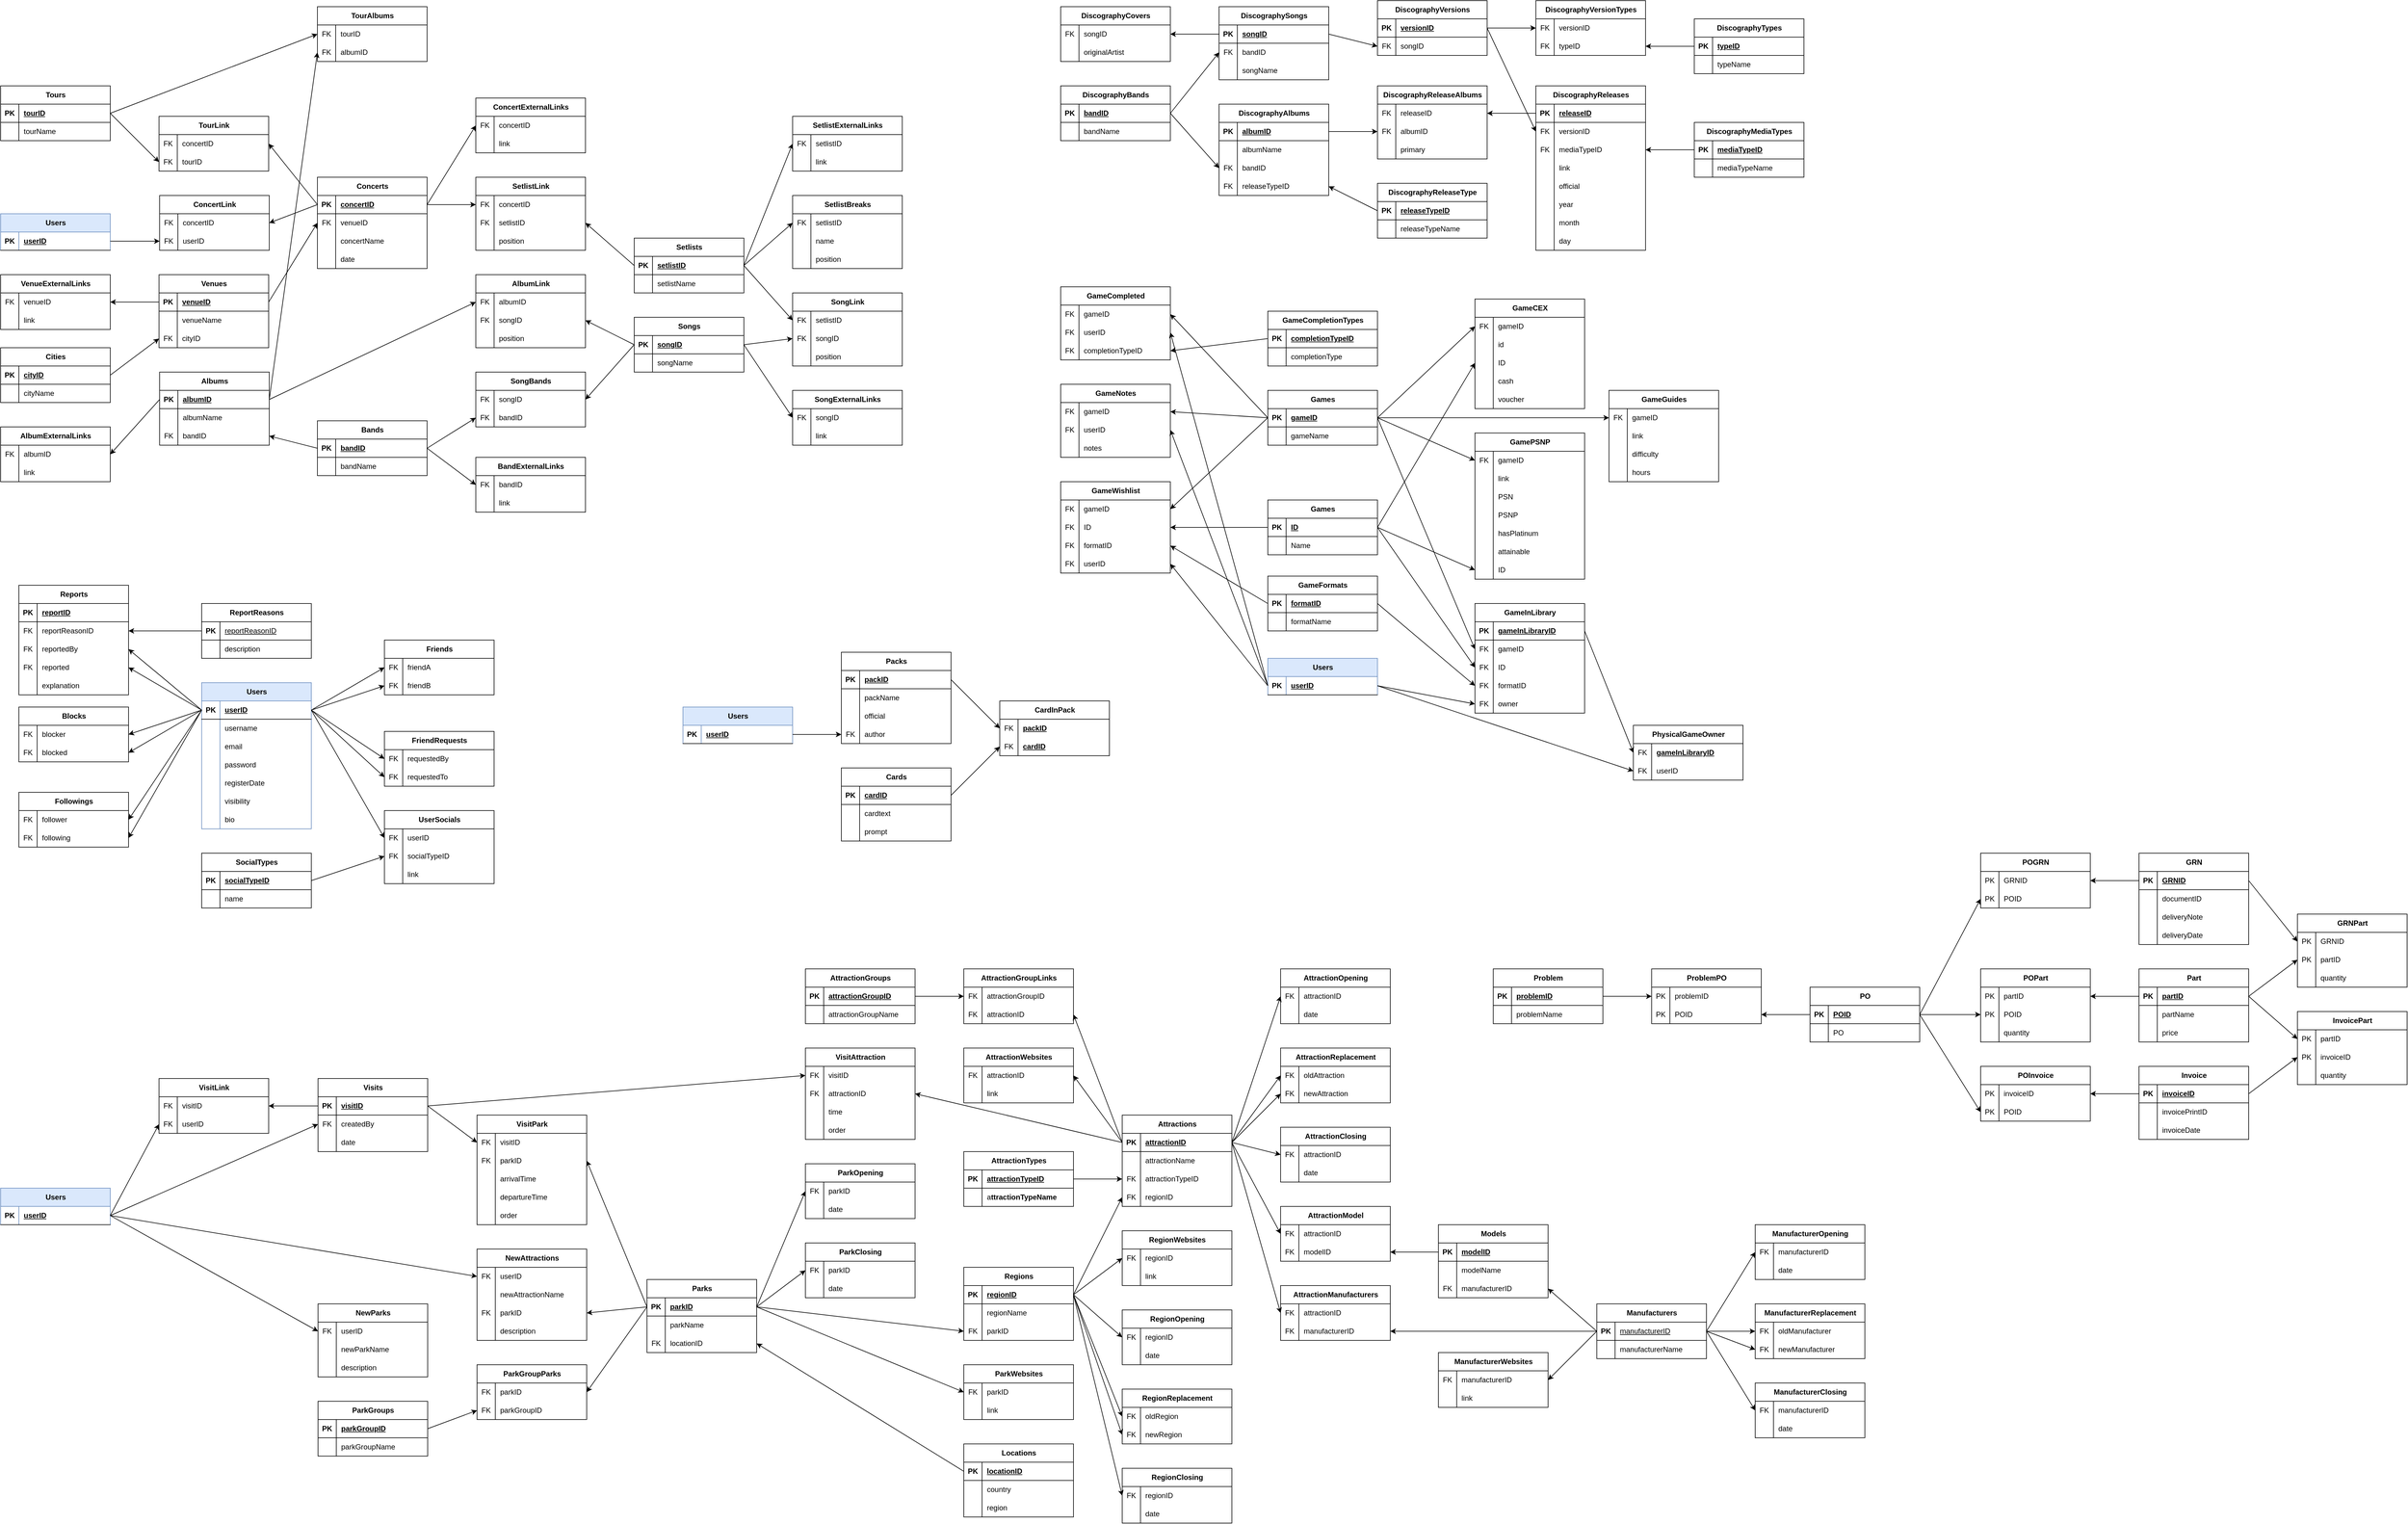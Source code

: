 <mxfile version="24.7.7">
  <diagram name="Page-1" id="37t4VNqbCfcICMpvbWHp">
    <mxGraphModel dx="4083" dy="2064" grid="1" gridSize="10" guides="1" tooltips="1" connect="1" arrows="1" fold="1" page="1" pageScale="1" pageWidth="827" pageHeight="1169" math="0" shadow="0">
      <root>
        <mxCell id="0" />
        <mxCell id="1" parent="0" />
        <mxCell id="foCfPZ1eVUtC1duH3Tw--79" value="Concerts" style="shape=table;startSize=30;container=1;collapsible=1;childLayout=tableLayout;fixedRows=1;rowLines=0;fontStyle=1;align=center;resizeLast=1;html=1;" parent="1" vertex="1">
          <mxGeometry x="-1810" y="-760" width="180" height="150" as="geometry" />
        </mxCell>
        <mxCell id="foCfPZ1eVUtC1duH3Tw--80" value="" style="shape=tableRow;horizontal=0;startSize=0;swimlaneHead=0;swimlaneBody=0;fillColor=none;collapsible=0;dropTarget=0;points=[[0,0.5],[1,0.5]];portConstraint=eastwest;top=0;left=0;right=0;bottom=1;" parent="foCfPZ1eVUtC1duH3Tw--79" vertex="1">
          <mxGeometry y="30" width="180" height="30" as="geometry" />
        </mxCell>
        <mxCell id="foCfPZ1eVUtC1duH3Tw--81" value="PK" style="shape=partialRectangle;connectable=0;fillColor=none;top=0;left=0;bottom=0;right=0;fontStyle=1;overflow=hidden;whiteSpace=wrap;html=1;" parent="foCfPZ1eVUtC1duH3Tw--80" vertex="1">
          <mxGeometry width="30" height="30" as="geometry">
            <mxRectangle width="30" height="30" as="alternateBounds" />
          </mxGeometry>
        </mxCell>
        <mxCell id="foCfPZ1eVUtC1duH3Tw--82" value="concertID" style="shape=partialRectangle;connectable=0;fillColor=none;top=0;left=0;bottom=0;right=0;align=left;spacingLeft=6;fontStyle=5;overflow=hidden;whiteSpace=wrap;html=1;" parent="foCfPZ1eVUtC1duH3Tw--80" vertex="1">
          <mxGeometry x="30" width="150" height="30" as="geometry">
            <mxRectangle width="150" height="30" as="alternateBounds" />
          </mxGeometry>
        </mxCell>
        <mxCell id="foCfPZ1eVUtC1duH3Tw--83" value="" style="shape=tableRow;horizontal=0;startSize=0;swimlaneHead=0;swimlaneBody=0;fillColor=none;collapsible=0;dropTarget=0;points=[[0,0.5],[1,0.5]];portConstraint=eastwest;top=0;left=0;right=0;bottom=0;" parent="foCfPZ1eVUtC1duH3Tw--79" vertex="1">
          <mxGeometry y="60" width="180" height="30" as="geometry" />
        </mxCell>
        <mxCell id="foCfPZ1eVUtC1duH3Tw--84" value="FK" style="shape=partialRectangle;connectable=0;fillColor=none;top=0;left=0;bottom=0;right=0;editable=1;overflow=hidden;whiteSpace=wrap;html=1;" parent="foCfPZ1eVUtC1duH3Tw--83" vertex="1">
          <mxGeometry width="30" height="30" as="geometry">
            <mxRectangle width="30" height="30" as="alternateBounds" />
          </mxGeometry>
        </mxCell>
        <mxCell id="foCfPZ1eVUtC1duH3Tw--85" value="venueID" style="shape=partialRectangle;connectable=0;fillColor=none;top=0;left=0;bottom=0;right=0;align=left;spacingLeft=6;overflow=hidden;whiteSpace=wrap;html=1;" parent="foCfPZ1eVUtC1duH3Tw--83" vertex="1">
          <mxGeometry x="30" width="150" height="30" as="geometry">
            <mxRectangle width="150" height="30" as="alternateBounds" />
          </mxGeometry>
        </mxCell>
        <mxCell id="foCfPZ1eVUtC1duH3Tw--86" value="" style="shape=tableRow;horizontal=0;startSize=0;swimlaneHead=0;swimlaneBody=0;fillColor=none;collapsible=0;dropTarget=0;points=[[0,0.5],[1,0.5]];portConstraint=eastwest;top=0;left=0;right=0;bottom=0;" parent="foCfPZ1eVUtC1duH3Tw--79" vertex="1">
          <mxGeometry y="90" width="180" height="30" as="geometry" />
        </mxCell>
        <mxCell id="foCfPZ1eVUtC1duH3Tw--87" value="" style="shape=partialRectangle;connectable=0;fillColor=none;top=0;left=0;bottom=0;right=0;editable=1;overflow=hidden;whiteSpace=wrap;html=1;" parent="foCfPZ1eVUtC1duH3Tw--86" vertex="1">
          <mxGeometry width="30" height="30" as="geometry">
            <mxRectangle width="30" height="30" as="alternateBounds" />
          </mxGeometry>
        </mxCell>
        <mxCell id="foCfPZ1eVUtC1duH3Tw--88" value="concertName" style="shape=partialRectangle;connectable=0;fillColor=none;top=0;left=0;bottom=0;right=0;align=left;spacingLeft=6;overflow=hidden;whiteSpace=wrap;html=1;" parent="foCfPZ1eVUtC1duH3Tw--86" vertex="1">
          <mxGeometry x="30" width="150" height="30" as="geometry">
            <mxRectangle width="150" height="30" as="alternateBounds" />
          </mxGeometry>
        </mxCell>
        <mxCell id="foCfPZ1eVUtC1duH3Tw--89" value="" style="shape=tableRow;horizontal=0;startSize=0;swimlaneHead=0;swimlaneBody=0;fillColor=none;collapsible=0;dropTarget=0;points=[[0,0.5],[1,0.5]];portConstraint=eastwest;top=0;left=0;right=0;bottom=0;" parent="foCfPZ1eVUtC1duH3Tw--79" vertex="1">
          <mxGeometry y="120" width="180" height="30" as="geometry" />
        </mxCell>
        <mxCell id="foCfPZ1eVUtC1duH3Tw--90" value="" style="shape=partialRectangle;connectable=0;fillColor=none;top=0;left=0;bottom=0;right=0;editable=1;overflow=hidden;whiteSpace=wrap;html=1;" parent="foCfPZ1eVUtC1duH3Tw--89" vertex="1">
          <mxGeometry width="30" height="30" as="geometry">
            <mxRectangle width="30" height="30" as="alternateBounds" />
          </mxGeometry>
        </mxCell>
        <mxCell id="foCfPZ1eVUtC1duH3Tw--91" value="date" style="shape=partialRectangle;connectable=0;fillColor=none;top=0;left=0;bottom=0;right=0;align=left;spacingLeft=6;overflow=hidden;whiteSpace=wrap;html=1;" parent="foCfPZ1eVUtC1duH3Tw--89" vertex="1">
          <mxGeometry x="30" width="150" height="30" as="geometry">
            <mxRectangle width="150" height="30" as="alternateBounds" />
          </mxGeometry>
        </mxCell>
        <mxCell id="foCfPZ1eVUtC1duH3Tw--192" value="Users" style="shape=table;startSize=30;container=1;collapsible=1;childLayout=tableLayout;fixedRows=1;rowLines=0;fontStyle=1;align=center;resizeLast=1;html=1;direction=east;fillColor=#dae8fc;strokeColor=#6c8ebf;" parent="1" vertex="1">
          <mxGeometry x="-2330" y="-700" width="180" height="60" as="geometry" />
        </mxCell>
        <mxCell id="foCfPZ1eVUtC1duH3Tw--193" value="" style="shape=tableRow;horizontal=0;startSize=0;swimlaneHead=0;swimlaneBody=0;fillColor=none;collapsible=0;dropTarget=0;points=[[0,0.5],[1,0.5]];portConstraint=eastwest;top=0;left=0;right=0;bottom=1;" parent="foCfPZ1eVUtC1duH3Tw--192" vertex="1">
          <mxGeometry y="30" width="180" height="30" as="geometry" />
        </mxCell>
        <mxCell id="foCfPZ1eVUtC1duH3Tw--194" value="PK" style="shape=partialRectangle;connectable=0;fillColor=none;top=0;left=0;bottom=0;right=0;fontStyle=1;overflow=hidden;whiteSpace=wrap;html=1;" parent="foCfPZ1eVUtC1duH3Tw--193" vertex="1">
          <mxGeometry width="30" height="30" as="geometry">
            <mxRectangle width="30" height="30" as="alternateBounds" />
          </mxGeometry>
        </mxCell>
        <mxCell id="foCfPZ1eVUtC1duH3Tw--195" value="userID" style="shape=partialRectangle;connectable=0;fillColor=none;top=0;left=0;bottom=0;right=0;align=left;spacingLeft=6;fontStyle=5;overflow=hidden;whiteSpace=wrap;html=1;" parent="foCfPZ1eVUtC1duH3Tw--193" vertex="1">
          <mxGeometry x="30" width="150" height="30" as="geometry">
            <mxRectangle width="150" height="30" as="alternateBounds" />
          </mxGeometry>
        </mxCell>
        <mxCell id="foCfPZ1eVUtC1duH3Tw--340" value="Users" style="shape=table;startSize=30;container=1;collapsible=1;childLayout=tableLayout;fixedRows=1;rowLines=0;fontStyle=1;align=center;resizeLast=1;html=1;direction=east;fillColor=#dae8fc;strokeColor=#6c8ebf;" parent="1" vertex="1">
          <mxGeometry x="-2000" y="70" width="180" height="240" as="geometry" />
        </mxCell>
        <mxCell id="foCfPZ1eVUtC1duH3Tw--341" value="" style="shape=tableRow;horizontal=0;startSize=0;swimlaneHead=0;swimlaneBody=0;fillColor=none;collapsible=0;dropTarget=0;points=[[0,0.5],[1,0.5]];portConstraint=eastwest;top=0;left=0;right=0;bottom=1;" parent="foCfPZ1eVUtC1duH3Tw--340" vertex="1">
          <mxGeometry y="30" width="180" height="30" as="geometry" />
        </mxCell>
        <mxCell id="foCfPZ1eVUtC1duH3Tw--342" value="PK" style="shape=partialRectangle;connectable=0;fillColor=none;top=0;left=0;bottom=0;right=0;fontStyle=1;overflow=hidden;whiteSpace=wrap;html=1;" parent="foCfPZ1eVUtC1duH3Tw--341" vertex="1">
          <mxGeometry width="30" height="30" as="geometry">
            <mxRectangle width="30" height="30" as="alternateBounds" />
          </mxGeometry>
        </mxCell>
        <mxCell id="foCfPZ1eVUtC1duH3Tw--343" value="userID" style="shape=partialRectangle;connectable=0;fillColor=none;top=0;left=0;bottom=0;right=0;align=left;spacingLeft=6;fontStyle=5;overflow=hidden;whiteSpace=wrap;html=1;" parent="foCfPZ1eVUtC1duH3Tw--341" vertex="1">
          <mxGeometry x="30" width="150" height="30" as="geometry">
            <mxRectangle width="150" height="30" as="alternateBounds" />
          </mxGeometry>
        </mxCell>
        <mxCell id="foCfPZ1eVUtC1duH3Tw--344" value="" style="shape=tableRow;horizontal=0;startSize=0;swimlaneHead=0;swimlaneBody=0;fillColor=none;collapsible=0;dropTarget=0;points=[[0,0.5],[1,0.5]];portConstraint=eastwest;top=0;left=0;right=0;bottom=0;" parent="foCfPZ1eVUtC1duH3Tw--340" vertex="1">
          <mxGeometry y="60" width="180" height="30" as="geometry" />
        </mxCell>
        <mxCell id="foCfPZ1eVUtC1duH3Tw--345" value="" style="shape=partialRectangle;connectable=0;fillColor=none;top=0;left=0;bottom=0;right=0;editable=1;overflow=hidden;whiteSpace=wrap;html=1;" parent="foCfPZ1eVUtC1duH3Tw--344" vertex="1">
          <mxGeometry width="30" height="30" as="geometry">
            <mxRectangle width="30" height="30" as="alternateBounds" />
          </mxGeometry>
        </mxCell>
        <mxCell id="foCfPZ1eVUtC1duH3Tw--346" value="username" style="shape=partialRectangle;connectable=0;fillColor=none;top=0;left=0;bottom=0;right=0;align=left;spacingLeft=6;overflow=hidden;whiteSpace=wrap;html=1;" parent="foCfPZ1eVUtC1duH3Tw--344" vertex="1">
          <mxGeometry x="30" width="150" height="30" as="geometry">
            <mxRectangle width="150" height="30" as="alternateBounds" />
          </mxGeometry>
        </mxCell>
        <mxCell id="foCfPZ1eVUtC1duH3Tw--347" value="" style="shape=tableRow;horizontal=0;startSize=0;swimlaneHead=0;swimlaneBody=0;fillColor=none;collapsible=0;dropTarget=0;points=[[0,0.5],[1,0.5]];portConstraint=eastwest;top=0;left=0;right=0;bottom=0;" parent="foCfPZ1eVUtC1duH3Tw--340" vertex="1">
          <mxGeometry y="90" width="180" height="30" as="geometry" />
        </mxCell>
        <mxCell id="foCfPZ1eVUtC1duH3Tw--348" value="" style="shape=partialRectangle;connectable=0;fillColor=none;top=0;left=0;bottom=0;right=0;editable=1;overflow=hidden;whiteSpace=wrap;html=1;" parent="foCfPZ1eVUtC1duH3Tw--347" vertex="1">
          <mxGeometry width="30" height="30" as="geometry">
            <mxRectangle width="30" height="30" as="alternateBounds" />
          </mxGeometry>
        </mxCell>
        <mxCell id="foCfPZ1eVUtC1duH3Tw--349" value="email" style="shape=partialRectangle;connectable=0;fillColor=none;top=0;left=0;bottom=0;right=0;align=left;spacingLeft=6;overflow=hidden;whiteSpace=wrap;html=1;" parent="foCfPZ1eVUtC1duH3Tw--347" vertex="1">
          <mxGeometry x="30" width="150" height="30" as="geometry">
            <mxRectangle width="150" height="30" as="alternateBounds" />
          </mxGeometry>
        </mxCell>
        <mxCell id="foCfPZ1eVUtC1duH3Tw--350" style="shape=tableRow;horizontal=0;startSize=0;swimlaneHead=0;swimlaneBody=0;fillColor=none;collapsible=0;dropTarget=0;points=[[0,0.5],[1,0.5]];portConstraint=eastwest;top=0;left=0;right=0;bottom=0;" parent="foCfPZ1eVUtC1duH3Tw--340" vertex="1">
          <mxGeometry y="120" width="180" height="30" as="geometry" />
        </mxCell>
        <mxCell id="foCfPZ1eVUtC1duH3Tw--351" style="shape=partialRectangle;connectable=0;fillColor=none;top=0;left=0;bottom=0;right=0;editable=1;overflow=hidden;whiteSpace=wrap;html=1;" parent="foCfPZ1eVUtC1duH3Tw--350" vertex="1">
          <mxGeometry width="30" height="30" as="geometry">
            <mxRectangle width="30" height="30" as="alternateBounds" />
          </mxGeometry>
        </mxCell>
        <mxCell id="foCfPZ1eVUtC1duH3Tw--352" value="password" style="shape=partialRectangle;connectable=0;fillColor=none;top=0;left=0;bottom=0;right=0;align=left;spacingLeft=6;overflow=hidden;whiteSpace=wrap;html=1;" parent="foCfPZ1eVUtC1duH3Tw--350" vertex="1">
          <mxGeometry x="30" width="150" height="30" as="geometry">
            <mxRectangle width="150" height="30" as="alternateBounds" />
          </mxGeometry>
        </mxCell>
        <mxCell id="foCfPZ1eVUtC1duH3Tw--353" style="shape=tableRow;horizontal=0;startSize=0;swimlaneHead=0;swimlaneBody=0;fillColor=none;collapsible=0;dropTarget=0;points=[[0,0.5],[1,0.5]];portConstraint=eastwest;top=0;left=0;right=0;bottom=0;" parent="foCfPZ1eVUtC1duH3Tw--340" vertex="1">
          <mxGeometry y="150" width="180" height="30" as="geometry" />
        </mxCell>
        <mxCell id="foCfPZ1eVUtC1duH3Tw--354" style="shape=partialRectangle;connectable=0;fillColor=none;top=0;left=0;bottom=0;right=0;editable=1;overflow=hidden;whiteSpace=wrap;html=1;" parent="foCfPZ1eVUtC1duH3Tw--353" vertex="1">
          <mxGeometry width="30" height="30" as="geometry">
            <mxRectangle width="30" height="30" as="alternateBounds" />
          </mxGeometry>
        </mxCell>
        <mxCell id="foCfPZ1eVUtC1duH3Tw--355" value="registerDate" style="shape=partialRectangle;connectable=0;fillColor=none;top=0;left=0;bottom=0;right=0;align=left;spacingLeft=6;overflow=hidden;whiteSpace=wrap;html=1;" parent="foCfPZ1eVUtC1duH3Tw--353" vertex="1">
          <mxGeometry x="30" width="150" height="30" as="geometry">
            <mxRectangle width="150" height="30" as="alternateBounds" />
          </mxGeometry>
        </mxCell>
        <mxCell id="foCfPZ1eVUtC1duH3Tw--356" style="shape=tableRow;horizontal=0;startSize=0;swimlaneHead=0;swimlaneBody=0;fillColor=none;collapsible=0;dropTarget=0;points=[[0,0.5],[1,0.5]];portConstraint=eastwest;top=0;left=0;right=0;bottom=0;" parent="foCfPZ1eVUtC1duH3Tw--340" vertex="1">
          <mxGeometry y="180" width="180" height="30" as="geometry" />
        </mxCell>
        <mxCell id="foCfPZ1eVUtC1duH3Tw--357" style="shape=partialRectangle;connectable=0;fillColor=none;top=0;left=0;bottom=0;right=0;editable=1;overflow=hidden;whiteSpace=wrap;html=1;" parent="foCfPZ1eVUtC1duH3Tw--356" vertex="1">
          <mxGeometry width="30" height="30" as="geometry">
            <mxRectangle width="30" height="30" as="alternateBounds" />
          </mxGeometry>
        </mxCell>
        <mxCell id="foCfPZ1eVUtC1duH3Tw--358" value="visibility" style="shape=partialRectangle;connectable=0;fillColor=none;top=0;left=0;bottom=0;right=0;align=left;spacingLeft=6;overflow=hidden;whiteSpace=wrap;html=1;" parent="foCfPZ1eVUtC1duH3Tw--356" vertex="1">
          <mxGeometry x="30" width="150" height="30" as="geometry">
            <mxRectangle width="150" height="30" as="alternateBounds" />
          </mxGeometry>
        </mxCell>
        <mxCell id="7L75Jj6y4AkCRHR8Zgqj-1" style="shape=tableRow;horizontal=0;startSize=0;swimlaneHead=0;swimlaneBody=0;fillColor=none;collapsible=0;dropTarget=0;points=[[0,0.5],[1,0.5]];portConstraint=eastwest;top=0;left=0;right=0;bottom=0;" parent="foCfPZ1eVUtC1duH3Tw--340" vertex="1">
          <mxGeometry y="210" width="180" height="30" as="geometry" />
        </mxCell>
        <mxCell id="7L75Jj6y4AkCRHR8Zgqj-2" style="shape=partialRectangle;connectable=0;fillColor=none;top=0;left=0;bottom=0;right=0;editable=1;overflow=hidden;whiteSpace=wrap;html=1;" parent="7L75Jj6y4AkCRHR8Zgqj-1" vertex="1">
          <mxGeometry width="30" height="30" as="geometry">
            <mxRectangle width="30" height="30" as="alternateBounds" />
          </mxGeometry>
        </mxCell>
        <mxCell id="7L75Jj6y4AkCRHR8Zgqj-3" value="bio" style="shape=partialRectangle;connectable=0;fillColor=none;top=0;left=0;bottom=0;right=0;align=left;spacingLeft=6;overflow=hidden;whiteSpace=wrap;html=1;" parent="7L75Jj6y4AkCRHR8Zgqj-1" vertex="1">
          <mxGeometry x="30" width="150" height="30" as="geometry">
            <mxRectangle width="150" height="30" as="alternateBounds" />
          </mxGeometry>
        </mxCell>
        <mxCell id="foCfPZ1eVUtC1duH3Tw--359" value="Followings" style="shape=table;startSize=30;container=1;collapsible=1;childLayout=tableLayout;fixedRows=1;rowLines=0;fontStyle=1;align=center;resizeLast=1;html=1;" parent="1" vertex="1">
          <mxGeometry x="-2300" y="250" width="180" height="90" as="geometry" />
        </mxCell>
        <mxCell id="foCfPZ1eVUtC1duH3Tw--360" value="" style="shape=tableRow;horizontal=0;startSize=0;swimlaneHead=0;swimlaneBody=0;fillColor=none;collapsible=0;dropTarget=0;points=[[0,0.5],[1,0.5]];portConstraint=eastwest;top=0;left=0;right=0;bottom=0;" parent="foCfPZ1eVUtC1duH3Tw--359" vertex="1">
          <mxGeometry y="30" width="180" height="30" as="geometry" />
        </mxCell>
        <mxCell id="foCfPZ1eVUtC1duH3Tw--361" value="FK" style="shape=partialRectangle;connectable=0;fillColor=none;top=0;left=0;bottom=0;right=0;editable=1;overflow=hidden;whiteSpace=wrap;html=1;" parent="foCfPZ1eVUtC1duH3Tw--360" vertex="1">
          <mxGeometry width="30" height="30" as="geometry">
            <mxRectangle width="30" height="30" as="alternateBounds" />
          </mxGeometry>
        </mxCell>
        <mxCell id="foCfPZ1eVUtC1duH3Tw--362" value="follower" style="shape=partialRectangle;connectable=0;fillColor=none;top=0;left=0;bottom=0;right=0;align=left;spacingLeft=6;overflow=hidden;whiteSpace=wrap;html=1;" parent="foCfPZ1eVUtC1duH3Tw--360" vertex="1">
          <mxGeometry x="30" width="150" height="30" as="geometry">
            <mxRectangle width="150" height="30" as="alternateBounds" />
          </mxGeometry>
        </mxCell>
        <mxCell id="foCfPZ1eVUtC1duH3Tw--363" value="" style="shape=tableRow;horizontal=0;startSize=0;swimlaneHead=0;swimlaneBody=0;fillColor=none;collapsible=0;dropTarget=0;points=[[0,0.5],[1,0.5]];portConstraint=eastwest;top=0;left=0;right=0;bottom=0;" parent="foCfPZ1eVUtC1duH3Tw--359" vertex="1">
          <mxGeometry y="60" width="180" height="30" as="geometry" />
        </mxCell>
        <mxCell id="foCfPZ1eVUtC1duH3Tw--364" value="FK" style="shape=partialRectangle;connectable=0;fillColor=none;top=0;left=0;bottom=0;right=0;editable=1;overflow=hidden;whiteSpace=wrap;html=1;" parent="foCfPZ1eVUtC1duH3Tw--363" vertex="1">
          <mxGeometry width="30" height="30" as="geometry">
            <mxRectangle width="30" height="30" as="alternateBounds" />
          </mxGeometry>
        </mxCell>
        <mxCell id="foCfPZ1eVUtC1duH3Tw--365" value="following" style="shape=partialRectangle;connectable=0;fillColor=none;top=0;left=0;bottom=0;right=0;align=left;spacingLeft=6;overflow=hidden;whiteSpace=wrap;html=1;" parent="foCfPZ1eVUtC1duH3Tw--363" vertex="1">
          <mxGeometry x="30" width="150" height="30" as="geometry">
            <mxRectangle width="150" height="30" as="alternateBounds" />
          </mxGeometry>
        </mxCell>
        <mxCell id="foCfPZ1eVUtC1duH3Tw--366" value="" style="endArrow=classic;html=1;rounded=0;exitX=0;exitY=0.5;exitDx=0;exitDy=0;entryX=1;entryY=0.5;entryDx=0;entryDy=0;" parent="1" source="foCfPZ1eVUtC1duH3Tw--341" target="foCfPZ1eVUtC1duH3Tw--360" edge="1">
          <mxGeometry width="50" height="50" relative="1" as="geometry">
            <mxPoint x="-2070" y="265" as="sourcePoint" />
            <mxPoint x="-2230" y="315" as="targetPoint" />
          </mxGeometry>
        </mxCell>
        <mxCell id="foCfPZ1eVUtC1duH3Tw--367" value="" style="endArrow=classic;html=1;rounded=0;entryX=1;entryY=0.5;entryDx=0;entryDy=0;exitX=0;exitY=0.5;exitDx=0;exitDy=0;" parent="1" source="foCfPZ1eVUtC1duH3Tw--341" target="foCfPZ1eVUtC1duH3Tw--363" edge="1">
          <mxGeometry width="50" height="50" relative="1" as="geometry">
            <mxPoint x="-2050" y="235" as="sourcePoint" />
            <mxPoint x="-2100" y="170" as="targetPoint" />
          </mxGeometry>
        </mxCell>
        <mxCell id="foCfPZ1eVUtC1duH3Tw--368" value="Blocks" style="shape=table;startSize=30;container=1;collapsible=1;childLayout=tableLayout;fixedRows=1;rowLines=0;fontStyle=1;align=center;resizeLast=1;html=1;" parent="1" vertex="1">
          <mxGeometry x="-2300" y="110" width="180" height="90" as="geometry" />
        </mxCell>
        <mxCell id="foCfPZ1eVUtC1duH3Tw--369" value="" style="shape=tableRow;horizontal=0;startSize=0;swimlaneHead=0;swimlaneBody=0;fillColor=none;collapsible=0;dropTarget=0;points=[[0,0.5],[1,0.5]];portConstraint=eastwest;top=0;left=0;right=0;bottom=0;" parent="foCfPZ1eVUtC1duH3Tw--368" vertex="1">
          <mxGeometry y="30" width="180" height="30" as="geometry" />
        </mxCell>
        <mxCell id="foCfPZ1eVUtC1duH3Tw--370" value="FK" style="shape=partialRectangle;connectable=0;fillColor=none;top=0;left=0;bottom=0;right=0;editable=1;overflow=hidden;whiteSpace=wrap;html=1;" parent="foCfPZ1eVUtC1duH3Tw--369" vertex="1">
          <mxGeometry width="30" height="30" as="geometry">
            <mxRectangle width="30" height="30" as="alternateBounds" />
          </mxGeometry>
        </mxCell>
        <mxCell id="foCfPZ1eVUtC1duH3Tw--371" value="blocker" style="shape=partialRectangle;connectable=0;fillColor=none;top=0;left=0;bottom=0;right=0;align=left;spacingLeft=6;overflow=hidden;whiteSpace=wrap;html=1;" parent="foCfPZ1eVUtC1duH3Tw--369" vertex="1">
          <mxGeometry x="30" width="150" height="30" as="geometry">
            <mxRectangle width="150" height="30" as="alternateBounds" />
          </mxGeometry>
        </mxCell>
        <mxCell id="foCfPZ1eVUtC1duH3Tw--372" value="" style="shape=tableRow;horizontal=0;startSize=0;swimlaneHead=0;swimlaneBody=0;fillColor=none;collapsible=0;dropTarget=0;points=[[0,0.5],[1,0.5]];portConstraint=eastwest;top=0;left=0;right=0;bottom=0;" parent="foCfPZ1eVUtC1duH3Tw--368" vertex="1">
          <mxGeometry y="60" width="180" height="30" as="geometry" />
        </mxCell>
        <mxCell id="foCfPZ1eVUtC1duH3Tw--373" value="FK" style="shape=partialRectangle;connectable=0;fillColor=none;top=0;left=0;bottom=0;right=0;editable=1;overflow=hidden;whiteSpace=wrap;html=1;" parent="foCfPZ1eVUtC1duH3Tw--372" vertex="1">
          <mxGeometry width="30" height="30" as="geometry">
            <mxRectangle width="30" height="30" as="alternateBounds" />
          </mxGeometry>
        </mxCell>
        <mxCell id="foCfPZ1eVUtC1duH3Tw--374" value="blocked" style="shape=partialRectangle;connectable=0;fillColor=none;top=0;left=0;bottom=0;right=0;align=left;spacingLeft=6;overflow=hidden;whiteSpace=wrap;html=1;" parent="foCfPZ1eVUtC1duH3Tw--372" vertex="1">
          <mxGeometry x="30" width="150" height="30" as="geometry">
            <mxRectangle width="150" height="30" as="alternateBounds" />
          </mxGeometry>
        </mxCell>
        <mxCell id="foCfPZ1eVUtC1duH3Tw--375" value="Friends" style="shape=table;startSize=30;container=1;collapsible=1;childLayout=tableLayout;fixedRows=1;rowLines=0;fontStyle=1;align=center;resizeLast=1;html=1;" parent="1" vertex="1">
          <mxGeometry x="-1700" width="180" height="90" as="geometry" />
        </mxCell>
        <mxCell id="foCfPZ1eVUtC1duH3Tw--376" value="" style="shape=tableRow;horizontal=0;startSize=0;swimlaneHead=0;swimlaneBody=0;fillColor=none;collapsible=0;dropTarget=0;points=[[0,0.5],[1,0.5]];portConstraint=eastwest;top=0;left=0;right=0;bottom=0;" parent="foCfPZ1eVUtC1duH3Tw--375" vertex="1">
          <mxGeometry y="30" width="180" height="30" as="geometry" />
        </mxCell>
        <mxCell id="foCfPZ1eVUtC1duH3Tw--377" value="FK" style="shape=partialRectangle;connectable=0;fillColor=none;top=0;left=0;bottom=0;right=0;editable=1;overflow=hidden;whiteSpace=wrap;html=1;" parent="foCfPZ1eVUtC1duH3Tw--376" vertex="1">
          <mxGeometry width="30" height="30" as="geometry">
            <mxRectangle width="30" height="30" as="alternateBounds" />
          </mxGeometry>
        </mxCell>
        <mxCell id="foCfPZ1eVUtC1duH3Tw--378" value="friendA" style="shape=partialRectangle;connectable=0;fillColor=none;top=0;left=0;bottom=0;right=0;align=left;spacingLeft=6;overflow=hidden;whiteSpace=wrap;html=1;" parent="foCfPZ1eVUtC1duH3Tw--376" vertex="1">
          <mxGeometry x="30" width="150" height="30" as="geometry">
            <mxRectangle width="150" height="30" as="alternateBounds" />
          </mxGeometry>
        </mxCell>
        <mxCell id="foCfPZ1eVUtC1duH3Tw--379" value="" style="shape=tableRow;horizontal=0;startSize=0;swimlaneHead=0;swimlaneBody=0;fillColor=none;collapsible=0;dropTarget=0;points=[[0,0.5],[1,0.5]];portConstraint=eastwest;top=0;left=0;right=0;bottom=0;" parent="foCfPZ1eVUtC1duH3Tw--375" vertex="1">
          <mxGeometry y="60" width="180" height="30" as="geometry" />
        </mxCell>
        <mxCell id="foCfPZ1eVUtC1duH3Tw--380" value="FK" style="shape=partialRectangle;connectable=0;fillColor=none;top=0;left=0;bottom=0;right=0;editable=1;overflow=hidden;whiteSpace=wrap;html=1;" parent="foCfPZ1eVUtC1duH3Tw--379" vertex="1">
          <mxGeometry width="30" height="30" as="geometry">
            <mxRectangle width="30" height="30" as="alternateBounds" />
          </mxGeometry>
        </mxCell>
        <mxCell id="foCfPZ1eVUtC1duH3Tw--381" value="friendB" style="shape=partialRectangle;connectable=0;fillColor=none;top=0;left=0;bottom=0;right=0;align=left;spacingLeft=6;overflow=hidden;whiteSpace=wrap;html=1;" parent="foCfPZ1eVUtC1duH3Tw--379" vertex="1">
          <mxGeometry x="30" width="150" height="30" as="geometry">
            <mxRectangle width="150" height="30" as="alternateBounds" />
          </mxGeometry>
        </mxCell>
        <mxCell id="foCfPZ1eVUtC1duH3Tw--382" value="" style="endArrow=classic;html=1;rounded=0;exitX=0;exitY=0.5;exitDx=0;exitDy=0;entryX=1;entryY=0.5;entryDx=0;entryDy=0;" parent="1" source="foCfPZ1eVUtC1duH3Tw--341" target="foCfPZ1eVUtC1duH3Tw--369" edge="1">
          <mxGeometry width="50" height="50" relative="1" as="geometry">
            <mxPoint x="-1990" y="130" as="sourcePoint" />
            <mxPoint x="-2070" y="120" as="targetPoint" />
          </mxGeometry>
        </mxCell>
        <mxCell id="foCfPZ1eVUtC1duH3Tw--383" value="" style="endArrow=classic;html=1;rounded=0;exitX=0;exitY=0.5;exitDx=0;exitDy=0;entryX=1;entryY=0.5;entryDx=0;entryDy=0;" parent="1" source="foCfPZ1eVUtC1duH3Tw--341" target="foCfPZ1eVUtC1duH3Tw--372" edge="1">
          <mxGeometry width="50" height="50" relative="1" as="geometry">
            <mxPoint x="-1990" y="130" as="sourcePoint" />
            <mxPoint x="-2070" y="-10" as="targetPoint" />
          </mxGeometry>
        </mxCell>
        <mxCell id="foCfPZ1eVUtC1duH3Tw--386" value="FriendRequests" style="shape=table;startSize=30;container=1;collapsible=1;childLayout=tableLayout;fixedRows=1;rowLines=0;fontStyle=1;align=center;resizeLast=1;html=1;" parent="1" vertex="1">
          <mxGeometry x="-1700" y="150" width="180" height="90" as="geometry" />
        </mxCell>
        <mxCell id="foCfPZ1eVUtC1duH3Tw--387" value="" style="shape=tableRow;horizontal=0;startSize=0;swimlaneHead=0;swimlaneBody=0;fillColor=none;collapsible=0;dropTarget=0;points=[[0,0.5],[1,0.5]];portConstraint=eastwest;top=0;left=0;right=0;bottom=0;" parent="foCfPZ1eVUtC1duH3Tw--386" vertex="1">
          <mxGeometry y="30" width="180" height="30" as="geometry" />
        </mxCell>
        <mxCell id="foCfPZ1eVUtC1duH3Tw--388" value="FK" style="shape=partialRectangle;connectable=0;fillColor=none;top=0;left=0;bottom=0;right=0;editable=1;overflow=hidden;whiteSpace=wrap;html=1;" parent="foCfPZ1eVUtC1duH3Tw--387" vertex="1">
          <mxGeometry width="30" height="30" as="geometry">
            <mxRectangle width="30" height="30" as="alternateBounds" />
          </mxGeometry>
        </mxCell>
        <mxCell id="foCfPZ1eVUtC1duH3Tw--389" value="requestedBy" style="shape=partialRectangle;connectable=0;fillColor=none;top=0;left=0;bottom=0;right=0;align=left;spacingLeft=6;overflow=hidden;whiteSpace=wrap;html=1;" parent="foCfPZ1eVUtC1duH3Tw--387" vertex="1">
          <mxGeometry x="30" width="150" height="30" as="geometry">
            <mxRectangle width="150" height="30" as="alternateBounds" />
          </mxGeometry>
        </mxCell>
        <mxCell id="foCfPZ1eVUtC1duH3Tw--390" value="" style="shape=tableRow;horizontal=0;startSize=0;swimlaneHead=0;swimlaneBody=0;fillColor=none;collapsible=0;dropTarget=0;points=[[0,0.5],[1,0.5]];portConstraint=eastwest;top=0;left=0;right=0;bottom=0;" parent="foCfPZ1eVUtC1duH3Tw--386" vertex="1">
          <mxGeometry y="60" width="180" height="30" as="geometry" />
        </mxCell>
        <mxCell id="foCfPZ1eVUtC1duH3Tw--391" value="FK" style="shape=partialRectangle;connectable=0;fillColor=none;top=0;left=0;bottom=0;right=0;editable=1;overflow=hidden;whiteSpace=wrap;html=1;" parent="foCfPZ1eVUtC1duH3Tw--390" vertex="1">
          <mxGeometry width="30" height="30" as="geometry">
            <mxRectangle width="30" height="30" as="alternateBounds" />
          </mxGeometry>
        </mxCell>
        <mxCell id="foCfPZ1eVUtC1duH3Tw--392" value="requestedTo" style="shape=partialRectangle;connectable=0;fillColor=none;top=0;left=0;bottom=0;right=0;align=left;spacingLeft=6;overflow=hidden;whiteSpace=wrap;html=1;" parent="foCfPZ1eVUtC1duH3Tw--390" vertex="1">
          <mxGeometry x="30" width="150" height="30" as="geometry">
            <mxRectangle width="150" height="30" as="alternateBounds" />
          </mxGeometry>
        </mxCell>
        <mxCell id="foCfPZ1eVUtC1duH3Tw--393" value="" style="endArrow=classic;html=1;rounded=0;exitX=1;exitY=0.5;exitDx=0;exitDy=0;entryX=0;entryY=0.5;entryDx=0;entryDy=0;" parent="1" source="foCfPZ1eVUtC1duH3Tw--341" target="foCfPZ1eVUtC1duH3Tw--376" edge="1">
          <mxGeometry width="50" height="50" relative="1" as="geometry">
            <mxPoint x="-1990" y="125" as="sourcePoint" />
            <mxPoint x="-2110" y="55" as="targetPoint" />
          </mxGeometry>
        </mxCell>
        <mxCell id="foCfPZ1eVUtC1duH3Tw--394" value="" style="endArrow=classic;html=1;rounded=0;exitX=1;exitY=0.5;exitDx=0;exitDy=0;entryX=0;entryY=0.5;entryDx=0;entryDy=0;" parent="1" source="foCfPZ1eVUtC1duH3Tw--341" target="foCfPZ1eVUtC1duH3Tw--379" edge="1">
          <mxGeometry width="50" height="50" relative="1" as="geometry">
            <mxPoint x="-1810" y="125" as="sourcePoint" />
            <mxPoint x="-1690" y="55" as="targetPoint" />
          </mxGeometry>
        </mxCell>
        <mxCell id="foCfPZ1eVUtC1duH3Tw--395" value="" style="endArrow=classic;html=1;rounded=0;exitX=1;exitY=0.5;exitDx=0;exitDy=0;entryX=0;entryY=0.5;entryDx=0;entryDy=0;" parent="1" source="foCfPZ1eVUtC1duH3Tw--341" target="foCfPZ1eVUtC1duH3Tw--387" edge="1">
          <mxGeometry width="50" height="50" relative="1" as="geometry">
            <mxPoint x="-1800" y="135" as="sourcePoint" />
            <mxPoint x="-1680" y="65" as="targetPoint" />
          </mxGeometry>
        </mxCell>
        <mxCell id="foCfPZ1eVUtC1duH3Tw--396" value="" style="endArrow=classic;html=1;rounded=0;exitX=1;exitY=0.5;exitDx=0;exitDy=0;entryX=0;entryY=0.5;entryDx=0;entryDy=0;" parent="1" source="foCfPZ1eVUtC1duH3Tw--341" target="foCfPZ1eVUtC1duH3Tw--390" edge="1">
          <mxGeometry width="50" height="50" relative="1" as="geometry">
            <mxPoint x="-1790" y="145" as="sourcePoint" />
            <mxPoint x="-1670" y="75" as="targetPoint" />
          </mxGeometry>
        </mxCell>
        <mxCell id="foCfPZ1eVUtC1duH3Tw--397" value="UserSocials" style="shape=table;startSize=30;container=1;collapsible=1;childLayout=tableLayout;fixedRows=1;rowLines=0;fontStyle=1;align=center;resizeLast=1;html=1;" parent="1" vertex="1">
          <mxGeometry x="-1700" y="280" width="180" height="120" as="geometry" />
        </mxCell>
        <mxCell id="foCfPZ1eVUtC1duH3Tw--411" style="shape=tableRow;horizontal=0;startSize=0;swimlaneHead=0;swimlaneBody=0;fillColor=none;collapsible=0;dropTarget=0;points=[[0,0.5],[1,0.5]];portConstraint=eastwest;top=0;left=0;right=0;bottom=0;" parent="foCfPZ1eVUtC1duH3Tw--397" vertex="1">
          <mxGeometry y="30" width="180" height="30" as="geometry" />
        </mxCell>
        <mxCell id="foCfPZ1eVUtC1duH3Tw--412" value="FK" style="shape=partialRectangle;connectable=0;fillColor=none;top=0;left=0;bottom=0;right=0;editable=1;overflow=hidden;whiteSpace=wrap;html=1;" parent="foCfPZ1eVUtC1duH3Tw--411" vertex="1">
          <mxGeometry width="30" height="30" as="geometry">
            <mxRectangle width="30" height="30" as="alternateBounds" />
          </mxGeometry>
        </mxCell>
        <mxCell id="foCfPZ1eVUtC1duH3Tw--413" value="userID" style="shape=partialRectangle;connectable=0;fillColor=none;top=0;left=0;bottom=0;right=0;align=left;spacingLeft=6;overflow=hidden;whiteSpace=wrap;html=1;" parent="foCfPZ1eVUtC1duH3Tw--411" vertex="1">
          <mxGeometry x="30" width="150" height="30" as="geometry">
            <mxRectangle width="150" height="30" as="alternateBounds" />
          </mxGeometry>
        </mxCell>
        <mxCell id="foCfPZ1eVUtC1duH3Tw--398" value="" style="shape=tableRow;horizontal=0;startSize=0;swimlaneHead=0;swimlaneBody=0;fillColor=none;collapsible=0;dropTarget=0;points=[[0,0.5],[1,0.5]];portConstraint=eastwest;top=0;left=0;right=0;bottom=0;" parent="foCfPZ1eVUtC1duH3Tw--397" vertex="1">
          <mxGeometry y="60" width="180" height="30" as="geometry" />
        </mxCell>
        <mxCell id="foCfPZ1eVUtC1duH3Tw--399" value="FK" style="shape=partialRectangle;connectable=0;fillColor=none;top=0;left=0;bottom=0;right=0;editable=1;overflow=hidden;whiteSpace=wrap;html=1;" parent="foCfPZ1eVUtC1duH3Tw--398" vertex="1">
          <mxGeometry width="30" height="30" as="geometry">
            <mxRectangle width="30" height="30" as="alternateBounds" />
          </mxGeometry>
        </mxCell>
        <mxCell id="foCfPZ1eVUtC1duH3Tw--400" value="socialTypeID" style="shape=partialRectangle;connectable=0;fillColor=none;top=0;left=0;bottom=0;right=0;align=left;spacingLeft=6;overflow=hidden;whiteSpace=wrap;html=1;" parent="foCfPZ1eVUtC1duH3Tw--398" vertex="1">
          <mxGeometry x="30" width="150" height="30" as="geometry">
            <mxRectangle width="150" height="30" as="alternateBounds" />
          </mxGeometry>
        </mxCell>
        <mxCell id="foCfPZ1eVUtC1duH3Tw--401" value="" style="shape=tableRow;horizontal=0;startSize=0;swimlaneHead=0;swimlaneBody=0;fillColor=none;collapsible=0;dropTarget=0;points=[[0,0.5],[1,0.5]];portConstraint=eastwest;top=0;left=0;right=0;bottom=0;" parent="foCfPZ1eVUtC1duH3Tw--397" vertex="1">
          <mxGeometry y="90" width="180" height="30" as="geometry" />
        </mxCell>
        <mxCell id="foCfPZ1eVUtC1duH3Tw--402" value="" style="shape=partialRectangle;connectable=0;fillColor=none;top=0;left=0;bottom=0;right=0;editable=1;overflow=hidden;whiteSpace=wrap;html=1;" parent="foCfPZ1eVUtC1duH3Tw--401" vertex="1">
          <mxGeometry width="30" height="30" as="geometry">
            <mxRectangle width="30" height="30" as="alternateBounds" />
          </mxGeometry>
        </mxCell>
        <mxCell id="foCfPZ1eVUtC1duH3Tw--403" value="link" style="shape=partialRectangle;connectable=0;fillColor=none;top=0;left=0;bottom=0;right=0;align=left;spacingLeft=6;overflow=hidden;whiteSpace=wrap;html=1;" parent="foCfPZ1eVUtC1duH3Tw--401" vertex="1">
          <mxGeometry x="30" width="150" height="30" as="geometry">
            <mxRectangle width="150" height="30" as="alternateBounds" />
          </mxGeometry>
        </mxCell>
        <mxCell id="foCfPZ1eVUtC1duH3Tw--414" value="" style="endArrow=classic;html=1;rounded=0;exitX=1;exitY=0.5;exitDx=0;exitDy=0;entryX=0;entryY=0.5;entryDx=0;entryDy=0;" parent="1" source="foCfPZ1eVUtC1duH3Tw--341" target="foCfPZ1eVUtC1duH3Tw--411" edge="1">
          <mxGeometry width="50" height="50" relative="1" as="geometry">
            <mxPoint x="-1810" y="125" as="sourcePoint" />
            <mxPoint x="-1690" y="235" as="targetPoint" />
          </mxGeometry>
        </mxCell>
        <mxCell id="foCfPZ1eVUtC1duH3Tw--415" value="SocialTypes" style="shape=table;startSize=30;container=1;collapsible=1;childLayout=tableLayout;fixedRows=1;rowLines=0;fontStyle=1;align=center;resizeLast=1;html=1;" parent="1" vertex="1">
          <mxGeometry x="-2000" y="350" width="180" height="90" as="geometry" />
        </mxCell>
        <mxCell id="foCfPZ1eVUtC1duH3Tw--416" value="" style="shape=tableRow;horizontal=0;startSize=0;swimlaneHead=0;swimlaneBody=0;fillColor=none;collapsible=0;dropTarget=0;points=[[0,0.5],[1,0.5]];portConstraint=eastwest;top=0;left=0;right=0;bottom=1;" parent="foCfPZ1eVUtC1duH3Tw--415" vertex="1">
          <mxGeometry y="30" width="180" height="30" as="geometry" />
        </mxCell>
        <mxCell id="foCfPZ1eVUtC1duH3Tw--417" value="PK" style="shape=partialRectangle;connectable=0;fillColor=none;top=0;left=0;bottom=0;right=0;fontStyle=1;overflow=hidden;whiteSpace=wrap;html=1;" parent="foCfPZ1eVUtC1duH3Tw--416" vertex="1">
          <mxGeometry width="30" height="30" as="geometry">
            <mxRectangle width="30" height="30" as="alternateBounds" />
          </mxGeometry>
        </mxCell>
        <mxCell id="foCfPZ1eVUtC1duH3Tw--418" value="socialTypeID" style="shape=partialRectangle;connectable=0;fillColor=none;top=0;left=0;bottom=0;right=0;align=left;spacingLeft=6;fontStyle=5;overflow=hidden;whiteSpace=wrap;html=1;" parent="foCfPZ1eVUtC1duH3Tw--416" vertex="1">
          <mxGeometry x="30" width="150" height="30" as="geometry">
            <mxRectangle width="150" height="30" as="alternateBounds" />
          </mxGeometry>
        </mxCell>
        <mxCell id="foCfPZ1eVUtC1duH3Tw--422" value="" style="shape=tableRow;horizontal=0;startSize=0;swimlaneHead=0;swimlaneBody=0;fillColor=none;collapsible=0;dropTarget=0;points=[[0,0.5],[1,0.5]];portConstraint=eastwest;top=0;left=0;right=0;bottom=0;" parent="foCfPZ1eVUtC1duH3Tw--415" vertex="1">
          <mxGeometry y="60" width="180" height="30" as="geometry" />
        </mxCell>
        <mxCell id="foCfPZ1eVUtC1duH3Tw--423" value="" style="shape=partialRectangle;connectable=0;fillColor=none;top=0;left=0;bottom=0;right=0;editable=1;overflow=hidden;whiteSpace=wrap;html=1;" parent="foCfPZ1eVUtC1duH3Tw--422" vertex="1">
          <mxGeometry width="30" height="30" as="geometry">
            <mxRectangle width="30" height="30" as="alternateBounds" />
          </mxGeometry>
        </mxCell>
        <mxCell id="foCfPZ1eVUtC1duH3Tw--424" value="name" style="shape=partialRectangle;connectable=0;fillColor=none;top=0;left=0;bottom=0;right=0;align=left;spacingLeft=6;overflow=hidden;whiteSpace=wrap;html=1;" parent="foCfPZ1eVUtC1duH3Tw--422" vertex="1">
          <mxGeometry x="30" width="150" height="30" as="geometry">
            <mxRectangle width="150" height="30" as="alternateBounds" />
          </mxGeometry>
        </mxCell>
        <mxCell id="foCfPZ1eVUtC1duH3Tw--425" value="" style="endArrow=classic;html=1;rounded=0;exitX=1;exitY=0.5;exitDx=0;exitDy=0;entryX=0;entryY=0.5;entryDx=0;entryDy=0;" parent="1" source="foCfPZ1eVUtC1duH3Tw--416" target="foCfPZ1eVUtC1duH3Tw--398" edge="1">
          <mxGeometry width="50" height="50" relative="1" as="geometry">
            <mxPoint x="-1810" y="125" as="sourcePoint" />
            <mxPoint x="-1690" y="235" as="targetPoint" />
          </mxGeometry>
        </mxCell>
        <mxCell id="SMkWWBVCaT38Jdcj3R9n-1" value="Reports" style="shape=table;startSize=30;container=1;collapsible=1;childLayout=tableLayout;fixedRows=1;rowLines=0;fontStyle=1;align=center;resizeLast=1;html=1;direction=east;" parent="1" vertex="1">
          <mxGeometry x="-2300" y="-90" width="180" height="180" as="geometry" />
        </mxCell>
        <mxCell id="SMkWWBVCaT38Jdcj3R9n-2" value="" style="shape=tableRow;horizontal=0;startSize=0;swimlaneHead=0;swimlaneBody=0;fillColor=none;collapsible=0;dropTarget=0;points=[[0,0.5],[1,0.5]];portConstraint=eastwest;top=0;left=0;right=0;bottom=1;" parent="SMkWWBVCaT38Jdcj3R9n-1" vertex="1">
          <mxGeometry y="30" width="180" height="30" as="geometry" />
        </mxCell>
        <mxCell id="SMkWWBVCaT38Jdcj3R9n-3" value="PK" style="shape=partialRectangle;connectable=0;fillColor=none;top=0;left=0;bottom=0;right=0;fontStyle=1;overflow=hidden;whiteSpace=wrap;html=1;" parent="SMkWWBVCaT38Jdcj3R9n-2" vertex="1">
          <mxGeometry width="30" height="30" as="geometry">
            <mxRectangle width="30" height="30" as="alternateBounds" />
          </mxGeometry>
        </mxCell>
        <mxCell id="SMkWWBVCaT38Jdcj3R9n-4" value="reportID" style="shape=partialRectangle;connectable=0;fillColor=none;top=0;left=0;bottom=0;right=0;align=left;spacingLeft=6;fontStyle=5;overflow=hidden;whiteSpace=wrap;html=1;" parent="SMkWWBVCaT38Jdcj3R9n-2" vertex="1">
          <mxGeometry x="30" width="150" height="30" as="geometry">
            <mxRectangle width="150" height="30" as="alternateBounds" />
          </mxGeometry>
        </mxCell>
        <mxCell id="SMkWWBVCaT38Jdcj3R9n-5" style="shape=tableRow;horizontal=0;startSize=0;swimlaneHead=0;swimlaneBody=0;fillColor=none;collapsible=0;dropTarget=0;points=[[0,0.5],[1,0.5]];portConstraint=eastwest;top=0;left=0;right=0;bottom=0;" parent="SMkWWBVCaT38Jdcj3R9n-1" vertex="1">
          <mxGeometry y="60" width="180" height="30" as="geometry" />
        </mxCell>
        <mxCell id="SMkWWBVCaT38Jdcj3R9n-6" value="FK" style="shape=partialRectangle;connectable=0;fillColor=none;top=0;left=0;bottom=0;right=0;editable=1;overflow=hidden;whiteSpace=wrap;html=1;" parent="SMkWWBVCaT38Jdcj3R9n-5" vertex="1">
          <mxGeometry width="30" height="30" as="geometry">
            <mxRectangle width="30" height="30" as="alternateBounds" />
          </mxGeometry>
        </mxCell>
        <mxCell id="SMkWWBVCaT38Jdcj3R9n-7" value="reportReasonID" style="shape=partialRectangle;connectable=0;fillColor=none;top=0;left=0;bottom=0;right=0;align=left;spacingLeft=6;overflow=hidden;whiteSpace=wrap;html=1;" parent="SMkWWBVCaT38Jdcj3R9n-5" vertex="1">
          <mxGeometry x="30" width="150" height="30" as="geometry">
            <mxRectangle width="150" height="30" as="alternateBounds" />
          </mxGeometry>
        </mxCell>
        <mxCell id="SMkWWBVCaT38Jdcj3R9n-8" value="" style="shape=tableRow;horizontal=0;startSize=0;swimlaneHead=0;swimlaneBody=0;fillColor=none;collapsible=0;dropTarget=0;points=[[0,0.5],[1,0.5]];portConstraint=eastwest;top=0;left=0;right=0;bottom=0;" parent="SMkWWBVCaT38Jdcj3R9n-1" vertex="1">
          <mxGeometry y="90" width="180" height="30" as="geometry" />
        </mxCell>
        <mxCell id="SMkWWBVCaT38Jdcj3R9n-9" value="FK" style="shape=partialRectangle;connectable=0;fillColor=none;top=0;left=0;bottom=0;right=0;editable=1;overflow=hidden;whiteSpace=wrap;html=1;" parent="SMkWWBVCaT38Jdcj3R9n-8" vertex="1">
          <mxGeometry width="30" height="30" as="geometry">
            <mxRectangle width="30" height="30" as="alternateBounds" />
          </mxGeometry>
        </mxCell>
        <mxCell id="SMkWWBVCaT38Jdcj3R9n-10" value="reportedBy" style="shape=partialRectangle;connectable=0;fillColor=none;top=0;left=0;bottom=0;right=0;align=left;spacingLeft=6;overflow=hidden;whiteSpace=wrap;html=1;" parent="SMkWWBVCaT38Jdcj3R9n-8" vertex="1">
          <mxGeometry x="30" width="150" height="30" as="geometry">
            <mxRectangle width="150" height="30" as="alternateBounds" />
          </mxGeometry>
        </mxCell>
        <mxCell id="IuX8_ySFhyteMYpxFiFM-573" style="shape=tableRow;horizontal=0;startSize=0;swimlaneHead=0;swimlaneBody=0;fillColor=none;collapsible=0;dropTarget=0;points=[[0,0.5],[1,0.5]];portConstraint=eastwest;top=0;left=0;right=0;bottom=0;" parent="SMkWWBVCaT38Jdcj3R9n-1" vertex="1">
          <mxGeometry y="120" width="180" height="30" as="geometry" />
        </mxCell>
        <mxCell id="IuX8_ySFhyteMYpxFiFM-574" value="FK" style="shape=partialRectangle;connectable=0;fillColor=none;top=0;left=0;bottom=0;right=0;editable=1;overflow=hidden;whiteSpace=wrap;html=1;" parent="IuX8_ySFhyteMYpxFiFM-573" vertex="1">
          <mxGeometry width="30" height="30" as="geometry">
            <mxRectangle width="30" height="30" as="alternateBounds" />
          </mxGeometry>
        </mxCell>
        <mxCell id="IuX8_ySFhyteMYpxFiFM-575" value="reported" style="shape=partialRectangle;connectable=0;fillColor=none;top=0;left=0;bottom=0;right=0;align=left;spacingLeft=6;overflow=hidden;whiteSpace=wrap;html=1;" parent="IuX8_ySFhyteMYpxFiFM-573" vertex="1">
          <mxGeometry x="30" width="150" height="30" as="geometry">
            <mxRectangle width="150" height="30" as="alternateBounds" />
          </mxGeometry>
        </mxCell>
        <mxCell id="SMkWWBVCaT38Jdcj3R9n-11" style="shape=tableRow;horizontal=0;startSize=0;swimlaneHead=0;swimlaneBody=0;fillColor=none;collapsible=0;dropTarget=0;points=[[0,0.5],[1,0.5]];portConstraint=eastwest;top=0;left=0;right=0;bottom=0;" parent="SMkWWBVCaT38Jdcj3R9n-1" vertex="1">
          <mxGeometry y="150" width="180" height="30" as="geometry" />
        </mxCell>
        <mxCell id="SMkWWBVCaT38Jdcj3R9n-12" style="shape=partialRectangle;connectable=0;fillColor=none;top=0;left=0;bottom=0;right=0;editable=1;overflow=hidden;whiteSpace=wrap;html=1;" parent="SMkWWBVCaT38Jdcj3R9n-11" vertex="1">
          <mxGeometry width="30" height="30" as="geometry">
            <mxRectangle width="30" height="30" as="alternateBounds" />
          </mxGeometry>
        </mxCell>
        <mxCell id="SMkWWBVCaT38Jdcj3R9n-13" value="explanation" style="shape=partialRectangle;connectable=0;fillColor=none;top=0;left=0;bottom=0;right=0;align=left;spacingLeft=6;overflow=hidden;whiteSpace=wrap;html=1;" parent="SMkWWBVCaT38Jdcj3R9n-11" vertex="1">
          <mxGeometry x="30" width="150" height="30" as="geometry">
            <mxRectangle width="150" height="30" as="alternateBounds" />
          </mxGeometry>
        </mxCell>
        <mxCell id="SMkWWBVCaT38Jdcj3R9n-14" value="" style="endArrow=classic;html=1;rounded=0;entryX=1;entryY=0.5;entryDx=0;entryDy=0;exitX=0;exitY=0.5;exitDx=0;exitDy=0;" parent="1" source="foCfPZ1eVUtC1duH3Tw--341" target="SMkWWBVCaT38Jdcj3R9n-8" edge="1">
          <mxGeometry width="50" height="50" relative="1" as="geometry">
            <mxPoint x="-1800" y="-30" as="sourcePoint" />
            <mxPoint x="-1630" y="125" as="targetPoint" />
          </mxGeometry>
        </mxCell>
        <mxCell id="SMkWWBVCaT38Jdcj3R9n-24" value="ReportReasons" style="shape=table;startSize=30;container=1;collapsible=1;childLayout=tableLayout;fixedRows=1;rowLines=0;fontStyle=1;align=center;resizeLast=1;html=1;" parent="1" vertex="1">
          <mxGeometry x="-2000" y="-60" width="180" height="90" as="geometry" />
        </mxCell>
        <mxCell id="SMkWWBVCaT38Jdcj3R9n-25" value="" style="shape=tableRow;horizontal=0;startSize=0;swimlaneHead=0;swimlaneBody=0;fillColor=none;collapsible=0;dropTarget=0;points=[[0,0.5],[1,0.5]];portConstraint=eastwest;top=0;left=0;right=0;bottom=1;" parent="SMkWWBVCaT38Jdcj3R9n-24" vertex="1">
          <mxGeometry y="30" width="180" height="30" as="geometry" />
        </mxCell>
        <mxCell id="SMkWWBVCaT38Jdcj3R9n-26" value="PK" style="shape=partialRectangle;connectable=0;fillColor=none;top=0;left=0;bottom=0;right=0;fontStyle=1;overflow=hidden;whiteSpace=wrap;html=1;" parent="SMkWWBVCaT38Jdcj3R9n-25" vertex="1">
          <mxGeometry width="30" height="30" as="geometry">
            <mxRectangle width="30" height="30" as="alternateBounds" />
          </mxGeometry>
        </mxCell>
        <mxCell id="SMkWWBVCaT38Jdcj3R9n-27" value="&lt;span style=&quot;font-weight: 400;&quot;&gt;reportReasonID&lt;/span&gt;" style="shape=partialRectangle;connectable=0;fillColor=none;top=0;left=0;bottom=0;right=0;align=left;spacingLeft=6;fontStyle=5;overflow=hidden;whiteSpace=wrap;html=1;" parent="SMkWWBVCaT38Jdcj3R9n-25" vertex="1">
          <mxGeometry x="30" width="150" height="30" as="geometry">
            <mxRectangle width="150" height="30" as="alternateBounds" />
          </mxGeometry>
        </mxCell>
        <mxCell id="SMkWWBVCaT38Jdcj3R9n-28" value="" style="shape=tableRow;horizontal=0;startSize=0;swimlaneHead=0;swimlaneBody=0;fillColor=none;collapsible=0;dropTarget=0;points=[[0,0.5],[1,0.5]];portConstraint=eastwest;top=0;left=0;right=0;bottom=0;" parent="SMkWWBVCaT38Jdcj3R9n-24" vertex="1">
          <mxGeometry y="60" width="180" height="30" as="geometry" />
        </mxCell>
        <mxCell id="SMkWWBVCaT38Jdcj3R9n-29" value="" style="shape=partialRectangle;connectable=0;fillColor=none;top=0;left=0;bottom=0;right=0;editable=1;overflow=hidden;whiteSpace=wrap;html=1;" parent="SMkWWBVCaT38Jdcj3R9n-28" vertex="1">
          <mxGeometry width="30" height="30" as="geometry">
            <mxRectangle width="30" height="30" as="alternateBounds" />
          </mxGeometry>
        </mxCell>
        <mxCell id="SMkWWBVCaT38Jdcj3R9n-30" value="description" style="shape=partialRectangle;connectable=0;fillColor=none;top=0;left=0;bottom=0;right=0;align=left;spacingLeft=6;overflow=hidden;whiteSpace=wrap;html=1;" parent="SMkWWBVCaT38Jdcj3R9n-28" vertex="1">
          <mxGeometry x="30" width="150" height="30" as="geometry">
            <mxRectangle width="150" height="30" as="alternateBounds" />
          </mxGeometry>
        </mxCell>
        <mxCell id="SMkWWBVCaT38Jdcj3R9n-31" value="" style="endArrow=classic;html=1;rounded=0;exitX=0;exitY=0.5;exitDx=0;exitDy=0;entryX=1;entryY=0.5;entryDx=0;entryDy=0;" parent="1" source="SMkWWBVCaT38Jdcj3R9n-25" target="SMkWWBVCaT38Jdcj3R9n-5" edge="1">
          <mxGeometry width="50" height="50" relative="1" as="geometry">
            <mxPoint x="-2080" y="-55" as="sourcePoint" />
            <mxPoint x="-2000" y="-55" as="targetPoint" />
          </mxGeometry>
        </mxCell>
        <mxCell id="7L75Jj6y4AkCRHR8Zgqj-7" value="Venues" style="shape=table;startSize=30;container=1;collapsible=1;childLayout=tableLayout;fixedRows=1;rowLines=0;fontStyle=1;align=center;resizeLast=1;html=1;" parent="1" vertex="1">
          <mxGeometry x="-2070" y="-600" width="180" height="120" as="geometry" />
        </mxCell>
        <mxCell id="7L75Jj6y4AkCRHR8Zgqj-8" value="" style="shape=tableRow;horizontal=0;startSize=0;swimlaneHead=0;swimlaneBody=0;fillColor=none;collapsible=0;dropTarget=0;points=[[0,0.5],[1,0.5]];portConstraint=eastwest;top=0;left=0;right=0;bottom=1;" parent="7L75Jj6y4AkCRHR8Zgqj-7" vertex="1">
          <mxGeometry y="30" width="180" height="30" as="geometry" />
        </mxCell>
        <mxCell id="7L75Jj6y4AkCRHR8Zgqj-9" value="PK" style="shape=partialRectangle;connectable=0;fillColor=none;top=0;left=0;bottom=0;right=0;fontStyle=1;overflow=hidden;whiteSpace=wrap;html=1;" parent="7L75Jj6y4AkCRHR8Zgqj-8" vertex="1">
          <mxGeometry width="30" height="30" as="geometry">
            <mxRectangle width="30" height="30" as="alternateBounds" />
          </mxGeometry>
        </mxCell>
        <mxCell id="7L75Jj6y4AkCRHR8Zgqj-10" value="venueID" style="shape=partialRectangle;connectable=0;fillColor=none;top=0;left=0;bottom=0;right=0;align=left;spacingLeft=6;fontStyle=5;overflow=hidden;whiteSpace=wrap;html=1;" parent="7L75Jj6y4AkCRHR8Zgqj-8" vertex="1">
          <mxGeometry x="30" width="150" height="30" as="geometry">
            <mxRectangle width="150" height="30" as="alternateBounds" />
          </mxGeometry>
        </mxCell>
        <mxCell id="7L75Jj6y4AkCRHR8Zgqj-11" value="" style="shape=tableRow;horizontal=0;startSize=0;swimlaneHead=0;swimlaneBody=0;fillColor=none;collapsible=0;dropTarget=0;points=[[0,0.5],[1,0.5]];portConstraint=eastwest;top=0;left=0;right=0;bottom=0;" parent="7L75Jj6y4AkCRHR8Zgqj-7" vertex="1">
          <mxGeometry y="60" width="180" height="30" as="geometry" />
        </mxCell>
        <mxCell id="7L75Jj6y4AkCRHR8Zgqj-12" value="" style="shape=partialRectangle;connectable=0;fillColor=none;top=0;left=0;bottom=0;right=0;editable=1;overflow=hidden;whiteSpace=wrap;html=1;" parent="7L75Jj6y4AkCRHR8Zgqj-11" vertex="1">
          <mxGeometry width="30" height="30" as="geometry">
            <mxRectangle width="30" height="30" as="alternateBounds" />
          </mxGeometry>
        </mxCell>
        <mxCell id="7L75Jj6y4AkCRHR8Zgqj-13" value="venueName" style="shape=partialRectangle;connectable=0;fillColor=none;top=0;left=0;bottom=0;right=0;align=left;spacingLeft=6;overflow=hidden;whiteSpace=wrap;html=1;" parent="7L75Jj6y4AkCRHR8Zgqj-11" vertex="1">
          <mxGeometry x="30" width="150" height="30" as="geometry">
            <mxRectangle width="150" height="30" as="alternateBounds" />
          </mxGeometry>
        </mxCell>
        <mxCell id="7L75Jj6y4AkCRHR8Zgqj-14" value="" style="shape=tableRow;horizontal=0;startSize=0;swimlaneHead=0;swimlaneBody=0;fillColor=none;collapsible=0;dropTarget=0;points=[[0,0.5],[1,0.5]];portConstraint=eastwest;top=0;left=0;right=0;bottom=0;" parent="7L75Jj6y4AkCRHR8Zgqj-7" vertex="1">
          <mxGeometry y="90" width="180" height="30" as="geometry" />
        </mxCell>
        <mxCell id="7L75Jj6y4AkCRHR8Zgqj-15" value="FK" style="shape=partialRectangle;connectable=0;fillColor=none;top=0;left=0;bottom=0;right=0;editable=1;overflow=hidden;whiteSpace=wrap;html=1;" parent="7L75Jj6y4AkCRHR8Zgqj-14" vertex="1">
          <mxGeometry width="30" height="30" as="geometry">
            <mxRectangle width="30" height="30" as="alternateBounds" />
          </mxGeometry>
        </mxCell>
        <mxCell id="7L75Jj6y4AkCRHR8Zgqj-16" value="cityID" style="shape=partialRectangle;connectable=0;fillColor=none;top=0;left=0;bottom=0;right=0;align=left;spacingLeft=6;overflow=hidden;whiteSpace=wrap;html=1;" parent="7L75Jj6y4AkCRHR8Zgqj-14" vertex="1">
          <mxGeometry x="30" width="150" height="30" as="geometry">
            <mxRectangle width="150" height="30" as="alternateBounds" />
          </mxGeometry>
        </mxCell>
        <mxCell id="7L75Jj6y4AkCRHR8Zgqj-17" value="Cities" style="shape=table;startSize=30;container=1;collapsible=1;childLayout=tableLayout;fixedRows=1;rowLines=0;fontStyle=1;align=center;resizeLast=1;html=1;" parent="1" vertex="1">
          <mxGeometry x="-2330" y="-480" width="180" height="90" as="geometry" />
        </mxCell>
        <mxCell id="7L75Jj6y4AkCRHR8Zgqj-18" value="" style="shape=tableRow;horizontal=0;startSize=0;swimlaneHead=0;swimlaneBody=0;fillColor=none;collapsible=0;dropTarget=0;points=[[0,0.5],[1,0.5]];portConstraint=eastwest;top=0;left=0;right=0;bottom=1;" parent="7L75Jj6y4AkCRHR8Zgqj-17" vertex="1">
          <mxGeometry y="30" width="180" height="30" as="geometry" />
        </mxCell>
        <mxCell id="7L75Jj6y4AkCRHR8Zgqj-19" value="PK" style="shape=partialRectangle;connectable=0;fillColor=none;top=0;left=0;bottom=0;right=0;fontStyle=1;overflow=hidden;whiteSpace=wrap;html=1;" parent="7L75Jj6y4AkCRHR8Zgqj-18" vertex="1">
          <mxGeometry width="30" height="30" as="geometry">
            <mxRectangle width="30" height="30" as="alternateBounds" />
          </mxGeometry>
        </mxCell>
        <mxCell id="7L75Jj6y4AkCRHR8Zgqj-20" value="cityID" style="shape=partialRectangle;connectable=0;fillColor=none;top=0;left=0;bottom=0;right=0;align=left;spacingLeft=6;fontStyle=5;overflow=hidden;whiteSpace=wrap;html=1;" parent="7L75Jj6y4AkCRHR8Zgqj-18" vertex="1">
          <mxGeometry x="30" width="150" height="30" as="geometry">
            <mxRectangle width="150" height="30" as="alternateBounds" />
          </mxGeometry>
        </mxCell>
        <mxCell id="7L75Jj6y4AkCRHR8Zgqj-21" value="" style="shape=tableRow;horizontal=0;startSize=0;swimlaneHead=0;swimlaneBody=0;fillColor=none;collapsible=0;dropTarget=0;points=[[0,0.5],[1,0.5]];portConstraint=eastwest;top=0;left=0;right=0;bottom=0;" parent="7L75Jj6y4AkCRHR8Zgqj-17" vertex="1">
          <mxGeometry y="60" width="180" height="30" as="geometry" />
        </mxCell>
        <mxCell id="7L75Jj6y4AkCRHR8Zgqj-22" value="" style="shape=partialRectangle;connectable=0;fillColor=none;top=0;left=0;bottom=0;right=0;editable=1;overflow=hidden;whiteSpace=wrap;html=1;" parent="7L75Jj6y4AkCRHR8Zgqj-21" vertex="1">
          <mxGeometry width="30" height="30" as="geometry">
            <mxRectangle width="30" height="30" as="alternateBounds" />
          </mxGeometry>
        </mxCell>
        <mxCell id="7L75Jj6y4AkCRHR8Zgqj-23" value="cityName" style="shape=partialRectangle;connectable=0;fillColor=none;top=0;left=0;bottom=0;right=0;align=left;spacingLeft=6;overflow=hidden;whiteSpace=wrap;html=1;" parent="7L75Jj6y4AkCRHR8Zgqj-21" vertex="1">
          <mxGeometry x="30" width="150" height="30" as="geometry">
            <mxRectangle width="150" height="30" as="alternateBounds" />
          </mxGeometry>
        </mxCell>
        <mxCell id="7L75Jj6y4AkCRHR8Zgqj-27" value="" style="endArrow=classic;html=1;rounded=0;exitX=1;exitY=0.5;exitDx=0;exitDy=0;entryX=0;entryY=0.5;entryDx=0;entryDy=0;" parent="1" source="7L75Jj6y4AkCRHR8Zgqj-18" target="7L75Jj6y4AkCRHR8Zgqj-14" edge="1">
          <mxGeometry width="50" height="50" relative="1" as="geometry">
            <mxPoint x="-2490" y="-675" as="sourcePoint" />
            <mxPoint x="-2360" y="-895" as="targetPoint" />
          </mxGeometry>
        </mxCell>
        <mxCell id="7L75Jj6y4AkCRHR8Zgqj-28" value="" style="endArrow=classic;html=1;rounded=0;exitX=1;exitY=0.5;exitDx=0;exitDy=0;entryX=0;entryY=0.5;entryDx=0;entryDy=0;" parent="1" source="7L75Jj6y4AkCRHR8Zgqj-8" target="foCfPZ1eVUtC1duH3Tw--83" edge="1">
          <mxGeometry width="50" height="50" relative="1" as="geometry">
            <mxPoint x="-2140" y="-615" as="sourcePoint" />
            <mxPoint x="-2060" y="-615" as="targetPoint" />
          </mxGeometry>
        </mxCell>
        <mxCell id="7L75Jj6y4AkCRHR8Zgqj-29" value="Setlists" style="shape=table;startSize=30;container=1;collapsible=1;childLayout=tableLayout;fixedRows=1;rowLines=0;fontStyle=1;align=center;resizeLast=1;html=1;" parent="1" vertex="1">
          <mxGeometry x="-1290" y="-660" width="180" height="90" as="geometry" />
        </mxCell>
        <mxCell id="7L75Jj6y4AkCRHR8Zgqj-30" value="" style="shape=tableRow;horizontal=0;startSize=0;swimlaneHead=0;swimlaneBody=0;fillColor=none;collapsible=0;dropTarget=0;points=[[0,0.5],[1,0.5]];portConstraint=eastwest;top=0;left=0;right=0;bottom=1;" parent="7L75Jj6y4AkCRHR8Zgqj-29" vertex="1">
          <mxGeometry y="30" width="180" height="30" as="geometry" />
        </mxCell>
        <mxCell id="7L75Jj6y4AkCRHR8Zgqj-31" value="PK" style="shape=partialRectangle;connectable=0;fillColor=none;top=0;left=0;bottom=0;right=0;fontStyle=1;overflow=hidden;whiteSpace=wrap;html=1;" parent="7L75Jj6y4AkCRHR8Zgqj-30" vertex="1">
          <mxGeometry width="30" height="30" as="geometry">
            <mxRectangle width="30" height="30" as="alternateBounds" />
          </mxGeometry>
        </mxCell>
        <mxCell id="7L75Jj6y4AkCRHR8Zgqj-32" value="setlistID" style="shape=partialRectangle;connectable=0;fillColor=none;top=0;left=0;bottom=0;right=0;align=left;spacingLeft=6;fontStyle=5;overflow=hidden;whiteSpace=wrap;html=1;" parent="7L75Jj6y4AkCRHR8Zgqj-30" vertex="1">
          <mxGeometry x="30" width="150" height="30" as="geometry">
            <mxRectangle width="150" height="30" as="alternateBounds" />
          </mxGeometry>
        </mxCell>
        <mxCell id="7L75Jj6y4AkCRHR8Zgqj-33" value="" style="shape=tableRow;horizontal=0;startSize=0;swimlaneHead=0;swimlaneBody=0;fillColor=none;collapsible=0;dropTarget=0;points=[[0,0.5],[1,0.5]];portConstraint=eastwest;top=0;left=0;right=0;bottom=0;" parent="7L75Jj6y4AkCRHR8Zgqj-29" vertex="1">
          <mxGeometry y="60" width="180" height="30" as="geometry" />
        </mxCell>
        <mxCell id="7L75Jj6y4AkCRHR8Zgqj-34" value="" style="shape=partialRectangle;connectable=0;fillColor=none;top=0;left=0;bottom=0;right=0;editable=1;overflow=hidden;whiteSpace=wrap;html=1;" parent="7L75Jj6y4AkCRHR8Zgqj-33" vertex="1">
          <mxGeometry width="30" height="30" as="geometry">
            <mxRectangle width="30" height="30" as="alternateBounds" />
          </mxGeometry>
        </mxCell>
        <mxCell id="7L75Jj6y4AkCRHR8Zgqj-35" value="setlistName" style="shape=partialRectangle;connectable=0;fillColor=none;top=0;left=0;bottom=0;right=0;align=left;spacingLeft=6;overflow=hidden;whiteSpace=wrap;html=1;" parent="7L75Jj6y4AkCRHR8Zgqj-33" vertex="1">
          <mxGeometry x="30" width="150" height="30" as="geometry">
            <mxRectangle width="150" height="30" as="alternateBounds" />
          </mxGeometry>
        </mxCell>
        <mxCell id="7L75Jj6y4AkCRHR8Zgqj-36" value="SetlistLink" style="shape=table;startSize=30;container=1;collapsible=1;childLayout=tableLayout;fixedRows=1;rowLines=0;fontStyle=1;align=center;resizeLast=1;html=1;" parent="1" vertex="1">
          <mxGeometry x="-1550" y="-760" width="180" height="120" as="geometry" />
        </mxCell>
        <mxCell id="7L75Jj6y4AkCRHR8Zgqj-37" value="" style="shape=tableRow;horizontal=0;startSize=0;swimlaneHead=0;swimlaneBody=0;fillColor=none;collapsible=0;dropTarget=0;points=[[0,0.5],[1,0.5]];portConstraint=eastwest;top=0;left=0;right=0;bottom=0;" parent="7L75Jj6y4AkCRHR8Zgqj-36" vertex="1">
          <mxGeometry y="30" width="180" height="30" as="geometry" />
        </mxCell>
        <mxCell id="7L75Jj6y4AkCRHR8Zgqj-38" value="FK" style="shape=partialRectangle;connectable=0;fillColor=none;top=0;left=0;bottom=0;right=0;editable=1;overflow=hidden;whiteSpace=wrap;html=1;" parent="7L75Jj6y4AkCRHR8Zgqj-37" vertex="1">
          <mxGeometry width="30" height="30" as="geometry">
            <mxRectangle width="30" height="30" as="alternateBounds" />
          </mxGeometry>
        </mxCell>
        <mxCell id="7L75Jj6y4AkCRHR8Zgqj-39" value="concertID" style="shape=partialRectangle;connectable=0;fillColor=none;top=0;left=0;bottom=0;right=0;align=left;spacingLeft=6;overflow=hidden;whiteSpace=wrap;html=1;" parent="7L75Jj6y4AkCRHR8Zgqj-37" vertex="1">
          <mxGeometry x="30" width="150" height="30" as="geometry">
            <mxRectangle width="150" height="30" as="alternateBounds" />
          </mxGeometry>
        </mxCell>
        <mxCell id="7L75Jj6y4AkCRHR8Zgqj-40" value="" style="shape=tableRow;horizontal=0;startSize=0;swimlaneHead=0;swimlaneBody=0;fillColor=none;collapsible=0;dropTarget=0;points=[[0,0.5],[1,0.5]];portConstraint=eastwest;top=0;left=0;right=0;bottom=0;" parent="7L75Jj6y4AkCRHR8Zgqj-36" vertex="1">
          <mxGeometry y="60" width="180" height="30" as="geometry" />
        </mxCell>
        <mxCell id="7L75Jj6y4AkCRHR8Zgqj-41" value="FK" style="shape=partialRectangle;connectable=0;fillColor=none;top=0;left=0;bottom=0;right=0;editable=1;overflow=hidden;whiteSpace=wrap;html=1;" parent="7L75Jj6y4AkCRHR8Zgqj-40" vertex="1">
          <mxGeometry width="30" height="30" as="geometry">
            <mxRectangle width="30" height="30" as="alternateBounds" />
          </mxGeometry>
        </mxCell>
        <mxCell id="7L75Jj6y4AkCRHR8Zgqj-42" value="setlistID" style="shape=partialRectangle;connectable=0;fillColor=none;top=0;left=0;bottom=0;right=0;align=left;spacingLeft=6;overflow=hidden;whiteSpace=wrap;html=1;" parent="7L75Jj6y4AkCRHR8Zgqj-40" vertex="1">
          <mxGeometry x="30" width="150" height="30" as="geometry">
            <mxRectangle width="150" height="30" as="alternateBounds" />
          </mxGeometry>
        </mxCell>
        <mxCell id="7L75Jj6y4AkCRHR8Zgqj-185" style="shape=tableRow;horizontal=0;startSize=0;swimlaneHead=0;swimlaneBody=0;fillColor=none;collapsible=0;dropTarget=0;points=[[0,0.5],[1,0.5]];portConstraint=eastwest;top=0;left=0;right=0;bottom=0;" parent="7L75Jj6y4AkCRHR8Zgqj-36" vertex="1">
          <mxGeometry y="90" width="180" height="30" as="geometry" />
        </mxCell>
        <mxCell id="7L75Jj6y4AkCRHR8Zgqj-186" style="shape=partialRectangle;connectable=0;fillColor=none;top=0;left=0;bottom=0;right=0;editable=1;overflow=hidden;whiteSpace=wrap;html=1;" parent="7L75Jj6y4AkCRHR8Zgqj-185" vertex="1">
          <mxGeometry width="30" height="30" as="geometry">
            <mxRectangle width="30" height="30" as="alternateBounds" />
          </mxGeometry>
        </mxCell>
        <mxCell id="7L75Jj6y4AkCRHR8Zgqj-187" value="position" style="shape=partialRectangle;connectable=0;fillColor=none;top=0;left=0;bottom=0;right=0;align=left;spacingLeft=6;overflow=hidden;whiteSpace=wrap;html=1;" parent="7L75Jj6y4AkCRHR8Zgqj-185" vertex="1">
          <mxGeometry x="30" width="150" height="30" as="geometry">
            <mxRectangle width="150" height="30" as="alternateBounds" />
          </mxGeometry>
        </mxCell>
        <mxCell id="7L75Jj6y4AkCRHR8Zgqj-43" value="" style="endArrow=classic;html=1;rounded=0;exitX=1;exitY=0.5;exitDx=0;exitDy=0;entryX=0;entryY=0.5;entryDx=0;entryDy=0;" parent="1" source="foCfPZ1eVUtC1duH3Tw--80" target="7L75Jj6y4AkCRHR8Zgqj-37" edge="1">
          <mxGeometry width="50" height="50" relative="1" as="geometry">
            <mxPoint x="-1880" y="-675" as="sourcePoint" />
            <mxPoint x="-1800" y="-675" as="targetPoint" />
          </mxGeometry>
        </mxCell>
        <mxCell id="7L75Jj6y4AkCRHR8Zgqj-44" value="" style="endArrow=classic;html=1;rounded=0;exitX=0;exitY=0.5;exitDx=0;exitDy=0;entryX=1;entryY=0.5;entryDx=0;entryDy=0;" parent="1" source="7L75Jj6y4AkCRHR8Zgqj-30" target="7L75Jj6y4AkCRHR8Zgqj-40" edge="1">
          <mxGeometry width="50" height="50" relative="1" as="geometry">
            <mxPoint x="-1620" y="-705" as="sourcePoint" />
            <mxPoint x="-1500" y="-595" as="targetPoint" />
          </mxGeometry>
        </mxCell>
        <mxCell id="7L75Jj6y4AkCRHR8Zgqj-45" value="Tours" style="shape=table;startSize=30;container=1;collapsible=1;childLayout=tableLayout;fixedRows=1;rowLines=0;fontStyle=1;align=center;resizeLast=1;html=1;" parent="1" vertex="1">
          <mxGeometry x="-2330" y="-910" width="180" height="90" as="geometry" />
        </mxCell>
        <mxCell id="7L75Jj6y4AkCRHR8Zgqj-46" value="" style="shape=tableRow;horizontal=0;startSize=0;swimlaneHead=0;swimlaneBody=0;fillColor=none;collapsible=0;dropTarget=0;points=[[0,0.5],[1,0.5]];portConstraint=eastwest;top=0;left=0;right=0;bottom=1;" parent="7L75Jj6y4AkCRHR8Zgqj-45" vertex="1">
          <mxGeometry y="30" width="180" height="30" as="geometry" />
        </mxCell>
        <mxCell id="7L75Jj6y4AkCRHR8Zgqj-47" value="PK" style="shape=partialRectangle;connectable=0;fillColor=none;top=0;left=0;bottom=0;right=0;fontStyle=1;overflow=hidden;whiteSpace=wrap;html=1;" parent="7L75Jj6y4AkCRHR8Zgqj-46" vertex="1">
          <mxGeometry width="30" height="30" as="geometry">
            <mxRectangle width="30" height="30" as="alternateBounds" />
          </mxGeometry>
        </mxCell>
        <mxCell id="7L75Jj6y4AkCRHR8Zgqj-48" value="tourID" style="shape=partialRectangle;connectable=0;fillColor=none;top=0;left=0;bottom=0;right=0;align=left;spacingLeft=6;fontStyle=5;overflow=hidden;whiteSpace=wrap;html=1;" parent="7L75Jj6y4AkCRHR8Zgqj-46" vertex="1">
          <mxGeometry x="30" width="150" height="30" as="geometry">
            <mxRectangle width="150" height="30" as="alternateBounds" />
          </mxGeometry>
        </mxCell>
        <mxCell id="7L75Jj6y4AkCRHR8Zgqj-49" value="" style="shape=tableRow;horizontal=0;startSize=0;swimlaneHead=0;swimlaneBody=0;fillColor=none;collapsible=0;dropTarget=0;points=[[0,0.5],[1,0.5]];portConstraint=eastwest;top=0;left=0;right=0;bottom=0;" parent="7L75Jj6y4AkCRHR8Zgqj-45" vertex="1">
          <mxGeometry y="60" width="180" height="30" as="geometry" />
        </mxCell>
        <mxCell id="7L75Jj6y4AkCRHR8Zgqj-50" value="" style="shape=partialRectangle;connectable=0;fillColor=none;top=0;left=0;bottom=0;right=0;editable=1;overflow=hidden;whiteSpace=wrap;html=1;" parent="7L75Jj6y4AkCRHR8Zgqj-49" vertex="1">
          <mxGeometry width="30" height="30" as="geometry">
            <mxRectangle width="30" height="30" as="alternateBounds" />
          </mxGeometry>
        </mxCell>
        <mxCell id="7L75Jj6y4AkCRHR8Zgqj-51" value="tourName" style="shape=partialRectangle;connectable=0;fillColor=none;top=0;left=0;bottom=0;right=0;align=left;spacingLeft=6;overflow=hidden;whiteSpace=wrap;html=1;" parent="7L75Jj6y4AkCRHR8Zgqj-49" vertex="1">
          <mxGeometry x="30" width="150" height="30" as="geometry">
            <mxRectangle width="150" height="30" as="alternateBounds" />
          </mxGeometry>
        </mxCell>
        <mxCell id="7L75Jj6y4AkCRHR8Zgqj-52" value="TourLink" style="shape=table;startSize=30;container=1;collapsible=1;childLayout=tableLayout;fixedRows=1;rowLines=0;fontStyle=1;align=center;resizeLast=1;html=1;" parent="1" vertex="1">
          <mxGeometry x="-2070" y="-860" width="180" height="90" as="geometry" />
        </mxCell>
        <mxCell id="7L75Jj6y4AkCRHR8Zgqj-59" style="shape=tableRow;horizontal=0;startSize=0;swimlaneHead=0;swimlaneBody=0;fillColor=none;collapsible=0;dropTarget=0;points=[[0,0.5],[1,0.5]];portConstraint=eastwest;top=0;left=0;right=0;bottom=0;" parent="7L75Jj6y4AkCRHR8Zgqj-52" vertex="1">
          <mxGeometry y="30" width="180" height="30" as="geometry" />
        </mxCell>
        <mxCell id="7L75Jj6y4AkCRHR8Zgqj-60" value="FK" style="shape=partialRectangle;connectable=0;fillColor=none;top=0;left=0;bottom=0;right=0;editable=1;overflow=hidden;whiteSpace=wrap;html=1;" parent="7L75Jj6y4AkCRHR8Zgqj-59" vertex="1">
          <mxGeometry width="30" height="30" as="geometry">
            <mxRectangle width="30" height="30" as="alternateBounds" />
          </mxGeometry>
        </mxCell>
        <mxCell id="7L75Jj6y4AkCRHR8Zgqj-61" value="concertID" style="shape=partialRectangle;connectable=0;fillColor=none;top=0;left=0;bottom=0;right=0;align=left;spacingLeft=6;overflow=hidden;whiteSpace=wrap;html=1;" parent="7L75Jj6y4AkCRHR8Zgqj-59" vertex="1">
          <mxGeometry x="30" width="150" height="30" as="geometry">
            <mxRectangle width="150" height="30" as="alternateBounds" />
          </mxGeometry>
        </mxCell>
        <mxCell id="7L75Jj6y4AkCRHR8Zgqj-56" value="" style="shape=tableRow;horizontal=0;startSize=0;swimlaneHead=0;swimlaneBody=0;fillColor=none;collapsible=0;dropTarget=0;points=[[0,0.5],[1,0.5]];portConstraint=eastwest;top=0;left=0;right=0;bottom=0;" parent="7L75Jj6y4AkCRHR8Zgqj-52" vertex="1">
          <mxGeometry y="60" width="180" height="30" as="geometry" />
        </mxCell>
        <mxCell id="7L75Jj6y4AkCRHR8Zgqj-57" value="FK" style="shape=partialRectangle;connectable=0;fillColor=none;top=0;left=0;bottom=0;right=0;editable=1;overflow=hidden;whiteSpace=wrap;html=1;" parent="7L75Jj6y4AkCRHR8Zgqj-56" vertex="1">
          <mxGeometry width="30" height="30" as="geometry">
            <mxRectangle width="30" height="30" as="alternateBounds" />
          </mxGeometry>
        </mxCell>
        <mxCell id="7L75Jj6y4AkCRHR8Zgqj-58" value="tourID" style="shape=partialRectangle;connectable=0;fillColor=none;top=0;left=0;bottom=0;right=0;align=left;spacingLeft=6;overflow=hidden;whiteSpace=wrap;html=1;" parent="7L75Jj6y4AkCRHR8Zgqj-56" vertex="1">
          <mxGeometry x="30" width="150" height="30" as="geometry">
            <mxRectangle width="150" height="30" as="alternateBounds" />
          </mxGeometry>
        </mxCell>
        <mxCell id="7L75Jj6y4AkCRHR8Zgqj-62" value="" style="endArrow=classic;html=1;rounded=0;exitX=1;exitY=0.5;exitDx=0;exitDy=0;entryX=0;entryY=0.5;entryDx=0;entryDy=0;" parent="1" source="7L75Jj6y4AkCRHR8Zgqj-46" target="7L75Jj6y4AkCRHR8Zgqj-56" edge="1">
          <mxGeometry width="50" height="50" relative="1" as="geometry">
            <mxPoint x="-2140" y="-615" as="sourcePoint" />
            <mxPoint x="-2060" y="-615" as="targetPoint" />
          </mxGeometry>
        </mxCell>
        <mxCell id="7L75Jj6y4AkCRHR8Zgqj-63" value="" style="endArrow=classic;html=1;rounded=0;exitX=0;exitY=0.5;exitDx=0;exitDy=0;entryX=1;entryY=0.5;entryDx=0;entryDy=0;" parent="1" source="foCfPZ1eVUtC1duH3Tw--80" target="7L75Jj6y4AkCRHR8Zgqj-59" edge="1">
          <mxGeometry width="50" height="50" relative="1" as="geometry">
            <mxPoint x="-2130" y="-605" as="sourcePoint" />
            <mxPoint x="-2050" y="-605" as="targetPoint" />
          </mxGeometry>
        </mxCell>
        <mxCell id="7L75Jj6y4AkCRHR8Zgqj-64" value="Songs" style="shape=table;startSize=30;container=1;collapsible=1;childLayout=tableLayout;fixedRows=1;rowLines=0;fontStyle=1;align=center;resizeLast=1;html=1;" parent="1" vertex="1">
          <mxGeometry x="-1290" y="-530" width="180" height="90" as="geometry" />
        </mxCell>
        <mxCell id="7L75Jj6y4AkCRHR8Zgqj-65" value="" style="shape=tableRow;horizontal=0;startSize=0;swimlaneHead=0;swimlaneBody=0;fillColor=none;collapsible=0;dropTarget=0;points=[[0,0.5],[1,0.5]];portConstraint=eastwest;top=0;left=0;right=0;bottom=1;" parent="7L75Jj6y4AkCRHR8Zgqj-64" vertex="1">
          <mxGeometry y="30" width="180" height="30" as="geometry" />
        </mxCell>
        <mxCell id="7L75Jj6y4AkCRHR8Zgqj-66" value="PK" style="shape=partialRectangle;connectable=0;fillColor=none;top=0;left=0;bottom=0;right=0;fontStyle=1;overflow=hidden;whiteSpace=wrap;html=1;" parent="7L75Jj6y4AkCRHR8Zgqj-65" vertex="1">
          <mxGeometry width="30" height="30" as="geometry">
            <mxRectangle width="30" height="30" as="alternateBounds" />
          </mxGeometry>
        </mxCell>
        <mxCell id="7L75Jj6y4AkCRHR8Zgqj-67" value="songID" style="shape=partialRectangle;connectable=0;fillColor=none;top=0;left=0;bottom=0;right=0;align=left;spacingLeft=6;fontStyle=5;overflow=hidden;whiteSpace=wrap;html=1;" parent="7L75Jj6y4AkCRHR8Zgqj-65" vertex="1">
          <mxGeometry x="30" width="150" height="30" as="geometry">
            <mxRectangle width="150" height="30" as="alternateBounds" />
          </mxGeometry>
        </mxCell>
        <mxCell id="7L75Jj6y4AkCRHR8Zgqj-68" value="" style="shape=tableRow;horizontal=0;startSize=0;swimlaneHead=0;swimlaneBody=0;fillColor=none;collapsible=0;dropTarget=0;points=[[0,0.5],[1,0.5]];portConstraint=eastwest;top=0;left=0;right=0;bottom=0;" parent="7L75Jj6y4AkCRHR8Zgqj-64" vertex="1">
          <mxGeometry y="60" width="180" height="30" as="geometry" />
        </mxCell>
        <mxCell id="7L75Jj6y4AkCRHR8Zgqj-69" value="" style="shape=partialRectangle;connectable=0;fillColor=none;top=0;left=0;bottom=0;right=0;editable=1;overflow=hidden;whiteSpace=wrap;html=1;" parent="7L75Jj6y4AkCRHR8Zgqj-68" vertex="1">
          <mxGeometry width="30" height="30" as="geometry">
            <mxRectangle width="30" height="30" as="alternateBounds" />
          </mxGeometry>
        </mxCell>
        <mxCell id="7L75Jj6y4AkCRHR8Zgqj-70" value="songName" style="shape=partialRectangle;connectable=0;fillColor=none;top=0;left=0;bottom=0;right=0;align=left;spacingLeft=6;overflow=hidden;whiteSpace=wrap;html=1;" parent="7L75Jj6y4AkCRHR8Zgqj-68" vertex="1">
          <mxGeometry x="30" width="150" height="30" as="geometry">
            <mxRectangle width="150" height="30" as="alternateBounds" />
          </mxGeometry>
        </mxCell>
        <mxCell id="7L75Jj6y4AkCRHR8Zgqj-77" value="Bands" style="shape=table;startSize=30;container=1;collapsible=1;childLayout=tableLayout;fixedRows=1;rowLines=0;fontStyle=1;align=center;resizeLast=1;html=1;" parent="1" vertex="1">
          <mxGeometry x="-1810" y="-360" width="180" height="90" as="geometry" />
        </mxCell>
        <mxCell id="7L75Jj6y4AkCRHR8Zgqj-78" value="" style="shape=tableRow;horizontal=0;startSize=0;swimlaneHead=0;swimlaneBody=0;fillColor=none;collapsible=0;dropTarget=0;points=[[0,0.5],[1,0.5]];portConstraint=eastwest;top=0;left=0;right=0;bottom=1;" parent="7L75Jj6y4AkCRHR8Zgqj-77" vertex="1">
          <mxGeometry y="30" width="180" height="30" as="geometry" />
        </mxCell>
        <mxCell id="7L75Jj6y4AkCRHR8Zgqj-79" value="PK" style="shape=partialRectangle;connectable=0;fillColor=none;top=0;left=0;bottom=0;right=0;fontStyle=1;overflow=hidden;whiteSpace=wrap;html=1;" parent="7L75Jj6y4AkCRHR8Zgqj-78" vertex="1">
          <mxGeometry width="30" height="30" as="geometry">
            <mxRectangle width="30" height="30" as="alternateBounds" />
          </mxGeometry>
        </mxCell>
        <mxCell id="7L75Jj6y4AkCRHR8Zgqj-80" value="bandID" style="shape=partialRectangle;connectable=0;fillColor=none;top=0;left=0;bottom=0;right=0;align=left;spacingLeft=6;fontStyle=5;overflow=hidden;whiteSpace=wrap;html=1;" parent="7L75Jj6y4AkCRHR8Zgqj-78" vertex="1">
          <mxGeometry x="30" width="150" height="30" as="geometry">
            <mxRectangle width="150" height="30" as="alternateBounds" />
          </mxGeometry>
        </mxCell>
        <mxCell id="7L75Jj6y4AkCRHR8Zgqj-81" value="" style="shape=tableRow;horizontal=0;startSize=0;swimlaneHead=0;swimlaneBody=0;fillColor=none;collapsible=0;dropTarget=0;points=[[0,0.5],[1,0.5]];portConstraint=eastwest;top=0;left=0;right=0;bottom=0;" parent="7L75Jj6y4AkCRHR8Zgqj-77" vertex="1">
          <mxGeometry y="60" width="180" height="30" as="geometry" />
        </mxCell>
        <mxCell id="7L75Jj6y4AkCRHR8Zgqj-82" value="" style="shape=partialRectangle;connectable=0;fillColor=none;top=0;left=0;bottom=0;right=0;editable=1;overflow=hidden;whiteSpace=wrap;html=1;" parent="7L75Jj6y4AkCRHR8Zgqj-81" vertex="1">
          <mxGeometry width="30" height="30" as="geometry">
            <mxRectangle width="30" height="30" as="alternateBounds" />
          </mxGeometry>
        </mxCell>
        <mxCell id="7L75Jj6y4AkCRHR8Zgqj-83" value="bandName" style="shape=partialRectangle;connectable=0;fillColor=none;top=0;left=0;bottom=0;right=0;align=left;spacingLeft=6;overflow=hidden;whiteSpace=wrap;html=1;" parent="7L75Jj6y4AkCRHR8Zgqj-81" vertex="1">
          <mxGeometry x="30" width="150" height="30" as="geometry">
            <mxRectangle width="150" height="30" as="alternateBounds" />
          </mxGeometry>
        </mxCell>
        <mxCell id="7L75Jj6y4AkCRHR8Zgqj-94" value="Albums" style="shape=table;startSize=30;container=1;collapsible=1;childLayout=tableLayout;fixedRows=1;rowLines=0;fontStyle=1;align=center;resizeLast=1;html=1;" parent="1" vertex="1">
          <mxGeometry x="-2069" y="-440" width="180" height="120" as="geometry" />
        </mxCell>
        <mxCell id="7L75Jj6y4AkCRHR8Zgqj-95" value="" style="shape=tableRow;horizontal=0;startSize=0;swimlaneHead=0;swimlaneBody=0;fillColor=none;collapsible=0;dropTarget=0;points=[[0,0.5],[1,0.5]];portConstraint=eastwest;top=0;left=0;right=0;bottom=1;" parent="7L75Jj6y4AkCRHR8Zgqj-94" vertex="1">
          <mxGeometry y="30" width="180" height="30" as="geometry" />
        </mxCell>
        <mxCell id="7L75Jj6y4AkCRHR8Zgqj-96" value="PK" style="shape=partialRectangle;connectable=0;fillColor=none;top=0;left=0;bottom=0;right=0;fontStyle=1;overflow=hidden;whiteSpace=wrap;html=1;" parent="7L75Jj6y4AkCRHR8Zgqj-95" vertex="1">
          <mxGeometry width="30" height="30" as="geometry">
            <mxRectangle width="30" height="30" as="alternateBounds" />
          </mxGeometry>
        </mxCell>
        <mxCell id="7L75Jj6y4AkCRHR8Zgqj-97" value="albumID" style="shape=partialRectangle;connectable=0;fillColor=none;top=0;left=0;bottom=0;right=0;align=left;spacingLeft=6;fontStyle=5;overflow=hidden;whiteSpace=wrap;html=1;" parent="7L75Jj6y4AkCRHR8Zgqj-95" vertex="1">
          <mxGeometry x="30" width="150" height="30" as="geometry">
            <mxRectangle width="150" height="30" as="alternateBounds" />
          </mxGeometry>
        </mxCell>
        <mxCell id="7L75Jj6y4AkCRHR8Zgqj-98" value="" style="shape=tableRow;horizontal=0;startSize=0;swimlaneHead=0;swimlaneBody=0;fillColor=none;collapsible=0;dropTarget=0;points=[[0,0.5],[1,0.5]];portConstraint=eastwest;top=0;left=0;right=0;bottom=0;" parent="7L75Jj6y4AkCRHR8Zgqj-94" vertex="1">
          <mxGeometry y="60" width="180" height="30" as="geometry" />
        </mxCell>
        <mxCell id="7L75Jj6y4AkCRHR8Zgqj-99" value="" style="shape=partialRectangle;connectable=0;fillColor=none;top=0;left=0;bottom=0;right=0;editable=1;overflow=hidden;whiteSpace=wrap;html=1;" parent="7L75Jj6y4AkCRHR8Zgqj-98" vertex="1">
          <mxGeometry width="30" height="30" as="geometry">
            <mxRectangle width="30" height="30" as="alternateBounds" />
          </mxGeometry>
        </mxCell>
        <mxCell id="7L75Jj6y4AkCRHR8Zgqj-100" value="albumName" style="shape=partialRectangle;connectable=0;fillColor=none;top=0;left=0;bottom=0;right=0;align=left;spacingLeft=6;overflow=hidden;whiteSpace=wrap;html=1;" parent="7L75Jj6y4AkCRHR8Zgqj-98" vertex="1">
          <mxGeometry x="30" width="150" height="30" as="geometry">
            <mxRectangle width="150" height="30" as="alternateBounds" />
          </mxGeometry>
        </mxCell>
        <mxCell id="7L75Jj6y4AkCRHR8Zgqj-101" value="" style="shape=tableRow;horizontal=0;startSize=0;swimlaneHead=0;swimlaneBody=0;fillColor=none;collapsible=0;dropTarget=0;points=[[0,0.5],[1,0.5]];portConstraint=eastwest;top=0;left=0;right=0;bottom=0;" parent="7L75Jj6y4AkCRHR8Zgqj-94" vertex="1">
          <mxGeometry y="90" width="180" height="30" as="geometry" />
        </mxCell>
        <mxCell id="7L75Jj6y4AkCRHR8Zgqj-102" value="FK" style="shape=partialRectangle;connectable=0;fillColor=none;top=0;left=0;bottom=0;right=0;editable=1;overflow=hidden;whiteSpace=wrap;html=1;" parent="7L75Jj6y4AkCRHR8Zgqj-101" vertex="1">
          <mxGeometry width="30" height="30" as="geometry">
            <mxRectangle width="30" height="30" as="alternateBounds" />
          </mxGeometry>
        </mxCell>
        <mxCell id="7L75Jj6y4AkCRHR8Zgqj-103" value="bandID" style="shape=partialRectangle;connectable=0;fillColor=none;top=0;left=0;bottom=0;right=0;align=left;spacingLeft=6;overflow=hidden;whiteSpace=wrap;html=1;" parent="7L75Jj6y4AkCRHR8Zgqj-101" vertex="1">
          <mxGeometry x="30" width="150" height="30" as="geometry">
            <mxRectangle width="150" height="30" as="alternateBounds" />
          </mxGeometry>
        </mxCell>
        <mxCell id="7L75Jj6y4AkCRHR8Zgqj-104" value="AlbumLink" style="shape=table;startSize=30;container=1;collapsible=1;childLayout=tableLayout;fixedRows=1;rowLines=0;fontStyle=1;align=center;resizeLast=1;html=1;" parent="1" vertex="1">
          <mxGeometry x="-1550" y="-600" width="180" height="120" as="geometry" />
        </mxCell>
        <mxCell id="7L75Jj6y4AkCRHR8Zgqj-105" value="" style="shape=tableRow;horizontal=0;startSize=0;swimlaneHead=0;swimlaneBody=0;fillColor=none;collapsible=0;dropTarget=0;points=[[0,0.5],[1,0.5]];portConstraint=eastwest;top=0;left=0;right=0;bottom=0;" parent="7L75Jj6y4AkCRHR8Zgqj-104" vertex="1">
          <mxGeometry y="30" width="180" height="30" as="geometry" />
        </mxCell>
        <mxCell id="7L75Jj6y4AkCRHR8Zgqj-106" value="FK" style="shape=partialRectangle;connectable=0;fillColor=none;top=0;left=0;bottom=0;right=0;editable=1;overflow=hidden;whiteSpace=wrap;html=1;" parent="7L75Jj6y4AkCRHR8Zgqj-105" vertex="1">
          <mxGeometry width="30" height="30" as="geometry">
            <mxRectangle width="30" height="30" as="alternateBounds" />
          </mxGeometry>
        </mxCell>
        <mxCell id="7L75Jj6y4AkCRHR8Zgqj-107" value="albumID" style="shape=partialRectangle;connectable=0;fillColor=none;top=0;left=0;bottom=0;right=0;align=left;spacingLeft=6;overflow=hidden;whiteSpace=wrap;html=1;" parent="7L75Jj6y4AkCRHR8Zgqj-105" vertex="1">
          <mxGeometry x="30" width="150" height="30" as="geometry">
            <mxRectangle width="150" height="30" as="alternateBounds" />
          </mxGeometry>
        </mxCell>
        <mxCell id="7L75Jj6y4AkCRHR8Zgqj-108" value="" style="shape=tableRow;horizontal=0;startSize=0;swimlaneHead=0;swimlaneBody=0;fillColor=none;collapsible=0;dropTarget=0;points=[[0,0.5],[1,0.5]];portConstraint=eastwest;top=0;left=0;right=0;bottom=0;" parent="7L75Jj6y4AkCRHR8Zgqj-104" vertex="1">
          <mxGeometry y="60" width="180" height="30" as="geometry" />
        </mxCell>
        <mxCell id="7L75Jj6y4AkCRHR8Zgqj-109" value="FK" style="shape=partialRectangle;connectable=0;fillColor=none;top=0;left=0;bottom=0;right=0;editable=1;overflow=hidden;whiteSpace=wrap;html=1;" parent="7L75Jj6y4AkCRHR8Zgqj-108" vertex="1">
          <mxGeometry width="30" height="30" as="geometry">
            <mxRectangle width="30" height="30" as="alternateBounds" />
          </mxGeometry>
        </mxCell>
        <mxCell id="7L75Jj6y4AkCRHR8Zgqj-110" value="songID" style="shape=partialRectangle;connectable=0;fillColor=none;top=0;left=0;bottom=0;right=0;align=left;spacingLeft=6;overflow=hidden;whiteSpace=wrap;html=1;" parent="7L75Jj6y4AkCRHR8Zgqj-108" vertex="1">
          <mxGeometry x="30" width="150" height="30" as="geometry">
            <mxRectangle width="150" height="30" as="alternateBounds" />
          </mxGeometry>
        </mxCell>
        <mxCell id="7L75Jj6y4AkCRHR8Zgqj-111" value="" style="shape=tableRow;horizontal=0;startSize=0;swimlaneHead=0;swimlaneBody=0;fillColor=none;collapsible=0;dropTarget=0;points=[[0,0.5],[1,0.5]];portConstraint=eastwest;top=0;left=0;right=0;bottom=0;" parent="7L75Jj6y4AkCRHR8Zgqj-104" vertex="1">
          <mxGeometry y="90" width="180" height="30" as="geometry" />
        </mxCell>
        <mxCell id="7L75Jj6y4AkCRHR8Zgqj-112" value="" style="shape=partialRectangle;connectable=0;fillColor=none;top=0;left=0;bottom=0;right=0;editable=1;overflow=hidden;whiteSpace=wrap;html=1;" parent="7L75Jj6y4AkCRHR8Zgqj-111" vertex="1">
          <mxGeometry width="30" height="30" as="geometry">
            <mxRectangle width="30" height="30" as="alternateBounds" />
          </mxGeometry>
        </mxCell>
        <mxCell id="7L75Jj6y4AkCRHR8Zgqj-113" value="position" style="shape=partialRectangle;connectable=0;fillColor=none;top=0;left=0;bottom=0;right=0;align=left;spacingLeft=6;overflow=hidden;whiteSpace=wrap;html=1;" parent="7L75Jj6y4AkCRHR8Zgqj-111" vertex="1">
          <mxGeometry x="30" width="150" height="30" as="geometry">
            <mxRectangle width="150" height="30" as="alternateBounds" />
          </mxGeometry>
        </mxCell>
        <mxCell id="7L75Jj6y4AkCRHR8Zgqj-114" value="" style="endArrow=classic;html=1;rounded=0;exitX=0;exitY=0.5;exitDx=0;exitDy=0;entryX=1;entryY=0.5;entryDx=0;entryDy=0;" parent="1" source="7L75Jj6y4AkCRHR8Zgqj-65" target="7L75Jj6y4AkCRHR8Zgqj-108" edge="1">
          <mxGeometry width="50" height="50" relative="1" as="geometry">
            <mxPoint x="-550" y="-655" as="sourcePoint" />
            <mxPoint x="-390" y="-530" as="targetPoint" />
          </mxGeometry>
        </mxCell>
        <mxCell id="7L75Jj6y4AkCRHR8Zgqj-115" value="" style="endArrow=classic;html=1;rounded=0;exitX=1;exitY=0.5;exitDx=0;exitDy=0;entryX=0;entryY=0.5;entryDx=0;entryDy=0;" parent="1" source="7L75Jj6y4AkCRHR8Zgqj-95" target="7L75Jj6y4AkCRHR8Zgqj-105" edge="1">
          <mxGeometry width="50" height="50" relative="1" as="geometry">
            <mxPoint x="-310" y="-675" as="sourcePoint" />
            <mxPoint x="-230" y="-645" as="targetPoint" />
          </mxGeometry>
        </mxCell>
        <mxCell id="7L75Jj6y4AkCRHR8Zgqj-116" value="SongBands" style="shape=table;startSize=30;container=1;collapsible=1;childLayout=tableLayout;fixedRows=1;rowLines=0;fontStyle=1;align=center;resizeLast=1;html=1;" parent="1" vertex="1">
          <mxGeometry x="-1550" y="-440" width="180" height="90" as="geometry" />
        </mxCell>
        <mxCell id="7L75Jj6y4AkCRHR8Zgqj-120" value="" style="shape=tableRow;horizontal=0;startSize=0;swimlaneHead=0;swimlaneBody=0;fillColor=none;collapsible=0;dropTarget=0;points=[[0,0.5],[1,0.5]];portConstraint=eastwest;top=0;left=0;right=0;bottom=0;" parent="7L75Jj6y4AkCRHR8Zgqj-116" vertex="1">
          <mxGeometry y="30" width="180" height="30" as="geometry" />
        </mxCell>
        <mxCell id="7L75Jj6y4AkCRHR8Zgqj-121" value="FK" style="shape=partialRectangle;connectable=0;fillColor=none;top=0;left=0;bottom=0;right=0;editable=1;overflow=hidden;whiteSpace=wrap;html=1;" parent="7L75Jj6y4AkCRHR8Zgqj-120" vertex="1">
          <mxGeometry width="30" height="30" as="geometry">
            <mxRectangle width="30" height="30" as="alternateBounds" />
          </mxGeometry>
        </mxCell>
        <mxCell id="7L75Jj6y4AkCRHR8Zgqj-122" value="songID" style="shape=partialRectangle;connectable=0;fillColor=none;top=0;left=0;bottom=0;right=0;align=left;spacingLeft=6;overflow=hidden;whiteSpace=wrap;html=1;" parent="7L75Jj6y4AkCRHR8Zgqj-120" vertex="1">
          <mxGeometry x="30" width="150" height="30" as="geometry">
            <mxRectangle width="150" height="30" as="alternateBounds" />
          </mxGeometry>
        </mxCell>
        <mxCell id="7L75Jj6y4AkCRHR8Zgqj-131" style="shape=tableRow;horizontal=0;startSize=0;swimlaneHead=0;swimlaneBody=0;fillColor=none;collapsible=0;dropTarget=0;points=[[0,0.5],[1,0.5]];portConstraint=eastwest;top=0;left=0;right=0;bottom=0;" parent="7L75Jj6y4AkCRHR8Zgqj-116" vertex="1">
          <mxGeometry y="60" width="180" height="30" as="geometry" />
        </mxCell>
        <mxCell id="7L75Jj6y4AkCRHR8Zgqj-132" value="FK" style="shape=partialRectangle;connectable=0;fillColor=none;top=0;left=0;bottom=0;right=0;editable=1;overflow=hidden;whiteSpace=wrap;html=1;" parent="7L75Jj6y4AkCRHR8Zgqj-131" vertex="1">
          <mxGeometry width="30" height="30" as="geometry">
            <mxRectangle width="30" height="30" as="alternateBounds" />
          </mxGeometry>
        </mxCell>
        <mxCell id="7L75Jj6y4AkCRHR8Zgqj-133" value="bandID" style="shape=partialRectangle;connectable=0;fillColor=none;top=0;left=0;bottom=0;right=0;align=left;spacingLeft=6;overflow=hidden;whiteSpace=wrap;html=1;" parent="7L75Jj6y4AkCRHR8Zgqj-131" vertex="1">
          <mxGeometry x="30" width="150" height="30" as="geometry">
            <mxRectangle width="150" height="30" as="alternateBounds" />
          </mxGeometry>
        </mxCell>
        <mxCell id="7L75Jj6y4AkCRHR8Zgqj-123" value="" style="endArrow=classic;html=1;rounded=0;entryX=1;entryY=0.5;entryDx=0;entryDy=0;exitX=0;exitY=0.5;exitDx=0;exitDy=0;" parent="1" source="7L75Jj6y4AkCRHR8Zgqj-65" target="7L75Jj6y4AkCRHR8Zgqj-120" edge="1">
          <mxGeometry width="50" height="50" relative="1" as="geometry">
            <mxPoint x="-550" y="-655" as="sourcePoint" />
            <mxPoint x="-360" y="-645" as="targetPoint" />
          </mxGeometry>
        </mxCell>
        <mxCell id="7L75Jj6y4AkCRHR8Zgqj-124" value="" style="endArrow=classic;html=1;rounded=0;exitX=0;exitY=0.5;exitDx=0;exitDy=0;entryX=1;entryY=0.5;entryDx=0;entryDy=0;" parent="1" source="7L75Jj6y4AkCRHR8Zgqj-78" target="7L75Jj6y4AkCRHR8Zgqj-101" edge="1">
          <mxGeometry width="50" height="50" relative="1" as="geometry">
            <mxPoint x="-540" y="-645" as="sourcePoint" />
            <mxPoint x="-230" y="-645" as="targetPoint" />
          </mxGeometry>
        </mxCell>
        <mxCell id="7L75Jj6y4AkCRHR8Zgqj-134" value="" style="endArrow=classic;html=1;rounded=0;exitX=1;exitY=0.5;exitDx=0;exitDy=0;entryX=0;entryY=0.5;entryDx=0;entryDy=0;" parent="1" source="7L75Jj6y4AkCRHR8Zgqj-78" target="7L75Jj6y4AkCRHR8Zgqj-131" edge="1">
          <mxGeometry width="50" height="50" relative="1" as="geometry">
            <mxPoint x="30" y="-675" as="sourcePoint" />
            <mxPoint x="-50" y="-675" as="targetPoint" />
          </mxGeometry>
        </mxCell>
        <mxCell id="7L75Jj6y4AkCRHR8Zgqj-145" value="" style="endArrow=classic;html=1;rounded=0;exitX=1;exitY=0.5;exitDx=0;exitDy=0;entryX=0;entryY=0.5;entryDx=0;entryDy=0;" parent="1" source="7L75Jj6y4AkCRHR8Zgqj-30" target="7L75Jj6y4AkCRHR8Zgqj-154" edge="1">
          <mxGeometry width="50" height="50" relative="1" as="geometry">
            <mxPoint x="-1280" y="-605" as="sourcePoint" />
            <mxPoint x="-1020" y="-615" as="targetPoint" />
          </mxGeometry>
        </mxCell>
        <mxCell id="7L75Jj6y4AkCRHR8Zgqj-146" value="" style="endArrow=classic;html=1;rounded=0;exitX=1;exitY=0.5;exitDx=0;exitDy=0;entryX=0;entryY=0.5;entryDx=0;entryDy=0;" parent="1" source="7L75Jj6y4AkCRHR8Zgqj-65" target="7L75Jj6y4AkCRHR8Zgqj-160" edge="1">
          <mxGeometry width="50" height="50" relative="1" as="geometry">
            <mxPoint x="-1100" y="-605" as="sourcePoint" />
            <mxPoint x="-840" y="-585" as="targetPoint" />
          </mxGeometry>
        </mxCell>
        <mxCell id="7L75Jj6y4AkCRHR8Zgqj-150" value="SongLink" style="shape=table;startSize=30;container=1;collapsible=1;childLayout=tableLayout;fixedRows=1;rowLines=0;fontStyle=1;align=center;resizeLast=1;html=1;" parent="1" vertex="1">
          <mxGeometry x="-1030" y="-570" width="180" height="120" as="geometry" />
        </mxCell>
        <mxCell id="7L75Jj6y4AkCRHR8Zgqj-154" value="" style="shape=tableRow;horizontal=0;startSize=0;swimlaneHead=0;swimlaneBody=0;fillColor=none;collapsible=0;dropTarget=0;points=[[0,0.5],[1,0.5]];portConstraint=eastwest;top=0;left=0;right=0;bottom=0;" parent="7L75Jj6y4AkCRHR8Zgqj-150" vertex="1">
          <mxGeometry y="30" width="180" height="30" as="geometry" />
        </mxCell>
        <mxCell id="7L75Jj6y4AkCRHR8Zgqj-155" value="FK" style="shape=partialRectangle;connectable=0;fillColor=none;top=0;left=0;bottom=0;right=0;editable=1;overflow=hidden;whiteSpace=wrap;html=1;" parent="7L75Jj6y4AkCRHR8Zgqj-154" vertex="1">
          <mxGeometry width="30" height="30" as="geometry">
            <mxRectangle width="30" height="30" as="alternateBounds" />
          </mxGeometry>
        </mxCell>
        <mxCell id="7L75Jj6y4AkCRHR8Zgqj-156" value="setlistID" style="shape=partialRectangle;connectable=0;fillColor=none;top=0;left=0;bottom=0;right=0;align=left;spacingLeft=6;overflow=hidden;whiteSpace=wrap;html=1;" parent="7L75Jj6y4AkCRHR8Zgqj-154" vertex="1">
          <mxGeometry x="30" width="150" height="30" as="geometry">
            <mxRectangle width="150" height="30" as="alternateBounds" />
          </mxGeometry>
        </mxCell>
        <mxCell id="7L75Jj6y4AkCRHR8Zgqj-160" style="shape=tableRow;horizontal=0;startSize=0;swimlaneHead=0;swimlaneBody=0;fillColor=none;collapsible=0;dropTarget=0;points=[[0,0.5],[1,0.5]];portConstraint=eastwest;top=0;left=0;right=0;bottom=0;" parent="7L75Jj6y4AkCRHR8Zgqj-150" vertex="1">
          <mxGeometry y="60" width="180" height="30" as="geometry" />
        </mxCell>
        <mxCell id="7L75Jj6y4AkCRHR8Zgqj-161" value="FK" style="shape=partialRectangle;connectable=0;fillColor=none;top=0;left=0;bottom=0;right=0;editable=1;overflow=hidden;whiteSpace=wrap;html=1;" parent="7L75Jj6y4AkCRHR8Zgqj-160" vertex="1">
          <mxGeometry width="30" height="30" as="geometry">
            <mxRectangle width="30" height="30" as="alternateBounds" />
          </mxGeometry>
        </mxCell>
        <mxCell id="7L75Jj6y4AkCRHR8Zgqj-162" value="songID" style="shape=partialRectangle;connectable=0;fillColor=none;top=0;left=0;bottom=0;right=0;align=left;spacingLeft=6;overflow=hidden;whiteSpace=wrap;html=1;" parent="7L75Jj6y4AkCRHR8Zgqj-160" vertex="1">
          <mxGeometry x="30" width="150" height="30" as="geometry">
            <mxRectangle width="150" height="30" as="alternateBounds" />
          </mxGeometry>
        </mxCell>
        <mxCell id="7L75Jj6y4AkCRHR8Zgqj-157" style="shape=tableRow;horizontal=0;startSize=0;swimlaneHead=0;swimlaneBody=0;fillColor=none;collapsible=0;dropTarget=0;points=[[0,0.5],[1,0.5]];portConstraint=eastwest;top=0;left=0;right=0;bottom=0;" parent="7L75Jj6y4AkCRHR8Zgqj-150" vertex="1">
          <mxGeometry y="90" width="180" height="30" as="geometry" />
        </mxCell>
        <mxCell id="7L75Jj6y4AkCRHR8Zgqj-158" style="shape=partialRectangle;connectable=0;fillColor=none;top=0;left=0;bottom=0;right=0;editable=1;overflow=hidden;whiteSpace=wrap;html=1;" parent="7L75Jj6y4AkCRHR8Zgqj-157" vertex="1">
          <mxGeometry width="30" height="30" as="geometry">
            <mxRectangle width="30" height="30" as="alternateBounds" />
          </mxGeometry>
        </mxCell>
        <mxCell id="7L75Jj6y4AkCRHR8Zgqj-159" value="position" style="shape=partialRectangle;connectable=0;fillColor=none;top=0;left=0;bottom=0;right=0;align=left;spacingLeft=6;overflow=hidden;whiteSpace=wrap;html=1;" parent="7L75Jj6y4AkCRHR8Zgqj-157" vertex="1">
          <mxGeometry x="30" width="150" height="30" as="geometry">
            <mxRectangle width="150" height="30" as="alternateBounds" />
          </mxGeometry>
        </mxCell>
        <mxCell id="7L75Jj6y4AkCRHR8Zgqj-176" value="ConcertLink" style="shape=table;startSize=30;container=1;collapsible=1;childLayout=tableLayout;fixedRows=1;rowLines=0;fontStyle=1;align=center;resizeLast=1;html=1;" parent="1" vertex="1">
          <mxGeometry x="-2069" y="-730" width="180" height="90" as="geometry" />
        </mxCell>
        <mxCell id="7L75Jj6y4AkCRHR8Zgqj-177" style="shape=tableRow;horizontal=0;startSize=0;swimlaneHead=0;swimlaneBody=0;fillColor=none;collapsible=0;dropTarget=0;points=[[0,0.5],[1,0.5]];portConstraint=eastwest;top=0;left=0;right=0;bottom=0;" parent="7L75Jj6y4AkCRHR8Zgqj-176" vertex="1">
          <mxGeometry y="30" width="180" height="30" as="geometry" />
        </mxCell>
        <mxCell id="7L75Jj6y4AkCRHR8Zgqj-178" value="FK" style="shape=partialRectangle;connectable=0;fillColor=none;top=0;left=0;bottom=0;right=0;editable=1;overflow=hidden;whiteSpace=wrap;html=1;" parent="7L75Jj6y4AkCRHR8Zgqj-177" vertex="1">
          <mxGeometry width="30" height="30" as="geometry">
            <mxRectangle width="30" height="30" as="alternateBounds" />
          </mxGeometry>
        </mxCell>
        <mxCell id="7L75Jj6y4AkCRHR8Zgqj-179" value="concertID" style="shape=partialRectangle;connectable=0;fillColor=none;top=0;left=0;bottom=0;right=0;align=left;spacingLeft=6;overflow=hidden;whiteSpace=wrap;html=1;" parent="7L75Jj6y4AkCRHR8Zgqj-177" vertex="1">
          <mxGeometry x="30" width="150" height="30" as="geometry">
            <mxRectangle width="150" height="30" as="alternateBounds" />
          </mxGeometry>
        </mxCell>
        <mxCell id="7L75Jj6y4AkCRHR8Zgqj-180" value="" style="shape=tableRow;horizontal=0;startSize=0;swimlaneHead=0;swimlaneBody=0;fillColor=none;collapsible=0;dropTarget=0;points=[[0,0.5],[1,0.5]];portConstraint=eastwest;top=0;left=0;right=0;bottom=0;" parent="7L75Jj6y4AkCRHR8Zgqj-176" vertex="1">
          <mxGeometry y="60" width="180" height="30" as="geometry" />
        </mxCell>
        <mxCell id="7L75Jj6y4AkCRHR8Zgqj-181" value="FK" style="shape=partialRectangle;connectable=0;fillColor=none;top=0;left=0;bottom=0;right=0;editable=1;overflow=hidden;whiteSpace=wrap;html=1;" parent="7L75Jj6y4AkCRHR8Zgqj-180" vertex="1">
          <mxGeometry width="30" height="30" as="geometry">
            <mxRectangle width="30" height="30" as="alternateBounds" />
          </mxGeometry>
        </mxCell>
        <mxCell id="7L75Jj6y4AkCRHR8Zgqj-182" value="userID" style="shape=partialRectangle;connectable=0;fillColor=none;top=0;left=0;bottom=0;right=0;align=left;spacingLeft=6;overflow=hidden;whiteSpace=wrap;html=1;" parent="7L75Jj6y4AkCRHR8Zgqj-180" vertex="1">
          <mxGeometry x="30" width="150" height="30" as="geometry">
            <mxRectangle width="150" height="30" as="alternateBounds" />
          </mxGeometry>
        </mxCell>
        <mxCell id="7L75Jj6y4AkCRHR8Zgqj-183" value="" style="endArrow=classic;html=1;rounded=0;exitX=0;exitY=0.5;exitDx=0;exitDy=0;entryX=1;entryY=0.5;entryDx=0;entryDy=0;" parent="1" source="foCfPZ1eVUtC1duH3Tw--80" target="7L75Jj6y4AkCRHR8Zgqj-177" edge="1">
          <mxGeometry width="50" height="50" relative="1" as="geometry">
            <mxPoint x="-1879" y="-435" as="sourcePoint" />
            <mxPoint x="-1540" y="-575" as="targetPoint" />
          </mxGeometry>
        </mxCell>
        <mxCell id="7L75Jj6y4AkCRHR8Zgqj-184" value="" style="endArrow=classic;html=1;rounded=0;exitX=1;exitY=0.5;exitDx=0;exitDy=0;entryX=0;entryY=0.5;entryDx=0;entryDy=0;" parent="1" source="foCfPZ1eVUtC1duH3Tw--193" target="7L75Jj6y4AkCRHR8Zgqj-180" edge="1">
          <mxGeometry width="50" height="50" relative="1" as="geometry">
            <mxPoint x="-1800" y="-705" as="sourcePoint" />
            <mxPoint x="-1879" y="-675" as="targetPoint" />
          </mxGeometry>
        </mxCell>
        <mxCell id="7L75Jj6y4AkCRHR8Zgqj-188" value="ConcertExternalLinks" style="shape=table;startSize=30;container=1;collapsible=1;childLayout=tableLayout;fixedRows=1;rowLines=0;fontStyle=1;align=center;resizeLast=1;html=1;" parent="1" vertex="1">
          <mxGeometry x="-1550" y="-890" width="180" height="90" as="geometry" />
        </mxCell>
        <mxCell id="7L75Jj6y4AkCRHR8Zgqj-189" value="" style="shape=tableRow;horizontal=0;startSize=0;swimlaneHead=0;swimlaneBody=0;fillColor=none;collapsible=0;dropTarget=0;points=[[0,0.5],[1,0.5]];portConstraint=eastwest;top=0;left=0;right=0;bottom=0;" parent="7L75Jj6y4AkCRHR8Zgqj-188" vertex="1">
          <mxGeometry y="30" width="180" height="30" as="geometry" />
        </mxCell>
        <mxCell id="7L75Jj6y4AkCRHR8Zgqj-190" value="FK" style="shape=partialRectangle;connectable=0;fillColor=none;top=0;left=0;bottom=0;right=0;editable=1;overflow=hidden;whiteSpace=wrap;html=1;" parent="7L75Jj6y4AkCRHR8Zgqj-189" vertex="1">
          <mxGeometry width="30" height="30" as="geometry">
            <mxRectangle width="30" height="30" as="alternateBounds" />
          </mxGeometry>
        </mxCell>
        <mxCell id="7L75Jj6y4AkCRHR8Zgqj-191" value="concertID" style="shape=partialRectangle;connectable=0;fillColor=none;top=0;left=0;bottom=0;right=0;align=left;spacingLeft=6;overflow=hidden;whiteSpace=wrap;html=1;" parent="7L75Jj6y4AkCRHR8Zgqj-189" vertex="1">
          <mxGeometry x="30" width="150" height="30" as="geometry">
            <mxRectangle width="150" height="30" as="alternateBounds" />
          </mxGeometry>
        </mxCell>
        <mxCell id="7L75Jj6y4AkCRHR8Zgqj-195" style="shape=tableRow;horizontal=0;startSize=0;swimlaneHead=0;swimlaneBody=0;fillColor=none;collapsible=0;dropTarget=0;points=[[0,0.5],[1,0.5]];portConstraint=eastwest;top=0;left=0;right=0;bottom=0;" parent="7L75Jj6y4AkCRHR8Zgqj-188" vertex="1">
          <mxGeometry y="60" width="180" height="30" as="geometry" />
        </mxCell>
        <mxCell id="7L75Jj6y4AkCRHR8Zgqj-196" style="shape=partialRectangle;connectable=0;fillColor=none;top=0;left=0;bottom=0;right=0;editable=1;overflow=hidden;whiteSpace=wrap;html=1;" parent="7L75Jj6y4AkCRHR8Zgqj-195" vertex="1">
          <mxGeometry width="30" height="30" as="geometry">
            <mxRectangle width="30" height="30" as="alternateBounds" />
          </mxGeometry>
        </mxCell>
        <mxCell id="7L75Jj6y4AkCRHR8Zgqj-197" value="link" style="shape=partialRectangle;connectable=0;fillColor=none;top=0;left=0;bottom=0;right=0;align=left;spacingLeft=6;overflow=hidden;whiteSpace=wrap;html=1;" parent="7L75Jj6y4AkCRHR8Zgqj-195" vertex="1">
          <mxGeometry x="30" width="150" height="30" as="geometry">
            <mxRectangle width="150" height="30" as="alternateBounds" />
          </mxGeometry>
        </mxCell>
        <mxCell id="7L75Jj6y4AkCRHR8Zgqj-198" value="" style="endArrow=classic;html=1;rounded=0;exitX=1;exitY=0.5;exitDx=0;exitDy=0;entryX=0;entryY=0.5;entryDx=0;entryDy=0;" parent="1" source="foCfPZ1eVUtC1duH3Tw--80" target="7L75Jj6y4AkCRHR8Zgqj-189" edge="1">
          <mxGeometry width="50" height="50" relative="1" as="geometry">
            <mxPoint x="-1620" y="-705" as="sourcePoint" />
            <mxPoint x="-1540" y="-705" as="targetPoint" />
          </mxGeometry>
        </mxCell>
        <mxCell id="7L75Jj6y4AkCRHR8Zgqj-199" value="SongExternalLinks" style="shape=table;startSize=30;container=1;collapsible=1;childLayout=tableLayout;fixedRows=1;rowLines=0;fontStyle=1;align=center;resizeLast=1;html=1;" parent="1" vertex="1">
          <mxGeometry x="-1030" y="-410" width="180" height="90" as="geometry" />
        </mxCell>
        <mxCell id="7L75Jj6y4AkCRHR8Zgqj-200" value="" style="shape=tableRow;horizontal=0;startSize=0;swimlaneHead=0;swimlaneBody=0;fillColor=none;collapsible=0;dropTarget=0;points=[[0,0.5],[1,0.5]];portConstraint=eastwest;top=0;left=0;right=0;bottom=0;" parent="7L75Jj6y4AkCRHR8Zgqj-199" vertex="1">
          <mxGeometry y="30" width="180" height="30" as="geometry" />
        </mxCell>
        <mxCell id="7L75Jj6y4AkCRHR8Zgqj-201" value="FK" style="shape=partialRectangle;connectable=0;fillColor=none;top=0;left=0;bottom=0;right=0;editable=1;overflow=hidden;whiteSpace=wrap;html=1;" parent="7L75Jj6y4AkCRHR8Zgqj-200" vertex="1">
          <mxGeometry width="30" height="30" as="geometry">
            <mxRectangle width="30" height="30" as="alternateBounds" />
          </mxGeometry>
        </mxCell>
        <mxCell id="7L75Jj6y4AkCRHR8Zgqj-202" value="songID" style="shape=partialRectangle;connectable=0;fillColor=none;top=0;left=0;bottom=0;right=0;align=left;spacingLeft=6;overflow=hidden;whiteSpace=wrap;html=1;" parent="7L75Jj6y4AkCRHR8Zgqj-200" vertex="1">
          <mxGeometry x="30" width="150" height="30" as="geometry">
            <mxRectangle width="150" height="30" as="alternateBounds" />
          </mxGeometry>
        </mxCell>
        <mxCell id="7L75Jj6y4AkCRHR8Zgqj-203" style="shape=tableRow;horizontal=0;startSize=0;swimlaneHead=0;swimlaneBody=0;fillColor=none;collapsible=0;dropTarget=0;points=[[0,0.5],[1,0.5]];portConstraint=eastwest;top=0;left=0;right=0;bottom=0;" parent="7L75Jj6y4AkCRHR8Zgqj-199" vertex="1">
          <mxGeometry y="60" width="180" height="30" as="geometry" />
        </mxCell>
        <mxCell id="7L75Jj6y4AkCRHR8Zgqj-204" style="shape=partialRectangle;connectable=0;fillColor=none;top=0;left=0;bottom=0;right=0;editable=1;overflow=hidden;whiteSpace=wrap;html=1;" parent="7L75Jj6y4AkCRHR8Zgqj-203" vertex="1">
          <mxGeometry width="30" height="30" as="geometry">
            <mxRectangle width="30" height="30" as="alternateBounds" />
          </mxGeometry>
        </mxCell>
        <mxCell id="7L75Jj6y4AkCRHR8Zgqj-205" value="link" style="shape=partialRectangle;connectable=0;fillColor=none;top=0;left=0;bottom=0;right=0;align=left;spacingLeft=6;overflow=hidden;whiteSpace=wrap;html=1;" parent="7L75Jj6y4AkCRHR8Zgqj-203" vertex="1">
          <mxGeometry x="30" width="150" height="30" as="geometry">
            <mxRectangle width="150" height="30" as="alternateBounds" />
          </mxGeometry>
        </mxCell>
        <mxCell id="7L75Jj6y4AkCRHR8Zgqj-206" value="BandExternalLinks" style="shape=table;startSize=30;container=1;collapsible=1;childLayout=tableLayout;fixedRows=1;rowLines=0;fontStyle=1;align=center;resizeLast=1;html=1;" parent="1" vertex="1">
          <mxGeometry x="-1550" y="-300" width="180" height="90" as="geometry" />
        </mxCell>
        <mxCell id="7L75Jj6y4AkCRHR8Zgqj-207" value="" style="shape=tableRow;horizontal=0;startSize=0;swimlaneHead=0;swimlaneBody=0;fillColor=none;collapsible=0;dropTarget=0;points=[[0,0.5],[1,0.5]];portConstraint=eastwest;top=0;left=0;right=0;bottom=0;" parent="7L75Jj6y4AkCRHR8Zgqj-206" vertex="1">
          <mxGeometry y="30" width="180" height="30" as="geometry" />
        </mxCell>
        <mxCell id="7L75Jj6y4AkCRHR8Zgqj-208" value="FK" style="shape=partialRectangle;connectable=0;fillColor=none;top=0;left=0;bottom=0;right=0;editable=1;overflow=hidden;whiteSpace=wrap;html=1;" parent="7L75Jj6y4AkCRHR8Zgqj-207" vertex="1">
          <mxGeometry width="30" height="30" as="geometry">
            <mxRectangle width="30" height="30" as="alternateBounds" />
          </mxGeometry>
        </mxCell>
        <mxCell id="7L75Jj6y4AkCRHR8Zgqj-209" value="bandID" style="shape=partialRectangle;connectable=0;fillColor=none;top=0;left=0;bottom=0;right=0;align=left;spacingLeft=6;overflow=hidden;whiteSpace=wrap;html=1;" parent="7L75Jj6y4AkCRHR8Zgqj-207" vertex="1">
          <mxGeometry x="30" width="150" height="30" as="geometry">
            <mxRectangle width="150" height="30" as="alternateBounds" />
          </mxGeometry>
        </mxCell>
        <mxCell id="7L75Jj6y4AkCRHR8Zgqj-210" style="shape=tableRow;horizontal=0;startSize=0;swimlaneHead=0;swimlaneBody=0;fillColor=none;collapsible=0;dropTarget=0;points=[[0,0.5],[1,0.5]];portConstraint=eastwest;top=0;left=0;right=0;bottom=0;" parent="7L75Jj6y4AkCRHR8Zgqj-206" vertex="1">
          <mxGeometry y="60" width="180" height="30" as="geometry" />
        </mxCell>
        <mxCell id="7L75Jj6y4AkCRHR8Zgqj-211" style="shape=partialRectangle;connectable=0;fillColor=none;top=0;left=0;bottom=0;right=0;editable=1;overflow=hidden;whiteSpace=wrap;html=1;" parent="7L75Jj6y4AkCRHR8Zgqj-210" vertex="1">
          <mxGeometry width="30" height="30" as="geometry">
            <mxRectangle width="30" height="30" as="alternateBounds" />
          </mxGeometry>
        </mxCell>
        <mxCell id="7L75Jj6y4AkCRHR8Zgqj-212" value="link" style="shape=partialRectangle;connectable=0;fillColor=none;top=0;left=0;bottom=0;right=0;align=left;spacingLeft=6;overflow=hidden;whiteSpace=wrap;html=1;" parent="7L75Jj6y4AkCRHR8Zgqj-210" vertex="1">
          <mxGeometry x="30" width="150" height="30" as="geometry">
            <mxRectangle width="150" height="30" as="alternateBounds" />
          </mxGeometry>
        </mxCell>
        <mxCell id="7L75Jj6y4AkCRHR8Zgqj-213" value="AlbumExternalLinks" style="shape=table;startSize=30;container=1;collapsible=1;childLayout=tableLayout;fixedRows=1;rowLines=0;fontStyle=1;align=center;resizeLast=1;html=1;" parent="1" vertex="1">
          <mxGeometry x="-2330" y="-350" width="180" height="90" as="geometry" />
        </mxCell>
        <mxCell id="7L75Jj6y4AkCRHR8Zgqj-214" value="" style="shape=tableRow;horizontal=0;startSize=0;swimlaneHead=0;swimlaneBody=0;fillColor=none;collapsible=0;dropTarget=0;points=[[0,0.5],[1,0.5]];portConstraint=eastwest;top=0;left=0;right=0;bottom=0;" parent="7L75Jj6y4AkCRHR8Zgqj-213" vertex="1">
          <mxGeometry y="30" width="180" height="30" as="geometry" />
        </mxCell>
        <mxCell id="7L75Jj6y4AkCRHR8Zgqj-215" value="FK" style="shape=partialRectangle;connectable=0;fillColor=none;top=0;left=0;bottom=0;right=0;editable=1;overflow=hidden;whiteSpace=wrap;html=1;" parent="7L75Jj6y4AkCRHR8Zgqj-214" vertex="1">
          <mxGeometry width="30" height="30" as="geometry">
            <mxRectangle width="30" height="30" as="alternateBounds" />
          </mxGeometry>
        </mxCell>
        <mxCell id="7L75Jj6y4AkCRHR8Zgqj-216" value="albumID" style="shape=partialRectangle;connectable=0;fillColor=none;top=0;left=0;bottom=0;right=0;align=left;spacingLeft=6;overflow=hidden;whiteSpace=wrap;html=1;" parent="7L75Jj6y4AkCRHR8Zgqj-214" vertex="1">
          <mxGeometry x="30" width="150" height="30" as="geometry">
            <mxRectangle width="150" height="30" as="alternateBounds" />
          </mxGeometry>
        </mxCell>
        <mxCell id="7L75Jj6y4AkCRHR8Zgqj-217" style="shape=tableRow;horizontal=0;startSize=0;swimlaneHead=0;swimlaneBody=0;fillColor=none;collapsible=0;dropTarget=0;points=[[0,0.5],[1,0.5]];portConstraint=eastwest;top=0;left=0;right=0;bottom=0;" parent="7L75Jj6y4AkCRHR8Zgqj-213" vertex="1">
          <mxGeometry y="60" width="180" height="30" as="geometry" />
        </mxCell>
        <mxCell id="7L75Jj6y4AkCRHR8Zgqj-218" style="shape=partialRectangle;connectable=0;fillColor=none;top=0;left=0;bottom=0;right=0;editable=1;overflow=hidden;whiteSpace=wrap;html=1;" parent="7L75Jj6y4AkCRHR8Zgqj-217" vertex="1">
          <mxGeometry width="30" height="30" as="geometry">
            <mxRectangle width="30" height="30" as="alternateBounds" />
          </mxGeometry>
        </mxCell>
        <mxCell id="7L75Jj6y4AkCRHR8Zgqj-219" value="link" style="shape=partialRectangle;connectable=0;fillColor=none;top=0;left=0;bottom=0;right=0;align=left;spacingLeft=6;overflow=hidden;whiteSpace=wrap;html=1;" parent="7L75Jj6y4AkCRHR8Zgqj-217" vertex="1">
          <mxGeometry x="30" width="150" height="30" as="geometry">
            <mxRectangle width="150" height="30" as="alternateBounds" />
          </mxGeometry>
        </mxCell>
        <mxCell id="7L75Jj6y4AkCRHR8Zgqj-220" value="SetlistExternalLinks" style="shape=table;startSize=30;container=1;collapsible=1;childLayout=tableLayout;fixedRows=1;rowLines=0;fontStyle=1;align=center;resizeLast=1;html=1;" parent="1" vertex="1">
          <mxGeometry x="-1030" y="-860" width="180" height="90" as="geometry" />
        </mxCell>
        <mxCell id="7L75Jj6y4AkCRHR8Zgqj-221" value="" style="shape=tableRow;horizontal=0;startSize=0;swimlaneHead=0;swimlaneBody=0;fillColor=none;collapsible=0;dropTarget=0;points=[[0,0.5],[1,0.5]];portConstraint=eastwest;top=0;left=0;right=0;bottom=0;" parent="7L75Jj6y4AkCRHR8Zgqj-220" vertex="1">
          <mxGeometry y="30" width="180" height="30" as="geometry" />
        </mxCell>
        <mxCell id="7L75Jj6y4AkCRHR8Zgqj-222" value="FK" style="shape=partialRectangle;connectable=0;fillColor=none;top=0;left=0;bottom=0;right=0;editable=1;overflow=hidden;whiteSpace=wrap;html=1;" parent="7L75Jj6y4AkCRHR8Zgqj-221" vertex="1">
          <mxGeometry width="30" height="30" as="geometry">
            <mxRectangle width="30" height="30" as="alternateBounds" />
          </mxGeometry>
        </mxCell>
        <mxCell id="7L75Jj6y4AkCRHR8Zgqj-223" value="setlistID" style="shape=partialRectangle;connectable=0;fillColor=none;top=0;left=0;bottom=0;right=0;align=left;spacingLeft=6;overflow=hidden;whiteSpace=wrap;html=1;" parent="7L75Jj6y4AkCRHR8Zgqj-221" vertex="1">
          <mxGeometry x="30" width="150" height="30" as="geometry">
            <mxRectangle width="150" height="30" as="alternateBounds" />
          </mxGeometry>
        </mxCell>
        <mxCell id="7L75Jj6y4AkCRHR8Zgqj-224" style="shape=tableRow;horizontal=0;startSize=0;swimlaneHead=0;swimlaneBody=0;fillColor=none;collapsible=0;dropTarget=0;points=[[0,0.5],[1,0.5]];portConstraint=eastwest;top=0;left=0;right=0;bottom=0;" parent="7L75Jj6y4AkCRHR8Zgqj-220" vertex="1">
          <mxGeometry y="60" width="180" height="30" as="geometry" />
        </mxCell>
        <mxCell id="7L75Jj6y4AkCRHR8Zgqj-225" style="shape=partialRectangle;connectable=0;fillColor=none;top=0;left=0;bottom=0;right=0;editable=1;overflow=hidden;whiteSpace=wrap;html=1;" parent="7L75Jj6y4AkCRHR8Zgqj-224" vertex="1">
          <mxGeometry width="30" height="30" as="geometry">
            <mxRectangle width="30" height="30" as="alternateBounds" />
          </mxGeometry>
        </mxCell>
        <mxCell id="7L75Jj6y4AkCRHR8Zgqj-226" value="link" style="shape=partialRectangle;connectable=0;fillColor=none;top=0;left=0;bottom=0;right=0;align=left;spacingLeft=6;overflow=hidden;whiteSpace=wrap;html=1;" parent="7L75Jj6y4AkCRHR8Zgqj-224" vertex="1">
          <mxGeometry x="30" width="150" height="30" as="geometry">
            <mxRectangle width="150" height="30" as="alternateBounds" />
          </mxGeometry>
        </mxCell>
        <mxCell id="7L75Jj6y4AkCRHR8Zgqj-227" value="VenueExternalLinks" style="shape=table;startSize=30;container=1;collapsible=1;childLayout=tableLayout;fixedRows=1;rowLines=0;fontStyle=1;align=center;resizeLast=1;html=1;" parent="1" vertex="1">
          <mxGeometry x="-2330" y="-600" width="180" height="90" as="geometry" />
        </mxCell>
        <mxCell id="7L75Jj6y4AkCRHR8Zgqj-228" value="" style="shape=tableRow;horizontal=0;startSize=0;swimlaneHead=0;swimlaneBody=0;fillColor=none;collapsible=0;dropTarget=0;points=[[0,0.5],[1,0.5]];portConstraint=eastwest;top=0;left=0;right=0;bottom=0;" parent="7L75Jj6y4AkCRHR8Zgqj-227" vertex="1">
          <mxGeometry y="30" width="180" height="30" as="geometry" />
        </mxCell>
        <mxCell id="7L75Jj6y4AkCRHR8Zgqj-229" value="FK" style="shape=partialRectangle;connectable=0;fillColor=none;top=0;left=0;bottom=0;right=0;editable=1;overflow=hidden;whiteSpace=wrap;html=1;" parent="7L75Jj6y4AkCRHR8Zgqj-228" vertex="1">
          <mxGeometry width="30" height="30" as="geometry">
            <mxRectangle width="30" height="30" as="alternateBounds" />
          </mxGeometry>
        </mxCell>
        <mxCell id="7L75Jj6y4AkCRHR8Zgqj-230" value="venueID" style="shape=partialRectangle;connectable=0;fillColor=none;top=0;left=0;bottom=0;right=0;align=left;spacingLeft=6;overflow=hidden;whiteSpace=wrap;html=1;" parent="7L75Jj6y4AkCRHR8Zgqj-228" vertex="1">
          <mxGeometry x="30" width="150" height="30" as="geometry">
            <mxRectangle width="150" height="30" as="alternateBounds" />
          </mxGeometry>
        </mxCell>
        <mxCell id="7L75Jj6y4AkCRHR8Zgqj-231" style="shape=tableRow;horizontal=0;startSize=0;swimlaneHead=0;swimlaneBody=0;fillColor=none;collapsible=0;dropTarget=0;points=[[0,0.5],[1,0.5]];portConstraint=eastwest;top=0;left=0;right=0;bottom=0;" parent="7L75Jj6y4AkCRHR8Zgqj-227" vertex="1">
          <mxGeometry y="60" width="180" height="30" as="geometry" />
        </mxCell>
        <mxCell id="7L75Jj6y4AkCRHR8Zgqj-232" style="shape=partialRectangle;connectable=0;fillColor=none;top=0;left=0;bottom=0;right=0;editable=1;overflow=hidden;whiteSpace=wrap;html=1;" parent="7L75Jj6y4AkCRHR8Zgqj-231" vertex="1">
          <mxGeometry width="30" height="30" as="geometry">
            <mxRectangle width="30" height="30" as="alternateBounds" />
          </mxGeometry>
        </mxCell>
        <mxCell id="7L75Jj6y4AkCRHR8Zgqj-233" value="link" style="shape=partialRectangle;connectable=0;fillColor=none;top=0;left=0;bottom=0;right=0;align=left;spacingLeft=6;overflow=hidden;whiteSpace=wrap;html=1;" parent="7L75Jj6y4AkCRHR8Zgqj-231" vertex="1">
          <mxGeometry x="30" width="150" height="30" as="geometry">
            <mxRectangle width="150" height="30" as="alternateBounds" />
          </mxGeometry>
        </mxCell>
        <mxCell id="7L75Jj6y4AkCRHR8Zgqj-234" value="" style="endArrow=classic;html=1;rounded=0;exitX=0;exitY=0.5;exitDx=0;exitDy=0;entryX=1;entryY=0.5;entryDx=0;entryDy=0;" parent="1" source="7L75Jj6y4AkCRHR8Zgqj-8" target="7L75Jj6y4AkCRHR8Zgqj-228" edge="1">
          <mxGeometry width="50" height="50" relative="1" as="geometry">
            <mxPoint x="-2140" y="-425" as="sourcePoint" />
            <mxPoint x="-2060" y="-485" as="targetPoint" />
          </mxGeometry>
        </mxCell>
        <mxCell id="7L75Jj6y4AkCRHR8Zgqj-235" value="" style="endArrow=classic;html=1;rounded=0;exitX=0;exitY=0.5;exitDx=0;exitDy=0;entryX=1;entryY=0.5;entryDx=0;entryDy=0;" parent="1" source="7L75Jj6y4AkCRHR8Zgqj-95" target="7L75Jj6y4AkCRHR8Zgqj-214" edge="1">
          <mxGeometry width="50" height="50" relative="1" as="geometry">
            <mxPoint x="-2060" y="-545" as="sourcePoint" />
            <mxPoint x="-2140" y="-545" as="targetPoint" />
          </mxGeometry>
        </mxCell>
        <mxCell id="7L75Jj6y4AkCRHR8Zgqj-236" value="" style="endArrow=classic;html=1;rounded=0;entryX=0;entryY=0.5;entryDx=0;entryDy=0;exitX=1;exitY=0.5;exitDx=0;exitDy=0;" parent="1" source="7L75Jj6y4AkCRHR8Zgqj-78" target="7L75Jj6y4AkCRHR8Zgqj-207" edge="1">
          <mxGeometry width="50" height="50" relative="1" as="geometry">
            <mxPoint x="-1590" y="-340" as="sourcePoint" />
            <mxPoint x="-1540" y="-355" as="targetPoint" />
          </mxGeometry>
        </mxCell>
        <mxCell id="7L75Jj6y4AkCRHR8Zgqj-237" value="" style="endArrow=classic;html=1;rounded=0;exitX=1;exitY=0.5;exitDx=0;exitDy=0;entryX=0;entryY=0.5;entryDx=0;entryDy=0;" parent="1" source="7L75Jj6y4AkCRHR8Zgqj-65" target="7L75Jj6y4AkCRHR8Zgqj-200" edge="1">
          <mxGeometry width="50" height="50" relative="1" as="geometry">
            <mxPoint x="-1100" y="-475" as="sourcePoint" />
            <mxPoint x="-1020" y="-540" as="targetPoint" />
          </mxGeometry>
        </mxCell>
        <mxCell id="7L75Jj6y4AkCRHR8Zgqj-238" value="" style="endArrow=classic;html=1;rounded=0;exitX=1;exitY=0.5;exitDx=0;exitDy=0;entryX=0;entryY=0.5;entryDx=0;entryDy=0;" parent="1" source="7L75Jj6y4AkCRHR8Zgqj-30" target="7L75Jj6y4AkCRHR8Zgqj-221" edge="1">
          <mxGeometry width="50" height="50" relative="1" as="geometry">
            <mxPoint x="-1090" y="-465" as="sourcePoint" />
            <mxPoint x="-1010" y="-530" as="targetPoint" />
          </mxGeometry>
        </mxCell>
        <mxCell id="7L75Jj6y4AkCRHR8Zgqj-239" value="TourAlbums" style="shape=table;startSize=30;container=1;collapsible=1;childLayout=tableLayout;fixedRows=1;rowLines=0;fontStyle=1;align=center;resizeLast=1;html=1;" parent="1" vertex="1">
          <mxGeometry x="-1810" y="-1040" width="180" height="90" as="geometry" />
        </mxCell>
        <mxCell id="7L75Jj6y4AkCRHR8Zgqj-240" style="shape=tableRow;horizontal=0;startSize=0;swimlaneHead=0;swimlaneBody=0;fillColor=none;collapsible=0;dropTarget=0;points=[[0,0.5],[1,0.5]];portConstraint=eastwest;top=0;left=0;right=0;bottom=0;" parent="7L75Jj6y4AkCRHR8Zgqj-239" vertex="1">
          <mxGeometry y="30" width="180" height="30" as="geometry" />
        </mxCell>
        <mxCell id="7L75Jj6y4AkCRHR8Zgqj-241" value="FK" style="shape=partialRectangle;connectable=0;fillColor=none;top=0;left=0;bottom=0;right=0;editable=1;overflow=hidden;whiteSpace=wrap;html=1;" parent="7L75Jj6y4AkCRHR8Zgqj-240" vertex="1">
          <mxGeometry width="30" height="30" as="geometry">
            <mxRectangle width="30" height="30" as="alternateBounds" />
          </mxGeometry>
        </mxCell>
        <mxCell id="7L75Jj6y4AkCRHR8Zgqj-242" value="tourID" style="shape=partialRectangle;connectable=0;fillColor=none;top=0;left=0;bottom=0;right=0;align=left;spacingLeft=6;overflow=hidden;whiteSpace=wrap;html=1;" parent="7L75Jj6y4AkCRHR8Zgqj-240" vertex="1">
          <mxGeometry x="30" width="150" height="30" as="geometry">
            <mxRectangle width="150" height="30" as="alternateBounds" />
          </mxGeometry>
        </mxCell>
        <mxCell id="7L75Jj6y4AkCRHR8Zgqj-243" value="" style="shape=tableRow;horizontal=0;startSize=0;swimlaneHead=0;swimlaneBody=0;fillColor=none;collapsible=0;dropTarget=0;points=[[0,0.5],[1,0.5]];portConstraint=eastwest;top=0;left=0;right=0;bottom=0;" parent="7L75Jj6y4AkCRHR8Zgqj-239" vertex="1">
          <mxGeometry y="60" width="180" height="30" as="geometry" />
        </mxCell>
        <mxCell id="7L75Jj6y4AkCRHR8Zgqj-244" value="FK" style="shape=partialRectangle;connectable=0;fillColor=none;top=0;left=0;bottom=0;right=0;editable=1;overflow=hidden;whiteSpace=wrap;html=1;" parent="7L75Jj6y4AkCRHR8Zgqj-243" vertex="1">
          <mxGeometry width="30" height="30" as="geometry">
            <mxRectangle width="30" height="30" as="alternateBounds" />
          </mxGeometry>
        </mxCell>
        <mxCell id="7L75Jj6y4AkCRHR8Zgqj-245" value="albumID" style="shape=partialRectangle;connectable=0;fillColor=none;top=0;left=0;bottom=0;right=0;align=left;spacingLeft=6;overflow=hidden;whiteSpace=wrap;html=1;" parent="7L75Jj6y4AkCRHR8Zgqj-243" vertex="1">
          <mxGeometry x="30" width="150" height="30" as="geometry">
            <mxRectangle width="150" height="30" as="alternateBounds" />
          </mxGeometry>
        </mxCell>
        <mxCell id="7L75Jj6y4AkCRHR8Zgqj-246" value="" style="endArrow=classic;html=1;rounded=0;exitX=1;exitY=0.5;exitDx=0;exitDy=0;entryX=0;entryY=0.5;entryDx=0;entryDy=0;" parent="1" source="7L75Jj6y4AkCRHR8Zgqj-46" target="7L75Jj6y4AkCRHR8Zgqj-240" edge="1">
          <mxGeometry width="50" height="50" relative="1" as="geometry">
            <mxPoint x="-2140" y="-775" as="sourcePoint" />
            <mxPoint x="-2060" y="-775" as="targetPoint" />
          </mxGeometry>
        </mxCell>
        <mxCell id="7L75Jj6y4AkCRHR8Zgqj-247" value="" style="endArrow=classic;html=1;rounded=0;exitX=1;exitY=0.5;exitDx=0;exitDy=0;entryX=0;entryY=0.5;entryDx=0;entryDy=0;" parent="1" source="7L75Jj6y4AkCRHR8Zgqj-95" target="7L75Jj6y4AkCRHR8Zgqj-243" edge="1">
          <mxGeometry width="50" height="50" relative="1" as="geometry">
            <mxPoint x="-1879" y="-385" as="sourcePoint" />
            <mxPoint x="-1540" y="-545" as="targetPoint" />
          </mxGeometry>
        </mxCell>
        <mxCell id="7L75Jj6y4AkCRHR8Zgqj-248" value="SetlistBreaks" style="shape=table;startSize=30;container=1;collapsible=1;childLayout=tableLayout;fixedRows=1;rowLines=0;fontStyle=1;align=center;resizeLast=1;html=1;" parent="1" vertex="1">
          <mxGeometry x="-1030" y="-730" width="180" height="120" as="geometry" />
        </mxCell>
        <mxCell id="7L75Jj6y4AkCRHR8Zgqj-249" value="" style="shape=tableRow;horizontal=0;startSize=0;swimlaneHead=0;swimlaneBody=0;fillColor=none;collapsible=0;dropTarget=0;points=[[0,0.5],[1,0.5]];portConstraint=eastwest;top=0;left=0;right=0;bottom=0;" parent="7L75Jj6y4AkCRHR8Zgqj-248" vertex="1">
          <mxGeometry y="30" width="180" height="30" as="geometry" />
        </mxCell>
        <mxCell id="7L75Jj6y4AkCRHR8Zgqj-250" value="FK" style="shape=partialRectangle;connectable=0;fillColor=none;top=0;left=0;bottom=0;right=0;editable=1;overflow=hidden;whiteSpace=wrap;html=1;" parent="7L75Jj6y4AkCRHR8Zgqj-249" vertex="1">
          <mxGeometry width="30" height="30" as="geometry">
            <mxRectangle width="30" height="30" as="alternateBounds" />
          </mxGeometry>
        </mxCell>
        <mxCell id="7L75Jj6y4AkCRHR8Zgqj-251" value="setlistID" style="shape=partialRectangle;connectable=0;fillColor=none;top=0;left=0;bottom=0;right=0;align=left;spacingLeft=6;overflow=hidden;whiteSpace=wrap;html=1;" parent="7L75Jj6y4AkCRHR8Zgqj-249" vertex="1">
          <mxGeometry x="30" width="150" height="30" as="geometry">
            <mxRectangle width="150" height="30" as="alternateBounds" />
          </mxGeometry>
        </mxCell>
        <mxCell id="7L75Jj6y4AkCRHR8Zgqj-252" style="shape=tableRow;horizontal=0;startSize=0;swimlaneHead=0;swimlaneBody=0;fillColor=none;collapsible=0;dropTarget=0;points=[[0,0.5],[1,0.5]];portConstraint=eastwest;top=0;left=0;right=0;bottom=0;" parent="7L75Jj6y4AkCRHR8Zgqj-248" vertex="1">
          <mxGeometry y="60" width="180" height="30" as="geometry" />
        </mxCell>
        <mxCell id="7L75Jj6y4AkCRHR8Zgqj-253" style="shape=partialRectangle;connectable=0;fillColor=none;top=0;left=0;bottom=0;right=0;editable=1;overflow=hidden;whiteSpace=wrap;html=1;" parent="7L75Jj6y4AkCRHR8Zgqj-252" vertex="1">
          <mxGeometry width="30" height="30" as="geometry">
            <mxRectangle width="30" height="30" as="alternateBounds" />
          </mxGeometry>
        </mxCell>
        <mxCell id="7L75Jj6y4AkCRHR8Zgqj-254" value="name" style="shape=partialRectangle;connectable=0;fillColor=none;top=0;left=0;bottom=0;right=0;align=left;spacingLeft=6;overflow=hidden;whiteSpace=wrap;html=1;" parent="7L75Jj6y4AkCRHR8Zgqj-252" vertex="1">
          <mxGeometry x="30" width="150" height="30" as="geometry">
            <mxRectangle width="150" height="30" as="alternateBounds" />
          </mxGeometry>
        </mxCell>
        <mxCell id="7L75Jj6y4AkCRHR8Zgqj-256" style="shape=tableRow;horizontal=0;startSize=0;swimlaneHead=0;swimlaneBody=0;fillColor=none;collapsible=0;dropTarget=0;points=[[0,0.5],[1,0.5]];portConstraint=eastwest;top=0;left=0;right=0;bottom=0;" parent="7L75Jj6y4AkCRHR8Zgqj-248" vertex="1">
          <mxGeometry y="90" width="180" height="30" as="geometry" />
        </mxCell>
        <mxCell id="7L75Jj6y4AkCRHR8Zgqj-257" style="shape=partialRectangle;connectable=0;fillColor=none;top=0;left=0;bottom=0;right=0;editable=1;overflow=hidden;whiteSpace=wrap;html=1;" parent="7L75Jj6y4AkCRHR8Zgqj-256" vertex="1">
          <mxGeometry width="30" height="30" as="geometry">
            <mxRectangle width="30" height="30" as="alternateBounds" />
          </mxGeometry>
        </mxCell>
        <mxCell id="7L75Jj6y4AkCRHR8Zgqj-258" value="position" style="shape=partialRectangle;connectable=0;fillColor=none;top=0;left=0;bottom=0;right=0;align=left;spacingLeft=6;overflow=hidden;whiteSpace=wrap;html=1;" parent="7L75Jj6y4AkCRHR8Zgqj-256" vertex="1">
          <mxGeometry x="30" width="150" height="30" as="geometry">
            <mxRectangle width="150" height="30" as="alternateBounds" />
          </mxGeometry>
        </mxCell>
        <mxCell id="7L75Jj6y4AkCRHR8Zgqj-255" value="" style="endArrow=classic;html=1;rounded=0;exitX=1;exitY=0.5;exitDx=0;exitDy=0;entryX=0;entryY=0.5;entryDx=0;entryDy=0;" parent="1" source="7L75Jj6y4AkCRHR8Zgqj-30" target="7L75Jj6y4AkCRHR8Zgqj-249" edge="1">
          <mxGeometry width="50" height="50" relative="1" as="geometry">
            <mxPoint x="-1100" y="-605" as="sourcePoint" />
            <mxPoint x="-1020" y="-485" as="targetPoint" />
          </mxGeometry>
        </mxCell>
        <mxCell id="IuX8_ySFhyteMYpxFiFM-20" value="Games" style="shape=table;startSize=30;container=1;collapsible=1;childLayout=tableLayout;fixedRows=1;rowLines=0;fontStyle=1;align=center;resizeLast=1;html=1;" parent="1" vertex="1">
          <mxGeometry x="-250" y="-230" width="180" height="90" as="geometry" />
        </mxCell>
        <mxCell id="IuX8_ySFhyteMYpxFiFM-21" value="" style="shape=tableRow;horizontal=0;startSize=0;swimlaneHead=0;swimlaneBody=0;fillColor=none;collapsible=0;dropTarget=0;points=[[0,0.5],[1,0.5]];portConstraint=eastwest;top=0;left=0;right=0;bottom=1;" parent="IuX8_ySFhyteMYpxFiFM-20" vertex="1">
          <mxGeometry y="30" width="180" height="30" as="geometry" />
        </mxCell>
        <mxCell id="IuX8_ySFhyteMYpxFiFM-22" value="PK" style="shape=partialRectangle;connectable=0;fillColor=none;top=0;left=0;bottom=0;right=0;fontStyle=1;overflow=hidden;whiteSpace=wrap;html=1;" parent="IuX8_ySFhyteMYpxFiFM-21" vertex="1">
          <mxGeometry width="30" height="30" as="geometry">
            <mxRectangle width="30" height="30" as="alternateBounds" />
          </mxGeometry>
        </mxCell>
        <mxCell id="IuX8_ySFhyteMYpxFiFM-23" value="ID" style="shape=partialRectangle;connectable=0;fillColor=none;top=0;left=0;bottom=0;right=0;align=left;spacingLeft=6;fontStyle=5;overflow=hidden;whiteSpace=wrap;html=1;" parent="IuX8_ySFhyteMYpxFiFM-21" vertex="1">
          <mxGeometry x="30" width="150" height="30" as="geometry">
            <mxRectangle width="150" height="30" as="alternateBounds" />
          </mxGeometry>
        </mxCell>
        <mxCell id="IuX8_ySFhyteMYpxFiFM-24" value="" style="shape=tableRow;horizontal=0;startSize=0;swimlaneHead=0;swimlaneBody=0;fillColor=none;collapsible=0;dropTarget=0;points=[[0,0.5],[1,0.5]];portConstraint=eastwest;top=0;left=0;right=0;bottom=0;" parent="IuX8_ySFhyteMYpxFiFM-20" vertex="1">
          <mxGeometry y="60" width="180" height="30" as="geometry" />
        </mxCell>
        <mxCell id="IuX8_ySFhyteMYpxFiFM-25" value="" style="shape=partialRectangle;connectable=0;fillColor=none;top=0;left=0;bottom=0;right=0;editable=1;overflow=hidden;whiteSpace=wrap;html=1;" parent="IuX8_ySFhyteMYpxFiFM-24" vertex="1">
          <mxGeometry width="30" height="30" as="geometry">
            <mxRectangle width="30" height="30" as="alternateBounds" />
          </mxGeometry>
        </mxCell>
        <mxCell id="IuX8_ySFhyteMYpxFiFM-26" value="Name" style="shape=partialRectangle;connectable=0;fillColor=none;top=0;left=0;bottom=0;right=0;align=left;spacingLeft=6;overflow=hidden;whiteSpace=wrap;html=1;" parent="IuX8_ySFhyteMYpxFiFM-24" vertex="1">
          <mxGeometry x="30" width="150" height="30" as="geometry">
            <mxRectangle width="150" height="30" as="alternateBounds" />
          </mxGeometry>
        </mxCell>
        <mxCell id="IuX8_ySFhyteMYpxFiFM-27" value="" style="endArrow=classic;html=1;rounded=0;exitX=1;exitY=0.5;exitDx=0;exitDy=0;entryX=0;entryY=0.5;entryDx=0;entryDy=0;" parent="1" source="IuX8_ySFhyteMYpxFiFM-21" target="IuX8_ySFhyteMYpxFiFM-209" edge="1">
          <mxGeometry width="50" height="50" relative="1" as="geometry">
            <mxPoint x="-40" y="-510" as="sourcePoint" />
            <mxPoint x="80" y="-530" as="targetPoint" />
          </mxGeometry>
        </mxCell>
        <mxCell id="IuX8_ySFhyteMYpxFiFM-28" value="Users" style="shape=table;startSize=30;container=1;collapsible=1;childLayout=tableLayout;fixedRows=1;rowLines=0;fontStyle=1;align=center;resizeLast=1;html=1;direction=east;fillColor=#dae8fc;strokeColor=#6c8ebf;" parent="1" vertex="1">
          <mxGeometry x="-250" y="30" width="180" height="60" as="geometry" />
        </mxCell>
        <mxCell id="IuX8_ySFhyteMYpxFiFM-29" value="" style="shape=tableRow;horizontal=0;startSize=0;swimlaneHead=0;swimlaneBody=0;fillColor=none;collapsible=0;dropTarget=0;points=[[0,0.5],[1,0.5]];portConstraint=eastwest;top=0;left=0;right=0;bottom=1;" parent="IuX8_ySFhyteMYpxFiFM-28" vertex="1">
          <mxGeometry y="30" width="180" height="30" as="geometry" />
        </mxCell>
        <mxCell id="IuX8_ySFhyteMYpxFiFM-30" value="PK" style="shape=partialRectangle;connectable=0;fillColor=none;top=0;left=0;bottom=0;right=0;fontStyle=1;overflow=hidden;whiteSpace=wrap;html=1;" parent="IuX8_ySFhyteMYpxFiFM-29" vertex="1">
          <mxGeometry width="30" height="30" as="geometry">
            <mxRectangle width="30" height="30" as="alternateBounds" />
          </mxGeometry>
        </mxCell>
        <mxCell id="IuX8_ySFhyteMYpxFiFM-31" value="userID" style="shape=partialRectangle;connectable=0;fillColor=none;top=0;left=0;bottom=0;right=0;align=left;spacingLeft=6;fontStyle=5;overflow=hidden;whiteSpace=wrap;html=1;" parent="IuX8_ySFhyteMYpxFiFM-29" vertex="1">
          <mxGeometry x="30" width="150" height="30" as="geometry">
            <mxRectangle width="150" height="30" as="alternateBounds" />
          </mxGeometry>
        </mxCell>
        <mxCell id="IuX8_ySFhyteMYpxFiFM-33" value="Games" style="shape=table;startSize=30;container=1;collapsible=1;childLayout=tableLayout;fixedRows=1;rowLines=0;fontStyle=1;align=center;resizeLast=1;html=1;" parent="1" vertex="1">
          <mxGeometry x="-250" y="-410" width="180" height="90" as="geometry" />
        </mxCell>
        <mxCell id="IuX8_ySFhyteMYpxFiFM-34" value="" style="shape=tableRow;horizontal=0;startSize=0;swimlaneHead=0;swimlaneBody=0;fillColor=none;collapsible=0;dropTarget=0;points=[[0,0.5],[1,0.5]];portConstraint=eastwest;top=0;left=0;right=0;bottom=1;" parent="IuX8_ySFhyteMYpxFiFM-33" vertex="1">
          <mxGeometry y="30" width="180" height="30" as="geometry" />
        </mxCell>
        <mxCell id="IuX8_ySFhyteMYpxFiFM-35" value="PK" style="shape=partialRectangle;connectable=0;fillColor=none;top=0;left=0;bottom=0;right=0;fontStyle=1;overflow=hidden;whiteSpace=wrap;html=1;" parent="IuX8_ySFhyteMYpxFiFM-34" vertex="1">
          <mxGeometry width="30" height="30" as="geometry">
            <mxRectangle width="30" height="30" as="alternateBounds" />
          </mxGeometry>
        </mxCell>
        <mxCell id="IuX8_ySFhyteMYpxFiFM-36" value="gameID" style="shape=partialRectangle;connectable=0;fillColor=none;top=0;left=0;bottom=0;right=0;align=left;spacingLeft=6;fontStyle=5;overflow=hidden;whiteSpace=wrap;html=1;" parent="IuX8_ySFhyteMYpxFiFM-34" vertex="1">
          <mxGeometry x="30" width="150" height="30" as="geometry">
            <mxRectangle width="150" height="30" as="alternateBounds" />
          </mxGeometry>
        </mxCell>
        <mxCell id="IuX8_ySFhyteMYpxFiFM-37" value="" style="shape=tableRow;horizontal=0;startSize=0;swimlaneHead=0;swimlaneBody=0;fillColor=none;collapsible=0;dropTarget=0;points=[[0,0.5],[1,0.5]];portConstraint=eastwest;top=0;left=0;right=0;bottom=0;" parent="IuX8_ySFhyteMYpxFiFM-33" vertex="1">
          <mxGeometry y="60" width="180" height="30" as="geometry" />
        </mxCell>
        <mxCell id="IuX8_ySFhyteMYpxFiFM-38" value="" style="shape=partialRectangle;connectable=0;fillColor=none;top=0;left=0;bottom=0;right=0;editable=1;overflow=hidden;whiteSpace=wrap;html=1;" parent="IuX8_ySFhyteMYpxFiFM-37" vertex="1">
          <mxGeometry width="30" height="30" as="geometry">
            <mxRectangle width="30" height="30" as="alternateBounds" />
          </mxGeometry>
        </mxCell>
        <mxCell id="IuX8_ySFhyteMYpxFiFM-39" value="gameName" style="shape=partialRectangle;connectable=0;fillColor=none;top=0;left=0;bottom=0;right=0;align=left;spacingLeft=6;overflow=hidden;whiteSpace=wrap;html=1;" parent="IuX8_ySFhyteMYpxFiFM-37" vertex="1">
          <mxGeometry x="30" width="150" height="30" as="geometry">
            <mxRectangle width="150" height="30" as="alternateBounds" />
          </mxGeometry>
        </mxCell>
        <mxCell id="IuX8_ySFhyteMYpxFiFM-46" value="" style="endArrow=classic;html=1;rounded=0;exitX=1;exitY=0.5;exitDx=0;exitDy=0;entryX=0;entryY=0.5;entryDx=0;entryDy=0;" parent="1" source="IuX8_ySFhyteMYpxFiFM-34" target="IuX8_ySFhyteMYpxFiFM-194" edge="1">
          <mxGeometry width="50" height="50" relative="1" as="geometry">
            <mxPoint x="60" y="-210" as="sourcePoint" />
            <mxPoint x="160" y="-240" as="targetPoint" />
          </mxGeometry>
        </mxCell>
        <mxCell id="IuX8_ySFhyteMYpxFiFM-47" value="" style="endArrow=classic;html=1;rounded=0;exitX=1;exitY=0.5;exitDx=0;exitDy=0;entryX=0;entryY=0.5;entryDx=0;entryDy=0;" parent="1" source="IuX8_ySFhyteMYpxFiFM-29" target="IuX8_ySFhyteMYpxFiFM-203" edge="1">
          <mxGeometry width="50" height="50" relative="1" as="geometry">
            <mxPoint x="10" y="-20" as="sourcePoint" />
            <mxPoint x="140" y="-180" as="targetPoint" />
          </mxGeometry>
        </mxCell>
        <mxCell id="IuX8_ySFhyteMYpxFiFM-48" value="GameGuides" style="shape=table;startSize=30;container=1;collapsible=1;childLayout=tableLayout;fixedRows=1;rowLines=0;fontStyle=1;align=center;resizeLast=1;html=1;" parent="1" vertex="1">
          <mxGeometry x="310" y="-410" width="180" height="150" as="geometry" />
        </mxCell>
        <mxCell id="IuX8_ySFhyteMYpxFiFM-49" style="shape=tableRow;horizontal=0;startSize=0;swimlaneHead=0;swimlaneBody=0;fillColor=none;collapsible=0;dropTarget=0;points=[[0,0.5],[1,0.5]];portConstraint=eastwest;top=0;left=0;right=0;bottom=0;" parent="IuX8_ySFhyteMYpxFiFM-48" vertex="1">
          <mxGeometry y="30" width="180" height="30" as="geometry" />
        </mxCell>
        <mxCell id="IuX8_ySFhyteMYpxFiFM-50" value="FK" style="shape=partialRectangle;connectable=0;fillColor=none;top=0;left=0;bottom=0;right=0;editable=1;overflow=hidden;whiteSpace=wrap;html=1;" parent="IuX8_ySFhyteMYpxFiFM-49" vertex="1">
          <mxGeometry width="30" height="30" as="geometry">
            <mxRectangle width="30" height="30" as="alternateBounds" />
          </mxGeometry>
        </mxCell>
        <mxCell id="IuX8_ySFhyteMYpxFiFM-51" value="gameID" style="shape=partialRectangle;connectable=0;fillColor=none;top=0;left=0;bottom=0;right=0;align=left;spacingLeft=6;overflow=hidden;whiteSpace=wrap;html=1;" parent="IuX8_ySFhyteMYpxFiFM-49" vertex="1">
          <mxGeometry x="30" width="150" height="30" as="geometry">
            <mxRectangle width="150" height="30" as="alternateBounds" />
          </mxGeometry>
        </mxCell>
        <mxCell id="IuX8_ySFhyteMYpxFiFM-55" style="shape=tableRow;horizontal=0;startSize=0;swimlaneHead=0;swimlaneBody=0;fillColor=none;collapsible=0;dropTarget=0;points=[[0,0.5],[1,0.5]];portConstraint=eastwest;top=0;left=0;right=0;bottom=0;" parent="IuX8_ySFhyteMYpxFiFM-48" vertex="1">
          <mxGeometry y="60" width="180" height="30" as="geometry" />
        </mxCell>
        <mxCell id="IuX8_ySFhyteMYpxFiFM-56" style="shape=partialRectangle;connectable=0;fillColor=none;top=0;left=0;bottom=0;right=0;editable=1;overflow=hidden;whiteSpace=wrap;html=1;" parent="IuX8_ySFhyteMYpxFiFM-55" vertex="1">
          <mxGeometry width="30" height="30" as="geometry">
            <mxRectangle width="30" height="30" as="alternateBounds" />
          </mxGeometry>
        </mxCell>
        <mxCell id="IuX8_ySFhyteMYpxFiFM-57" value="link" style="shape=partialRectangle;connectable=0;fillColor=none;top=0;left=0;bottom=0;right=0;align=left;spacingLeft=6;overflow=hidden;whiteSpace=wrap;html=1;" parent="IuX8_ySFhyteMYpxFiFM-55" vertex="1">
          <mxGeometry x="30" width="150" height="30" as="geometry">
            <mxRectangle width="150" height="30" as="alternateBounds" />
          </mxGeometry>
        </mxCell>
        <mxCell id="IuX8_ySFhyteMYpxFiFM-58" style="shape=tableRow;horizontal=0;startSize=0;swimlaneHead=0;swimlaneBody=0;fillColor=none;collapsible=0;dropTarget=0;points=[[0,0.5],[1,0.5]];portConstraint=eastwest;top=0;left=0;right=0;bottom=0;" parent="IuX8_ySFhyteMYpxFiFM-48" vertex="1">
          <mxGeometry y="90" width="180" height="30" as="geometry" />
        </mxCell>
        <mxCell id="IuX8_ySFhyteMYpxFiFM-59" style="shape=partialRectangle;connectable=0;fillColor=none;top=0;left=0;bottom=0;right=0;editable=1;overflow=hidden;whiteSpace=wrap;html=1;" parent="IuX8_ySFhyteMYpxFiFM-58" vertex="1">
          <mxGeometry width="30" height="30" as="geometry">
            <mxRectangle width="30" height="30" as="alternateBounds" />
          </mxGeometry>
        </mxCell>
        <mxCell id="IuX8_ySFhyteMYpxFiFM-60" value="difficulty" style="shape=partialRectangle;connectable=0;fillColor=none;top=0;left=0;bottom=0;right=0;align=left;spacingLeft=6;overflow=hidden;whiteSpace=wrap;html=1;" parent="IuX8_ySFhyteMYpxFiFM-58" vertex="1">
          <mxGeometry x="30" width="150" height="30" as="geometry">
            <mxRectangle width="150" height="30" as="alternateBounds" />
          </mxGeometry>
        </mxCell>
        <mxCell id="IuX8_ySFhyteMYpxFiFM-61" style="shape=tableRow;horizontal=0;startSize=0;swimlaneHead=0;swimlaneBody=0;fillColor=none;collapsible=0;dropTarget=0;points=[[0,0.5],[1,0.5]];portConstraint=eastwest;top=0;left=0;right=0;bottom=0;" parent="IuX8_ySFhyteMYpxFiFM-48" vertex="1">
          <mxGeometry y="120" width="180" height="30" as="geometry" />
        </mxCell>
        <mxCell id="IuX8_ySFhyteMYpxFiFM-62" style="shape=partialRectangle;connectable=0;fillColor=none;top=0;left=0;bottom=0;right=0;editable=1;overflow=hidden;whiteSpace=wrap;html=1;" parent="IuX8_ySFhyteMYpxFiFM-61" vertex="1">
          <mxGeometry width="30" height="30" as="geometry">
            <mxRectangle width="30" height="30" as="alternateBounds" />
          </mxGeometry>
        </mxCell>
        <mxCell id="IuX8_ySFhyteMYpxFiFM-63" value="hours" style="shape=partialRectangle;connectable=0;fillColor=none;top=0;left=0;bottom=0;right=0;align=left;spacingLeft=6;overflow=hidden;whiteSpace=wrap;html=1;" parent="IuX8_ySFhyteMYpxFiFM-61" vertex="1">
          <mxGeometry x="30" width="150" height="30" as="geometry">
            <mxRectangle width="150" height="30" as="alternateBounds" />
          </mxGeometry>
        </mxCell>
        <mxCell id="IuX8_ySFhyteMYpxFiFM-67" value="GameFormats" style="shape=table;startSize=30;container=1;collapsible=1;childLayout=tableLayout;fixedRows=1;rowLines=0;fontStyle=1;align=center;resizeLast=1;html=1;" parent="1" vertex="1">
          <mxGeometry x="-250" y="-105" width="180" height="90" as="geometry" />
        </mxCell>
        <mxCell id="IuX8_ySFhyteMYpxFiFM-68" value="" style="shape=tableRow;horizontal=0;startSize=0;swimlaneHead=0;swimlaneBody=0;fillColor=none;collapsible=0;dropTarget=0;points=[[0,0.5],[1,0.5]];portConstraint=eastwest;top=0;left=0;right=0;bottom=1;" parent="IuX8_ySFhyteMYpxFiFM-67" vertex="1">
          <mxGeometry y="30" width="180" height="30" as="geometry" />
        </mxCell>
        <mxCell id="IuX8_ySFhyteMYpxFiFM-69" value="PK" style="shape=partialRectangle;connectable=0;fillColor=none;top=0;left=0;bottom=0;right=0;fontStyle=1;overflow=hidden;whiteSpace=wrap;html=1;" parent="IuX8_ySFhyteMYpxFiFM-68" vertex="1">
          <mxGeometry width="30" height="30" as="geometry">
            <mxRectangle width="30" height="30" as="alternateBounds" />
          </mxGeometry>
        </mxCell>
        <mxCell id="IuX8_ySFhyteMYpxFiFM-70" value="formatID" style="shape=partialRectangle;connectable=0;fillColor=none;top=0;left=0;bottom=0;right=0;align=left;spacingLeft=6;fontStyle=5;overflow=hidden;whiteSpace=wrap;html=1;" parent="IuX8_ySFhyteMYpxFiFM-68" vertex="1">
          <mxGeometry x="30" width="150" height="30" as="geometry">
            <mxRectangle width="150" height="30" as="alternateBounds" />
          </mxGeometry>
        </mxCell>
        <mxCell id="IuX8_ySFhyteMYpxFiFM-71" value="" style="shape=tableRow;horizontal=0;startSize=0;swimlaneHead=0;swimlaneBody=0;fillColor=none;collapsible=0;dropTarget=0;points=[[0,0.5],[1,0.5]];portConstraint=eastwest;top=0;left=0;right=0;bottom=0;" parent="IuX8_ySFhyteMYpxFiFM-67" vertex="1">
          <mxGeometry y="60" width="180" height="30" as="geometry" />
        </mxCell>
        <mxCell id="IuX8_ySFhyteMYpxFiFM-72" value="" style="shape=partialRectangle;connectable=0;fillColor=none;top=0;left=0;bottom=0;right=0;editable=1;overflow=hidden;whiteSpace=wrap;html=1;" parent="IuX8_ySFhyteMYpxFiFM-71" vertex="1">
          <mxGeometry width="30" height="30" as="geometry">
            <mxRectangle width="30" height="30" as="alternateBounds" />
          </mxGeometry>
        </mxCell>
        <mxCell id="IuX8_ySFhyteMYpxFiFM-73" value="formatName" style="shape=partialRectangle;connectable=0;fillColor=none;top=0;left=0;bottom=0;right=0;align=left;spacingLeft=6;overflow=hidden;whiteSpace=wrap;html=1;" parent="IuX8_ySFhyteMYpxFiFM-71" vertex="1">
          <mxGeometry x="30" width="150" height="30" as="geometry">
            <mxRectangle width="150" height="30" as="alternateBounds" />
          </mxGeometry>
        </mxCell>
        <mxCell id="IuX8_ySFhyteMYpxFiFM-74" value="" style="endArrow=classic;html=1;rounded=0;exitX=1;exitY=0.5;exitDx=0;exitDy=0;entryX=0;entryY=0.5;entryDx=0;entryDy=0;" parent="1" source="IuX8_ySFhyteMYpxFiFM-68" target="IuX8_ySFhyteMYpxFiFM-206" edge="1">
          <mxGeometry width="50" height="50" relative="1" as="geometry">
            <mxPoint x="60" y="-290" as="sourcePoint" />
            <mxPoint x="140" y="-250" as="targetPoint" />
          </mxGeometry>
        </mxCell>
        <mxCell id="IuX8_ySFhyteMYpxFiFM-75" value="" style="endArrow=classic;html=1;rounded=0;exitX=1;exitY=0.5;exitDx=0;exitDy=0;entryX=0;entryY=0.5;entryDx=0;entryDy=0;" parent="1" source="IuX8_ySFhyteMYpxFiFM-34" target="IuX8_ySFhyteMYpxFiFM-49" edge="1">
          <mxGeometry width="50" height="50" relative="1" as="geometry">
            <mxPoint x="60" y="-160" as="sourcePoint" />
            <mxPoint x="140" y="-220" as="targetPoint" />
          </mxGeometry>
        </mxCell>
        <mxCell id="IuX8_ySFhyteMYpxFiFM-76" value="GameCEX" style="shape=table;startSize=30;container=1;collapsible=1;childLayout=tableLayout;fixedRows=1;rowLines=0;fontStyle=1;align=center;resizeLast=1;html=1;" parent="1" vertex="1">
          <mxGeometry x="90" y="-560" width="180" height="180" as="geometry" />
        </mxCell>
        <mxCell id="IuX8_ySFhyteMYpxFiFM-77" style="shape=tableRow;horizontal=0;startSize=0;swimlaneHead=0;swimlaneBody=0;fillColor=none;collapsible=0;dropTarget=0;points=[[0,0.5],[1,0.5]];portConstraint=eastwest;top=0;left=0;right=0;bottom=0;" parent="IuX8_ySFhyteMYpxFiFM-76" vertex="1">
          <mxGeometry y="30" width="180" height="30" as="geometry" />
        </mxCell>
        <mxCell id="IuX8_ySFhyteMYpxFiFM-78" value="FK" style="shape=partialRectangle;connectable=0;fillColor=none;top=0;left=0;bottom=0;right=0;editable=1;overflow=hidden;whiteSpace=wrap;html=1;" parent="IuX8_ySFhyteMYpxFiFM-77" vertex="1">
          <mxGeometry width="30" height="30" as="geometry">
            <mxRectangle width="30" height="30" as="alternateBounds" />
          </mxGeometry>
        </mxCell>
        <mxCell id="IuX8_ySFhyteMYpxFiFM-79" value="gameID" style="shape=partialRectangle;connectable=0;fillColor=none;top=0;left=0;bottom=0;right=0;align=left;spacingLeft=6;overflow=hidden;whiteSpace=wrap;html=1;" parent="IuX8_ySFhyteMYpxFiFM-77" vertex="1">
          <mxGeometry x="30" width="150" height="30" as="geometry">
            <mxRectangle width="150" height="30" as="alternateBounds" />
          </mxGeometry>
        </mxCell>
        <mxCell id="IuX8_ySFhyteMYpxFiFM-86" style="shape=tableRow;horizontal=0;startSize=0;swimlaneHead=0;swimlaneBody=0;fillColor=none;collapsible=0;dropTarget=0;points=[[0,0.5],[1,0.5]];portConstraint=eastwest;top=0;left=0;right=0;bottom=0;" parent="IuX8_ySFhyteMYpxFiFM-76" vertex="1">
          <mxGeometry y="60" width="180" height="30" as="geometry" />
        </mxCell>
        <mxCell id="IuX8_ySFhyteMYpxFiFM-87" style="shape=partialRectangle;connectable=0;fillColor=none;top=0;left=0;bottom=0;right=0;editable=1;overflow=hidden;whiteSpace=wrap;html=1;" parent="IuX8_ySFhyteMYpxFiFM-86" vertex="1">
          <mxGeometry width="30" height="30" as="geometry">
            <mxRectangle width="30" height="30" as="alternateBounds" />
          </mxGeometry>
        </mxCell>
        <mxCell id="IuX8_ySFhyteMYpxFiFM-88" value="id" style="shape=partialRectangle;connectable=0;fillColor=none;top=0;left=0;bottom=0;right=0;align=left;spacingLeft=6;overflow=hidden;whiteSpace=wrap;html=1;" parent="IuX8_ySFhyteMYpxFiFM-86" vertex="1">
          <mxGeometry x="30" width="150" height="30" as="geometry">
            <mxRectangle width="150" height="30" as="alternateBounds" />
          </mxGeometry>
        </mxCell>
        <mxCell id="NlTnnoNaGgQFT-2Z-9z0-19" style="shape=tableRow;horizontal=0;startSize=0;swimlaneHead=0;swimlaneBody=0;fillColor=none;collapsible=0;dropTarget=0;points=[[0,0.5],[1,0.5]];portConstraint=eastwest;top=0;left=0;right=0;bottom=0;" parent="IuX8_ySFhyteMYpxFiFM-76" vertex="1">
          <mxGeometry y="90" width="180" height="30" as="geometry" />
        </mxCell>
        <mxCell id="NlTnnoNaGgQFT-2Z-9z0-20" style="shape=partialRectangle;connectable=0;fillColor=none;top=0;left=0;bottom=0;right=0;editable=1;overflow=hidden;whiteSpace=wrap;html=1;" parent="NlTnnoNaGgQFT-2Z-9z0-19" vertex="1">
          <mxGeometry width="30" height="30" as="geometry">
            <mxRectangle width="30" height="30" as="alternateBounds" />
          </mxGeometry>
        </mxCell>
        <mxCell id="NlTnnoNaGgQFT-2Z-9z0-21" value="ID" style="shape=partialRectangle;connectable=0;fillColor=none;top=0;left=0;bottom=0;right=0;align=left;spacingLeft=6;overflow=hidden;whiteSpace=wrap;html=1;" parent="NlTnnoNaGgQFT-2Z-9z0-19" vertex="1">
          <mxGeometry x="30" width="150" height="30" as="geometry">
            <mxRectangle width="150" height="30" as="alternateBounds" />
          </mxGeometry>
        </mxCell>
        <mxCell id="IuX8_ySFhyteMYpxFiFM-113" style="shape=tableRow;horizontal=0;startSize=0;swimlaneHead=0;swimlaneBody=0;fillColor=none;collapsible=0;dropTarget=0;points=[[0,0.5],[1,0.5]];portConstraint=eastwest;top=0;left=0;right=0;bottom=0;" parent="IuX8_ySFhyteMYpxFiFM-76" vertex="1">
          <mxGeometry y="120" width="180" height="30" as="geometry" />
        </mxCell>
        <mxCell id="IuX8_ySFhyteMYpxFiFM-114" style="shape=partialRectangle;connectable=0;fillColor=none;top=0;left=0;bottom=0;right=0;editable=1;overflow=hidden;whiteSpace=wrap;html=1;" parent="IuX8_ySFhyteMYpxFiFM-113" vertex="1">
          <mxGeometry width="30" height="30" as="geometry">
            <mxRectangle width="30" height="30" as="alternateBounds" />
          </mxGeometry>
        </mxCell>
        <mxCell id="IuX8_ySFhyteMYpxFiFM-115" value="cash" style="shape=partialRectangle;connectable=0;fillColor=none;top=0;left=0;bottom=0;right=0;align=left;spacingLeft=6;overflow=hidden;whiteSpace=wrap;html=1;" parent="IuX8_ySFhyteMYpxFiFM-113" vertex="1">
          <mxGeometry x="30" width="150" height="30" as="geometry">
            <mxRectangle width="150" height="30" as="alternateBounds" />
          </mxGeometry>
        </mxCell>
        <mxCell id="IuX8_ySFhyteMYpxFiFM-110" style="shape=tableRow;horizontal=0;startSize=0;swimlaneHead=0;swimlaneBody=0;fillColor=none;collapsible=0;dropTarget=0;points=[[0,0.5],[1,0.5]];portConstraint=eastwest;top=0;left=0;right=0;bottom=0;" parent="IuX8_ySFhyteMYpxFiFM-76" vertex="1">
          <mxGeometry y="150" width="180" height="30" as="geometry" />
        </mxCell>
        <mxCell id="IuX8_ySFhyteMYpxFiFM-111" style="shape=partialRectangle;connectable=0;fillColor=none;top=0;left=0;bottom=0;right=0;editable=1;overflow=hidden;whiteSpace=wrap;html=1;" parent="IuX8_ySFhyteMYpxFiFM-110" vertex="1">
          <mxGeometry width="30" height="30" as="geometry">
            <mxRectangle width="30" height="30" as="alternateBounds" />
          </mxGeometry>
        </mxCell>
        <mxCell id="IuX8_ySFhyteMYpxFiFM-112" value="voucher" style="shape=partialRectangle;connectable=0;fillColor=none;top=0;left=0;bottom=0;right=0;align=left;spacingLeft=6;overflow=hidden;whiteSpace=wrap;html=1;" parent="IuX8_ySFhyteMYpxFiFM-110" vertex="1">
          <mxGeometry x="30" width="150" height="30" as="geometry">
            <mxRectangle width="150" height="30" as="alternateBounds" />
          </mxGeometry>
        </mxCell>
        <mxCell id="IuX8_ySFhyteMYpxFiFM-89" value="" style="endArrow=classic;html=1;rounded=0;exitX=1;exitY=0.5;exitDx=0;exitDy=0;entryX=0;entryY=0.5;entryDx=0;entryDy=0;" parent="1" source="IuX8_ySFhyteMYpxFiFM-34" target="IuX8_ySFhyteMYpxFiFM-77" edge="1">
          <mxGeometry width="50" height="50" relative="1" as="geometry">
            <mxPoint x="60" y="-420" as="sourcePoint" />
            <mxPoint x="220" y="-470" as="targetPoint" />
          </mxGeometry>
        </mxCell>
        <mxCell id="IuX8_ySFhyteMYpxFiFM-90" value="GameWishlist" style="shape=table;startSize=30;container=1;collapsible=1;childLayout=tableLayout;fixedRows=1;rowLines=0;fontStyle=1;align=center;resizeLast=1;html=1;" parent="1" vertex="1">
          <mxGeometry x="-590" y="-260" width="180" height="150" as="geometry" />
        </mxCell>
        <mxCell id="IuX8_ySFhyteMYpxFiFM-91" style="shape=tableRow;horizontal=0;startSize=0;swimlaneHead=0;swimlaneBody=0;fillColor=none;collapsible=0;dropTarget=0;points=[[0,0.5],[1,0.5]];portConstraint=eastwest;top=0;left=0;right=0;bottom=0;" parent="IuX8_ySFhyteMYpxFiFM-90" vertex="1">
          <mxGeometry y="30" width="180" height="30" as="geometry" />
        </mxCell>
        <mxCell id="IuX8_ySFhyteMYpxFiFM-92" value="FK" style="shape=partialRectangle;connectable=0;fillColor=none;top=0;left=0;bottom=0;right=0;editable=1;overflow=hidden;whiteSpace=wrap;html=1;" parent="IuX8_ySFhyteMYpxFiFM-91" vertex="1">
          <mxGeometry width="30" height="30" as="geometry">
            <mxRectangle width="30" height="30" as="alternateBounds" />
          </mxGeometry>
        </mxCell>
        <mxCell id="IuX8_ySFhyteMYpxFiFM-93" value="gameID" style="shape=partialRectangle;connectable=0;fillColor=none;top=0;left=0;bottom=0;right=0;align=left;spacingLeft=6;overflow=hidden;whiteSpace=wrap;html=1;" parent="IuX8_ySFhyteMYpxFiFM-91" vertex="1">
          <mxGeometry x="30" width="150" height="30" as="geometry">
            <mxRectangle width="150" height="30" as="alternateBounds" />
          </mxGeometry>
        </mxCell>
        <mxCell id="IuX8_ySFhyteMYpxFiFM-94" style="shape=tableRow;horizontal=0;startSize=0;swimlaneHead=0;swimlaneBody=0;fillColor=none;collapsible=0;dropTarget=0;points=[[0,0.5],[1,0.5]];portConstraint=eastwest;top=0;left=0;right=0;bottom=0;" parent="IuX8_ySFhyteMYpxFiFM-90" vertex="1">
          <mxGeometry y="60" width="180" height="30" as="geometry" />
        </mxCell>
        <mxCell id="IuX8_ySFhyteMYpxFiFM-95" value="FK" style="shape=partialRectangle;connectable=0;fillColor=none;top=0;left=0;bottom=0;right=0;editable=1;overflow=hidden;whiteSpace=wrap;html=1;" parent="IuX8_ySFhyteMYpxFiFM-94" vertex="1">
          <mxGeometry width="30" height="30" as="geometry">
            <mxRectangle width="30" height="30" as="alternateBounds" />
          </mxGeometry>
        </mxCell>
        <mxCell id="IuX8_ySFhyteMYpxFiFM-96" value="ID" style="shape=partialRectangle;connectable=0;fillColor=none;top=0;left=0;bottom=0;right=0;align=left;spacingLeft=6;overflow=hidden;whiteSpace=wrap;html=1;" parent="IuX8_ySFhyteMYpxFiFM-94" vertex="1">
          <mxGeometry x="30" width="150" height="30" as="geometry">
            <mxRectangle width="150" height="30" as="alternateBounds" />
          </mxGeometry>
        </mxCell>
        <mxCell id="IuX8_ySFhyteMYpxFiFM-97" style="shape=tableRow;horizontal=0;startSize=0;swimlaneHead=0;swimlaneBody=0;fillColor=none;collapsible=0;dropTarget=0;points=[[0,0.5],[1,0.5]];portConstraint=eastwest;top=0;left=0;right=0;bottom=0;" parent="IuX8_ySFhyteMYpxFiFM-90" vertex="1">
          <mxGeometry y="90" width="180" height="30" as="geometry" />
        </mxCell>
        <mxCell id="IuX8_ySFhyteMYpxFiFM-98" value="FK" style="shape=partialRectangle;connectable=0;fillColor=none;top=0;left=0;bottom=0;right=0;editable=1;overflow=hidden;whiteSpace=wrap;html=1;" parent="IuX8_ySFhyteMYpxFiFM-97" vertex="1">
          <mxGeometry width="30" height="30" as="geometry">
            <mxRectangle width="30" height="30" as="alternateBounds" />
          </mxGeometry>
        </mxCell>
        <mxCell id="IuX8_ySFhyteMYpxFiFM-99" value="formatID" style="shape=partialRectangle;connectable=0;fillColor=none;top=0;left=0;bottom=0;right=0;align=left;spacingLeft=6;overflow=hidden;whiteSpace=wrap;html=1;" parent="IuX8_ySFhyteMYpxFiFM-97" vertex="1">
          <mxGeometry x="30" width="150" height="30" as="geometry">
            <mxRectangle width="150" height="30" as="alternateBounds" />
          </mxGeometry>
        </mxCell>
        <mxCell id="IuX8_ySFhyteMYpxFiFM-100" style="shape=tableRow;horizontal=0;startSize=0;swimlaneHead=0;swimlaneBody=0;fillColor=none;collapsible=0;dropTarget=0;points=[[0,0.5],[1,0.5]];portConstraint=eastwest;top=0;left=0;right=0;bottom=0;" parent="IuX8_ySFhyteMYpxFiFM-90" vertex="1">
          <mxGeometry y="120" width="180" height="30" as="geometry" />
        </mxCell>
        <mxCell id="IuX8_ySFhyteMYpxFiFM-101" value="FK" style="shape=partialRectangle;connectable=0;fillColor=none;top=0;left=0;bottom=0;right=0;editable=1;overflow=hidden;whiteSpace=wrap;html=1;" parent="IuX8_ySFhyteMYpxFiFM-100" vertex="1">
          <mxGeometry width="30" height="30" as="geometry">
            <mxRectangle width="30" height="30" as="alternateBounds" />
          </mxGeometry>
        </mxCell>
        <mxCell id="IuX8_ySFhyteMYpxFiFM-102" value="userID" style="shape=partialRectangle;connectable=0;fillColor=none;top=0;left=0;bottom=0;right=0;align=left;spacingLeft=6;overflow=hidden;whiteSpace=wrap;html=1;" parent="IuX8_ySFhyteMYpxFiFM-100" vertex="1">
          <mxGeometry x="30" width="150" height="30" as="geometry">
            <mxRectangle width="150" height="30" as="alternateBounds" />
          </mxGeometry>
        </mxCell>
        <mxCell id="IuX8_ySFhyteMYpxFiFM-106" value="" style="endArrow=classic;html=1;rounded=0;exitX=0;exitY=0.5;exitDx=0;exitDy=0;entryX=1;entryY=0.5;entryDx=0;entryDy=0;" parent="1" source="IuX8_ySFhyteMYpxFiFM-29" target="IuX8_ySFhyteMYpxFiFM-100" edge="1">
          <mxGeometry width="50" height="50" relative="1" as="geometry">
            <mxPoint x="-60" y="50" as="sourcePoint" />
            <mxPoint x="100" y="-110" as="targetPoint" />
          </mxGeometry>
        </mxCell>
        <mxCell id="IuX8_ySFhyteMYpxFiFM-107" value="" style="endArrow=classic;html=1;rounded=0;exitX=0;exitY=0.5;exitDx=0;exitDy=0;entryX=1;entryY=0.5;entryDx=0;entryDy=0;" parent="1" source="IuX8_ySFhyteMYpxFiFM-34" target="IuX8_ySFhyteMYpxFiFM-91" edge="1">
          <mxGeometry width="50" height="50" relative="1" as="geometry">
            <mxPoint x="-60" y="-340" as="sourcePoint" />
            <mxPoint x="100" y="-390" as="targetPoint" />
          </mxGeometry>
        </mxCell>
        <mxCell id="IuX8_ySFhyteMYpxFiFM-108" value="" style="endArrow=classic;html=1;rounded=0;exitX=0;exitY=0.5;exitDx=0;exitDy=0;entryX=1;entryY=0.5;entryDx=0;entryDy=0;" parent="1" source="IuX8_ySFhyteMYpxFiFM-21" target="IuX8_ySFhyteMYpxFiFM-94" edge="1">
          <mxGeometry width="50" height="50" relative="1" as="geometry">
            <mxPoint x="-240" y="-340" as="sourcePoint" />
            <mxPoint x="-400" y="-200" as="targetPoint" />
          </mxGeometry>
        </mxCell>
        <mxCell id="IuX8_ySFhyteMYpxFiFM-109" value="" style="endArrow=classic;html=1;rounded=0;exitX=0;exitY=0.5;exitDx=0;exitDy=0;entryX=1;entryY=0.5;entryDx=0;entryDy=0;" parent="1" source="IuX8_ySFhyteMYpxFiFM-68" target="IuX8_ySFhyteMYpxFiFM-97" edge="1">
          <mxGeometry width="50" height="50" relative="1" as="geometry">
            <mxPoint x="-240" y="-210" as="sourcePoint" />
            <mxPoint x="-400" y="-170" as="targetPoint" />
          </mxGeometry>
        </mxCell>
        <mxCell id="IuX8_ySFhyteMYpxFiFM-116" value="GameNotes" style="shape=table;startSize=30;container=1;collapsible=1;childLayout=tableLayout;fixedRows=1;rowLines=0;fontStyle=1;align=center;resizeLast=1;html=1;" parent="1" vertex="1">
          <mxGeometry x="-590" y="-420" width="180" height="120" as="geometry" />
        </mxCell>
        <mxCell id="IuX8_ySFhyteMYpxFiFM-117" style="shape=tableRow;horizontal=0;startSize=0;swimlaneHead=0;swimlaneBody=0;fillColor=none;collapsible=0;dropTarget=0;points=[[0,0.5],[1,0.5]];portConstraint=eastwest;top=0;left=0;right=0;bottom=0;" parent="IuX8_ySFhyteMYpxFiFM-116" vertex="1">
          <mxGeometry y="30" width="180" height="30" as="geometry" />
        </mxCell>
        <mxCell id="IuX8_ySFhyteMYpxFiFM-118" value="FK" style="shape=partialRectangle;connectable=0;fillColor=none;top=0;left=0;bottom=0;right=0;editable=1;overflow=hidden;whiteSpace=wrap;html=1;" parent="IuX8_ySFhyteMYpxFiFM-117" vertex="1">
          <mxGeometry width="30" height="30" as="geometry">
            <mxRectangle width="30" height="30" as="alternateBounds" />
          </mxGeometry>
        </mxCell>
        <mxCell id="IuX8_ySFhyteMYpxFiFM-119" value="gameID" style="shape=partialRectangle;connectable=0;fillColor=none;top=0;left=0;bottom=0;right=0;align=left;spacingLeft=6;overflow=hidden;whiteSpace=wrap;html=1;" parent="IuX8_ySFhyteMYpxFiFM-117" vertex="1">
          <mxGeometry x="30" width="150" height="30" as="geometry">
            <mxRectangle width="150" height="30" as="alternateBounds" />
          </mxGeometry>
        </mxCell>
        <mxCell id="IuX8_ySFhyteMYpxFiFM-120" style="shape=tableRow;horizontal=0;startSize=0;swimlaneHead=0;swimlaneBody=0;fillColor=none;collapsible=0;dropTarget=0;points=[[0,0.5],[1,0.5]];portConstraint=eastwest;top=0;left=0;right=0;bottom=0;" parent="IuX8_ySFhyteMYpxFiFM-116" vertex="1">
          <mxGeometry y="60" width="180" height="30" as="geometry" />
        </mxCell>
        <mxCell id="IuX8_ySFhyteMYpxFiFM-121" value="FK" style="shape=partialRectangle;connectable=0;fillColor=none;top=0;left=0;bottom=0;right=0;editable=1;overflow=hidden;whiteSpace=wrap;html=1;" parent="IuX8_ySFhyteMYpxFiFM-120" vertex="1">
          <mxGeometry width="30" height="30" as="geometry">
            <mxRectangle width="30" height="30" as="alternateBounds" />
          </mxGeometry>
        </mxCell>
        <mxCell id="IuX8_ySFhyteMYpxFiFM-122" value="userID" style="shape=partialRectangle;connectable=0;fillColor=none;top=0;left=0;bottom=0;right=0;align=left;spacingLeft=6;overflow=hidden;whiteSpace=wrap;html=1;" parent="IuX8_ySFhyteMYpxFiFM-120" vertex="1">
          <mxGeometry x="30" width="150" height="30" as="geometry">
            <mxRectangle width="150" height="30" as="alternateBounds" />
          </mxGeometry>
        </mxCell>
        <mxCell id="IuX8_ySFhyteMYpxFiFM-123" style="shape=tableRow;horizontal=0;startSize=0;swimlaneHead=0;swimlaneBody=0;fillColor=none;collapsible=0;dropTarget=0;points=[[0,0.5],[1,0.5]];portConstraint=eastwest;top=0;left=0;right=0;bottom=0;" parent="IuX8_ySFhyteMYpxFiFM-116" vertex="1">
          <mxGeometry y="90" width="180" height="30" as="geometry" />
        </mxCell>
        <mxCell id="IuX8_ySFhyteMYpxFiFM-124" style="shape=partialRectangle;connectable=0;fillColor=none;top=0;left=0;bottom=0;right=0;editable=1;overflow=hidden;whiteSpace=wrap;html=1;" parent="IuX8_ySFhyteMYpxFiFM-123" vertex="1">
          <mxGeometry width="30" height="30" as="geometry">
            <mxRectangle width="30" height="30" as="alternateBounds" />
          </mxGeometry>
        </mxCell>
        <mxCell id="IuX8_ySFhyteMYpxFiFM-125" value="notes" style="shape=partialRectangle;connectable=0;fillColor=none;top=0;left=0;bottom=0;right=0;align=left;spacingLeft=6;overflow=hidden;whiteSpace=wrap;html=1;" parent="IuX8_ySFhyteMYpxFiFM-123" vertex="1">
          <mxGeometry x="30" width="150" height="30" as="geometry">
            <mxRectangle width="150" height="30" as="alternateBounds" />
          </mxGeometry>
        </mxCell>
        <mxCell id="IuX8_ySFhyteMYpxFiFM-132" value="" style="endArrow=classic;html=1;rounded=0;exitX=0;exitY=0.5;exitDx=0;exitDy=0;entryX=1;entryY=0.5;entryDx=0;entryDy=0;" parent="1" source="IuX8_ySFhyteMYpxFiFM-34" target="IuX8_ySFhyteMYpxFiFM-117" edge="1">
          <mxGeometry width="50" height="50" relative="1" as="geometry">
            <mxPoint x="-240" y="-340" as="sourcePoint" />
            <mxPoint x="-400" y="-200" as="targetPoint" />
          </mxGeometry>
        </mxCell>
        <mxCell id="IuX8_ySFhyteMYpxFiFM-133" value="" style="endArrow=classic;html=1;rounded=0;exitX=0;exitY=0.5;exitDx=0;exitDy=0;entryX=1;entryY=0.5;entryDx=0;entryDy=0;" parent="1" source="IuX8_ySFhyteMYpxFiFM-29" target="IuX8_ySFhyteMYpxFiFM-120" edge="1">
          <mxGeometry width="50" height="50" relative="1" as="geometry">
            <mxPoint x="-240" y="-340" as="sourcePoint" />
            <mxPoint x="-400" y="-360" as="targetPoint" />
          </mxGeometry>
        </mxCell>
        <mxCell id="IuX8_ySFhyteMYpxFiFM-134" value="GameCompleted" style="shape=table;startSize=30;container=1;collapsible=1;childLayout=tableLayout;fixedRows=1;rowLines=0;fontStyle=1;align=center;resizeLast=1;html=1;" parent="1" vertex="1">
          <mxGeometry x="-590" y="-580" width="180" height="120" as="geometry" />
        </mxCell>
        <mxCell id="IuX8_ySFhyteMYpxFiFM-135" style="shape=tableRow;horizontal=0;startSize=0;swimlaneHead=0;swimlaneBody=0;fillColor=none;collapsible=0;dropTarget=0;points=[[0,0.5],[1,0.5]];portConstraint=eastwest;top=0;left=0;right=0;bottom=0;" parent="IuX8_ySFhyteMYpxFiFM-134" vertex="1">
          <mxGeometry y="30" width="180" height="30" as="geometry" />
        </mxCell>
        <mxCell id="IuX8_ySFhyteMYpxFiFM-136" value="FK" style="shape=partialRectangle;connectable=0;fillColor=none;top=0;left=0;bottom=0;right=0;editable=1;overflow=hidden;whiteSpace=wrap;html=1;" parent="IuX8_ySFhyteMYpxFiFM-135" vertex="1">
          <mxGeometry width="30" height="30" as="geometry">
            <mxRectangle width="30" height="30" as="alternateBounds" />
          </mxGeometry>
        </mxCell>
        <mxCell id="IuX8_ySFhyteMYpxFiFM-137" value="gameID" style="shape=partialRectangle;connectable=0;fillColor=none;top=0;left=0;bottom=0;right=0;align=left;spacingLeft=6;overflow=hidden;whiteSpace=wrap;html=1;" parent="IuX8_ySFhyteMYpxFiFM-135" vertex="1">
          <mxGeometry x="30" width="150" height="30" as="geometry">
            <mxRectangle width="150" height="30" as="alternateBounds" />
          </mxGeometry>
        </mxCell>
        <mxCell id="IuX8_ySFhyteMYpxFiFM-138" style="shape=tableRow;horizontal=0;startSize=0;swimlaneHead=0;swimlaneBody=0;fillColor=none;collapsible=0;dropTarget=0;points=[[0,0.5],[1,0.5]];portConstraint=eastwest;top=0;left=0;right=0;bottom=0;" parent="IuX8_ySFhyteMYpxFiFM-134" vertex="1">
          <mxGeometry y="60" width="180" height="30" as="geometry" />
        </mxCell>
        <mxCell id="IuX8_ySFhyteMYpxFiFM-139" value="FK" style="shape=partialRectangle;connectable=0;fillColor=none;top=0;left=0;bottom=0;right=0;editable=1;overflow=hidden;whiteSpace=wrap;html=1;" parent="IuX8_ySFhyteMYpxFiFM-138" vertex="1">
          <mxGeometry width="30" height="30" as="geometry">
            <mxRectangle width="30" height="30" as="alternateBounds" />
          </mxGeometry>
        </mxCell>
        <mxCell id="IuX8_ySFhyteMYpxFiFM-140" value="userID" style="shape=partialRectangle;connectable=0;fillColor=none;top=0;left=0;bottom=0;right=0;align=left;spacingLeft=6;overflow=hidden;whiteSpace=wrap;html=1;" parent="IuX8_ySFhyteMYpxFiFM-138" vertex="1">
          <mxGeometry x="30" width="150" height="30" as="geometry">
            <mxRectangle width="150" height="30" as="alternateBounds" />
          </mxGeometry>
        </mxCell>
        <mxCell id="IuX8_ySFhyteMYpxFiFM-141" style="shape=tableRow;horizontal=0;startSize=0;swimlaneHead=0;swimlaneBody=0;fillColor=none;collapsible=0;dropTarget=0;points=[[0,0.5],[1,0.5]];portConstraint=eastwest;top=0;left=0;right=0;bottom=0;" parent="IuX8_ySFhyteMYpxFiFM-134" vertex="1">
          <mxGeometry y="90" width="180" height="30" as="geometry" />
        </mxCell>
        <mxCell id="IuX8_ySFhyteMYpxFiFM-142" value="FK" style="shape=partialRectangle;connectable=0;fillColor=none;top=0;left=0;bottom=0;right=0;editable=1;overflow=hidden;whiteSpace=wrap;html=1;" parent="IuX8_ySFhyteMYpxFiFM-141" vertex="1">
          <mxGeometry width="30" height="30" as="geometry">
            <mxRectangle width="30" height="30" as="alternateBounds" />
          </mxGeometry>
        </mxCell>
        <mxCell id="IuX8_ySFhyteMYpxFiFM-143" value="completionTypeID" style="shape=partialRectangle;connectable=0;fillColor=none;top=0;left=0;bottom=0;right=0;align=left;spacingLeft=6;overflow=hidden;whiteSpace=wrap;html=1;" parent="IuX8_ySFhyteMYpxFiFM-141" vertex="1">
          <mxGeometry x="30" width="150" height="30" as="geometry">
            <mxRectangle width="150" height="30" as="alternateBounds" />
          </mxGeometry>
        </mxCell>
        <mxCell id="IuX8_ySFhyteMYpxFiFM-157" value="GameCompletionTypes" style="shape=table;startSize=30;container=1;collapsible=1;childLayout=tableLayout;fixedRows=1;rowLines=0;fontStyle=1;align=center;resizeLast=1;html=1;" parent="1" vertex="1">
          <mxGeometry x="-250" y="-540" width="180" height="90" as="geometry" />
        </mxCell>
        <mxCell id="IuX8_ySFhyteMYpxFiFM-158" value="" style="shape=tableRow;horizontal=0;startSize=0;swimlaneHead=0;swimlaneBody=0;fillColor=none;collapsible=0;dropTarget=0;points=[[0,0.5],[1,0.5]];portConstraint=eastwest;top=0;left=0;right=0;bottom=1;" parent="IuX8_ySFhyteMYpxFiFM-157" vertex="1">
          <mxGeometry y="30" width="180" height="30" as="geometry" />
        </mxCell>
        <mxCell id="IuX8_ySFhyteMYpxFiFM-159" value="PK" style="shape=partialRectangle;connectable=0;fillColor=none;top=0;left=0;bottom=0;right=0;fontStyle=1;overflow=hidden;whiteSpace=wrap;html=1;" parent="IuX8_ySFhyteMYpxFiFM-158" vertex="1">
          <mxGeometry width="30" height="30" as="geometry">
            <mxRectangle width="30" height="30" as="alternateBounds" />
          </mxGeometry>
        </mxCell>
        <mxCell id="IuX8_ySFhyteMYpxFiFM-160" value="completionTypeID" style="shape=partialRectangle;connectable=0;fillColor=none;top=0;left=0;bottom=0;right=0;align=left;spacingLeft=6;fontStyle=5;overflow=hidden;whiteSpace=wrap;html=1;" parent="IuX8_ySFhyteMYpxFiFM-158" vertex="1">
          <mxGeometry x="30" width="150" height="30" as="geometry">
            <mxRectangle width="150" height="30" as="alternateBounds" />
          </mxGeometry>
        </mxCell>
        <mxCell id="IuX8_ySFhyteMYpxFiFM-161" value="" style="shape=tableRow;horizontal=0;startSize=0;swimlaneHead=0;swimlaneBody=0;fillColor=none;collapsible=0;dropTarget=0;points=[[0,0.5],[1,0.5]];portConstraint=eastwest;top=0;left=0;right=0;bottom=0;" parent="IuX8_ySFhyteMYpxFiFM-157" vertex="1">
          <mxGeometry y="60" width="180" height="30" as="geometry" />
        </mxCell>
        <mxCell id="IuX8_ySFhyteMYpxFiFM-162" value="" style="shape=partialRectangle;connectable=0;fillColor=none;top=0;left=0;bottom=0;right=0;editable=1;overflow=hidden;whiteSpace=wrap;html=1;" parent="IuX8_ySFhyteMYpxFiFM-161" vertex="1">
          <mxGeometry width="30" height="30" as="geometry">
            <mxRectangle width="30" height="30" as="alternateBounds" />
          </mxGeometry>
        </mxCell>
        <mxCell id="IuX8_ySFhyteMYpxFiFM-163" value="completionType" style="shape=partialRectangle;connectable=0;fillColor=none;top=0;left=0;bottom=0;right=0;align=left;spacingLeft=6;overflow=hidden;whiteSpace=wrap;html=1;" parent="IuX8_ySFhyteMYpxFiFM-161" vertex="1">
          <mxGeometry x="30" width="150" height="30" as="geometry">
            <mxRectangle width="150" height="30" as="alternateBounds" />
          </mxGeometry>
        </mxCell>
        <mxCell id="IuX8_ySFhyteMYpxFiFM-164" value="" style="endArrow=classic;html=1;rounded=0;exitX=0;exitY=0.5;exitDx=0;exitDy=0;entryX=1;entryY=0.5;entryDx=0;entryDy=0;" parent="1" source="IuX8_ySFhyteMYpxFiFM-34" target="IuX8_ySFhyteMYpxFiFM-135" edge="1">
          <mxGeometry width="50" height="50" relative="1" as="geometry">
            <mxPoint x="-240" y="-340" as="sourcePoint" />
            <mxPoint x="-400" y="-360" as="targetPoint" />
          </mxGeometry>
        </mxCell>
        <mxCell id="IuX8_ySFhyteMYpxFiFM-165" value="" style="endArrow=classic;html=1;rounded=0;exitX=0;exitY=0.5;exitDx=0;exitDy=0;entryX=1;entryY=0.5;entryDx=0;entryDy=0;" parent="1" source="IuX8_ySFhyteMYpxFiFM-158" target="IuX8_ySFhyteMYpxFiFM-141" edge="1">
          <mxGeometry width="50" height="50" relative="1" as="geometry">
            <mxPoint x="-240" y="-340" as="sourcePoint" />
            <mxPoint x="-400" y="-520" as="targetPoint" />
          </mxGeometry>
        </mxCell>
        <mxCell id="IuX8_ySFhyteMYpxFiFM-166" value="" style="endArrow=classic;html=1;rounded=0;exitX=0;exitY=0.5;exitDx=0;exitDy=0;entryX=1;entryY=0.5;entryDx=0;entryDy=0;" parent="1" source="IuX8_ySFhyteMYpxFiFM-29" target="IuX8_ySFhyteMYpxFiFM-138" edge="1">
          <mxGeometry width="50" height="50" relative="1" as="geometry">
            <mxPoint x="-240" y="-490" as="sourcePoint" />
            <mxPoint x="-398" y="-452" as="targetPoint" />
          </mxGeometry>
        </mxCell>
        <mxCell id="IuX8_ySFhyteMYpxFiFM-190" value="GameInLibrary" style="shape=table;startSize=30;container=1;collapsible=1;childLayout=tableLayout;fixedRows=1;rowLines=0;fontStyle=1;align=center;resizeLast=1;html=1;" parent="1" vertex="1">
          <mxGeometry x="90" y="-60" width="180" height="180" as="geometry" />
        </mxCell>
        <mxCell id="IuX8_ySFhyteMYpxFiFM-191" value="" style="shape=tableRow;horizontal=0;startSize=0;swimlaneHead=0;swimlaneBody=0;fillColor=none;collapsible=0;dropTarget=0;points=[[0,0.5],[1,0.5]];portConstraint=eastwest;top=0;left=0;right=0;bottom=1;" parent="IuX8_ySFhyteMYpxFiFM-190" vertex="1">
          <mxGeometry y="30" width="180" height="30" as="geometry" />
        </mxCell>
        <mxCell id="IuX8_ySFhyteMYpxFiFM-192" value="PK" style="shape=partialRectangle;connectable=0;fillColor=none;top=0;left=0;bottom=0;right=0;fontStyle=1;overflow=hidden;whiteSpace=wrap;html=1;" parent="IuX8_ySFhyteMYpxFiFM-191" vertex="1">
          <mxGeometry width="30" height="30" as="geometry">
            <mxRectangle width="30" height="30" as="alternateBounds" />
          </mxGeometry>
        </mxCell>
        <mxCell id="IuX8_ySFhyteMYpxFiFM-193" value="gameInLibraryID" style="shape=partialRectangle;connectable=0;fillColor=none;top=0;left=0;bottom=0;right=0;align=left;spacingLeft=6;fontStyle=5;overflow=hidden;whiteSpace=wrap;html=1;" parent="IuX8_ySFhyteMYpxFiFM-191" vertex="1">
          <mxGeometry x="30" width="150" height="30" as="geometry">
            <mxRectangle width="150" height="30" as="alternateBounds" />
          </mxGeometry>
        </mxCell>
        <mxCell id="IuX8_ySFhyteMYpxFiFM-194" value="" style="shape=tableRow;horizontal=0;startSize=0;swimlaneHead=0;swimlaneBody=0;fillColor=none;collapsible=0;dropTarget=0;points=[[0,0.5],[1,0.5]];portConstraint=eastwest;top=0;left=0;right=0;bottom=0;" parent="IuX8_ySFhyteMYpxFiFM-190" vertex="1">
          <mxGeometry y="60" width="180" height="30" as="geometry" />
        </mxCell>
        <mxCell id="IuX8_ySFhyteMYpxFiFM-195" value="FK" style="shape=partialRectangle;connectable=0;fillColor=none;top=0;left=0;bottom=0;right=0;editable=1;overflow=hidden;whiteSpace=wrap;html=1;" parent="IuX8_ySFhyteMYpxFiFM-194" vertex="1">
          <mxGeometry width="30" height="30" as="geometry">
            <mxRectangle width="30" height="30" as="alternateBounds" />
          </mxGeometry>
        </mxCell>
        <mxCell id="IuX8_ySFhyteMYpxFiFM-196" value="gameID" style="shape=partialRectangle;connectable=0;fillColor=none;top=0;left=0;bottom=0;right=0;align=left;spacingLeft=6;overflow=hidden;whiteSpace=wrap;html=1;" parent="IuX8_ySFhyteMYpxFiFM-194" vertex="1">
          <mxGeometry x="30" width="150" height="30" as="geometry">
            <mxRectangle width="150" height="30" as="alternateBounds" />
          </mxGeometry>
        </mxCell>
        <mxCell id="IuX8_ySFhyteMYpxFiFM-209" style="shape=tableRow;horizontal=0;startSize=0;swimlaneHead=0;swimlaneBody=0;fillColor=none;collapsible=0;dropTarget=0;points=[[0,0.5],[1,0.5]];portConstraint=eastwest;top=0;left=0;right=0;bottom=0;" parent="IuX8_ySFhyteMYpxFiFM-190" vertex="1">
          <mxGeometry y="90" width="180" height="30" as="geometry" />
        </mxCell>
        <mxCell id="IuX8_ySFhyteMYpxFiFM-210" value="FK" style="shape=partialRectangle;connectable=0;fillColor=none;top=0;left=0;bottom=0;right=0;editable=1;overflow=hidden;whiteSpace=wrap;html=1;" parent="IuX8_ySFhyteMYpxFiFM-209" vertex="1">
          <mxGeometry width="30" height="30" as="geometry">
            <mxRectangle width="30" height="30" as="alternateBounds" />
          </mxGeometry>
        </mxCell>
        <mxCell id="IuX8_ySFhyteMYpxFiFM-211" value="ID" style="shape=partialRectangle;connectable=0;fillColor=none;top=0;left=0;bottom=0;right=0;align=left;spacingLeft=6;overflow=hidden;whiteSpace=wrap;html=1;" parent="IuX8_ySFhyteMYpxFiFM-209" vertex="1">
          <mxGeometry x="30" width="150" height="30" as="geometry">
            <mxRectangle width="150" height="30" as="alternateBounds" />
          </mxGeometry>
        </mxCell>
        <mxCell id="IuX8_ySFhyteMYpxFiFM-206" style="shape=tableRow;horizontal=0;startSize=0;swimlaneHead=0;swimlaneBody=0;fillColor=none;collapsible=0;dropTarget=0;points=[[0,0.5],[1,0.5]];portConstraint=eastwest;top=0;left=0;right=0;bottom=0;" parent="IuX8_ySFhyteMYpxFiFM-190" vertex="1">
          <mxGeometry y="120" width="180" height="30" as="geometry" />
        </mxCell>
        <mxCell id="IuX8_ySFhyteMYpxFiFM-207" value="FK" style="shape=partialRectangle;connectable=0;fillColor=none;top=0;left=0;bottom=0;right=0;editable=1;overflow=hidden;whiteSpace=wrap;html=1;" parent="IuX8_ySFhyteMYpxFiFM-206" vertex="1">
          <mxGeometry width="30" height="30" as="geometry">
            <mxRectangle width="30" height="30" as="alternateBounds" />
          </mxGeometry>
        </mxCell>
        <mxCell id="IuX8_ySFhyteMYpxFiFM-208" value="formatID" style="shape=partialRectangle;connectable=0;fillColor=none;top=0;left=0;bottom=0;right=0;align=left;spacingLeft=6;overflow=hidden;whiteSpace=wrap;html=1;" parent="IuX8_ySFhyteMYpxFiFM-206" vertex="1">
          <mxGeometry x="30" width="150" height="30" as="geometry">
            <mxRectangle width="150" height="30" as="alternateBounds" />
          </mxGeometry>
        </mxCell>
        <mxCell id="IuX8_ySFhyteMYpxFiFM-203" style="shape=tableRow;horizontal=0;startSize=0;swimlaneHead=0;swimlaneBody=0;fillColor=none;collapsible=0;dropTarget=0;points=[[0,0.5],[1,0.5]];portConstraint=eastwest;top=0;left=0;right=0;bottom=0;" parent="IuX8_ySFhyteMYpxFiFM-190" vertex="1">
          <mxGeometry y="150" width="180" height="30" as="geometry" />
        </mxCell>
        <mxCell id="IuX8_ySFhyteMYpxFiFM-204" value="FK" style="shape=partialRectangle;connectable=0;fillColor=none;top=0;left=0;bottom=0;right=0;editable=1;overflow=hidden;whiteSpace=wrap;html=1;" parent="IuX8_ySFhyteMYpxFiFM-203" vertex="1">
          <mxGeometry width="30" height="30" as="geometry">
            <mxRectangle width="30" height="30" as="alternateBounds" />
          </mxGeometry>
        </mxCell>
        <mxCell id="IuX8_ySFhyteMYpxFiFM-205" value="owner" style="shape=partialRectangle;connectable=0;fillColor=none;top=0;left=0;bottom=0;right=0;align=left;spacingLeft=6;overflow=hidden;whiteSpace=wrap;html=1;" parent="IuX8_ySFhyteMYpxFiFM-203" vertex="1">
          <mxGeometry x="30" width="150" height="30" as="geometry">
            <mxRectangle width="150" height="30" as="alternateBounds" />
          </mxGeometry>
        </mxCell>
        <mxCell id="IuX8_ySFhyteMYpxFiFM-212" value="PhysicalGameOwner" style="shape=table;startSize=30;container=1;collapsible=1;childLayout=tableLayout;fixedRows=1;rowLines=0;fontStyle=1;align=center;resizeLast=1;html=1;" parent="1" vertex="1">
          <mxGeometry x="350" y="140" width="180" height="90" as="geometry" />
        </mxCell>
        <mxCell id="IuX8_ySFhyteMYpxFiFM-213" style="shape=tableRow;horizontal=0;startSize=0;swimlaneHead=0;swimlaneBody=0;fillColor=none;collapsible=0;dropTarget=0;points=[[0,0.5],[1,0.5]];portConstraint=eastwest;top=0;left=0;right=0;bottom=0;" parent="IuX8_ySFhyteMYpxFiFM-212" vertex="1">
          <mxGeometry y="30" width="180" height="30" as="geometry" />
        </mxCell>
        <mxCell id="IuX8_ySFhyteMYpxFiFM-214" value="FK" style="shape=partialRectangle;connectable=0;fillColor=none;top=0;left=0;bottom=0;right=0;editable=1;overflow=hidden;whiteSpace=wrap;html=1;" parent="IuX8_ySFhyteMYpxFiFM-213" vertex="1">
          <mxGeometry width="30" height="30" as="geometry">
            <mxRectangle width="30" height="30" as="alternateBounds" />
          </mxGeometry>
        </mxCell>
        <mxCell id="IuX8_ySFhyteMYpxFiFM-215" value="&lt;span style=&quot;font-weight: 700; text-decoration-line: underline;&quot;&gt;gameInLibraryID&lt;/span&gt;" style="shape=partialRectangle;connectable=0;fillColor=none;top=0;left=0;bottom=0;right=0;align=left;spacingLeft=6;overflow=hidden;whiteSpace=wrap;html=1;" parent="IuX8_ySFhyteMYpxFiFM-213" vertex="1">
          <mxGeometry x="30" width="150" height="30" as="geometry">
            <mxRectangle width="150" height="30" as="alternateBounds" />
          </mxGeometry>
        </mxCell>
        <mxCell id="IuX8_ySFhyteMYpxFiFM-216" style="shape=tableRow;horizontal=0;startSize=0;swimlaneHead=0;swimlaneBody=0;fillColor=none;collapsible=0;dropTarget=0;points=[[0,0.5],[1,0.5]];portConstraint=eastwest;top=0;left=0;right=0;bottom=0;" parent="IuX8_ySFhyteMYpxFiFM-212" vertex="1">
          <mxGeometry y="60" width="180" height="30" as="geometry" />
        </mxCell>
        <mxCell id="IuX8_ySFhyteMYpxFiFM-217" value="FK" style="shape=partialRectangle;connectable=0;fillColor=none;top=0;left=0;bottom=0;right=0;editable=1;overflow=hidden;whiteSpace=wrap;html=1;" parent="IuX8_ySFhyteMYpxFiFM-216" vertex="1">
          <mxGeometry width="30" height="30" as="geometry">
            <mxRectangle width="30" height="30" as="alternateBounds" />
          </mxGeometry>
        </mxCell>
        <mxCell id="IuX8_ySFhyteMYpxFiFM-218" value="userID" style="shape=partialRectangle;connectable=0;fillColor=none;top=0;left=0;bottom=0;right=0;align=left;spacingLeft=6;overflow=hidden;whiteSpace=wrap;html=1;" parent="IuX8_ySFhyteMYpxFiFM-216" vertex="1">
          <mxGeometry x="30" width="150" height="30" as="geometry">
            <mxRectangle width="150" height="30" as="alternateBounds" />
          </mxGeometry>
        </mxCell>
        <mxCell id="IuX8_ySFhyteMYpxFiFM-225" value="" style="endArrow=classic;html=1;rounded=0;exitX=1;exitY=0.5;exitDx=0;exitDy=0;entryX=0;entryY=0.5;entryDx=0;entryDy=0;" parent="1" source="IuX8_ySFhyteMYpxFiFM-29" target="IuX8_ySFhyteMYpxFiFM-216" edge="1">
          <mxGeometry width="50" height="50" relative="1" as="geometry">
            <mxPoint x="-60" y="50" as="sourcePoint" />
            <mxPoint x="100" y="-80" as="targetPoint" />
          </mxGeometry>
        </mxCell>
        <mxCell id="IuX8_ySFhyteMYpxFiFM-226" value="" style="endArrow=classic;html=1;rounded=0;exitX=1;exitY=0.5;exitDx=0;exitDy=0;entryX=0;entryY=0.5;entryDx=0;entryDy=0;" parent="1" source="IuX8_ySFhyteMYpxFiFM-191" target="IuX8_ySFhyteMYpxFiFM-213" edge="1">
          <mxGeometry width="50" height="50" relative="1" as="geometry">
            <mxPoint x="-60" y="230" as="sourcePoint" />
            <mxPoint x="450" y="160" as="targetPoint" />
          </mxGeometry>
        </mxCell>
        <mxCell id="IuX8_ySFhyteMYpxFiFM-227" value="Attractions" style="shape=table;startSize=30;container=1;collapsible=1;childLayout=tableLayout;fixedRows=1;rowLines=0;fontStyle=1;align=center;resizeLast=1;html=1;" parent="1" vertex="1">
          <mxGeometry x="-489" y="780" width="180" height="150" as="geometry" />
        </mxCell>
        <mxCell id="IuX8_ySFhyteMYpxFiFM-228" value="" style="shape=tableRow;horizontal=0;startSize=0;swimlaneHead=0;swimlaneBody=0;fillColor=none;collapsible=0;dropTarget=0;points=[[0,0.5],[1,0.5]];portConstraint=eastwest;top=0;left=0;right=0;bottom=1;" parent="IuX8_ySFhyteMYpxFiFM-227" vertex="1">
          <mxGeometry y="30" width="180" height="30" as="geometry" />
        </mxCell>
        <mxCell id="IuX8_ySFhyteMYpxFiFM-229" value="PK" style="shape=partialRectangle;connectable=0;fillColor=none;top=0;left=0;bottom=0;right=0;fontStyle=1;overflow=hidden;whiteSpace=wrap;html=1;" parent="IuX8_ySFhyteMYpxFiFM-228" vertex="1">
          <mxGeometry width="30" height="30" as="geometry">
            <mxRectangle width="30" height="30" as="alternateBounds" />
          </mxGeometry>
        </mxCell>
        <mxCell id="IuX8_ySFhyteMYpxFiFM-230" value="a&lt;span style=&quot;text-align: center; text-wrap: nowrap;&quot;&gt;ttractionID&lt;/span&gt;" style="shape=partialRectangle;connectable=0;fillColor=none;top=0;left=0;bottom=0;right=0;align=left;spacingLeft=6;fontStyle=5;overflow=hidden;whiteSpace=wrap;html=1;" parent="IuX8_ySFhyteMYpxFiFM-228" vertex="1">
          <mxGeometry x="30" width="150" height="30" as="geometry">
            <mxRectangle width="150" height="30" as="alternateBounds" />
          </mxGeometry>
        </mxCell>
        <mxCell id="IuX8_ySFhyteMYpxFiFM-231" value="" style="shape=tableRow;horizontal=0;startSize=0;swimlaneHead=0;swimlaneBody=0;fillColor=none;collapsible=0;dropTarget=0;points=[[0,0.5],[1,0.5]];portConstraint=eastwest;top=0;left=0;right=0;bottom=0;" parent="IuX8_ySFhyteMYpxFiFM-227" vertex="1">
          <mxGeometry y="60" width="180" height="30" as="geometry" />
        </mxCell>
        <mxCell id="IuX8_ySFhyteMYpxFiFM-232" value="" style="shape=partialRectangle;connectable=0;fillColor=none;top=0;left=0;bottom=0;right=0;editable=1;overflow=hidden;whiteSpace=wrap;html=1;" parent="IuX8_ySFhyteMYpxFiFM-231" vertex="1">
          <mxGeometry width="30" height="30" as="geometry">
            <mxRectangle width="30" height="30" as="alternateBounds" />
          </mxGeometry>
        </mxCell>
        <mxCell id="IuX8_ySFhyteMYpxFiFM-233" value="a&lt;span style=&quot;text-align: center; text-wrap: nowrap;&quot;&gt;ttractionName&lt;/span&gt;" style="shape=partialRectangle;connectable=0;fillColor=none;top=0;left=0;bottom=0;right=0;align=left;spacingLeft=6;overflow=hidden;whiteSpace=wrap;html=1;" parent="IuX8_ySFhyteMYpxFiFM-231" vertex="1">
          <mxGeometry x="30" width="150" height="30" as="geometry">
            <mxRectangle width="150" height="30" as="alternateBounds" />
          </mxGeometry>
        </mxCell>
        <mxCell id="IuX8_ySFhyteMYpxFiFM-245" style="shape=tableRow;horizontal=0;startSize=0;swimlaneHead=0;swimlaneBody=0;fillColor=none;collapsible=0;dropTarget=0;points=[[0,0.5],[1,0.5]];portConstraint=eastwest;top=0;left=0;right=0;bottom=0;" parent="IuX8_ySFhyteMYpxFiFM-227" vertex="1">
          <mxGeometry y="90" width="180" height="30" as="geometry" />
        </mxCell>
        <mxCell id="IuX8_ySFhyteMYpxFiFM-246" value="FK" style="shape=partialRectangle;connectable=0;fillColor=none;top=0;left=0;bottom=0;right=0;editable=1;overflow=hidden;whiteSpace=wrap;html=1;" parent="IuX8_ySFhyteMYpxFiFM-245" vertex="1">
          <mxGeometry width="30" height="30" as="geometry">
            <mxRectangle width="30" height="30" as="alternateBounds" />
          </mxGeometry>
        </mxCell>
        <mxCell id="IuX8_ySFhyteMYpxFiFM-247" value="a&lt;span style=&quot;text-align: center; text-wrap: nowrap;&quot;&gt;ttractionTypeID&lt;/span&gt;" style="shape=partialRectangle;connectable=0;fillColor=none;top=0;left=0;bottom=0;right=0;align=left;spacingLeft=6;overflow=hidden;whiteSpace=wrap;html=1;" parent="IuX8_ySFhyteMYpxFiFM-245" vertex="1">
          <mxGeometry x="30" width="150" height="30" as="geometry">
            <mxRectangle width="150" height="30" as="alternateBounds" />
          </mxGeometry>
        </mxCell>
        <mxCell id="IuX8_ySFhyteMYpxFiFM-320" style="shape=tableRow;horizontal=0;startSize=0;swimlaneHead=0;swimlaneBody=0;fillColor=none;collapsible=0;dropTarget=0;points=[[0,0.5],[1,0.5]];portConstraint=eastwest;top=0;left=0;right=0;bottom=0;" parent="IuX8_ySFhyteMYpxFiFM-227" vertex="1">
          <mxGeometry y="120" width="180" height="30" as="geometry" />
        </mxCell>
        <mxCell id="IuX8_ySFhyteMYpxFiFM-321" value="FK" style="shape=partialRectangle;connectable=0;fillColor=none;top=0;left=0;bottom=0;right=0;editable=1;overflow=hidden;whiteSpace=wrap;html=1;" parent="IuX8_ySFhyteMYpxFiFM-320" vertex="1">
          <mxGeometry width="30" height="30" as="geometry">
            <mxRectangle width="30" height="30" as="alternateBounds" />
          </mxGeometry>
        </mxCell>
        <mxCell id="IuX8_ySFhyteMYpxFiFM-322" value="regionID" style="shape=partialRectangle;connectable=0;fillColor=none;top=0;left=0;bottom=0;right=0;align=left;spacingLeft=6;overflow=hidden;whiteSpace=wrap;html=1;" parent="IuX8_ySFhyteMYpxFiFM-320" vertex="1">
          <mxGeometry x="30" width="150" height="30" as="geometry">
            <mxRectangle width="150" height="30" as="alternateBounds" />
          </mxGeometry>
        </mxCell>
        <mxCell id="IuX8_ySFhyteMYpxFiFM-234" value="Users" style="shape=table;startSize=30;container=1;collapsible=1;childLayout=tableLayout;fixedRows=1;rowLines=0;fontStyle=1;align=center;resizeLast=1;html=1;direction=east;fillColor=#dae8fc;strokeColor=#6c8ebf;" parent="1" vertex="1">
          <mxGeometry x="-2330" y="900" width="180" height="60" as="geometry" />
        </mxCell>
        <mxCell id="IuX8_ySFhyteMYpxFiFM-235" value="" style="shape=tableRow;horizontal=0;startSize=0;swimlaneHead=0;swimlaneBody=0;fillColor=none;collapsible=0;dropTarget=0;points=[[0,0.5],[1,0.5]];portConstraint=eastwest;top=0;left=0;right=0;bottom=1;" parent="IuX8_ySFhyteMYpxFiFM-234" vertex="1">
          <mxGeometry y="30" width="180" height="30" as="geometry" />
        </mxCell>
        <mxCell id="IuX8_ySFhyteMYpxFiFM-236" value="PK" style="shape=partialRectangle;connectable=0;fillColor=none;top=0;left=0;bottom=0;right=0;fontStyle=1;overflow=hidden;whiteSpace=wrap;html=1;" parent="IuX8_ySFhyteMYpxFiFM-235" vertex="1">
          <mxGeometry width="30" height="30" as="geometry">
            <mxRectangle width="30" height="30" as="alternateBounds" />
          </mxGeometry>
        </mxCell>
        <mxCell id="IuX8_ySFhyteMYpxFiFM-237" value="userID" style="shape=partialRectangle;connectable=0;fillColor=none;top=0;left=0;bottom=0;right=0;align=left;spacingLeft=6;fontStyle=5;overflow=hidden;whiteSpace=wrap;html=1;" parent="IuX8_ySFhyteMYpxFiFM-235" vertex="1">
          <mxGeometry x="30" width="150" height="30" as="geometry">
            <mxRectangle width="150" height="30" as="alternateBounds" />
          </mxGeometry>
        </mxCell>
        <mxCell id="IuX8_ySFhyteMYpxFiFM-238" value="Parks" style="shape=table;startSize=30;container=1;collapsible=1;childLayout=tableLayout;fixedRows=1;rowLines=0;fontStyle=1;align=center;resizeLast=1;html=1;" parent="1" vertex="1">
          <mxGeometry x="-1269" y="1050" width="180" height="120" as="geometry" />
        </mxCell>
        <mxCell id="IuX8_ySFhyteMYpxFiFM-239" value="" style="shape=tableRow;horizontal=0;startSize=0;swimlaneHead=0;swimlaneBody=0;fillColor=none;collapsible=0;dropTarget=0;points=[[0,0.5],[1,0.5]];portConstraint=eastwest;top=0;left=0;right=0;bottom=1;" parent="IuX8_ySFhyteMYpxFiFM-238" vertex="1">
          <mxGeometry y="30" width="180" height="30" as="geometry" />
        </mxCell>
        <mxCell id="IuX8_ySFhyteMYpxFiFM-240" value="PK" style="shape=partialRectangle;connectable=0;fillColor=none;top=0;left=0;bottom=0;right=0;fontStyle=1;overflow=hidden;whiteSpace=wrap;html=1;" parent="IuX8_ySFhyteMYpxFiFM-239" vertex="1">
          <mxGeometry width="30" height="30" as="geometry">
            <mxRectangle width="30" height="30" as="alternateBounds" />
          </mxGeometry>
        </mxCell>
        <mxCell id="IuX8_ySFhyteMYpxFiFM-241" value="parkID" style="shape=partialRectangle;connectable=0;fillColor=none;top=0;left=0;bottom=0;right=0;align=left;spacingLeft=6;fontStyle=5;overflow=hidden;whiteSpace=wrap;html=1;" parent="IuX8_ySFhyteMYpxFiFM-239" vertex="1">
          <mxGeometry x="30" width="150" height="30" as="geometry">
            <mxRectangle width="150" height="30" as="alternateBounds" />
          </mxGeometry>
        </mxCell>
        <mxCell id="IuX8_ySFhyteMYpxFiFM-242" value="" style="shape=tableRow;horizontal=0;startSize=0;swimlaneHead=0;swimlaneBody=0;fillColor=none;collapsible=0;dropTarget=0;points=[[0,0.5],[1,0.5]];portConstraint=eastwest;top=0;left=0;right=0;bottom=0;" parent="IuX8_ySFhyteMYpxFiFM-238" vertex="1">
          <mxGeometry y="60" width="180" height="30" as="geometry" />
        </mxCell>
        <mxCell id="IuX8_ySFhyteMYpxFiFM-243" value="" style="shape=partialRectangle;connectable=0;fillColor=none;top=0;left=0;bottom=0;right=0;editable=1;overflow=hidden;whiteSpace=wrap;html=1;" parent="IuX8_ySFhyteMYpxFiFM-242" vertex="1">
          <mxGeometry width="30" height="30" as="geometry">
            <mxRectangle width="30" height="30" as="alternateBounds" />
          </mxGeometry>
        </mxCell>
        <mxCell id="IuX8_ySFhyteMYpxFiFM-244" value="parkName" style="shape=partialRectangle;connectable=0;fillColor=none;top=0;left=0;bottom=0;right=0;align=left;spacingLeft=6;overflow=hidden;whiteSpace=wrap;html=1;" parent="IuX8_ySFhyteMYpxFiFM-242" vertex="1">
          <mxGeometry x="30" width="150" height="30" as="geometry">
            <mxRectangle width="150" height="30" as="alternateBounds" />
          </mxGeometry>
        </mxCell>
        <mxCell id="IuX8_ySFhyteMYpxFiFM-457" style="shape=tableRow;horizontal=0;startSize=0;swimlaneHead=0;swimlaneBody=0;fillColor=none;collapsible=0;dropTarget=0;points=[[0,0.5],[1,0.5]];portConstraint=eastwest;top=0;left=0;right=0;bottom=0;" parent="IuX8_ySFhyteMYpxFiFM-238" vertex="1">
          <mxGeometry y="90" width="180" height="30" as="geometry" />
        </mxCell>
        <mxCell id="IuX8_ySFhyteMYpxFiFM-458" value="FK" style="shape=partialRectangle;connectable=0;fillColor=none;top=0;left=0;bottom=0;right=0;editable=1;overflow=hidden;whiteSpace=wrap;html=1;" parent="IuX8_ySFhyteMYpxFiFM-457" vertex="1">
          <mxGeometry width="30" height="30" as="geometry">
            <mxRectangle width="30" height="30" as="alternateBounds" />
          </mxGeometry>
        </mxCell>
        <mxCell id="IuX8_ySFhyteMYpxFiFM-459" value="locationID" style="shape=partialRectangle;connectable=0;fillColor=none;top=0;left=0;bottom=0;right=0;align=left;spacingLeft=6;overflow=hidden;whiteSpace=wrap;html=1;" parent="IuX8_ySFhyteMYpxFiFM-457" vertex="1">
          <mxGeometry x="30" width="150" height="30" as="geometry">
            <mxRectangle width="150" height="30" as="alternateBounds" />
          </mxGeometry>
        </mxCell>
        <mxCell id="IuX8_ySFhyteMYpxFiFM-248" value="Visits" style="shape=table;startSize=30;container=1;collapsible=1;childLayout=tableLayout;fixedRows=1;rowLines=0;fontStyle=1;align=center;resizeLast=1;html=1;" parent="1" vertex="1">
          <mxGeometry x="-1809" y="720" width="180" height="120" as="geometry" />
        </mxCell>
        <mxCell id="IuX8_ySFhyteMYpxFiFM-249" value="" style="shape=tableRow;horizontal=0;startSize=0;swimlaneHead=0;swimlaneBody=0;fillColor=none;collapsible=0;dropTarget=0;points=[[0,0.5],[1,0.5]];portConstraint=eastwest;top=0;left=0;right=0;bottom=1;" parent="IuX8_ySFhyteMYpxFiFM-248" vertex="1">
          <mxGeometry y="30" width="180" height="30" as="geometry" />
        </mxCell>
        <mxCell id="IuX8_ySFhyteMYpxFiFM-250" value="PK" style="shape=partialRectangle;connectable=0;fillColor=none;top=0;left=0;bottom=0;right=0;fontStyle=1;overflow=hidden;whiteSpace=wrap;html=1;" parent="IuX8_ySFhyteMYpxFiFM-249" vertex="1">
          <mxGeometry width="30" height="30" as="geometry">
            <mxRectangle width="30" height="30" as="alternateBounds" />
          </mxGeometry>
        </mxCell>
        <mxCell id="IuX8_ySFhyteMYpxFiFM-251" value="visitID" style="shape=partialRectangle;connectable=0;fillColor=none;top=0;left=0;bottom=0;right=0;align=left;spacingLeft=6;fontStyle=5;overflow=hidden;whiteSpace=wrap;html=1;" parent="IuX8_ySFhyteMYpxFiFM-249" vertex="1">
          <mxGeometry x="30" width="150" height="30" as="geometry">
            <mxRectangle width="150" height="30" as="alternateBounds" />
          </mxGeometry>
        </mxCell>
        <mxCell id="IuX8_ySFhyteMYpxFiFM-299" style="shape=tableRow;horizontal=0;startSize=0;swimlaneHead=0;swimlaneBody=0;fillColor=none;collapsible=0;dropTarget=0;points=[[0,0.5],[1,0.5]];portConstraint=eastwest;top=0;left=0;right=0;bottom=0;" parent="IuX8_ySFhyteMYpxFiFM-248" vertex="1">
          <mxGeometry y="60" width="180" height="30" as="geometry" />
        </mxCell>
        <mxCell id="IuX8_ySFhyteMYpxFiFM-300" value="FK" style="shape=partialRectangle;connectable=0;fillColor=none;top=0;left=0;bottom=0;right=0;editable=1;overflow=hidden;whiteSpace=wrap;html=1;" parent="IuX8_ySFhyteMYpxFiFM-299" vertex="1">
          <mxGeometry width="30" height="30" as="geometry">
            <mxRectangle width="30" height="30" as="alternateBounds" />
          </mxGeometry>
        </mxCell>
        <mxCell id="IuX8_ySFhyteMYpxFiFM-301" value="createdBy" style="shape=partialRectangle;connectable=0;fillColor=none;top=0;left=0;bottom=0;right=0;align=left;spacingLeft=6;overflow=hidden;whiteSpace=wrap;html=1;" parent="IuX8_ySFhyteMYpxFiFM-299" vertex="1">
          <mxGeometry x="30" width="150" height="30" as="geometry">
            <mxRectangle width="150" height="30" as="alternateBounds" />
          </mxGeometry>
        </mxCell>
        <mxCell id="IuX8_ySFhyteMYpxFiFM-414" style="shape=tableRow;horizontal=0;startSize=0;swimlaneHead=0;swimlaneBody=0;fillColor=none;collapsible=0;dropTarget=0;points=[[0,0.5],[1,0.5]];portConstraint=eastwest;top=0;left=0;right=0;bottom=0;" parent="IuX8_ySFhyteMYpxFiFM-248" vertex="1">
          <mxGeometry y="90" width="180" height="30" as="geometry" />
        </mxCell>
        <mxCell id="IuX8_ySFhyteMYpxFiFM-415" style="shape=partialRectangle;connectable=0;fillColor=none;top=0;left=0;bottom=0;right=0;editable=1;overflow=hidden;whiteSpace=wrap;html=1;" parent="IuX8_ySFhyteMYpxFiFM-414" vertex="1">
          <mxGeometry width="30" height="30" as="geometry">
            <mxRectangle width="30" height="30" as="alternateBounds" />
          </mxGeometry>
        </mxCell>
        <mxCell id="IuX8_ySFhyteMYpxFiFM-416" value="date" style="shape=partialRectangle;connectable=0;fillColor=none;top=0;left=0;bottom=0;right=0;align=left;spacingLeft=6;overflow=hidden;whiteSpace=wrap;html=1;" parent="IuX8_ySFhyteMYpxFiFM-414" vertex="1">
          <mxGeometry x="30" width="150" height="30" as="geometry">
            <mxRectangle width="150" height="30" as="alternateBounds" />
          </mxGeometry>
        </mxCell>
        <mxCell id="IuX8_ySFhyteMYpxFiFM-255" value="AttractionOpening" style="shape=table;startSize=30;container=1;collapsible=1;childLayout=tableLayout;fixedRows=1;rowLines=0;fontStyle=1;align=center;resizeLast=1;html=1;" parent="1" vertex="1">
          <mxGeometry x="-229" y="540" width="180" height="90" as="geometry" />
        </mxCell>
        <mxCell id="IuX8_ySFhyteMYpxFiFM-256" style="shape=tableRow;horizontal=0;startSize=0;swimlaneHead=0;swimlaneBody=0;fillColor=none;collapsible=0;dropTarget=0;points=[[0,0.5],[1,0.5]];portConstraint=eastwest;top=0;left=0;right=0;bottom=0;" parent="IuX8_ySFhyteMYpxFiFM-255" vertex="1">
          <mxGeometry y="30" width="180" height="30" as="geometry" />
        </mxCell>
        <mxCell id="IuX8_ySFhyteMYpxFiFM-257" value="FK" style="shape=partialRectangle;connectable=0;fillColor=none;top=0;left=0;bottom=0;right=0;editable=1;overflow=hidden;whiteSpace=wrap;html=1;" parent="IuX8_ySFhyteMYpxFiFM-256" vertex="1">
          <mxGeometry width="30" height="30" as="geometry">
            <mxRectangle width="30" height="30" as="alternateBounds" />
          </mxGeometry>
        </mxCell>
        <mxCell id="IuX8_ySFhyteMYpxFiFM-258" value="&lt;div style=&quot;text-align: left;&quot;&gt;&lt;span style=&quot;text-align: center; background-color: initial;&quot;&gt;at&lt;/span&gt;&lt;span style=&quot;text-align: center; text-wrap: nowrap; background-color: initial;&quot;&gt;tractionID&lt;/span&gt;&lt;/div&gt;" style="shape=partialRectangle;connectable=0;fillColor=none;top=0;left=0;bottom=0;right=0;align=left;spacingLeft=6;overflow=hidden;whiteSpace=wrap;html=1;strokeColor=default;" parent="IuX8_ySFhyteMYpxFiFM-256" vertex="1">
          <mxGeometry x="30" width="150" height="30" as="geometry">
            <mxRectangle width="150" height="30" as="alternateBounds" />
          </mxGeometry>
        </mxCell>
        <mxCell id="IuX8_ySFhyteMYpxFiFM-262" value="" style="shape=tableRow;horizontal=0;startSize=0;swimlaneHead=0;swimlaneBody=0;fillColor=none;collapsible=0;dropTarget=0;points=[[0,0.5],[1,0.5]];portConstraint=eastwest;top=0;left=0;right=0;bottom=0;" parent="IuX8_ySFhyteMYpxFiFM-255" vertex="1">
          <mxGeometry y="60" width="180" height="30" as="geometry" />
        </mxCell>
        <mxCell id="IuX8_ySFhyteMYpxFiFM-263" value="" style="shape=partialRectangle;connectable=0;fillColor=none;top=0;left=0;bottom=0;right=0;editable=1;overflow=hidden;whiteSpace=wrap;html=1;" parent="IuX8_ySFhyteMYpxFiFM-262" vertex="1">
          <mxGeometry width="30" height="30" as="geometry">
            <mxRectangle width="30" height="30" as="alternateBounds" />
          </mxGeometry>
        </mxCell>
        <mxCell id="IuX8_ySFhyteMYpxFiFM-264" value="date" style="shape=partialRectangle;connectable=0;fillColor=none;top=0;left=0;bottom=0;right=0;align=left;spacingLeft=6;overflow=hidden;whiteSpace=wrap;html=1;" parent="IuX8_ySFhyteMYpxFiFM-262" vertex="1">
          <mxGeometry x="30" width="150" height="30" as="geometry">
            <mxRectangle width="150" height="30" as="alternateBounds" />
          </mxGeometry>
        </mxCell>
        <mxCell id="IuX8_ySFhyteMYpxFiFM-275" value="AttractionClosing" style="shape=table;startSize=30;container=1;collapsible=1;childLayout=tableLayout;fixedRows=1;rowLines=0;fontStyle=1;align=center;resizeLast=1;html=1;" parent="1" vertex="1">
          <mxGeometry x="-229" y="800" width="180" height="90" as="geometry" />
        </mxCell>
        <mxCell id="IuX8_ySFhyteMYpxFiFM-276" style="shape=tableRow;horizontal=0;startSize=0;swimlaneHead=0;swimlaneBody=0;fillColor=none;collapsible=0;dropTarget=0;points=[[0,0.5],[1,0.5]];portConstraint=eastwest;top=0;left=0;right=0;bottom=0;" parent="IuX8_ySFhyteMYpxFiFM-275" vertex="1">
          <mxGeometry y="30" width="180" height="30" as="geometry" />
        </mxCell>
        <mxCell id="IuX8_ySFhyteMYpxFiFM-277" value="FK" style="shape=partialRectangle;connectable=0;fillColor=none;top=0;left=0;bottom=0;right=0;editable=1;overflow=hidden;whiteSpace=wrap;html=1;" parent="IuX8_ySFhyteMYpxFiFM-276" vertex="1">
          <mxGeometry width="30" height="30" as="geometry">
            <mxRectangle width="30" height="30" as="alternateBounds" />
          </mxGeometry>
        </mxCell>
        <mxCell id="IuX8_ySFhyteMYpxFiFM-278" value="a&lt;span style=&quot;text-wrap: nowrap; text-align: center;&quot;&gt;ttractionID&lt;/span&gt;" style="shape=partialRectangle;connectable=0;fillColor=none;top=0;left=0;bottom=0;right=0;align=left;spacingLeft=6;overflow=hidden;whiteSpace=wrap;html=1;" parent="IuX8_ySFhyteMYpxFiFM-276" vertex="1">
          <mxGeometry x="30" width="150" height="30" as="geometry">
            <mxRectangle width="150" height="30" as="alternateBounds" />
          </mxGeometry>
        </mxCell>
        <mxCell id="IuX8_ySFhyteMYpxFiFM-279" value="" style="shape=tableRow;horizontal=0;startSize=0;swimlaneHead=0;swimlaneBody=0;fillColor=none;collapsible=0;dropTarget=0;points=[[0,0.5],[1,0.5]];portConstraint=eastwest;top=0;left=0;right=0;bottom=0;" parent="IuX8_ySFhyteMYpxFiFM-275" vertex="1">
          <mxGeometry y="60" width="180" height="30" as="geometry" />
        </mxCell>
        <mxCell id="IuX8_ySFhyteMYpxFiFM-280" value="" style="shape=partialRectangle;connectable=0;fillColor=none;top=0;left=0;bottom=0;right=0;editable=1;overflow=hidden;whiteSpace=wrap;html=1;" parent="IuX8_ySFhyteMYpxFiFM-279" vertex="1">
          <mxGeometry width="30" height="30" as="geometry">
            <mxRectangle width="30" height="30" as="alternateBounds" />
          </mxGeometry>
        </mxCell>
        <mxCell id="IuX8_ySFhyteMYpxFiFM-281" value="date" style="shape=partialRectangle;connectable=0;fillColor=none;top=0;left=0;bottom=0;right=0;align=left;spacingLeft=6;overflow=hidden;whiteSpace=wrap;html=1;" parent="IuX8_ySFhyteMYpxFiFM-279" vertex="1">
          <mxGeometry x="30" width="150" height="30" as="geometry">
            <mxRectangle width="150" height="30" as="alternateBounds" />
          </mxGeometry>
        </mxCell>
        <mxCell id="IuX8_ySFhyteMYpxFiFM-282" value="" style="endArrow=classic;html=1;rounded=0;exitX=1;exitY=0.5;exitDx=0;exitDy=0;entryX=0;entryY=0.5;entryDx=0;entryDy=0;" parent="1" source="IuX8_ySFhyteMYpxFiFM-228" target="IuX8_ySFhyteMYpxFiFM-256" edge="1">
          <mxGeometry width="50" height="50" relative="1" as="geometry">
            <mxPoint x="141" y="525" as="sourcePoint" />
            <mxPoint x="261" y="485" as="targetPoint" />
          </mxGeometry>
        </mxCell>
        <mxCell id="IuX8_ySFhyteMYpxFiFM-283" value="" style="endArrow=classic;html=1;rounded=0;exitX=1;exitY=0.5;exitDx=0;exitDy=0;entryX=0;entryY=0.5;entryDx=0;entryDy=0;" parent="1" source="IuX8_ySFhyteMYpxFiFM-228" target="IuX8_ySFhyteMYpxFiFM-276" edge="1">
          <mxGeometry width="50" height="50" relative="1" as="geometry">
            <mxPoint x="-353" y="815" as="sourcePoint" />
            <mxPoint x="-209" y="775" as="targetPoint" />
          </mxGeometry>
        </mxCell>
        <mxCell id="IuX8_ySFhyteMYpxFiFM-284" value="AttractionReplacement" style="shape=table;startSize=30;container=1;collapsible=1;childLayout=tableLayout;fixedRows=1;rowLines=0;fontStyle=1;align=center;resizeLast=1;html=1;" parent="1" vertex="1">
          <mxGeometry x="-229" y="670" width="180" height="90" as="geometry" />
        </mxCell>
        <mxCell id="IuX8_ySFhyteMYpxFiFM-285" style="shape=tableRow;horizontal=0;startSize=0;swimlaneHead=0;swimlaneBody=0;fillColor=none;collapsible=0;dropTarget=0;points=[[0,0.5],[1,0.5]];portConstraint=eastwest;top=0;left=0;right=0;bottom=0;" parent="IuX8_ySFhyteMYpxFiFM-284" vertex="1">
          <mxGeometry y="30" width="180" height="30" as="geometry" />
        </mxCell>
        <mxCell id="IuX8_ySFhyteMYpxFiFM-286" value="FK" style="shape=partialRectangle;connectable=0;fillColor=none;top=0;left=0;bottom=0;right=0;editable=1;overflow=hidden;whiteSpace=wrap;html=1;" parent="IuX8_ySFhyteMYpxFiFM-285" vertex="1">
          <mxGeometry width="30" height="30" as="geometry">
            <mxRectangle width="30" height="30" as="alternateBounds" />
          </mxGeometry>
        </mxCell>
        <mxCell id="IuX8_ySFhyteMYpxFiFM-287" value="oldAttraction" style="shape=partialRectangle;connectable=0;fillColor=none;top=0;left=0;bottom=0;right=0;align=left;spacingLeft=6;overflow=hidden;whiteSpace=wrap;html=1;" parent="IuX8_ySFhyteMYpxFiFM-285" vertex="1">
          <mxGeometry x="30" width="150" height="30" as="geometry">
            <mxRectangle width="150" height="30" as="alternateBounds" />
          </mxGeometry>
        </mxCell>
        <mxCell id="IuX8_ySFhyteMYpxFiFM-288" value="" style="shape=tableRow;horizontal=0;startSize=0;swimlaneHead=0;swimlaneBody=0;fillColor=none;collapsible=0;dropTarget=0;points=[[0,0.5],[1,0.5]];portConstraint=eastwest;top=0;left=0;right=0;bottom=0;" parent="IuX8_ySFhyteMYpxFiFM-284" vertex="1">
          <mxGeometry y="60" width="180" height="30" as="geometry" />
        </mxCell>
        <mxCell id="IuX8_ySFhyteMYpxFiFM-289" value="FK" style="shape=partialRectangle;connectable=0;fillColor=none;top=0;left=0;bottom=0;right=0;editable=1;overflow=hidden;whiteSpace=wrap;html=1;" parent="IuX8_ySFhyteMYpxFiFM-288" vertex="1">
          <mxGeometry width="30" height="30" as="geometry">
            <mxRectangle width="30" height="30" as="alternateBounds" />
          </mxGeometry>
        </mxCell>
        <mxCell id="IuX8_ySFhyteMYpxFiFM-290" value="newAttraction" style="shape=partialRectangle;connectable=0;fillColor=none;top=0;left=0;bottom=0;right=0;align=left;spacingLeft=6;overflow=hidden;whiteSpace=wrap;html=1;" parent="IuX8_ySFhyteMYpxFiFM-288" vertex="1">
          <mxGeometry x="30" width="150" height="30" as="geometry">
            <mxRectangle width="150" height="30" as="alternateBounds" />
          </mxGeometry>
        </mxCell>
        <mxCell id="IuX8_ySFhyteMYpxFiFM-291" value="" style="endArrow=classic;html=1;rounded=0;exitX=1;exitY=0.5;exitDx=0;exitDy=0;entryX=0;entryY=0.5;entryDx=0;entryDy=0;" parent="1" source="IuX8_ySFhyteMYpxFiFM-228" target="IuX8_ySFhyteMYpxFiFM-285" edge="1">
          <mxGeometry width="50" height="50" relative="1" as="geometry">
            <mxPoint x="-299" y="835" as="sourcePoint" />
            <mxPoint x="-209" y="905" as="targetPoint" />
          </mxGeometry>
        </mxCell>
        <mxCell id="IuX8_ySFhyteMYpxFiFM-292" value="VisitLink" style="shape=table;startSize=30;container=1;collapsible=1;childLayout=tableLayout;fixedRows=1;rowLines=0;fontStyle=1;align=center;resizeLast=1;html=1;" parent="1" vertex="1">
          <mxGeometry x="-2070" y="720" width="180" height="90" as="geometry" />
        </mxCell>
        <mxCell id="IuX8_ySFhyteMYpxFiFM-316" style="shape=tableRow;horizontal=0;startSize=0;swimlaneHead=0;swimlaneBody=0;fillColor=none;collapsible=0;dropTarget=0;points=[[0,0.5],[1,0.5]];portConstraint=eastwest;top=0;left=0;right=0;bottom=0;" parent="IuX8_ySFhyteMYpxFiFM-292" vertex="1">
          <mxGeometry y="30" width="180" height="30" as="geometry" />
        </mxCell>
        <mxCell id="IuX8_ySFhyteMYpxFiFM-317" value="FK" style="shape=partialRectangle;connectable=0;fillColor=none;top=0;left=0;bottom=0;right=0;editable=1;overflow=hidden;whiteSpace=wrap;html=1;" parent="IuX8_ySFhyteMYpxFiFM-316" vertex="1">
          <mxGeometry width="30" height="30" as="geometry">
            <mxRectangle width="30" height="30" as="alternateBounds" />
          </mxGeometry>
        </mxCell>
        <mxCell id="IuX8_ySFhyteMYpxFiFM-318" value="visitID" style="shape=partialRectangle;connectable=0;fillColor=none;top=0;left=0;bottom=0;right=0;align=left;spacingLeft=6;overflow=hidden;whiteSpace=wrap;html=1;" parent="IuX8_ySFhyteMYpxFiFM-316" vertex="1">
          <mxGeometry x="30" width="150" height="30" as="geometry">
            <mxRectangle width="150" height="30" as="alternateBounds" />
          </mxGeometry>
        </mxCell>
        <mxCell id="IuX8_ySFhyteMYpxFiFM-296" value="" style="shape=tableRow;horizontal=0;startSize=0;swimlaneHead=0;swimlaneBody=0;fillColor=none;collapsible=0;dropTarget=0;points=[[0,0.5],[1,0.5]];portConstraint=eastwest;top=0;left=0;right=0;bottom=0;" parent="IuX8_ySFhyteMYpxFiFM-292" vertex="1">
          <mxGeometry y="60" width="180" height="30" as="geometry" />
        </mxCell>
        <mxCell id="IuX8_ySFhyteMYpxFiFM-297" value="FK" style="shape=partialRectangle;connectable=0;fillColor=none;top=0;left=0;bottom=0;right=0;editable=1;overflow=hidden;whiteSpace=wrap;html=1;" parent="IuX8_ySFhyteMYpxFiFM-296" vertex="1">
          <mxGeometry width="30" height="30" as="geometry">
            <mxRectangle width="30" height="30" as="alternateBounds" />
          </mxGeometry>
        </mxCell>
        <mxCell id="IuX8_ySFhyteMYpxFiFM-298" value="userID" style="shape=partialRectangle;connectable=0;fillColor=none;top=0;left=0;bottom=0;right=0;align=left;spacingLeft=6;overflow=hidden;whiteSpace=wrap;html=1;" parent="IuX8_ySFhyteMYpxFiFM-296" vertex="1">
          <mxGeometry x="30" width="150" height="30" as="geometry">
            <mxRectangle width="150" height="30" as="alternateBounds" />
          </mxGeometry>
        </mxCell>
        <mxCell id="IuX8_ySFhyteMYpxFiFM-302" value="AttractionTypes" style="shape=table;startSize=30;container=1;collapsible=1;childLayout=tableLayout;fixedRows=1;rowLines=0;fontStyle=1;align=center;resizeLast=1;html=1;" parent="1" vertex="1">
          <mxGeometry x="-749" y="840" width="180" height="90" as="geometry" />
        </mxCell>
        <mxCell id="IuX8_ySFhyteMYpxFiFM-303" value="" style="shape=tableRow;horizontal=0;startSize=0;swimlaneHead=0;swimlaneBody=0;fillColor=none;collapsible=0;dropTarget=0;points=[[0,0.5],[1,0.5]];portConstraint=eastwest;top=0;left=0;right=0;bottom=1;" parent="IuX8_ySFhyteMYpxFiFM-302" vertex="1">
          <mxGeometry y="30" width="180" height="30" as="geometry" />
        </mxCell>
        <mxCell id="IuX8_ySFhyteMYpxFiFM-304" value="PK" style="shape=partialRectangle;connectable=0;fillColor=none;top=0;left=0;bottom=0;right=0;fontStyle=1;overflow=hidden;whiteSpace=wrap;html=1;" parent="IuX8_ySFhyteMYpxFiFM-303" vertex="1">
          <mxGeometry width="30" height="30" as="geometry">
            <mxRectangle width="30" height="30" as="alternateBounds" />
          </mxGeometry>
        </mxCell>
        <mxCell id="IuX8_ySFhyteMYpxFiFM-305" value="a&lt;span style=&quot;text-align: center; text-wrap: nowrap;&quot;&gt;ttractionTypeID&lt;/span&gt;" style="shape=partialRectangle;connectable=0;fillColor=none;top=0;left=0;bottom=0;right=0;align=left;spacingLeft=6;fontStyle=5;overflow=hidden;whiteSpace=wrap;html=1;" parent="IuX8_ySFhyteMYpxFiFM-303" vertex="1">
          <mxGeometry x="30" width="150" height="30" as="geometry">
            <mxRectangle width="150" height="30" as="alternateBounds" />
          </mxGeometry>
        </mxCell>
        <mxCell id="IuX8_ySFhyteMYpxFiFM-306" value="" style="shape=tableRow;horizontal=0;startSize=0;swimlaneHead=0;swimlaneBody=0;fillColor=none;collapsible=0;dropTarget=0;points=[[0,0.5],[1,0.5]];portConstraint=eastwest;top=0;left=0;right=0;bottom=0;" parent="IuX8_ySFhyteMYpxFiFM-302" vertex="1">
          <mxGeometry y="60" width="180" height="30" as="geometry" />
        </mxCell>
        <mxCell id="IuX8_ySFhyteMYpxFiFM-307" value="" style="shape=partialRectangle;connectable=0;fillColor=none;top=0;left=0;bottom=0;right=0;editable=1;overflow=hidden;whiteSpace=wrap;html=1;" parent="IuX8_ySFhyteMYpxFiFM-306" vertex="1">
          <mxGeometry width="30" height="30" as="geometry">
            <mxRectangle width="30" height="30" as="alternateBounds" />
          </mxGeometry>
        </mxCell>
        <mxCell id="IuX8_ySFhyteMYpxFiFM-308" value="a&lt;span style=&quot;font-weight: 700; text-align: center; text-wrap: nowrap;&quot;&gt;ttractionTypeName&lt;/span&gt;" style="shape=partialRectangle;connectable=0;fillColor=none;top=0;left=0;bottom=0;right=0;align=left;spacingLeft=6;overflow=hidden;whiteSpace=wrap;html=1;" parent="IuX8_ySFhyteMYpxFiFM-306" vertex="1">
          <mxGeometry x="30" width="150" height="30" as="geometry">
            <mxRectangle width="150" height="30" as="alternateBounds" />
          </mxGeometry>
        </mxCell>
        <mxCell id="IuX8_ySFhyteMYpxFiFM-312" value="" style="endArrow=classic;html=1;rounded=0;exitX=1;exitY=0.5;exitDx=0;exitDy=0;entryX=0;entryY=0.5;entryDx=0;entryDy=0;" parent="1" source="IuX8_ySFhyteMYpxFiFM-303" target="IuX8_ySFhyteMYpxFiFM-245" edge="1">
          <mxGeometry width="50" height="50" relative="1" as="geometry">
            <mxPoint x="-819" y="835" as="sourcePoint" />
            <mxPoint x="-729" y="835" as="targetPoint" />
          </mxGeometry>
        </mxCell>
        <mxCell id="IuX8_ySFhyteMYpxFiFM-313" value="" style="endArrow=classic;html=1;rounded=0;exitX=1;exitY=0.5;exitDx=0;exitDy=0;entryX=0;entryY=0.5;entryDx=0;entryDy=0;" parent="1" source="IuX8_ySFhyteMYpxFiFM-235" target="IuX8_ySFhyteMYpxFiFM-296" edge="1">
          <mxGeometry width="50" height="50" relative="1" as="geometry">
            <mxPoint x="-1309" y="965" as="sourcePoint" />
            <mxPoint x="-1229" y="965" as="targetPoint" />
          </mxGeometry>
        </mxCell>
        <mxCell id="IuX8_ySFhyteMYpxFiFM-314" value="" style="endArrow=classic;html=1;rounded=0;exitX=1;exitY=0.5;exitDx=0;exitDy=0;entryX=0;entryY=0.5;entryDx=0;entryDy=0;" parent="1" source="IuX8_ySFhyteMYpxFiFM-235" target="IuX8_ySFhyteMYpxFiFM-299" edge="1">
          <mxGeometry width="50" height="50" relative="1" as="geometry">
            <mxPoint x="-2149" y="759" as="sourcePoint" />
            <mxPoint x="-2049" y="925" as="targetPoint" />
          </mxGeometry>
        </mxCell>
        <mxCell id="IuX8_ySFhyteMYpxFiFM-315" value="" style="endArrow=classic;html=1;rounded=0;entryX=1;entryY=0.5;entryDx=0;entryDy=0;exitX=0;exitY=0.5;exitDx=0;exitDy=0;" parent="1" source="IuX8_ySFhyteMYpxFiFM-249" target="IuX8_ySFhyteMYpxFiFM-316" edge="1">
          <mxGeometry width="50" height="50" relative="1" as="geometry">
            <mxPoint x="-1859" y="840" as="sourcePoint" />
            <mxPoint x="-2039" y="915" as="targetPoint" />
          </mxGeometry>
        </mxCell>
        <mxCell id="IuX8_ySFhyteMYpxFiFM-319" value="" style="endArrow=classic;html=1;rounded=0;exitX=1;exitY=0.5;exitDx=0;exitDy=0;entryX=0;entryY=0.5;entryDx=0;entryDy=0;" parent="1" source="IuX8_ySFhyteMYpxFiFM-228" target="IuX8_ySFhyteMYpxFiFM-288" edge="1">
          <mxGeometry width="50" height="50" relative="1" as="geometry">
            <mxPoint x="-299" y="835" as="sourcePoint" />
            <mxPoint x="-219" y="965" as="targetPoint" />
          </mxGeometry>
        </mxCell>
        <mxCell id="IuX8_ySFhyteMYpxFiFM-323" value="" style="endArrow=classic;html=1;rounded=0;exitX=1;exitY=0.5;exitDx=0;exitDy=0;entryX=0;entryY=0.5;entryDx=0;entryDy=0;" parent="1" source="IuX8_ySFhyteMYpxFiFM-422" target="IuX8_ySFhyteMYpxFiFM-320" edge="1">
          <mxGeometry width="50" height="50" relative="1" as="geometry">
            <mxPoint x="-819" y="815" as="sourcePoint" />
            <mxPoint x="-739" y="895" as="targetPoint" />
          </mxGeometry>
        </mxCell>
        <mxCell id="IuX8_ySFhyteMYpxFiFM-325" value="VisitAttraction" style="shape=table;startSize=30;container=1;collapsible=1;childLayout=tableLayout;fixedRows=1;rowLines=0;fontStyle=1;align=center;resizeLast=1;html=1;" parent="1" vertex="1">
          <mxGeometry x="-1009" y="670" width="180" height="150" as="geometry" />
        </mxCell>
        <mxCell id="IuX8_ySFhyteMYpxFiFM-326" style="shape=tableRow;horizontal=0;startSize=0;swimlaneHead=0;swimlaneBody=0;fillColor=none;collapsible=0;dropTarget=0;points=[[0,0.5],[1,0.5]];portConstraint=eastwest;top=0;left=0;right=0;bottom=0;" parent="IuX8_ySFhyteMYpxFiFM-325" vertex="1">
          <mxGeometry y="30" width="180" height="30" as="geometry" />
        </mxCell>
        <mxCell id="IuX8_ySFhyteMYpxFiFM-327" value="FK" style="shape=partialRectangle;connectable=0;fillColor=none;top=0;left=0;bottom=0;right=0;editable=1;overflow=hidden;whiteSpace=wrap;html=1;" parent="IuX8_ySFhyteMYpxFiFM-326" vertex="1">
          <mxGeometry width="30" height="30" as="geometry">
            <mxRectangle width="30" height="30" as="alternateBounds" />
          </mxGeometry>
        </mxCell>
        <mxCell id="IuX8_ySFhyteMYpxFiFM-328" value="visitID" style="shape=partialRectangle;connectable=0;fillColor=none;top=0;left=0;bottom=0;right=0;align=left;spacingLeft=6;overflow=hidden;whiteSpace=wrap;html=1;" parent="IuX8_ySFhyteMYpxFiFM-326" vertex="1">
          <mxGeometry x="30" width="150" height="30" as="geometry">
            <mxRectangle width="150" height="30" as="alternateBounds" />
          </mxGeometry>
        </mxCell>
        <mxCell id="IuX8_ySFhyteMYpxFiFM-417" style="shape=tableRow;horizontal=0;startSize=0;swimlaneHead=0;swimlaneBody=0;fillColor=none;collapsible=0;dropTarget=0;points=[[0,0.5],[1,0.5]];portConstraint=eastwest;top=0;left=0;right=0;bottom=0;" parent="IuX8_ySFhyteMYpxFiFM-325" vertex="1">
          <mxGeometry y="60" width="180" height="30" as="geometry" />
        </mxCell>
        <mxCell id="IuX8_ySFhyteMYpxFiFM-418" value="FK" style="shape=partialRectangle;connectable=0;fillColor=none;top=0;left=0;bottom=0;right=0;editable=1;overflow=hidden;whiteSpace=wrap;html=1;" parent="IuX8_ySFhyteMYpxFiFM-417" vertex="1">
          <mxGeometry width="30" height="30" as="geometry">
            <mxRectangle width="30" height="30" as="alternateBounds" />
          </mxGeometry>
        </mxCell>
        <mxCell id="IuX8_ySFhyteMYpxFiFM-419" value="attractionID" style="shape=partialRectangle;connectable=0;fillColor=none;top=0;left=0;bottom=0;right=0;align=left;spacingLeft=6;overflow=hidden;whiteSpace=wrap;html=1;" parent="IuX8_ySFhyteMYpxFiFM-417" vertex="1">
          <mxGeometry x="30" width="150" height="30" as="geometry">
            <mxRectangle width="150" height="30" as="alternateBounds" />
          </mxGeometry>
        </mxCell>
        <mxCell id="IuX8_ySFhyteMYpxFiFM-329" value="" style="shape=tableRow;horizontal=0;startSize=0;swimlaneHead=0;swimlaneBody=0;fillColor=none;collapsible=0;dropTarget=0;points=[[0,0.5],[1,0.5]];portConstraint=eastwest;top=0;left=0;right=0;bottom=0;" parent="IuX8_ySFhyteMYpxFiFM-325" vertex="1">
          <mxGeometry y="90" width="180" height="30" as="geometry" />
        </mxCell>
        <mxCell id="IuX8_ySFhyteMYpxFiFM-330" value="" style="shape=partialRectangle;connectable=0;fillColor=none;top=0;left=0;bottom=0;right=0;editable=1;overflow=hidden;whiteSpace=wrap;html=1;" parent="IuX8_ySFhyteMYpxFiFM-329" vertex="1">
          <mxGeometry width="30" height="30" as="geometry">
            <mxRectangle width="30" height="30" as="alternateBounds" />
          </mxGeometry>
        </mxCell>
        <mxCell id="IuX8_ySFhyteMYpxFiFM-331" value="time" style="shape=partialRectangle;connectable=0;fillColor=none;top=0;left=0;bottom=0;right=0;align=left;spacingLeft=6;overflow=hidden;whiteSpace=wrap;html=1;" parent="IuX8_ySFhyteMYpxFiFM-329" vertex="1">
          <mxGeometry x="30" width="150" height="30" as="geometry">
            <mxRectangle width="150" height="30" as="alternateBounds" />
          </mxGeometry>
        </mxCell>
        <mxCell id="4K2rNkXAh1ie97RF0Bgh-7" style="shape=tableRow;horizontal=0;startSize=0;swimlaneHead=0;swimlaneBody=0;fillColor=none;collapsible=0;dropTarget=0;points=[[0,0.5],[1,0.5]];portConstraint=eastwest;top=0;left=0;right=0;bottom=0;" parent="IuX8_ySFhyteMYpxFiFM-325" vertex="1">
          <mxGeometry y="120" width="180" height="30" as="geometry" />
        </mxCell>
        <mxCell id="4K2rNkXAh1ie97RF0Bgh-8" style="shape=partialRectangle;connectable=0;fillColor=none;top=0;left=0;bottom=0;right=0;editable=1;overflow=hidden;whiteSpace=wrap;html=1;" parent="4K2rNkXAh1ie97RF0Bgh-7" vertex="1">
          <mxGeometry width="30" height="30" as="geometry">
            <mxRectangle width="30" height="30" as="alternateBounds" />
          </mxGeometry>
        </mxCell>
        <mxCell id="4K2rNkXAh1ie97RF0Bgh-9" value="order" style="shape=partialRectangle;connectable=0;fillColor=none;top=0;left=0;bottom=0;right=0;align=left;spacingLeft=6;overflow=hidden;whiteSpace=wrap;html=1;" parent="4K2rNkXAh1ie97RF0Bgh-7" vertex="1">
          <mxGeometry x="30" width="150" height="30" as="geometry">
            <mxRectangle width="150" height="30" as="alternateBounds" />
          </mxGeometry>
        </mxCell>
        <mxCell id="IuX8_ySFhyteMYpxFiFM-346" value="" style="endArrow=classic;html=1;rounded=0;exitX=1;exitY=0.5;exitDx=0;exitDy=0;entryX=0;entryY=0.5;entryDx=0;entryDy=0;" parent="1" source="IuX8_ySFhyteMYpxFiFM-235" target="IuX8_ySFhyteMYpxFiFM-366" edge="1">
          <mxGeometry width="50" height="50" relative="1" as="geometry">
            <mxPoint x="-1858" y="965" as="sourcePoint" />
            <mxPoint x="-1808" y="790" as="targetPoint" />
          </mxGeometry>
        </mxCell>
        <mxCell id="IuX8_ySFhyteMYpxFiFM-347" value="" style="endArrow=classic;html=1;rounded=0;exitX=1;exitY=0.5;exitDx=0;exitDy=0;entryX=0;entryY=0.5;entryDx=0;entryDy=0;" parent="1" source="IuX8_ySFhyteMYpxFiFM-235" target="IuX8_ySFhyteMYpxFiFM-356" edge="1">
          <mxGeometry width="50" height="50" relative="1" as="geometry">
            <mxPoint x="-1858" y="965" as="sourcePoint" />
            <mxPoint x="-1778" y="755" as="targetPoint" />
          </mxGeometry>
        </mxCell>
        <mxCell id="IuX8_ySFhyteMYpxFiFM-351" value="" style="endArrow=classic;html=1;rounded=0;entryX=1;entryY=0.5;entryDx=0;entryDy=0;exitX=0;exitY=0.5;exitDx=0;exitDy=0;" parent="1" source="IuX8_ySFhyteMYpxFiFM-239" target="IuX8_ySFhyteMYpxFiFM-373" edge="1">
          <mxGeometry width="50" height="50" relative="1" as="geometry">
            <mxPoint x="-1519" y="955" as="sourcePoint" />
            <mxPoint x="-1599" y="935" as="targetPoint" />
          </mxGeometry>
        </mxCell>
        <mxCell id="IuX8_ySFhyteMYpxFiFM-352" value="NewAttractions" style="shape=table;startSize=30;container=1;collapsible=1;childLayout=tableLayout;fixedRows=1;rowLines=0;fontStyle=1;align=center;resizeLast=1;html=1;" parent="1" vertex="1">
          <mxGeometry x="-1548" y="1000" width="180" height="150" as="geometry" />
        </mxCell>
        <mxCell id="IuX8_ySFhyteMYpxFiFM-356" value="" style="shape=tableRow;horizontal=0;startSize=0;swimlaneHead=0;swimlaneBody=0;fillColor=none;collapsible=0;dropTarget=0;points=[[0,0.5],[1,0.5]];portConstraint=eastwest;top=0;left=0;right=0;bottom=0;" parent="IuX8_ySFhyteMYpxFiFM-352" vertex="1">
          <mxGeometry y="30" width="180" height="30" as="geometry" />
        </mxCell>
        <mxCell id="IuX8_ySFhyteMYpxFiFM-357" value="FK" style="shape=partialRectangle;connectable=0;fillColor=none;top=0;left=0;bottom=0;right=0;editable=1;overflow=hidden;whiteSpace=wrap;html=1;" parent="IuX8_ySFhyteMYpxFiFM-356" vertex="1">
          <mxGeometry width="30" height="30" as="geometry">
            <mxRectangle width="30" height="30" as="alternateBounds" />
          </mxGeometry>
        </mxCell>
        <mxCell id="IuX8_ySFhyteMYpxFiFM-358" value="userID" style="shape=partialRectangle;connectable=0;fillColor=none;top=0;left=0;bottom=0;right=0;align=left;spacingLeft=6;overflow=hidden;whiteSpace=wrap;html=1;" parent="IuX8_ySFhyteMYpxFiFM-356" vertex="1">
          <mxGeometry x="30" width="150" height="30" as="geometry">
            <mxRectangle width="150" height="30" as="alternateBounds" />
          </mxGeometry>
        </mxCell>
        <mxCell id="IuX8_ySFhyteMYpxFiFM-359" style="shape=tableRow;horizontal=0;startSize=0;swimlaneHead=0;swimlaneBody=0;fillColor=none;collapsible=0;dropTarget=0;points=[[0,0.5],[1,0.5]];portConstraint=eastwest;top=0;left=0;right=0;bottom=0;" parent="IuX8_ySFhyteMYpxFiFM-352" vertex="1">
          <mxGeometry y="60" width="180" height="30" as="geometry" />
        </mxCell>
        <mxCell id="IuX8_ySFhyteMYpxFiFM-360" value="" style="shape=partialRectangle;connectable=0;fillColor=none;top=0;left=0;bottom=0;right=0;editable=1;overflow=hidden;whiteSpace=wrap;html=1;" parent="IuX8_ySFhyteMYpxFiFM-359" vertex="1">
          <mxGeometry width="30" height="30" as="geometry">
            <mxRectangle width="30" height="30" as="alternateBounds" />
          </mxGeometry>
        </mxCell>
        <mxCell id="IuX8_ySFhyteMYpxFiFM-361" value="newAttractionName" style="shape=partialRectangle;connectable=0;fillColor=none;top=0;left=0;bottom=0;right=0;align=left;spacingLeft=6;overflow=hidden;whiteSpace=wrap;html=1;" parent="IuX8_ySFhyteMYpxFiFM-359" vertex="1">
          <mxGeometry x="30" width="150" height="30" as="geometry">
            <mxRectangle width="150" height="30" as="alternateBounds" />
          </mxGeometry>
        </mxCell>
        <mxCell id="IuX8_ySFhyteMYpxFiFM-373" style="shape=tableRow;horizontal=0;startSize=0;swimlaneHead=0;swimlaneBody=0;fillColor=none;collapsible=0;dropTarget=0;points=[[0,0.5],[1,0.5]];portConstraint=eastwest;top=0;left=0;right=0;bottom=0;" parent="IuX8_ySFhyteMYpxFiFM-352" vertex="1">
          <mxGeometry y="90" width="180" height="30" as="geometry" />
        </mxCell>
        <mxCell id="IuX8_ySFhyteMYpxFiFM-374" value="FK" style="shape=partialRectangle;connectable=0;fillColor=none;top=0;left=0;bottom=0;right=0;editable=1;overflow=hidden;whiteSpace=wrap;html=1;" parent="IuX8_ySFhyteMYpxFiFM-373" vertex="1">
          <mxGeometry width="30" height="30" as="geometry">
            <mxRectangle width="30" height="30" as="alternateBounds" />
          </mxGeometry>
        </mxCell>
        <mxCell id="IuX8_ySFhyteMYpxFiFM-375" value="parkID" style="shape=partialRectangle;connectable=0;fillColor=none;top=0;left=0;bottom=0;right=0;align=left;spacingLeft=6;overflow=hidden;whiteSpace=wrap;html=1;" parent="IuX8_ySFhyteMYpxFiFM-373" vertex="1">
          <mxGeometry x="30" width="150" height="30" as="geometry">
            <mxRectangle width="150" height="30" as="alternateBounds" />
          </mxGeometry>
        </mxCell>
        <mxCell id="4K2rNkXAh1ie97RF0Bgh-10" style="shape=tableRow;horizontal=0;startSize=0;swimlaneHead=0;swimlaneBody=0;fillColor=none;collapsible=0;dropTarget=0;points=[[0,0.5],[1,0.5]];portConstraint=eastwest;top=0;left=0;right=0;bottom=0;" parent="IuX8_ySFhyteMYpxFiFM-352" vertex="1">
          <mxGeometry y="120" width="180" height="30" as="geometry" />
        </mxCell>
        <mxCell id="4K2rNkXAh1ie97RF0Bgh-11" style="shape=partialRectangle;connectable=0;fillColor=none;top=0;left=0;bottom=0;right=0;editable=1;overflow=hidden;whiteSpace=wrap;html=1;" parent="4K2rNkXAh1ie97RF0Bgh-10" vertex="1">
          <mxGeometry width="30" height="30" as="geometry">
            <mxRectangle width="30" height="30" as="alternateBounds" />
          </mxGeometry>
        </mxCell>
        <mxCell id="4K2rNkXAh1ie97RF0Bgh-12" value="description" style="shape=partialRectangle;connectable=0;fillColor=none;top=0;left=0;bottom=0;right=0;align=left;spacingLeft=6;overflow=hidden;whiteSpace=wrap;html=1;" parent="4K2rNkXAh1ie97RF0Bgh-10" vertex="1">
          <mxGeometry x="30" width="150" height="30" as="geometry">
            <mxRectangle width="150" height="30" as="alternateBounds" />
          </mxGeometry>
        </mxCell>
        <mxCell id="IuX8_ySFhyteMYpxFiFM-362" value="NewParks" style="shape=table;startSize=30;container=1;collapsible=1;childLayout=tableLayout;fixedRows=1;rowLines=0;fontStyle=1;align=center;resizeLast=1;html=1;" parent="1" vertex="1">
          <mxGeometry x="-1809" y="1090" width="180" height="120" as="geometry" />
        </mxCell>
        <mxCell id="IuX8_ySFhyteMYpxFiFM-366" value="" style="shape=tableRow;horizontal=0;startSize=0;swimlaneHead=0;swimlaneBody=0;fillColor=none;collapsible=0;dropTarget=0;points=[[0,0.5],[1,0.5]];portConstraint=eastwest;top=0;left=0;right=0;bottom=0;" parent="IuX8_ySFhyteMYpxFiFM-362" vertex="1">
          <mxGeometry y="30" width="180" height="30" as="geometry" />
        </mxCell>
        <mxCell id="IuX8_ySFhyteMYpxFiFM-367" value="FK" style="shape=partialRectangle;connectable=0;fillColor=none;top=0;left=0;bottom=0;right=0;editable=1;overflow=hidden;whiteSpace=wrap;html=1;" parent="IuX8_ySFhyteMYpxFiFM-366" vertex="1">
          <mxGeometry width="30" height="30" as="geometry">
            <mxRectangle width="30" height="30" as="alternateBounds" />
          </mxGeometry>
        </mxCell>
        <mxCell id="IuX8_ySFhyteMYpxFiFM-368" value="userID" style="shape=partialRectangle;connectable=0;fillColor=none;top=0;left=0;bottom=0;right=0;align=left;spacingLeft=6;overflow=hidden;whiteSpace=wrap;html=1;" parent="IuX8_ySFhyteMYpxFiFM-366" vertex="1">
          <mxGeometry x="30" width="150" height="30" as="geometry">
            <mxRectangle width="150" height="30" as="alternateBounds" />
          </mxGeometry>
        </mxCell>
        <mxCell id="IuX8_ySFhyteMYpxFiFM-369" style="shape=tableRow;horizontal=0;startSize=0;swimlaneHead=0;swimlaneBody=0;fillColor=none;collapsible=0;dropTarget=0;points=[[0,0.5],[1,0.5]];portConstraint=eastwest;top=0;left=0;right=0;bottom=0;" parent="IuX8_ySFhyteMYpxFiFM-362" vertex="1">
          <mxGeometry y="60" width="180" height="30" as="geometry" />
        </mxCell>
        <mxCell id="IuX8_ySFhyteMYpxFiFM-370" value="" style="shape=partialRectangle;connectable=0;fillColor=none;top=0;left=0;bottom=0;right=0;editable=1;overflow=hidden;whiteSpace=wrap;html=1;" parent="IuX8_ySFhyteMYpxFiFM-369" vertex="1">
          <mxGeometry width="30" height="30" as="geometry">
            <mxRectangle width="30" height="30" as="alternateBounds" />
          </mxGeometry>
        </mxCell>
        <mxCell id="IuX8_ySFhyteMYpxFiFM-371" value="newParkName" style="shape=partialRectangle;connectable=0;fillColor=none;top=0;left=0;bottom=0;right=0;align=left;spacingLeft=6;overflow=hidden;whiteSpace=wrap;html=1;" parent="IuX8_ySFhyteMYpxFiFM-369" vertex="1">
          <mxGeometry x="30" width="150" height="30" as="geometry">
            <mxRectangle width="150" height="30" as="alternateBounds" />
          </mxGeometry>
        </mxCell>
        <mxCell id="4K2rNkXAh1ie97RF0Bgh-13" style="shape=tableRow;horizontal=0;startSize=0;swimlaneHead=0;swimlaneBody=0;fillColor=none;collapsible=0;dropTarget=0;points=[[0,0.5],[1,0.5]];portConstraint=eastwest;top=0;left=0;right=0;bottom=0;" parent="IuX8_ySFhyteMYpxFiFM-362" vertex="1">
          <mxGeometry y="90" width="180" height="30" as="geometry" />
        </mxCell>
        <mxCell id="4K2rNkXAh1ie97RF0Bgh-14" style="shape=partialRectangle;connectable=0;fillColor=none;top=0;left=0;bottom=0;right=0;editable=1;overflow=hidden;whiteSpace=wrap;html=1;" parent="4K2rNkXAh1ie97RF0Bgh-13" vertex="1">
          <mxGeometry width="30" height="30" as="geometry">
            <mxRectangle width="30" height="30" as="alternateBounds" />
          </mxGeometry>
        </mxCell>
        <mxCell id="4K2rNkXAh1ie97RF0Bgh-15" value="description" style="shape=partialRectangle;connectable=0;fillColor=none;top=0;left=0;bottom=0;right=0;align=left;spacingLeft=6;overflow=hidden;whiteSpace=wrap;html=1;" parent="4K2rNkXAh1ie97RF0Bgh-13" vertex="1">
          <mxGeometry x="30" width="150" height="30" as="geometry">
            <mxRectangle width="150" height="30" as="alternateBounds" />
          </mxGeometry>
        </mxCell>
        <mxCell id="IuX8_ySFhyteMYpxFiFM-407" value="" style="endArrow=classic;html=1;rounded=0;exitX=1;exitY=0.5;exitDx=0;exitDy=0;entryX=0;entryY=0.5;entryDx=0;entryDy=0;" parent="1" source="IuX8_ySFhyteMYpxFiFM-249" target="IuX8_ySFhyteMYpxFiFM-326" edge="1">
          <mxGeometry width="50" height="50" relative="1" as="geometry">
            <mxPoint x="-1079" y="945" as="sourcePoint" />
            <mxPoint x="-999" y="925" as="targetPoint" />
          </mxGeometry>
        </mxCell>
        <mxCell id="IuX8_ySFhyteMYpxFiFM-420" value="" style="endArrow=classic;html=1;rounded=0;entryX=1;entryY=0.5;entryDx=0;entryDy=0;exitX=0;exitY=0.5;exitDx=0;exitDy=0;" parent="1" source="IuX8_ySFhyteMYpxFiFM-228" target="IuX8_ySFhyteMYpxFiFM-417" edge="1">
          <mxGeometry width="50" height="50" relative="1" as="geometry">
            <mxPoint x="-1259" y="945" as="sourcePoint" />
            <mxPoint x="-1339" y="985" as="targetPoint" />
          </mxGeometry>
        </mxCell>
        <mxCell id="IuX8_ySFhyteMYpxFiFM-421" value="Regions" style="shape=table;startSize=30;container=1;collapsible=1;childLayout=tableLayout;fixedRows=1;rowLines=0;fontStyle=1;align=center;resizeLast=1;html=1;" parent="1" vertex="1">
          <mxGeometry x="-749" y="1030" width="180" height="120" as="geometry" />
        </mxCell>
        <mxCell id="IuX8_ySFhyteMYpxFiFM-422" value="" style="shape=tableRow;horizontal=0;startSize=0;swimlaneHead=0;swimlaneBody=0;fillColor=none;collapsible=0;dropTarget=0;points=[[0,0.5],[1,0.5]];portConstraint=eastwest;top=0;left=0;right=0;bottom=1;" parent="IuX8_ySFhyteMYpxFiFM-421" vertex="1">
          <mxGeometry y="30" width="180" height="30" as="geometry" />
        </mxCell>
        <mxCell id="IuX8_ySFhyteMYpxFiFM-423" value="PK" style="shape=partialRectangle;connectable=0;fillColor=none;top=0;left=0;bottom=0;right=0;fontStyle=1;overflow=hidden;whiteSpace=wrap;html=1;" parent="IuX8_ySFhyteMYpxFiFM-422" vertex="1">
          <mxGeometry width="30" height="30" as="geometry">
            <mxRectangle width="30" height="30" as="alternateBounds" />
          </mxGeometry>
        </mxCell>
        <mxCell id="IuX8_ySFhyteMYpxFiFM-424" value="regionID" style="shape=partialRectangle;connectable=0;fillColor=none;top=0;left=0;bottom=0;right=0;align=left;spacingLeft=6;fontStyle=5;overflow=hidden;whiteSpace=wrap;html=1;" parent="IuX8_ySFhyteMYpxFiFM-422" vertex="1">
          <mxGeometry x="30" width="150" height="30" as="geometry">
            <mxRectangle width="150" height="30" as="alternateBounds" />
          </mxGeometry>
        </mxCell>
        <mxCell id="IuX8_ySFhyteMYpxFiFM-425" value="" style="shape=tableRow;horizontal=0;startSize=0;swimlaneHead=0;swimlaneBody=0;fillColor=none;collapsible=0;dropTarget=0;points=[[0,0.5],[1,0.5]];portConstraint=eastwest;top=0;left=0;right=0;bottom=0;" parent="IuX8_ySFhyteMYpxFiFM-421" vertex="1">
          <mxGeometry y="60" width="180" height="30" as="geometry" />
        </mxCell>
        <mxCell id="IuX8_ySFhyteMYpxFiFM-426" value="" style="shape=partialRectangle;connectable=0;fillColor=none;top=0;left=0;bottom=0;right=0;editable=1;overflow=hidden;whiteSpace=wrap;html=1;" parent="IuX8_ySFhyteMYpxFiFM-425" vertex="1">
          <mxGeometry width="30" height="30" as="geometry">
            <mxRectangle width="30" height="30" as="alternateBounds" />
          </mxGeometry>
        </mxCell>
        <mxCell id="IuX8_ySFhyteMYpxFiFM-427" value="regionName" style="shape=partialRectangle;connectable=0;fillColor=none;top=0;left=0;bottom=0;right=0;align=left;spacingLeft=6;overflow=hidden;whiteSpace=wrap;html=1;" parent="IuX8_ySFhyteMYpxFiFM-425" vertex="1">
          <mxGeometry x="30" width="150" height="30" as="geometry">
            <mxRectangle width="150" height="30" as="alternateBounds" />
          </mxGeometry>
        </mxCell>
        <mxCell id="IuX8_ySFhyteMYpxFiFM-429" style="shape=tableRow;horizontal=0;startSize=0;swimlaneHead=0;swimlaneBody=0;fillColor=none;collapsible=0;dropTarget=0;points=[[0,0.5],[1,0.5]];portConstraint=eastwest;top=0;left=0;right=0;bottom=0;" parent="IuX8_ySFhyteMYpxFiFM-421" vertex="1">
          <mxGeometry y="90" width="180" height="30" as="geometry" />
        </mxCell>
        <mxCell id="IuX8_ySFhyteMYpxFiFM-430" value="FK" style="shape=partialRectangle;connectable=0;fillColor=none;top=0;left=0;bottom=0;right=0;editable=1;overflow=hidden;whiteSpace=wrap;html=1;" parent="IuX8_ySFhyteMYpxFiFM-429" vertex="1">
          <mxGeometry width="30" height="30" as="geometry">
            <mxRectangle width="30" height="30" as="alternateBounds" />
          </mxGeometry>
        </mxCell>
        <mxCell id="IuX8_ySFhyteMYpxFiFM-431" value="parkID" style="shape=partialRectangle;connectable=0;fillColor=none;top=0;left=0;bottom=0;right=0;align=left;spacingLeft=6;overflow=hidden;whiteSpace=wrap;html=1;" parent="IuX8_ySFhyteMYpxFiFM-429" vertex="1">
          <mxGeometry x="30" width="150" height="30" as="geometry">
            <mxRectangle width="150" height="30" as="alternateBounds" />
          </mxGeometry>
        </mxCell>
        <mxCell id="IuX8_ySFhyteMYpxFiFM-428" value="" style="endArrow=classic;html=1;rounded=0;exitX=1;exitY=0.5;exitDx=0;exitDy=0;entryX=0;entryY=0.5;entryDx=0;entryDy=0;" parent="1" source="IuX8_ySFhyteMYpxFiFM-239" target="IuX8_ySFhyteMYpxFiFM-429" edge="1">
          <mxGeometry width="50" height="50" relative="1" as="geometry">
            <mxPoint x="-1079" y="815" as="sourcePoint" />
            <mxPoint x="-739" y="895" as="targetPoint" />
          </mxGeometry>
        </mxCell>
        <mxCell id="IuX8_ySFhyteMYpxFiFM-432" value="RegionOpening" style="shape=table;startSize=30;container=1;collapsible=1;childLayout=tableLayout;fixedRows=1;rowLines=0;fontStyle=1;align=center;resizeLast=1;html=1;" parent="1" vertex="1">
          <mxGeometry x="-489" y="1100" width="180" height="90" as="geometry" />
        </mxCell>
        <mxCell id="IuX8_ySFhyteMYpxFiFM-433" style="shape=tableRow;horizontal=0;startSize=0;swimlaneHead=0;swimlaneBody=0;fillColor=none;collapsible=0;dropTarget=0;points=[[0,0.5],[1,0.5]];portConstraint=eastwest;top=0;left=0;right=0;bottom=0;" parent="IuX8_ySFhyteMYpxFiFM-432" vertex="1">
          <mxGeometry y="30" width="180" height="30" as="geometry" />
        </mxCell>
        <mxCell id="IuX8_ySFhyteMYpxFiFM-434" value="FK" style="shape=partialRectangle;connectable=0;fillColor=none;top=0;left=0;bottom=0;right=0;editable=1;overflow=hidden;whiteSpace=wrap;html=1;" parent="IuX8_ySFhyteMYpxFiFM-433" vertex="1">
          <mxGeometry width="30" height="30" as="geometry">
            <mxRectangle width="30" height="30" as="alternateBounds" />
          </mxGeometry>
        </mxCell>
        <mxCell id="IuX8_ySFhyteMYpxFiFM-435" value="&lt;div style=&quot;text-align: left;&quot;&gt;&lt;span style=&quot;text-align: center; background-color: initial;&quot;&gt;region&lt;/span&gt;&lt;span style=&quot;text-align: center; text-wrap: nowrap; background-color: initial;&quot;&gt;ID&lt;/span&gt;&lt;/div&gt;" style="shape=partialRectangle;connectable=0;fillColor=none;top=0;left=0;bottom=0;right=0;align=left;spacingLeft=6;overflow=hidden;whiteSpace=wrap;html=1;" parent="IuX8_ySFhyteMYpxFiFM-433" vertex="1">
          <mxGeometry x="30" width="150" height="30" as="geometry">
            <mxRectangle width="150" height="30" as="alternateBounds" />
          </mxGeometry>
        </mxCell>
        <mxCell id="IuX8_ySFhyteMYpxFiFM-436" value="" style="shape=tableRow;horizontal=0;startSize=0;swimlaneHead=0;swimlaneBody=0;fillColor=none;collapsible=0;dropTarget=0;points=[[0,0.5],[1,0.5]];portConstraint=eastwest;top=0;left=0;right=0;bottom=0;" parent="IuX8_ySFhyteMYpxFiFM-432" vertex="1">
          <mxGeometry y="60" width="180" height="30" as="geometry" />
        </mxCell>
        <mxCell id="IuX8_ySFhyteMYpxFiFM-437" value="" style="shape=partialRectangle;connectable=0;fillColor=none;top=0;left=0;bottom=0;right=0;editable=1;overflow=hidden;whiteSpace=wrap;html=1;" parent="IuX8_ySFhyteMYpxFiFM-436" vertex="1">
          <mxGeometry width="30" height="30" as="geometry">
            <mxRectangle width="30" height="30" as="alternateBounds" />
          </mxGeometry>
        </mxCell>
        <mxCell id="IuX8_ySFhyteMYpxFiFM-438" value="date" style="shape=partialRectangle;connectable=0;fillColor=none;top=0;left=0;bottom=0;right=0;align=left;spacingLeft=6;overflow=hidden;whiteSpace=wrap;html=1;" parent="IuX8_ySFhyteMYpxFiFM-436" vertex="1">
          <mxGeometry x="30" width="150" height="30" as="geometry">
            <mxRectangle width="150" height="30" as="alternateBounds" />
          </mxGeometry>
        </mxCell>
        <mxCell id="IuX8_ySFhyteMYpxFiFM-439" value="RegionClosing" style="shape=table;startSize=30;container=1;collapsible=1;childLayout=tableLayout;fixedRows=1;rowLines=0;fontStyle=1;align=center;resizeLast=1;html=1;" parent="1" vertex="1">
          <mxGeometry x="-489" y="1360" width="180" height="90" as="geometry" />
        </mxCell>
        <mxCell id="IuX8_ySFhyteMYpxFiFM-440" style="shape=tableRow;horizontal=0;startSize=0;swimlaneHead=0;swimlaneBody=0;fillColor=none;collapsible=0;dropTarget=0;points=[[0,0.5],[1,0.5]];portConstraint=eastwest;top=0;left=0;right=0;bottom=0;" parent="IuX8_ySFhyteMYpxFiFM-439" vertex="1">
          <mxGeometry y="30" width="180" height="30" as="geometry" />
        </mxCell>
        <mxCell id="IuX8_ySFhyteMYpxFiFM-441" value="FK" style="shape=partialRectangle;connectable=0;fillColor=none;top=0;left=0;bottom=0;right=0;editable=1;overflow=hidden;whiteSpace=wrap;html=1;" parent="IuX8_ySFhyteMYpxFiFM-440" vertex="1">
          <mxGeometry width="30" height="30" as="geometry">
            <mxRectangle width="30" height="30" as="alternateBounds" />
          </mxGeometry>
        </mxCell>
        <mxCell id="IuX8_ySFhyteMYpxFiFM-442" value="&lt;span style=&quot;background-color: initial; text-align: center;&quot;&gt;region&lt;/span&gt;&lt;span style=&quot;text-wrap: nowrap; background-color: initial; text-align: center;&quot;&gt;ID&lt;/span&gt;" style="shape=partialRectangle;connectable=0;fillColor=none;top=0;left=0;bottom=0;right=0;align=left;spacingLeft=6;overflow=hidden;whiteSpace=wrap;html=1;" parent="IuX8_ySFhyteMYpxFiFM-440" vertex="1">
          <mxGeometry x="30" width="150" height="30" as="geometry">
            <mxRectangle width="150" height="30" as="alternateBounds" />
          </mxGeometry>
        </mxCell>
        <mxCell id="IuX8_ySFhyteMYpxFiFM-443" value="" style="shape=tableRow;horizontal=0;startSize=0;swimlaneHead=0;swimlaneBody=0;fillColor=none;collapsible=0;dropTarget=0;points=[[0,0.5],[1,0.5]];portConstraint=eastwest;top=0;left=0;right=0;bottom=0;" parent="IuX8_ySFhyteMYpxFiFM-439" vertex="1">
          <mxGeometry y="60" width="180" height="30" as="geometry" />
        </mxCell>
        <mxCell id="IuX8_ySFhyteMYpxFiFM-444" value="" style="shape=partialRectangle;connectable=0;fillColor=none;top=0;left=0;bottom=0;right=0;editable=1;overflow=hidden;whiteSpace=wrap;html=1;" parent="IuX8_ySFhyteMYpxFiFM-443" vertex="1">
          <mxGeometry width="30" height="30" as="geometry">
            <mxRectangle width="30" height="30" as="alternateBounds" />
          </mxGeometry>
        </mxCell>
        <mxCell id="IuX8_ySFhyteMYpxFiFM-445" value="date" style="shape=partialRectangle;connectable=0;fillColor=none;top=0;left=0;bottom=0;right=0;align=left;spacingLeft=6;overflow=hidden;whiteSpace=wrap;html=1;" parent="IuX8_ySFhyteMYpxFiFM-443" vertex="1">
          <mxGeometry x="30" width="150" height="30" as="geometry">
            <mxRectangle width="150" height="30" as="alternateBounds" />
          </mxGeometry>
        </mxCell>
        <mxCell id="IuX8_ySFhyteMYpxFiFM-446" value="RegionReplacement" style="shape=table;startSize=30;container=1;collapsible=1;childLayout=tableLayout;fixedRows=1;rowLines=0;fontStyle=1;align=center;resizeLast=1;html=1;" parent="1" vertex="1">
          <mxGeometry x="-489" y="1230" width="180" height="90" as="geometry" />
        </mxCell>
        <mxCell id="IuX8_ySFhyteMYpxFiFM-447" style="shape=tableRow;horizontal=0;startSize=0;swimlaneHead=0;swimlaneBody=0;fillColor=none;collapsible=0;dropTarget=0;points=[[0,0.5],[1,0.5]];portConstraint=eastwest;top=0;left=0;right=0;bottom=0;" parent="IuX8_ySFhyteMYpxFiFM-446" vertex="1">
          <mxGeometry y="30" width="180" height="30" as="geometry" />
        </mxCell>
        <mxCell id="IuX8_ySFhyteMYpxFiFM-448" value="FK" style="shape=partialRectangle;connectable=0;fillColor=none;top=0;left=0;bottom=0;right=0;editable=1;overflow=hidden;whiteSpace=wrap;html=1;" parent="IuX8_ySFhyteMYpxFiFM-447" vertex="1">
          <mxGeometry width="30" height="30" as="geometry">
            <mxRectangle width="30" height="30" as="alternateBounds" />
          </mxGeometry>
        </mxCell>
        <mxCell id="IuX8_ySFhyteMYpxFiFM-449" value="oldRegion" style="shape=partialRectangle;connectable=0;fillColor=none;top=0;left=0;bottom=0;right=0;align=left;spacingLeft=6;overflow=hidden;whiteSpace=wrap;html=1;" parent="IuX8_ySFhyteMYpxFiFM-447" vertex="1">
          <mxGeometry x="30" width="150" height="30" as="geometry">
            <mxRectangle width="150" height="30" as="alternateBounds" />
          </mxGeometry>
        </mxCell>
        <mxCell id="IuX8_ySFhyteMYpxFiFM-450" value="" style="shape=tableRow;horizontal=0;startSize=0;swimlaneHead=0;swimlaneBody=0;fillColor=none;collapsible=0;dropTarget=0;points=[[0,0.5],[1,0.5]];portConstraint=eastwest;top=0;left=0;right=0;bottom=0;" parent="IuX8_ySFhyteMYpxFiFM-446" vertex="1">
          <mxGeometry y="60" width="180" height="30" as="geometry" />
        </mxCell>
        <mxCell id="IuX8_ySFhyteMYpxFiFM-451" value="FK" style="shape=partialRectangle;connectable=0;fillColor=none;top=0;left=0;bottom=0;right=0;editable=1;overflow=hidden;whiteSpace=wrap;html=1;" parent="IuX8_ySFhyteMYpxFiFM-450" vertex="1">
          <mxGeometry width="30" height="30" as="geometry">
            <mxRectangle width="30" height="30" as="alternateBounds" />
          </mxGeometry>
        </mxCell>
        <mxCell id="IuX8_ySFhyteMYpxFiFM-452" value="newRegion" style="shape=partialRectangle;connectable=0;fillColor=none;top=0;left=0;bottom=0;right=0;align=left;spacingLeft=6;overflow=hidden;whiteSpace=wrap;html=1;" parent="IuX8_ySFhyteMYpxFiFM-450" vertex="1">
          <mxGeometry x="30" width="150" height="30" as="geometry">
            <mxRectangle width="150" height="30" as="alternateBounds" />
          </mxGeometry>
        </mxCell>
        <mxCell id="IuX8_ySFhyteMYpxFiFM-453" value="" style="endArrow=classic;html=1;rounded=0;exitX=1;exitY=0.5;exitDx=0;exitDy=0;entryX=0;entryY=0.5;entryDx=0;entryDy=0;" parent="1" source="IuX8_ySFhyteMYpxFiFM-422" target="IuX8_ySFhyteMYpxFiFM-433" edge="1">
          <mxGeometry width="50" height="50" relative="1" as="geometry">
            <mxPoint x="-559" y="1035" as="sourcePoint" />
            <mxPoint x="-479" y="925" as="targetPoint" />
          </mxGeometry>
        </mxCell>
        <mxCell id="IuX8_ySFhyteMYpxFiFM-454" value="" style="endArrow=classic;html=1;rounded=0;exitX=1;exitY=0.5;exitDx=0;exitDy=0;entryX=0;entryY=0.5;entryDx=0;entryDy=0;" parent="1" source="IuX8_ySFhyteMYpxFiFM-422" target="IuX8_ySFhyteMYpxFiFM-447" edge="1">
          <mxGeometry width="50" height="50" relative="1" as="geometry">
            <mxPoint x="-559" y="1180" as="sourcePoint" />
            <mxPoint x="-479" y="1065" as="targetPoint" />
          </mxGeometry>
        </mxCell>
        <mxCell id="IuX8_ySFhyteMYpxFiFM-455" value="" style="endArrow=classic;html=1;rounded=0;entryX=0;entryY=0.5;entryDx=0;entryDy=0;exitX=1;exitY=0.5;exitDx=0;exitDy=0;" parent="1" source="IuX8_ySFhyteMYpxFiFM-422" target="IuX8_ySFhyteMYpxFiFM-450" edge="1">
          <mxGeometry width="50" height="50" relative="1" as="geometry">
            <mxPoint x="-529" y="1230" as="sourcePoint" />
            <mxPoint x="-469" y="1075" as="targetPoint" />
          </mxGeometry>
        </mxCell>
        <mxCell id="IuX8_ySFhyteMYpxFiFM-456" value="" style="endArrow=classic;html=1;rounded=0;entryX=0;entryY=0.5;entryDx=0;entryDy=0;exitX=1;exitY=0.5;exitDx=0;exitDy=0;" parent="1" source="IuX8_ySFhyteMYpxFiFM-422" target="IuX8_ySFhyteMYpxFiFM-440" edge="1">
          <mxGeometry width="50" height="50" relative="1" as="geometry">
            <mxPoint x="-559" y="1180" as="sourcePoint" />
            <mxPoint x="-479" y="1225" as="targetPoint" />
          </mxGeometry>
        </mxCell>
        <mxCell id="IuX8_ySFhyteMYpxFiFM-460" value="Locations" style="shape=table;startSize=30;container=1;collapsible=1;childLayout=tableLayout;fixedRows=1;rowLines=0;fontStyle=1;align=center;resizeLast=1;html=1;" parent="1" vertex="1">
          <mxGeometry x="-749" y="1320" width="180" height="120" as="geometry" />
        </mxCell>
        <mxCell id="IuX8_ySFhyteMYpxFiFM-461" value="" style="shape=tableRow;horizontal=0;startSize=0;swimlaneHead=0;swimlaneBody=0;fillColor=none;collapsible=0;dropTarget=0;points=[[0,0.5],[1,0.5]];portConstraint=eastwest;top=0;left=0;right=0;bottom=1;" parent="IuX8_ySFhyteMYpxFiFM-460" vertex="1">
          <mxGeometry y="30" width="180" height="30" as="geometry" />
        </mxCell>
        <mxCell id="IuX8_ySFhyteMYpxFiFM-462" value="PK" style="shape=partialRectangle;connectable=0;fillColor=none;top=0;left=0;bottom=0;right=0;fontStyle=1;overflow=hidden;whiteSpace=wrap;html=1;" parent="IuX8_ySFhyteMYpxFiFM-461" vertex="1">
          <mxGeometry width="30" height="30" as="geometry">
            <mxRectangle width="30" height="30" as="alternateBounds" />
          </mxGeometry>
        </mxCell>
        <mxCell id="IuX8_ySFhyteMYpxFiFM-463" value="locationID" style="shape=partialRectangle;connectable=0;fillColor=none;top=0;left=0;bottom=0;right=0;align=left;spacingLeft=6;fontStyle=5;overflow=hidden;whiteSpace=wrap;html=1;" parent="IuX8_ySFhyteMYpxFiFM-461" vertex="1">
          <mxGeometry x="30" width="150" height="30" as="geometry">
            <mxRectangle width="150" height="30" as="alternateBounds" />
          </mxGeometry>
        </mxCell>
        <mxCell id="IuX8_ySFhyteMYpxFiFM-464" value="" style="shape=tableRow;horizontal=0;startSize=0;swimlaneHead=0;swimlaneBody=0;fillColor=none;collapsible=0;dropTarget=0;points=[[0,0.5],[1,0.5]];portConstraint=eastwest;top=0;left=0;right=0;bottom=0;" parent="IuX8_ySFhyteMYpxFiFM-460" vertex="1">
          <mxGeometry y="60" width="180" height="30" as="geometry" />
        </mxCell>
        <mxCell id="IuX8_ySFhyteMYpxFiFM-465" value="" style="shape=partialRectangle;connectable=0;fillColor=none;top=0;left=0;bottom=0;right=0;editable=1;overflow=hidden;whiteSpace=wrap;html=1;" parent="IuX8_ySFhyteMYpxFiFM-464" vertex="1">
          <mxGeometry width="30" height="30" as="geometry">
            <mxRectangle width="30" height="30" as="alternateBounds" />
          </mxGeometry>
        </mxCell>
        <mxCell id="IuX8_ySFhyteMYpxFiFM-466" value="country" style="shape=partialRectangle;connectable=0;fillColor=none;top=0;left=0;bottom=0;right=0;align=left;spacingLeft=6;overflow=hidden;whiteSpace=wrap;html=1;" parent="IuX8_ySFhyteMYpxFiFM-464" vertex="1">
          <mxGeometry x="30" width="150" height="30" as="geometry">
            <mxRectangle width="150" height="30" as="alternateBounds" />
          </mxGeometry>
        </mxCell>
        <mxCell id="IuX8_ySFhyteMYpxFiFM-467" style="shape=tableRow;horizontal=0;startSize=0;swimlaneHead=0;swimlaneBody=0;fillColor=none;collapsible=0;dropTarget=0;points=[[0,0.5],[1,0.5]];portConstraint=eastwest;top=0;left=0;right=0;bottom=0;" parent="IuX8_ySFhyteMYpxFiFM-460" vertex="1">
          <mxGeometry y="90" width="180" height="30" as="geometry" />
        </mxCell>
        <mxCell id="IuX8_ySFhyteMYpxFiFM-468" value="" style="shape=partialRectangle;connectable=0;fillColor=none;top=0;left=0;bottom=0;right=0;editable=1;overflow=hidden;whiteSpace=wrap;html=1;" parent="IuX8_ySFhyteMYpxFiFM-467" vertex="1">
          <mxGeometry width="30" height="30" as="geometry">
            <mxRectangle width="30" height="30" as="alternateBounds" />
          </mxGeometry>
        </mxCell>
        <mxCell id="IuX8_ySFhyteMYpxFiFM-469" value="region" style="shape=partialRectangle;connectable=0;fillColor=none;top=0;left=0;bottom=0;right=0;align=left;spacingLeft=6;overflow=hidden;whiteSpace=wrap;html=1;" parent="IuX8_ySFhyteMYpxFiFM-467" vertex="1">
          <mxGeometry x="30" width="150" height="30" as="geometry">
            <mxRectangle width="150" height="30" as="alternateBounds" />
          </mxGeometry>
        </mxCell>
        <mxCell id="IuX8_ySFhyteMYpxFiFM-470" value="" style="endArrow=classic;html=1;rounded=0;entryX=1;entryY=0.5;entryDx=0;entryDy=0;exitX=0;exitY=0.5;exitDx=0;exitDy=0;" parent="1" source="IuX8_ySFhyteMYpxFiFM-461" target="IuX8_ySFhyteMYpxFiFM-457" edge="1">
          <mxGeometry width="50" height="50" relative="1" as="geometry">
            <mxPoint x="-1109" y="1115" as="sourcePoint" />
            <mxPoint x="-999" y="1025" as="targetPoint" />
          </mxGeometry>
        </mxCell>
        <mxCell id="IuX8_ySFhyteMYpxFiFM-472" value="ParkOpening" style="shape=table;startSize=30;container=1;collapsible=1;childLayout=tableLayout;fixedRows=1;rowLines=0;fontStyle=1;align=center;resizeLast=1;html=1;" parent="1" vertex="1">
          <mxGeometry x="-1009" y="860" width="180" height="90" as="geometry" />
        </mxCell>
        <mxCell id="IuX8_ySFhyteMYpxFiFM-473" style="shape=tableRow;horizontal=0;startSize=0;swimlaneHead=0;swimlaneBody=0;fillColor=none;collapsible=0;dropTarget=0;points=[[0,0.5],[1,0.5]];portConstraint=eastwest;top=0;left=0;right=0;bottom=0;" parent="IuX8_ySFhyteMYpxFiFM-472" vertex="1">
          <mxGeometry y="30" width="180" height="30" as="geometry" />
        </mxCell>
        <mxCell id="IuX8_ySFhyteMYpxFiFM-474" value="FK" style="shape=partialRectangle;connectable=0;fillColor=none;top=0;left=0;bottom=0;right=0;editable=1;overflow=hidden;whiteSpace=wrap;html=1;" parent="IuX8_ySFhyteMYpxFiFM-473" vertex="1">
          <mxGeometry width="30" height="30" as="geometry">
            <mxRectangle width="30" height="30" as="alternateBounds" />
          </mxGeometry>
        </mxCell>
        <mxCell id="IuX8_ySFhyteMYpxFiFM-475" value="parkID" style="shape=partialRectangle;connectable=0;fillColor=none;top=0;left=0;bottom=0;right=0;align=left;spacingLeft=6;overflow=hidden;whiteSpace=wrap;html=1;" parent="IuX8_ySFhyteMYpxFiFM-473" vertex="1">
          <mxGeometry x="30" width="150" height="30" as="geometry">
            <mxRectangle width="150" height="30" as="alternateBounds" />
          </mxGeometry>
        </mxCell>
        <mxCell id="IuX8_ySFhyteMYpxFiFM-476" value="" style="shape=tableRow;horizontal=0;startSize=0;swimlaneHead=0;swimlaneBody=0;fillColor=none;collapsible=0;dropTarget=0;points=[[0,0.5],[1,0.5]];portConstraint=eastwest;top=0;left=0;right=0;bottom=0;" parent="IuX8_ySFhyteMYpxFiFM-472" vertex="1">
          <mxGeometry y="60" width="180" height="30" as="geometry" />
        </mxCell>
        <mxCell id="IuX8_ySFhyteMYpxFiFM-477" value="" style="shape=partialRectangle;connectable=0;fillColor=none;top=0;left=0;bottom=0;right=0;editable=1;overflow=hidden;whiteSpace=wrap;html=1;" parent="IuX8_ySFhyteMYpxFiFM-476" vertex="1">
          <mxGeometry width="30" height="30" as="geometry">
            <mxRectangle width="30" height="30" as="alternateBounds" />
          </mxGeometry>
        </mxCell>
        <mxCell id="IuX8_ySFhyteMYpxFiFM-478" value="date" style="shape=partialRectangle;connectable=0;fillColor=none;top=0;left=0;bottom=0;right=0;align=left;spacingLeft=6;overflow=hidden;whiteSpace=wrap;html=1;" parent="IuX8_ySFhyteMYpxFiFM-476" vertex="1">
          <mxGeometry x="30" width="150" height="30" as="geometry">
            <mxRectangle width="150" height="30" as="alternateBounds" />
          </mxGeometry>
        </mxCell>
        <mxCell id="IuX8_ySFhyteMYpxFiFM-479" value="ParkClosing" style="shape=table;startSize=30;container=1;collapsible=1;childLayout=tableLayout;fixedRows=1;rowLines=0;fontStyle=1;align=center;resizeLast=1;html=1;" parent="1" vertex="1">
          <mxGeometry x="-1009" y="990" width="180" height="90" as="geometry" />
        </mxCell>
        <mxCell id="IuX8_ySFhyteMYpxFiFM-480" style="shape=tableRow;horizontal=0;startSize=0;swimlaneHead=0;swimlaneBody=0;fillColor=none;collapsible=0;dropTarget=0;points=[[0,0.5],[1,0.5]];portConstraint=eastwest;top=0;left=0;right=0;bottom=0;" parent="IuX8_ySFhyteMYpxFiFM-479" vertex="1">
          <mxGeometry y="30" width="180" height="30" as="geometry" />
        </mxCell>
        <mxCell id="IuX8_ySFhyteMYpxFiFM-481" value="FK" style="shape=partialRectangle;connectable=0;fillColor=none;top=0;left=0;bottom=0;right=0;editable=1;overflow=hidden;whiteSpace=wrap;html=1;" parent="IuX8_ySFhyteMYpxFiFM-480" vertex="1">
          <mxGeometry width="30" height="30" as="geometry">
            <mxRectangle width="30" height="30" as="alternateBounds" />
          </mxGeometry>
        </mxCell>
        <mxCell id="IuX8_ySFhyteMYpxFiFM-482" value="parkID" style="shape=partialRectangle;connectable=0;fillColor=none;top=0;left=0;bottom=0;right=0;align=left;spacingLeft=6;overflow=hidden;whiteSpace=wrap;html=1;" parent="IuX8_ySFhyteMYpxFiFM-480" vertex="1">
          <mxGeometry x="30" width="150" height="30" as="geometry">
            <mxRectangle width="150" height="30" as="alternateBounds" />
          </mxGeometry>
        </mxCell>
        <mxCell id="IuX8_ySFhyteMYpxFiFM-483" value="" style="shape=tableRow;horizontal=0;startSize=0;swimlaneHead=0;swimlaneBody=0;fillColor=none;collapsible=0;dropTarget=0;points=[[0,0.5],[1,0.5]];portConstraint=eastwest;top=0;left=0;right=0;bottom=0;" parent="IuX8_ySFhyteMYpxFiFM-479" vertex="1">
          <mxGeometry y="60" width="180" height="30" as="geometry" />
        </mxCell>
        <mxCell id="IuX8_ySFhyteMYpxFiFM-484" value="" style="shape=partialRectangle;connectable=0;fillColor=none;top=0;left=0;bottom=0;right=0;editable=1;overflow=hidden;whiteSpace=wrap;html=1;" parent="IuX8_ySFhyteMYpxFiFM-483" vertex="1">
          <mxGeometry width="30" height="30" as="geometry">
            <mxRectangle width="30" height="30" as="alternateBounds" />
          </mxGeometry>
        </mxCell>
        <mxCell id="IuX8_ySFhyteMYpxFiFM-485" value="date" style="shape=partialRectangle;connectable=0;fillColor=none;top=0;left=0;bottom=0;right=0;align=left;spacingLeft=6;overflow=hidden;whiteSpace=wrap;html=1;" parent="IuX8_ySFhyteMYpxFiFM-483" vertex="1">
          <mxGeometry x="30" width="150" height="30" as="geometry">
            <mxRectangle width="150" height="30" as="alternateBounds" />
          </mxGeometry>
        </mxCell>
        <mxCell id="IuX8_ySFhyteMYpxFiFM-493" value="" style="endArrow=classic;html=1;rounded=0;exitX=1;exitY=0.5;exitDx=0;exitDy=0;entryX=0;entryY=0.5;entryDx=0;entryDy=0;" parent="1" source="IuX8_ySFhyteMYpxFiFM-239" target="IuX8_ySFhyteMYpxFiFM-473" edge="1">
          <mxGeometry width="50" height="50" relative="1" as="geometry">
            <mxPoint x="-1079" y="945" as="sourcePoint" />
            <mxPoint x="-739" y="1025" as="targetPoint" />
          </mxGeometry>
        </mxCell>
        <mxCell id="IuX8_ySFhyteMYpxFiFM-494" value="" style="endArrow=classic;html=1;rounded=0;exitX=1;exitY=0.5;exitDx=0;exitDy=0;entryX=0;entryY=0.5;entryDx=0;entryDy=0;" parent="1" source="IuX8_ySFhyteMYpxFiFM-239" target="IuX8_ySFhyteMYpxFiFM-480" edge="1">
          <mxGeometry width="50" height="50" relative="1" as="geometry">
            <mxPoint x="-1079" y="1105" as="sourcePoint" />
            <mxPoint x="-999" y="915" as="targetPoint" />
          </mxGeometry>
        </mxCell>
        <mxCell id="IuX8_ySFhyteMYpxFiFM-495" value="ParkGroups" style="shape=table;startSize=30;container=1;collapsible=1;childLayout=tableLayout;fixedRows=1;rowLines=0;fontStyle=1;align=center;resizeLast=1;html=1;" parent="1" vertex="1">
          <mxGeometry x="-1809" y="1250" width="180" height="90" as="geometry" />
        </mxCell>
        <mxCell id="IuX8_ySFhyteMYpxFiFM-496" value="" style="shape=tableRow;horizontal=0;startSize=0;swimlaneHead=0;swimlaneBody=0;fillColor=none;collapsible=0;dropTarget=0;points=[[0,0.5],[1,0.5]];portConstraint=eastwest;top=0;left=0;right=0;bottom=1;" parent="IuX8_ySFhyteMYpxFiFM-495" vertex="1">
          <mxGeometry y="30" width="180" height="30" as="geometry" />
        </mxCell>
        <mxCell id="IuX8_ySFhyteMYpxFiFM-497" value="PK" style="shape=partialRectangle;connectable=0;fillColor=none;top=0;left=0;bottom=0;right=0;fontStyle=1;overflow=hidden;whiteSpace=wrap;html=1;" parent="IuX8_ySFhyteMYpxFiFM-496" vertex="1">
          <mxGeometry width="30" height="30" as="geometry">
            <mxRectangle width="30" height="30" as="alternateBounds" />
          </mxGeometry>
        </mxCell>
        <mxCell id="IuX8_ySFhyteMYpxFiFM-498" value="parkGroupID" style="shape=partialRectangle;connectable=0;fillColor=none;top=0;left=0;bottom=0;right=0;align=left;spacingLeft=6;fontStyle=5;overflow=hidden;whiteSpace=wrap;html=1;" parent="IuX8_ySFhyteMYpxFiFM-496" vertex="1">
          <mxGeometry x="30" width="150" height="30" as="geometry">
            <mxRectangle width="150" height="30" as="alternateBounds" />
          </mxGeometry>
        </mxCell>
        <mxCell id="IuX8_ySFhyteMYpxFiFM-499" value="" style="shape=tableRow;horizontal=0;startSize=0;swimlaneHead=0;swimlaneBody=0;fillColor=none;collapsible=0;dropTarget=0;points=[[0,0.5],[1,0.5]];portConstraint=eastwest;top=0;left=0;right=0;bottom=0;" parent="IuX8_ySFhyteMYpxFiFM-495" vertex="1">
          <mxGeometry y="60" width="180" height="30" as="geometry" />
        </mxCell>
        <mxCell id="IuX8_ySFhyteMYpxFiFM-500" value="" style="shape=partialRectangle;connectable=0;fillColor=none;top=0;left=0;bottom=0;right=0;editable=1;overflow=hidden;whiteSpace=wrap;html=1;" parent="IuX8_ySFhyteMYpxFiFM-499" vertex="1">
          <mxGeometry width="30" height="30" as="geometry">
            <mxRectangle width="30" height="30" as="alternateBounds" />
          </mxGeometry>
        </mxCell>
        <mxCell id="IuX8_ySFhyteMYpxFiFM-501" value="parkGroupName" style="shape=partialRectangle;connectable=0;fillColor=none;top=0;left=0;bottom=0;right=0;align=left;spacingLeft=6;overflow=hidden;whiteSpace=wrap;html=1;" parent="IuX8_ySFhyteMYpxFiFM-499" vertex="1">
          <mxGeometry x="30" width="150" height="30" as="geometry">
            <mxRectangle width="150" height="30" as="alternateBounds" />
          </mxGeometry>
        </mxCell>
        <mxCell id="IuX8_ySFhyteMYpxFiFM-512" value="ParkGroupParks" style="shape=table;startSize=30;container=1;collapsible=1;childLayout=tableLayout;fixedRows=1;rowLines=0;fontStyle=1;align=center;resizeLast=1;html=1;" parent="1" vertex="1">
          <mxGeometry x="-1548" y="1190" width="180" height="90" as="geometry" />
        </mxCell>
        <mxCell id="IuX8_ySFhyteMYpxFiFM-513" style="shape=tableRow;horizontal=0;startSize=0;swimlaneHead=0;swimlaneBody=0;fillColor=none;collapsible=0;dropTarget=0;points=[[0,0.5],[1,0.5]];portConstraint=eastwest;top=0;left=0;right=0;bottom=0;" parent="IuX8_ySFhyteMYpxFiFM-512" vertex="1">
          <mxGeometry y="30" width="180" height="30" as="geometry" />
        </mxCell>
        <mxCell id="IuX8_ySFhyteMYpxFiFM-514" value="FK" style="shape=partialRectangle;connectable=0;fillColor=none;top=0;left=0;bottom=0;right=0;editable=1;overflow=hidden;whiteSpace=wrap;html=1;" parent="IuX8_ySFhyteMYpxFiFM-513" vertex="1">
          <mxGeometry width="30" height="30" as="geometry">
            <mxRectangle width="30" height="30" as="alternateBounds" />
          </mxGeometry>
        </mxCell>
        <mxCell id="IuX8_ySFhyteMYpxFiFM-515" value="parkID" style="shape=partialRectangle;connectable=0;fillColor=none;top=0;left=0;bottom=0;right=0;align=left;spacingLeft=6;overflow=hidden;whiteSpace=wrap;html=1;" parent="IuX8_ySFhyteMYpxFiFM-513" vertex="1">
          <mxGeometry x="30" width="150" height="30" as="geometry">
            <mxRectangle width="150" height="30" as="alternateBounds" />
          </mxGeometry>
        </mxCell>
        <mxCell id="IuX8_ySFhyteMYpxFiFM-516" value="" style="shape=tableRow;horizontal=0;startSize=0;swimlaneHead=0;swimlaneBody=0;fillColor=none;collapsible=0;dropTarget=0;points=[[0,0.5],[1,0.5]];portConstraint=eastwest;top=0;left=0;right=0;bottom=0;" parent="IuX8_ySFhyteMYpxFiFM-512" vertex="1">
          <mxGeometry y="60" width="180" height="30" as="geometry" />
        </mxCell>
        <mxCell id="IuX8_ySFhyteMYpxFiFM-517" value="FK" style="shape=partialRectangle;connectable=0;fillColor=none;top=0;left=0;bottom=0;right=0;editable=1;overflow=hidden;whiteSpace=wrap;html=1;" parent="IuX8_ySFhyteMYpxFiFM-516" vertex="1">
          <mxGeometry width="30" height="30" as="geometry">
            <mxRectangle width="30" height="30" as="alternateBounds" />
          </mxGeometry>
        </mxCell>
        <mxCell id="IuX8_ySFhyteMYpxFiFM-518" value="parkGroupID" style="shape=partialRectangle;connectable=0;fillColor=none;top=0;left=0;bottom=0;right=0;align=left;spacingLeft=6;overflow=hidden;whiteSpace=wrap;html=1;" parent="IuX8_ySFhyteMYpxFiFM-516" vertex="1">
          <mxGeometry x="30" width="150" height="30" as="geometry">
            <mxRectangle width="150" height="30" as="alternateBounds" />
          </mxGeometry>
        </mxCell>
        <mxCell id="IuX8_ySFhyteMYpxFiFM-519" value="" style="endArrow=classic;html=1;rounded=0;entryX=1;entryY=0.5;entryDx=0;entryDy=0;exitX=0;exitY=0.5;exitDx=0;exitDy=0;" parent="1" source="IuX8_ySFhyteMYpxFiFM-239" target="IuX8_ySFhyteMYpxFiFM-513" edge="1">
          <mxGeometry width="50" height="50" relative="1" as="geometry">
            <mxPoint x="-1289" y="1230" as="sourcePoint" />
            <mxPoint x="-1358" y="1145" as="targetPoint" />
          </mxGeometry>
        </mxCell>
        <mxCell id="IuX8_ySFhyteMYpxFiFM-520" value="" style="endArrow=classic;html=1;rounded=0;exitX=1;exitY=0.5;exitDx=0;exitDy=0;entryX=0;entryY=0.5;entryDx=0;entryDy=0;" parent="1" source="IuX8_ySFhyteMYpxFiFM-496" target="IuX8_ySFhyteMYpxFiFM-516" edge="1">
          <mxGeometry width="50" height="50" relative="1" as="geometry">
            <mxPoint x="-1879" y="955" as="sourcePoint" />
            <mxPoint x="-1538" y="1085" as="targetPoint" />
          </mxGeometry>
        </mxCell>
        <mxCell id="IuX8_ySFhyteMYpxFiFM-534" value="ParkWebsites" style="shape=table;startSize=30;container=1;collapsible=1;childLayout=tableLayout;fixedRows=1;rowLines=0;fontStyle=1;align=center;resizeLast=1;html=1;" parent="1" vertex="1">
          <mxGeometry x="-749" y="1190" width="180" height="90" as="geometry" />
        </mxCell>
        <mxCell id="IuX8_ySFhyteMYpxFiFM-535" style="shape=tableRow;horizontal=0;startSize=0;swimlaneHead=0;swimlaneBody=0;fillColor=none;collapsible=0;dropTarget=0;points=[[0,0.5],[1,0.5]];portConstraint=eastwest;top=0;left=0;right=0;bottom=0;" parent="IuX8_ySFhyteMYpxFiFM-534" vertex="1">
          <mxGeometry y="30" width="180" height="30" as="geometry" />
        </mxCell>
        <mxCell id="IuX8_ySFhyteMYpxFiFM-536" value="FK" style="shape=partialRectangle;connectable=0;fillColor=none;top=0;left=0;bottom=0;right=0;editable=1;overflow=hidden;whiteSpace=wrap;html=1;" parent="IuX8_ySFhyteMYpxFiFM-535" vertex="1">
          <mxGeometry width="30" height="30" as="geometry">
            <mxRectangle width="30" height="30" as="alternateBounds" />
          </mxGeometry>
        </mxCell>
        <mxCell id="IuX8_ySFhyteMYpxFiFM-537" value="parkID" style="shape=partialRectangle;connectable=0;fillColor=none;top=0;left=0;bottom=0;right=0;align=left;spacingLeft=6;overflow=hidden;whiteSpace=wrap;html=1;" parent="IuX8_ySFhyteMYpxFiFM-535" vertex="1">
          <mxGeometry x="30" width="150" height="30" as="geometry">
            <mxRectangle width="150" height="30" as="alternateBounds" />
          </mxGeometry>
        </mxCell>
        <mxCell id="IuX8_ySFhyteMYpxFiFM-538" value="" style="shape=tableRow;horizontal=0;startSize=0;swimlaneHead=0;swimlaneBody=0;fillColor=none;collapsible=0;dropTarget=0;points=[[0,0.5],[1,0.5]];portConstraint=eastwest;top=0;left=0;right=0;bottom=0;" parent="IuX8_ySFhyteMYpxFiFM-534" vertex="1">
          <mxGeometry y="60" width="180" height="30" as="geometry" />
        </mxCell>
        <mxCell id="IuX8_ySFhyteMYpxFiFM-539" value="" style="shape=partialRectangle;connectable=0;fillColor=none;top=0;left=0;bottom=0;right=0;editable=1;overflow=hidden;whiteSpace=wrap;html=1;" parent="IuX8_ySFhyteMYpxFiFM-538" vertex="1">
          <mxGeometry width="30" height="30" as="geometry">
            <mxRectangle width="30" height="30" as="alternateBounds" />
          </mxGeometry>
        </mxCell>
        <mxCell id="IuX8_ySFhyteMYpxFiFM-540" value="link" style="shape=partialRectangle;connectable=0;fillColor=none;top=0;left=0;bottom=0;right=0;align=left;spacingLeft=6;overflow=hidden;whiteSpace=wrap;html=1;" parent="IuX8_ySFhyteMYpxFiFM-538" vertex="1">
          <mxGeometry x="30" width="150" height="30" as="geometry">
            <mxRectangle width="150" height="30" as="alternateBounds" />
          </mxGeometry>
        </mxCell>
        <mxCell id="IuX8_ySFhyteMYpxFiFM-541" value="" style="endArrow=classic;html=1;rounded=0;exitX=1;exitY=0.5;exitDx=0;exitDy=0;entryX=0;entryY=0.5;entryDx=0;entryDy=0;" parent="1" source="IuX8_ySFhyteMYpxFiFM-239" target="IuX8_ySFhyteMYpxFiFM-535" edge="1">
          <mxGeometry width="50" height="50" relative="1" as="geometry">
            <mxPoint x="-1079" y="1105" as="sourcePoint" />
            <mxPoint x="-999" y="1045" as="targetPoint" />
          </mxGeometry>
        </mxCell>
        <mxCell id="IuX8_ySFhyteMYpxFiFM-542" value="RegionWebsites" style="shape=table;startSize=30;container=1;collapsible=1;childLayout=tableLayout;fixedRows=1;rowLines=0;fontStyle=1;align=center;resizeLast=1;html=1;" parent="1" vertex="1">
          <mxGeometry x="-489" y="970" width="180" height="90" as="geometry" />
        </mxCell>
        <mxCell id="IuX8_ySFhyteMYpxFiFM-543" style="shape=tableRow;horizontal=0;startSize=0;swimlaneHead=0;swimlaneBody=0;fillColor=none;collapsible=0;dropTarget=0;points=[[0,0.5],[1,0.5]];portConstraint=eastwest;top=0;left=0;right=0;bottom=0;" parent="IuX8_ySFhyteMYpxFiFM-542" vertex="1">
          <mxGeometry y="30" width="180" height="30" as="geometry" />
        </mxCell>
        <mxCell id="IuX8_ySFhyteMYpxFiFM-544" value="FK" style="shape=partialRectangle;connectable=0;fillColor=none;top=0;left=0;bottom=0;right=0;editable=1;overflow=hidden;whiteSpace=wrap;html=1;" parent="IuX8_ySFhyteMYpxFiFM-543" vertex="1">
          <mxGeometry width="30" height="30" as="geometry">
            <mxRectangle width="30" height="30" as="alternateBounds" />
          </mxGeometry>
        </mxCell>
        <mxCell id="IuX8_ySFhyteMYpxFiFM-545" value="regionID" style="shape=partialRectangle;connectable=0;fillColor=none;top=0;left=0;bottom=0;right=0;align=left;spacingLeft=6;overflow=hidden;whiteSpace=wrap;html=1;" parent="IuX8_ySFhyteMYpxFiFM-543" vertex="1">
          <mxGeometry x="30" width="150" height="30" as="geometry">
            <mxRectangle width="150" height="30" as="alternateBounds" />
          </mxGeometry>
        </mxCell>
        <mxCell id="IuX8_ySFhyteMYpxFiFM-546" value="" style="shape=tableRow;horizontal=0;startSize=0;swimlaneHead=0;swimlaneBody=0;fillColor=none;collapsible=0;dropTarget=0;points=[[0,0.5],[1,0.5]];portConstraint=eastwest;top=0;left=0;right=0;bottom=0;" parent="IuX8_ySFhyteMYpxFiFM-542" vertex="1">
          <mxGeometry y="60" width="180" height="30" as="geometry" />
        </mxCell>
        <mxCell id="IuX8_ySFhyteMYpxFiFM-547" value="" style="shape=partialRectangle;connectable=0;fillColor=none;top=0;left=0;bottom=0;right=0;editable=1;overflow=hidden;whiteSpace=wrap;html=1;" parent="IuX8_ySFhyteMYpxFiFM-546" vertex="1">
          <mxGeometry width="30" height="30" as="geometry">
            <mxRectangle width="30" height="30" as="alternateBounds" />
          </mxGeometry>
        </mxCell>
        <mxCell id="IuX8_ySFhyteMYpxFiFM-548" value="link" style="shape=partialRectangle;connectable=0;fillColor=none;top=0;left=0;bottom=0;right=0;align=left;spacingLeft=6;overflow=hidden;whiteSpace=wrap;html=1;" parent="IuX8_ySFhyteMYpxFiFM-546" vertex="1">
          <mxGeometry x="30" width="150" height="30" as="geometry">
            <mxRectangle width="150" height="30" as="alternateBounds" />
          </mxGeometry>
        </mxCell>
        <mxCell id="IuX8_ySFhyteMYpxFiFM-549" value="" style="endArrow=classic;html=1;rounded=0;exitX=1;exitY=0.5;exitDx=0;exitDy=0;entryX=0;entryY=0.5;entryDx=0;entryDy=0;" parent="1" source="IuX8_ySFhyteMYpxFiFM-422" target="IuX8_ySFhyteMYpxFiFM-543" edge="1">
          <mxGeometry width="50" height="50" relative="1" as="geometry">
            <mxPoint x="-559" y="1085" as="sourcePoint" />
            <mxPoint x="-479" y="925" as="targetPoint" />
          </mxGeometry>
        </mxCell>
        <mxCell id="IuX8_ySFhyteMYpxFiFM-550" value="AttractionWebsites" style="shape=table;startSize=30;container=1;collapsible=1;childLayout=tableLayout;fixedRows=1;rowLines=0;fontStyle=1;align=center;resizeLast=1;html=1;" parent="1" vertex="1">
          <mxGeometry x="-749" y="670" width="180" height="90" as="geometry" />
        </mxCell>
        <mxCell id="IuX8_ySFhyteMYpxFiFM-551" style="shape=tableRow;horizontal=0;startSize=0;swimlaneHead=0;swimlaneBody=0;fillColor=none;collapsible=0;dropTarget=0;points=[[0,0.5],[1,0.5]];portConstraint=eastwest;top=0;left=0;right=0;bottom=0;" parent="IuX8_ySFhyteMYpxFiFM-550" vertex="1">
          <mxGeometry y="30" width="180" height="30" as="geometry" />
        </mxCell>
        <mxCell id="IuX8_ySFhyteMYpxFiFM-552" value="FK" style="shape=partialRectangle;connectable=0;fillColor=none;top=0;left=0;bottom=0;right=0;editable=1;overflow=hidden;whiteSpace=wrap;html=1;" parent="IuX8_ySFhyteMYpxFiFM-551" vertex="1">
          <mxGeometry width="30" height="30" as="geometry">
            <mxRectangle width="30" height="30" as="alternateBounds" />
          </mxGeometry>
        </mxCell>
        <mxCell id="IuX8_ySFhyteMYpxFiFM-553" value="attractionID" style="shape=partialRectangle;connectable=0;fillColor=none;top=0;left=0;bottom=0;right=0;align=left;spacingLeft=6;overflow=hidden;whiteSpace=wrap;html=1;" parent="IuX8_ySFhyteMYpxFiFM-551" vertex="1">
          <mxGeometry x="30" width="150" height="30" as="geometry">
            <mxRectangle width="150" height="30" as="alternateBounds" />
          </mxGeometry>
        </mxCell>
        <mxCell id="IuX8_ySFhyteMYpxFiFM-554" value="" style="shape=tableRow;horizontal=0;startSize=0;swimlaneHead=0;swimlaneBody=0;fillColor=none;collapsible=0;dropTarget=0;points=[[0,0.5],[1,0.5]];portConstraint=eastwest;top=0;left=0;right=0;bottom=0;" parent="IuX8_ySFhyteMYpxFiFM-550" vertex="1">
          <mxGeometry y="60" width="180" height="30" as="geometry" />
        </mxCell>
        <mxCell id="IuX8_ySFhyteMYpxFiFM-555" value="" style="shape=partialRectangle;connectable=0;fillColor=none;top=0;left=0;bottom=0;right=0;editable=1;overflow=hidden;whiteSpace=wrap;html=1;" parent="IuX8_ySFhyteMYpxFiFM-554" vertex="1">
          <mxGeometry width="30" height="30" as="geometry">
            <mxRectangle width="30" height="30" as="alternateBounds" />
          </mxGeometry>
        </mxCell>
        <mxCell id="IuX8_ySFhyteMYpxFiFM-556" value="link" style="shape=partialRectangle;connectable=0;fillColor=none;top=0;left=0;bottom=0;right=0;align=left;spacingLeft=6;overflow=hidden;whiteSpace=wrap;html=1;" parent="IuX8_ySFhyteMYpxFiFM-554" vertex="1">
          <mxGeometry x="30" width="150" height="30" as="geometry">
            <mxRectangle width="150" height="30" as="alternateBounds" />
          </mxGeometry>
        </mxCell>
        <mxCell id="IuX8_ySFhyteMYpxFiFM-557" value="" style="endArrow=classic;html=1;rounded=0;entryX=1;entryY=0.5;entryDx=0;entryDy=0;exitX=0;exitY=0.5;exitDx=0;exitDy=0;" parent="1" source="IuX8_ySFhyteMYpxFiFM-228" target="IuX8_ySFhyteMYpxFiFM-551" edge="1">
          <mxGeometry width="50" height="50" relative="1" as="geometry">
            <mxPoint x="-569" y="860" as="sourcePoint" />
            <mxPoint x="-819" y="785" as="targetPoint" />
          </mxGeometry>
        </mxCell>
        <mxCell id="IuX8_ySFhyteMYpxFiFM-561" value="VisitPark" style="shape=table;startSize=30;container=1;collapsible=1;childLayout=tableLayout;fixedRows=1;rowLines=0;fontStyle=1;align=center;resizeLast=1;html=1;" parent="1" vertex="1">
          <mxGeometry x="-1548" y="780" width="180" height="180" as="geometry" />
        </mxCell>
        <mxCell id="IuX8_ySFhyteMYpxFiFM-562" style="shape=tableRow;horizontal=0;startSize=0;swimlaneHead=0;swimlaneBody=0;fillColor=none;collapsible=0;dropTarget=0;points=[[0,0.5],[1,0.5]];portConstraint=eastwest;top=0;left=0;right=0;bottom=0;" parent="IuX8_ySFhyteMYpxFiFM-561" vertex="1">
          <mxGeometry y="30" width="180" height="30" as="geometry" />
        </mxCell>
        <mxCell id="IuX8_ySFhyteMYpxFiFM-563" value="FK" style="shape=partialRectangle;connectable=0;fillColor=none;top=0;left=0;bottom=0;right=0;editable=1;overflow=hidden;whiteSpace=wrap;html=1;" parent="IuX8_ySFhyteMYpxFiFM-562" vertex="1">
          <mxGeometry width="30" height="30" as="geometry">
            <mxRectangle width="30" height="30" as="alternateBounds" />
          </mxGeometry>
        </mxCell>
        <mxCell id="IuX8_ySFhyteMYpxFiFM-564" value="visitID" style="shape=partialRectangle;connectable=0;fillColor=none;top=0;left=0;bottom=0;right=0;align=left;spacingLeft=6;overflow=hidden;whiteSpace=wrap;html=1;" parent="IuX8_ySFhyteMYpxFiFM-562" vertex="1">
          <mxGeometry x="30" width="150" height="30" as="geometry">
            <mxRectangle width="150" height="30" as="alternateBounds" />
          </mxGeometry>
        </mxCell>
        <mxCell id="IuX8_ySFhyteMYpxFiFM-565" style="shape=tableRow;horizontal=0;startSize=0;swimlaneHead=0;swimlaneBody=0;fillColor=none;collapsible=0;dropTarget=0;points=[[0,0.5],[1,0.5]];portConstraint=eastwest;top=0;left=0;right=0;bottom=0;" parent="IuX8_ySFhyteMYpxFiFM-561" vertex="1">
          <mxGeometry y="60" width="180" height="30" as="geometry" />
        </mxCell>
        <mxCell id="IuX8_ySFhyteMYpxFiFM-566" value="FK" style="shape=partialRectangle;connectable=0;fillColor=none;top=0;left=0;bottom=0;right=0;editable=1;overflow=hidden;whiteSpace=wrap;html=1;" parent="IuX8_ySFhyteMYpxFiFM-565" vertex="1">
          <mxGeometry width="30" height="30" as="geometry">
            <mxRectangle width="30" height="30" as="alternateBounds" />
          </mxGeometry>
        </mxCell>
        <mxCell id="IuX8_ySFhyteMYpxFiFM-567" value="parkID" style="shape=partialRectangle;connectable=0;fillColor=none;top=0;left=0;bottom=0;right=0;align=left;spacingLeft=6;overflow=hidden;whiteSpace=wrap;html=1;" parent="IuX8_ySFhyteMYpxFiFM-565" vertex="1">
          <mxGeometry x="30" width="150" height="30" as="geometry">
            <mxRectangle width="150" height="30" as="alternateBounds" />
          </mxGeometry>
        </mxCell>
        <mxCell id="IuX8_ySFhyteMYpxFiFM-568" value="" style="shape=tableRow;horizontal=0;startSize=0;swimlaneHead=0;swimlaneBody=0;fillColor=none;collapsible=0;dropTarget=0;points=[[0,0.5],[1,0.5]];portConstraint=eastwest;top=0;left=0;right=0;bottom=0;" parent="IuX8_ySFhyteMYpxFiFM-561" vertex="1">
          <mxGeometry y="90" width="180" height="30" as="geometry" />
        </mxCell>
        <mxCell id="IuX8_ySFhyteMYpxFiFM-569" value="" style="shape=partialRectangle;connectable=0;fillColor=none;top=0;left=0;bottom=0;right=0;editable=1;overflow=hidden;whiteSpace=wrap;html=1;" parent="IuX8_ySFhyteMYpxFiFM-568" vertex="1">
          <mxGeometry width="30" height="30" as="geometry">
            <mxRectangle width="30" height="30" as="alternateBounds" />
          </mxGeometry>
        </mxCell>
        <mxCell id="IuX8_ySFhyteMYpxFiFM-570" value="arrivalTime" style="shape=partialRectangle;connectable=0;fillColor=none;top=0;left=0;bottom=0;right=0;align=left;spacingLeft=6;overflow=hidden;whiteSpace=wrap;html=1;" parent="IuX8_ySFhyteMYpxFiFM-568" vertex="1">
          <mxGeometry x="30" width="150" height="30" as="geometry">
            <mxRectangle width="150" height="30" as="alternateBounds" />
          </mxGeometry>
        </mxCell>
        <mxCell id="4K2rNkXAh1ie97RF0Bgh-1" style="shape=tableRow;horizontal=0;startSize=0;swimlaneHead=0;swimlaneBody=0;fillColor=none;collapsible=0;dropTarget=0;points=[[0,0.5],[1,0.5]];portConstraint=eastwest;top=0;left=0;right=0;bottom=0;" parent="IuX8_ySFhyteMYpxFiFM-561" vertex="1">
          <mxGeometry y="120" width="180" height="30" as="geometry" />
        </mxCell>
        <mxCell id="4K2rNkXAh1ie97RF0Bgh-2" style="shape=partialRectangle;connectable=0;fillColor=none;top=0;left=0;bottom=0;right=0;editable=1;overflow=hidden;whiteSpace=wrap;html=1;" parent="4K2rNkXAh1ie97RF0Bgh-1" vertex="1">
          <mxGeometry width="30" height="30" as="geometry">
            <mxRectangle width="30" height="30" as="alternateBounds" />
          </mxGeometry>
        </mxCell>
        <mxCell id="4K2rNkXAh1ie97RF0Bgh-3" value="departureTime" style="shape=partialRectangle;connectable=0;fillColor=none;top=0;left=0;bottom=0;right=0;align=left;spacingLeft=6;overflow=hidden;whiteSpace=wrap;html=1;" parent="4K2rNkXAh1ie97RF0Bgh-1" vertex="1">
          <mxGeometry x="30" width="150" height="30" as="geometry">
            <mxRectangle width="150" height="30" as="alternateBounds" />
          </mxGeometry>
        </mxCell>
        <mxCell id="4K2rNkXAh1ie97RF0Bgh-4" style="shape=tableRow;horizontal=0;startSize=0;swimlaneHead=0;swimlaneBody=0;fillColor=none;collapsible=0;dropTarget=0;points=[[0,0.5],[1,0.5]];portConstraint=eastwest;top=0;left=0;right=0;bottom=0;" parent="IuX8_ySFhyteMYpxFiFM-561" vertex="1">
          <mxGeometry y="150" width="180" height="30" as="geometry" />
        </mxCell>
        <mxCell id="4K2rNkXAh1ie97RF0Bgh-5" style="shape=partialRectangle;connectable=0;fillColor=none;top=0;left=0;bottom=0;right=0;editable=1;overflow=hidden;whiteSpace=wrap;html=1;" parent="4K2rNkXAh1ie97RF0Bgh-4" vertex="1">
          <mxGeometry width="30" height="30" as="geometry">
            <mxRectangle width="30" height="30" as="alternateBounds" />
          </mxGeometry>
        </mxCell>
        <mxCell id="4K2rNkXAh1ie97RF0Bgh-6" value="order" style="shape=partialRectangle;connectable=0;fillColor=none;top=0;left=0;bottom=0;right=0;align=left;spacingLeft=6;overflow=hidden;whiteSpace=wrap;html=1;" parent="4K2rNkXAh1ie97RF0Bgh-4" vertex="1">
          <mxGeometry x="30" width="150" height="30" as="geometry">
            <mxRectangle width="150" height="30" as="alternateBounds" />
          </mxGeometry>
        </mxCell>
        <mxCell id="IuX8_ySFhyteMYpxFiFM-571" value="" style="endArrow=classic;html=1;rounded=0;entryX=1;entryY=0.5;entryDx=0;entryDy=0;exitX=0;exitY=0.5;exitDx=0;exitDy=0;" parent="1" source="IuX8_ySFhyteMYpxFiFM-239" target="IuX8_ySFhyteMYpxFiFM-565" edge="1">
          <mxGeometry width="50" height="50" relative="1" as="geometry">
            <mxPoint x="-1259" y="1105" as="sourcePoint" />
            <mxPoint x="-1358" y="1145" as="targetPoint" />
          </mxGeometry>
        </mxCell>
        <mxCell id="IuX8_ySFhyteMYpxFiFM-572" value="" style="endArrow=classic;html=1;rounded=0;exitX=1;exitY=0.5;exitDx=0;exitDy=0;entryX=0;entryY=0.5;entryDx=0;entryDy=0;" parent="1" source="IuX8_ySFhyteMYpxFiFM-249" target="IuX8_ySFhyteMYpxFiFM-562" edge="1">
          <mxGeometry width="50" height="50" relative="1" as="geometry">
            <mxPoint x="-1619" y="795" as="sourcePoint" />
            <mxPoint x="-999" y="755" as="targetPoint" />
          </mxGeometry>
        </mxCell>
        <mxCell id="IuX8_ySFhyteMYpxFiFM-576" value="" style="endArrow=classic;html=1;rounded=0;entryX=1;entryY=0.5;entryDx=0;entryDy=0;exitX=0;exitY=0.5;exitDx=0;exitDy=0;" parent="1" source="foCfPZ1eVUtC1duH3Tw--341" target="IuX8_ySFhyteMYpxFiFM-573" edge="1">
          <mxGeometry width="50" height="50" relative="1" as="geometry">
            <mxPoint x="-1930" y="-30" as="sourcePoint" />
            <mxPoint x="-2110" y="-85" as="targetPoint" />
          </mxGeometry>
        </mxCell>
        <mxCell id="NlTnnoNaGgQFT-2Z-9z0-1" value="GamePSNP" style="shape=table;startSize=30;container=1;collapsible=1;childLayout=tableLayout;fixedRows=1;rowLines=0;fontStyle=1;align=center;resizeLast=1;html=1;" parent="1" vertex="1">
          <mxGeometry x="90" y="-340" width="180" height="240" as="geometry" />
        </mxCell>
        <mxCell id="NlTnnoNaGgQFT-2Z-9z0-2" style="shape=tableRow;horizontal=0;startSize=0;swimlaneHead=0;swimlaneBody=0;fillColor=none;collapsible=0;dropTarget=0;points=[[0,0.5],[1,0.5]];portConstraint=eastwest;top=0;left=0;right=0;bottom=0;" parent="NlTnnoNaGgQFT-2Z-9z0-1" vertex="1">
          <mxGeometry y="30" width="180" height="30" as="geometry" />
        </mxCell>
        <mxCell id="NlTnnoNaGgQFT-2Z-9z0-3" value="FK" style="shape=partialRectangle;connectable=0;fillColor=none;top=0;left=0;bottom=0;right=0;editable=1;overflow=hidden;whiteSpace=wrap;html=1;" parent="NlTnnoNaGgQFT-2Z-9z0-2" vertex="1">
          <mxGeometry width="30" height="30" as="geometry">
            <mxRectangle width="30" height="30" as="alternateBounds" />
          </mxGeometry>
        </mxCell>
        <mxCell id="NlTnnoNaGgQFT-2Z-9z0-4" value="gameID" style="shape=partialRectangle;connectable=0;fillColor=none;top=0;left=0;bottom=0;right=0;align=left;spacingLeft=6;overflow=hidden;whiteSpace=wrap;html=1;" parent="NlTnnoNaGgQFT-2Z-9z0-2" vertex="1">
          <mxGeometry x="30" width="150" height="30" as="geometry">
            <mxRectangle width="150" height="30" as="alternateBounds" />
          </mxGeometry>
        </mxCell>
        <mxCell id="8nXS0mMZZ240EVR5ArhK-1" style="shape=tableRow;horizontal=0;startSize=0;swimlaneHead=0;swimlaneBody=0;fillColor=none;collapsible=0;dropTarget=0;points=[[0,0.5],[1,0.5]];portConstraint=eastwest;top=0;left=0;right=0;bottom=0;" parent="NlTnnoNaGgQFT-2Z-9z0-1" vertex="1">
          <mxGeometry y="60" width="180" height="30" as="geometry" />
        </mxCell>
        <mxCell id="8nXS0mMZZ240EVR5ArhK-2" style="shape=partialRectangle;connectable=0;fillColor=none;top=0;left=0;bottom=0;right=0;editable=1;overflow=hidden;whiteSpace=wrap;html=1;" parent="8nXS0mMZZ240EVR5ArhK-1" vertex="1">
          <mxGeometry width="30" height="30" as="geometry">
            <mxRectangle width="30" height="30" as="alternateBounds" />
          </mxGeometry>
        </mxCell>
        <mxCell id="8nXS0mMZZ240EVR5ArhK-3" value="link" style="shape=partialRectangle;connectable=0;fillColor=none;top=0;left=0;bottom=0;right=0;align=left;spacingLeft=6;overflow=hidden;whiteSpace=wrap;html=1;" parent="8nXS0mMZZ240EVR5ArhK-1" vertex="1">
          <mxGeometry x="30" width="150" height="30" as="geometry">
            <mxRectangle width="150" height="30" as="alternateBounds" />
          </mxGeometry>
        </mxCell>
        <mxCell id="NlTnnoNaGgQFT-2Z-9z0-5" style="shape=tableRow;horizontal=0;startSize=0;swimlaneHead=0;swimlaneBody=0;fillColor=none;collapsible=0;dropTarget=0;points=[[0,0.5],[1,0.5]];portConstraint=eastwest;top=0;left=0;right=0;bottom=0;" parent="NlTnnoNaGgQFT-2Z-9z0-1" vertex="1">
          <mxGeometry y="90" width="180" height="30" as="geometry" />
        </mxCell>
        <mxCell id="NlTnnoNaGgQFT-2Z-9z0-6" style="shape=partialRectangle;connectable=0;fillColor=none;top=0;left=0;bottom=0;right=0;editable=1;overflow=hidden;whiteSpace=wrap;html=1;" parent="NlTnnoNaGgQFT-2Z-9z0-5" vertex="1">
          <mxGeometry width="30" height="30" as="geometry">
            <mxRectangle width="30" height="30" as="alternateBounds" />
          </mxGeometry>
        </mxCell>
        <mxCell id="NlTnnoNaGgQFT-2Z-9z0-7" value="PSN" style="shape=partialRectangle;connectable=0;fillColor=none;top=0;left=0;bottom=0;right=0;align=left;spacingLeft=6;overflow=hidden;whiteSpace=wrap;html=1;" parent="NlTnnoNaGgQFT-2Z-9z0-5" vertex="1">
          <mxGeometry x="30" width="150" height="30" as="geometry">
            <mxRectangle width="150" height="30" as="alternateBounds" />
          </mxGeometry>
        </mxCell>
        <mxCell id="NlTnnoNaGgQFT-2Z-9z0-8" style="shape=tableRow;horizontal=0;startSize=0;swimlaneHead=0;swimlaneBody=0;fillColor=none;collapsible=0;dropTarget=0;points=[[0,0.5],[1,0.5]];portConstraint=eastwest;top=0;left=0;right=0;bottom=0;" parent="NlTnnoNaGgQFT-2Z-9z0-1" vertex="1">
          <mxGeometry y="120" width="180" height="30" as="geometry" />
        </mxCell>
        <mxCell id="NlTnnoNaGgQFT-2Z-9z0-9" style="shape=partialRectangle;connectable=0;fillColor=none;top=0;left=0;bottom=0;right=0;editable=1;overflow=hidden;whiteSpace=wrap;html=1;" parent="NlTnnoNaGgQFT-2Z-9z0-8" vertex="1">
          <mxGeometry width="30" height="30" as="geometry">
            <mxRectangle width="30" height="30" as="alternateBounds" />
          </mxGeometry>
        </mxCell>
        <mxCell id="NlTnnoNaGgQFT-2Z-9z0-10" value="PSNP" style="shape=partialRectangle;connectable=0;fillColor=none;top=0;left=0;bottom=0;right=0;align=left;spacingLeft=6;overflow=hidden;whiteSpace=wrap;html=1;" parent="NlTnnoNaGgQFT-2Z-9z0-8" vertex="1">
          <mxGeometry x="30" width="150" height="30" as="geometry">
            <mxRectangle width="150" height="30" as="alternateBounds" />
          </mxGeometry>
        </mxCell>
        <mxCell id="Iw0QAz-zA3GKESbBqI_f-1" style="shape=tableRow;horizontal=0;startSize=0;swimlaneHead=0;swimlaneBody=0;fillColor=none;collapsible=0;dropTarget=0;points=[[0,0.5],[1,0.5]];portConstraint=eastwest;top=0;left=0;right=0;bottom=0;" parent="NlTnnoNaGgQFT-2Z-9z0-1" vertex="1">
          <mxGeometry y="150" width="180" height="30" as="geometry" />
        </mxCell>
        <mxCell id="Iw0QAz-zA3GKESbBqI_f-2" style="shape=partialRectangle;connectable=0;fillColor=none;top=0;left=0;bottom=0;right=0;editable=1;overflow=hidden;whiteSpace=wrap;html=1;" parent="Iw0QAz-zA3GKESbBqI_f-1" vertex="1">
          <mxGeometry width="30" height="30" as="geometry">
            <mxRectangle width="30" height="30" as="alternateBounds" />
          </mxGeometry>
        </mxCell>
        <mxCell id="Iw0QAz-zA3GKESbBqI_f-3" value="hasPlatinum" style="shape=partialRectangle;connectable=0;fillColor=none;top=0;left=0;bottom=0;right=0;align=left;spacingLeft=6;overflow=hidden;whiteSpace=wrap;html=1;" parent="Iw0QAz-zA3GKESbBqI_f-1" vertex="1">
          <mxGeometry x="30" width="150" height="30" as="geometry">
            <mxRectangle width="150" height="30" as="alternateBounds" />
          </mxGeometry>
        </mxCell>
        <mxCell id="kzNVt8-Q4116Bh6Z_M1Q-1" style="shape=tableRow;horizontal=0;startSize=0;swimlaneHead=0;swimlaneBody=0;fillColor=none;collapsible=0;dropTarget=0;points=[[0,0.5],[1,0.5]];portConstraint=eastwest;top=0;left=0;right=0;bottom=0;" parent="NlTnnoNaGgQFT-2Z-9z0-1" vertex="1">
          <mxGeometry y="180" width="180" height="30" as="geometry" />
        </mxCell>
        <mxCell id="kzNVt8-Q4116Bh6Z_M1Q-2" style="shape=partialRectangle;connectable=0;fillColor=none;top=0;left=0;bottom=0;right=0;editable=1;overflow=hidden;whiteSpace=wrap;html=1;" parent="kzNVt8-Q4116Bh6Z_M1Q-1" vertex="1">
          <mxGeometry width="30" height="30" as="geometry">
            <mxRectangle width="30" height="30" as="alternateBounds" />
          </mxGeometry>
        </mxCell>
        <mxCell id="kzNVt8-Q4116Bh6Z_M1Q-3" value="attainable" style="shape=partialRectangle;connectable=0;fillColor=none;top=0;left=0;bottom=0;right=0;align=left;spacingLeft=6;overflow=hidden;whiteSpace=wrap;html=1;" parent="kzNVt8-Q4116Bh6Z_M1Q-1" vertex="1">
          <mxGeometry x="30" width="150" height="30" as="geometry">
            <mxRectangle width="150" height="30" as="alternateBounds" />
          </mxGeometry>
        </mxCell>
        <mxCell id="NlTnnoNaGgQFT-2Z-9z0-11" style="shape=tableRow;horizontal=0;startSize=0;swimlaneHead=0;swimlaneBody=0;fillColor=none;collapsible=0;dropTarget=0;points=[[0,0.5],[1,0.5]];portConstraint=eastwest;top=0;left=0;right=0;bottom=0;" parent="NlTnnoNaGgQFT-2Z-9z0-1" vertex="1">
          <mxGeometry y="210" width="180" height="30" as="geometry" />
        </mxCell>
        <mxCell id="NlTnnoNaGgQFT-2Z-9z0-12" style="shape=partialRectangle;connectable=0;fillColor=none;top=0;left=0;bottom=0;right=0;editable=1;overflow=hidden;whiteSpace=wrap;html=1;" parent="NlTnnoNaGgQFT-2Z-9z0-11" vertex="1">
          <mxGeometry width="30" height="30" as="geometry">
            <mxRectangle width="30" height="30" as="alternateBounds" />
          </mxGeometry>
        </mxCell>
        <mxCell id="NlTnnoNaGgQFT-2Z-9z0-13" value="ID" style="shape=partialRectangle;connectable=0;fillColor=none;top=0;left=0;bottom=0;right=0;align=left;spacingLeft=6;overflow=hidden;whiteSpace=wrap;html=1;" parent="NlTnnoNaGgQFT-2Z-9z0-11" vertex="1">
          <mxGeometry x="30" width="150" height="30" as="geometry">
            <mxRectangle width="150" height="30" as="alternateBounds" />
          </mxGeometry>
        </mxCell>
        <mxCell id="NlTnnoNaGgQFT-2Z-9z0-17" value="" style="endArrow=classic;html=1;rounded=0;entryX=0;entryY=0.5;entryDx=0;entryDy=0;exitX=1;exitY=0.5;exitDx=0;exitDy=0;" parent="1" source="IuX8_ySFhyteMYpxFiFM-21" target="NlTnnoNaGgQFT-2Z-9z0-11" edge="1">
          <mxGeometry width="50" height="50" relative="1" as="geometry">
            <mxPoint x="-30" y="-225" as="sourcePoint" />
            <mxPoint x="100" y="-20" as="targetPoint" />
          </mxGeometry>
        </mxCell>
        <mxCell id="NlTnnoNaGgQFT-2Z-9z0-18" value="" style="endArrow=classic;html=1;rounded=0;entryX=0;entryY=0.5;entryDx=0;entryDy=0;exitX=1;exitY=0.5;exitDx=0;exitDy=0;" parent="1" source="IuX8_ySFhyteMYpxFiFM-34" target="NlTnnoNaGgQFT-2Z-9z0-2" edge="1">
          <mxGeometry width="50" height="50" relative="1" as="geometry">
            <mxPoint y="-375" as="sourcePoint" />
            <mxPoint x="100" y="-420" as="targetPoint" />
          </mxGeometry>
        </mxCell>
        <mxCell id="NlTnnoNaGgQFT-2Z-9z0-22" value="" style="endArrow=classic;html=1;rounded=0;entryX=0;entryY=0.5;entryDx=0;entryDy=0;exitX=1;exitY=0.5;exitDx=0;exitDy=0;" parent="1" source="IuX8_ySFhyteMYpxFiFM-21" target="NlTnnoNaGgQFT-2Z-9z0-19" edge="1">
          <mxGeometry width="50" height="50" relative="1" as="geometry">
            <mxPoint x="-60" y="-355" as="sourcePoint" />
            <mxPoint x="100" y="-265" as="targetPoint" />
          </mxGeometry>
        </mxCell>
        <mxCell id="hgpZXvdM_p-xRKpcX9o2-15" value="Manufacturers" style="shape=table;startSize=30;container=1;collapsible=1;childLayout=tableLayout;fixedRows=1;rowLines=0;fontStyle=1;align=center;resizeLast=1;html=1;" parent="1" vertex="1">
          <mxGeometry x="290" y="1090" width="180" height="90" as="geometry" />
        </mxCell>
        <mxCell id="hgpZXvdM_p-xRKpcX9o2-16" value="" style="shape=tableRow;horizontal=0;startSize=0;swimlaneHead=0;swimlaneBody=0;fillColor=none;collapsible=0;dropTarget=0;points=[[0,0.5],[1,0.5]];portConstraint=eastwest;top=0;left=0;right=0;bottom=1;" parent="hgpZXvdM_p-xRKpcX9o2-15" vertex="1">
          <mxGeometry y="30" width="180" height="30" as="geometry" />
        </mxCell>
        <mxCell id="hgpZXvdM_p-xRKpcX9o2-17" value="PK" style="shape=partialRectangle;connectable=0;fillColor=none;top=0;left=0;bottom=0;right=0;fontStyle=1;overflow=hidden;whiteSpace=wrap;html=1;" parent="hgpZXvdM_p-xRKpcX9o2-16" vertex="1">
          <mxGeometry width="30" height="30" as="geometry">
            <mxRectangle width="30" height="30" as="alternateBounds" />
          </mxGeometry>
        </mxCell>
        <mxCell id="hgpZXvdM_p-xRKpcX9o2-18" value="&lt;span style=&quot;font-weight: 400;&quot;&gt;manufacturerID&lt;/span&gt;" style="shape=partialRectangle;connectable=0;fillColor=none;top=0;left=0;bottom=0;right=0;align=left;spacingLeft=6;fontStyle=5;overflow=hidden;whiteSpace=wrap;html=1;" parent="hgpZXvdM_p-xRKpcX9o2-16" vertex="1">
          <mxGeometry x="30" width="150" height="30" as="geometry">
            <mxRectangle width="150" height="30" as="alternateBounds" />
          </mxGeometry>
        </mxCell>
        <mxCell id="hgpZXvdM_p-xRKpcX9o2-19" value="" style="shape=tableRow;horizontal=0;startSize=0;swimlaneHead=0;swimlaneBody=0;fillColor=none;collapsible=0;dropTarget=0;points=[[0,0.5],[1,0.5]];portConstraint=eastwest;top=0;left=0;right=0;bottom=0;" parent="hgpZXvdM_p-xRKpcX9o2-15" vertex="1">
          <mxGeometry y="60" width="180" height="30" as="geometry" />
        </mxCell>
        <mxCell id="hgpZXvdM_p-xRKpcX9o2-20" value="" style="shape=partialRectangle;connectable=0;fillColor=none;top=0;left=0;bottom=0;right=0;editable=1;overflow=hidden;whiteSpace=wrap;html=1;" parent="hgpZXvdM_p-xRKpcX9o2-19" vertex="1">
          <mxGeometry width="30" height="30" as="geometry">
            <mxRectangle width="30" height="30" as="alternateBounds" />
          </mxGeometry>
        </mxCell>
        <mxCell id="hgpZXvdM_p-xRKpcX9o2-21" value="manufacturerName" style="shape=partialRectangle;connectable=0;fillColor=none;top=0;left=0;bottom=0;right=0;align=left;spacingLeft=6;overflow=hidden;whiteSpace=wrap;html=1;" parent="hgpZXvdM_p-xRKpcX9o2-19" vertex="1">
          <mxGeometry x="30" width="150" height="30" as="geometry">
            <mxRectangle width="150" height="30" as="alternateBounds" />
          </mxGeometry>
        </mxCell>
        <mxCell id="hgpZXvdM_p-xRKpcX9o2-25" value="" style="endArrow=classic;html=1;rounded=0;entryX=0;entryY=0.5;entryDx=0;entryDy=0;exitX=1;exitY=0.5;exitDx=0;exitDy=0;" parent="1" source="IuX8_ySFhyteMYpxFiFM-228" target="hgpZXvdM_p-xRKpcX9o2-78" edge="1">
          <mxGeometry width="50" height="50" relative="1" as="geometry">
            <mxPoint x="-290" y="920" as="sourcePoint" />
            <mxPoint x="-160" y="985" as="targetPoint" />
          </mxGeometry>
        </mxCell>
        <mxCell id="hgpZXvdM_p-xRKpcX9o2-26" value="" style="endArrow=classic;html=1;rounded=0;entryX=1;entryY=0.5;entryDx=0;entryDy=0;exitX=0;exitY=0.5;exitDx=0;exitDy=0;" parent="1" source="hgpZXvdM_p-xRKpcX9o2-16" target="hgpZXvdM_p-xRKpcX9o2-74" edge="1">
          <mxGeometry width="50" height="50" relative="1" as="geometry">
            <mxPoint x="-299" y="745" as="sourcePoint" />
            <mxPoint x="20" y="1015" as="targetPoint" />
          </mxGeometry>
        </mxCell>
        <mxCell id="hgpZXvdM_p-xRKpcX9o2-34" value="AttractionGroupLinks" style="shape=table;startSize=30;container=1;collapsible=1;childLayout=tableLayout;fixedRows=1;rowLines=0;fontStyle=1;align=center;resizeLast=1;html=1;" parent="1" vertex="1">
          <mxGeometry x="-749" y="540" width="180" height="90" as="geometry" />
        </mxCell>
        <mxCell id="hgpZXvdM_p-xRKpcX9o2-35" style="shape=tableRow;horizontal=0;startSize=0;swimlaneHead=0;swimlaneBody=0;fillColor=none;collapsible=0;dropTarget=0;points=[[0,0.5],[1,0.5]];portConstraint=eastwest;top=0;left=0;right=0;bottom=0;" parent="hgpZXvdM_p-xRKpcX9o2-34" vertex="1">
          <mxGeometry y="30" width="180" height="30" as="geometry" />
        </mxCell>
        <mxCell id="hgpZXvdM_p-xRKpcX9o2-36" value="FK" style="shape=partialRectangle;connectable=0;fillColor=none;top=0;left=0;bottom=0;right=0;editable=1;overflow=hidden;whiteSpace=wrap;html=1;" parent="hgpZXvdM_p-xRKpcX9o2-35" vertex="1">
          <mxGeometry width="30" height="30" as="geometry">
            <mxRectangle width="30" height="30" as="alternateBounds" />
          </mxGeometry>
        </mxCell>
        <mxCell id="hgpZXvdM_p-xRKpcX9o2-37" value="&lt;span style=&quot;text-align: center; text-wrap: nowrap;&quot;&gt;attractionGroupID&lt;/span&gt;" style="shape=partialRectangle;connectable=0;fillColor=none;top=0;left=0;bottom=0;right=0;align=left;spacingLeft=6;overflow=hidden;whiteSpace=wrap;html=1;" parent="hgpZXvdM_p-xRKpcX9o2-35" vertex="1">
          <mxGeometry x="30" width="150" height="30" as="geometry">
            <mxRectangle width="150" height="30" as="alternateBounds" />
          </mxGeometry>
        </mxCell>
        <mxCell id="hgpZXvdM_p-xRKpcX9o2-38" value="" style="shape=tableRow;horizontal=0;startSize=0;swimlaneHead=0;swimlaneBody=0;fillColor=none;collapsible=0;dropTarget=0;points=[[0,0.5],[1,0.5]];portConstraint=eastwest;top=0;left=0;right=0;bottom=0;" parent="hgpZXvdM_p-xRKpcX9o2-34" vertex="1">
          <mxGeometry y="60" width="180" height="30" as="geometry" />
        </mxCell>
        <mxCell id="hgpZXvdM_p-xRKpcX9o2-39" value="FK" style="shape=partialRectangle;connectable=0;fillColor=none;top=0;left=0;bottom=0;right=0;editable=1;overflow=hidden;whiteSpace=wrap;html=1;" parent="hgpZXvdM_p-xRKpcX9o2-38" vertex="1">
          <mxGeometry width="30" height="30" as="geometry">
            <mxRectangle width="30" height="30" as="alternateBounds" />
          </mxGeometry>
        </mxCell>
        <mxCell id="hgpZXvdM_p-xRKpcX9o2-40" value="attractionID" style="shape=partialRectangle;connectable=0;fillColor=none;top=0;left=0;bottom=0;right=0;align=left;spacingLeft=6;overflow=hidden;whiteSpace=wrap;html=1;" parent="hgpZXvdM_p-xRKpcX9o2-38" vertex="1">
          <mxGeometry x="30" width="150" height="30" as="geometry">
            <mxRectangle width="150" height="30" as="alternateBounds" />
          </mxGeometry>
        </mxCell>
        <mxCell id="hgpZXvdM_p-xRKpcX9o2-41" value="AttractionGroups" style="shape=table;startSize=30;container=1;collapsible=1;childLayout=tableLayout;fixedRows=1;rowLines=0;fontStyle=1;align=center;resizeLast=1;html=1;" parent="1" vertex="1">
          <mxGeometry x="-1009" y="540" width="180" height="90" as="geometry" />
        </mxCell>
        <mxCell id="hgpZXvdM_p-xRKpcX9o2-42" value="" style="shape=tableRow;horizontal=0;startSize=0;swimlaneHead=0;swimlaneBody=0;fillColor=none;collapsible=0;dropTarget=0;points=[[0,0.5],[1,0.5]];portConstraint=eastwest;top=0;left=0;right=0;bottom=1;" parent="hgpZXvdM_p-xRKpcX9o2-41" vertex="1">
          <mxGeometry y="30" width="180" height="30" as="geometry" />
        </mxCell>
        <mxCell id="hgpZXvdM_p-xRKpcX9o2-43" value="PK" style="shape=partialRectangle;connectable=0;fillColor=none;top=0;left=0;bottom=0;right=0;fontStyle=1;overflow=hidden;whiteSpace=wrap;html=1;" parent="hgpZXvdM_p-xRKpcX9o2-42" vertex="1">
          <mxGeometry width="30" height="30" as="geometry">
            <mxRectangle width="30" height="30" as="alternateBounds" />
          </mxGeometry>
        </mxCell>
        <mxCell id="hgpZXvdM_p-xRKpcX9o2-44" value="&lt;span style=&quot;text-align: center; text-wrap: nowrap;&quot;&gt;attractionGroupID&lt;/span&gt;" style="shape=partialRectangle;connectable=0;fillColor=none;top=0;left=0;bottom=0;right=0;align=left;spacingLeft=6;fontStyle=5;overflow=hidden;whiteSpace=wrap;html=1;" parent="hgpZXvdM_p-xRKpcX9o2-42" vertex="1">
          <mxGeometry x="30" width="150" height="30" as="geometry">
            <mxRectangle width="150" height="30" as="alternateBounds" />
          </mxGeometry>
        </mxCell>
        <mxCell id="hgpZXvdM_p-xRKpcX9o2-45" value="" style="shape=tableRow;horizontal=0;startSize=0;swimlaneHead=0;swimlaneBody=0;fillColor=none;collapsible=0;dropTarget=0;points=[[0,0.5],[1,0.5]];portConstraint=eastwest;top=0;left=0;right=0;bottom=0;" parent="hgpZXvdM_p-xRKpcX9o2-41" vertex="1">
          <mxGeometry y="60" width="180" height="30" as="geometry" />
        </mxCell>
        <mxCell id="hgpZXvdM_p-xRKpcX9o2-46" value="" style="shape=partialRectangle;connectable=0;fillColor=none;top=0;left=0;bottom=0;right=0;editable=1;overflow=hidden;whiteSpace=wrap;html=1;" parent="hgpZXvdM_p-xRKpcX9o2-45" vertex="1">
          <mxGeometry width="30" height="30" as="geometry">
            <mxRectangle width="30" height="30" as="alternateBounds" />
          </mxGeometry>
        </mxCell>
        <mxCell id="hgpZXvdM_p-xRKpcX9o2-47" value="attractionGroupName" style="shape=partialRectangle;connectable=0;fillColor=none;top=0;left=0;bottom=0;right=0;align=left;spacingLeft=6;overflow=hidden;whiteSpace=wrap;html=1;" parent="hgpZXvdM_p-xRKpcX9o2-45" vertex="1">
          <mxGeometry x="30" width="150" height="30" as="geometry">
            <mxRectangle width="150" height="30" as="alternateBounds" />
          </mxGeometry>
        </mxCell>
        <mxCell id="hgpZXvdM_p-xRKpcX9o2-49" value="" style="endArrow=classic;html=1;rounded=0;entryX=0;entryY=0.5;entryDx=0;entryDy=0;exitX=1;exitY=0.5;exitDx=0;exitDy=0;" parent="1" source="hgpZXvdM_p-xRKpcX9o2-42" target="hgpZXvdM_p-xRKpcX9o2-35" edge="1">
          <mxGeometry width="50" height="50" relative="1" as="geometry">
            <mxPoint x="-479" y="835" as="sourcePoint" />
            <mxPoint x="-559" y="725" as="targetPoint" />
          </mxGeometry>
        </mxCell>
        <mxCell id="hgpZXvdM_p-xRKpcX9o2-50" value="" style="endArrow=classic;html=1;rounded=0;entryX=1;entryY=0.5;entryDx=0;entryDy=0;exitX=0;exitY=0.5;exitDx=0;exitDy=0;" parent="1" source="IuX8_ySFhyteMYpxFiFM-228" target="hgpZXvdM_p-xRKpcX9o2-38" edge="1">
          <mxGeometry width="50" height="50" relative="1" as="geometry">
            <mxPoint x="-470" y="700" as="sourcePoint" />
            <mxPoint x="-559" y="725" as="targetPoint" />
          </mxGeometry>
        </mxCell>
        <mxCell id="hgpZXvdM_p-xRKpcX9o2-58" value="AttractionManufacturers" style="shape=table;startSize=30;container=1;collapsible=1;childLayout=tableLayout;fixedRows=1;rowLines=0;fontStyle=1;align=center;resizeLast=1;html=1;" parent="1" vertex="1">
          <mxGeometry x="-229" y="1060" width="180" height="90" as="geometry" />
        </mxCell>
        <mxCell id="hgpZXvdM_p-xRKpcX9o2-59" style="shape=tableRow;horizontal=0;startSize=0;swimlaneHead=0;swimlaneBody=0;fillColor=none;collapsible=0;dropTarget=0;points=[[0,0.5],[1,0.5]];portConstraint=eastwest;top=0;left=0;right=0;bottom=0;" parent="hgpZXvdM_p-xRKpcX9o2-58" vertex="1">
          <mxGeometry y="30" width="180" height="30" as="geometry" />
        </mxCell>
        <mxCell id="hgpZXvdM_p-xRKpcX9o2-60" value="FK" style="shape=partialRectangle;connectable=0;fillColor=none;top=0;left=0;bottom=0;right=0;editable=1;overflow=hidden;whiteSpace=wrap;html=1;" parent="hgpZXvdM_p-xRKpcX9o2-59" vertex="1">
          <mxGeometry width="30" height="30" as="geometry">
            <mxRectangle width="30" height="30" as="alternateBounds" />
          </mxGeometry>
        </mxCell>
        <mxCell id="hgpZXvdM_p-xRKpcX9o2-61" value="a&lt;span style=&quot;text-wrap: nowrap; text-align: center;&quot;&gt;ttractionID&lt;/span&gt;" style="shape=partialRectangle;connectable=0;fillColor=none;top=0;left=0;bottom=0;right=0;align=left;spacingLeft=6;overflow=hidden;whiteSpace=wrap;html=1;" parent="hgpZXvdM_p-xRKpcX9o2-59" vertex="1">
          <mxGeometry x="30" width="150" height="30" as="geometry">
            <mxRectangle width="150" height="30" as="alternateBounds" />
          </mxGeometry>
        </mxCell>
        <mxCell id="hgpZXvdM_p-xRKpcX9o2-62" value="" style="shape=tableRow;horizontal=0;startSize=0;swimlaneHead=0;swimlaneBody=0;fillColor=none;collapsible=0;dropTarget=0;points=[[0,0.5],[1,0.5]];portConstraint=eastwest;top=0;left=0;right=0;bottom=0;" parent="hgpZXvdM_p-xRKpcX9o2-58" vertex="1">
          <mxGeometry y="60" width="180" height="30" as="geometry" />
        </mxCell>
        <mxCell id="hgpZXvdM_p-xRKpcX9o2-63" value="FK" style="shape=partialRectangle;connectable=0;fillColor=none;top=0;left=0;bottom=0;right=0;editable=1;overflow=hidden;whiteSpace=wrap;html=1;" parent="hgpZXvdM_p-xRKpcX9o2-62" vertex="1">
          <mxGeometry width="30" height="30" as="geometry">
            <mxRectangle width="30" height="30" as="alternateBounds" />
          </mxGeometry>
        </mxCell>
        <mxCell id="hgpZXvdM_p-xRKpcX9o2-64" value="manufacturerID" style="shape=partialRectangle;connectable=0;fillColor=none;top=0;left=0;bottom=0;right=0;align=left;spacingLeft=6;overflow=hidden;whiteSpace=wrap;html=1;" parent="hgpZXvdM_p-xRKpcX9o2-62" vertex="1">
          <mxGeometry x="30" width="150" height="30" as="geometry">
            <mxRectangle width="150" height="30" as="alternateBounds" />
          </mxGeometry>
        </mxCell>
        <mxCell id="hgpZXvdM_p-xRKpcX9o2-65" value="" style="endArrow=classic;html=1;rounded=0;entryX=0;entryY=0.5;entryDx=0;entryDy=0;exitX=1;exitY=0.5;exitDx=0;exitDy=0;" parent="1" source="IuX8_ySFhyteMYpxFiFM-228" target="hgpZXvdM_p-xRKpcX9o2-59" edge="1">
          <mxGeometry width="50" height="50" relative="1" as="geometry">
            <mxPoint x="-299" y="960" as="sourcePoint" />
            <mxPoint x="-219" y="1085" as="targetPoint" />
          </mxGeometry>
        </mxCell>
        <mxCell id="hgpZXvdM_p-xRKpcX9o2-66" value="" style="endArrow=classic;html=1;rounded=0;entryX=1;entryY=0.5;entryDx=0;entryDy=0;exitX=0;exitY=0.5;exitDx=0;exitDy=0;" parent="1" source="hgpZXvdM_p-xRKpcX9o2-16" target="hgpZXvdM_p-xRKpcX9o2-62" edge="1">
          <mxGeometry width="50" height="50" relative="1" as="geometry">
            <mxPoint x="40" y="1005" as="sourcePoint" />
            <mxPoint x="-39" y="995" as="targetPoint" />
          </mxGeometry>
        </mxCell>
        <mxCell id="hgpZXvdM_p-xRKpcX9o2-67" value="Models" style="shape=table;startSize=30;container=1;collapsible=1;childLayout=tableLayout;fixedRows=1;rowLines=0;fontStyle=1;align=center;resizeLast=1;html=1;" parent="1" vertex="1">
          <mxGeometry x="30" y="960" width="180" height="120" as="geometry" />
        </mxCell>
        <mxCell id="hgpZXvdM_p-xRKpcX9o2-68" value="" style="shape=tableRow;horizontal=0;startSize=0;swimlaneHead=0;swimlaneBody=0;fillColor=none;collapsible=0;dropTarget=0;points=[[0,0.5],[1,0.5]];portConstraint=eastwest;top=0;left=0;right=0;bottom=1;" parent="hgpZXvdM_p-xRKpcX9o2-67" vertex="1">
          <mxGeometry y="30" width="180" height="30" as="geometry" />
        </mxCell>
        <mxCell id="hgpZXvdM_p-xRKpcX9o2-69" value="PK" style="shape=partialRectangle;connectable=0;fillColor=none;top=0;left=0;bottom=0;right=0;fontStyle=1;overflow=hidden;whiteSpace=wrap;html=1;" parent="hgpZXvdM_p-xRKpcX9o2-68" vertex="1">
          <mxGeometry width="30" height="30" as="geometry">
            <mxRectangle width="30" height="30" as="alternateBounds" />
          </mxGeometry>
        </mxCell>
        <mxCell id="hgpZXvdM_p-xRKpcX9o2-70" value="&lt;span style=&quot;text-align: center; text-wrap: nowrap;&quot;&gt;modelID&lt;/span&gt;" style="shape=partialRectangle;connectable=0;fillColor=none;top=0;left=0;bottom=0;right=0;align=left;spacingLeft=6;fontStyle=5;overflow=hidden;whiteSpace=wrap;html=1;" parent="hgpZXvdM_p-xRKpcX9o2-68" vertex="1">
          <mxGeometry x="30" width="150" height="30" as="geometry">
            <mxRectangle width="150" height="30" as="alternateBounds" />
          </mxGeometry>
        </mxCell>
        <mxCell id="hgpZXvdM_p-xRKpcX9o2-71" value="" style="shape=tableRow;horizontal=0;startSize=0;swimlaneHead=0;swimlaneBody=0;fillColor=none;collapsible=0;dropTarget=0;points=[[0,0.5],[1,0.5]];portConstraint=eastwest;top=0;left=0;right=0;bottom=0;" parent="hgpZXvdM_p-xRKpcX9o2-67" vertex="1">
          <mxGeometry y="60" width="180" height="30" as="geometry" />
        </mxCell>
        <mxCell id="hgpZXvdM_p-xRKpcX9o2-72" value="" style="shape=partialRectangle;connectable=0;fillColor=none;top=0;left=0;bottom=0;right=0;editable=1;overflow=hidden;whiteSpace=wrap;html=1;" parent="hgpZXvdM_p-xRKpcX9o2-71" vertex="1">
          <mxGeometry width="30" height="30" as="geometry">
            <mxRectangle width="30" height="30" as="alternateBounds" />
          </mxGeometry>
        </mxCell>
        <mxCell id="hgpZXvdM_p-xRKpcX9o2-73" value="&lt;span style=&quot;text-align: center; text-wrap: nowrap;&quot;&gt;modelName&lt;/span&gt;" style="shape=partialRectangle;connectable=0;fillColor=none;top=0;left=0;bottom=0;right=0;align=left;spacingLeft=6;overflow=hidden;whiteSpace=wrap;html=1;" parent="hgpZXvdM_p-xRKpcX9o2-71" vertex="1">
          <mxGeometry x="30" width="150" height="30" as="geometry">
            <mxRectangle width="150" height="30" as="alternateBounds" />
          </mxGeometry>
        </mxCell>
        <mxCell id="hgpZXvdM_p-xRKpcX9o2-74" style="shape=tableRow;horizontal=0;startSize=0;swimlaneHead=0;swimlaneBody=0;fillColor=none;collapsible=0;dropTarget=0;points=[[0,0.5],[1,0.5]];portConstraint=eastwest;top=0;left=0;right=0;bottom=0;" parent="hgpZXvdM_p-xRKpcX9o2-67" vertex="1">
          <mxGeometry y="90" width="180" height="30" as="geometry" />
        </mxCell>
        <mxCell id="hgpZXvdM_p-xRKpcX9o2-75" value="FK" style="shape=partialRectangle;connectable=0;fillColor=none;top=0;left=0;bottom=0;right=0;editable=1;overflow=hidden;whiteSpace=wrap;html=1;" parent="hgpZXvdM_p-xRKpcX9o2-74" vertex="1">
          <mxGeometry width="30" height="30" as="geometry">
            <mxRectangle width="30" height="30" as="alternateBounds" />
          </mxGeometry>
        </mxCell>
        <mxCell id="hgpZXvdM_p-xRKpcX9o2-76" value="manufacturerID" style="shape=partialRectangle;connectable=0;fillColor=none;top=0;left=0;bottom=0;right=0;align=left;spacingLeft=6;overflow=hidden;whiteSpace=wrap;html=1;" parent="hgpZXvdM_p-xRKpcX9o2-74" vertex="1">
          <mxGeometry x="30" width="150" height="30" as="geometry">
            <mxRectangle width="150" height="30" as="alternateBounds" />
          </mxGeometry>
        </mxCell>
        <mxCell id="hgpZXvdM_p-xRKpcX9o2-77" value="AttractionModel" style="shape=table;startSize=30;container=1;collapsible=1;childLayout=tableLayout;fixedRows=1;rowLines=0;fontStyle=1;align=center;resizeLast=1;html=1;" parent="1" vertex="1">
          <mxGeometry x="-229" y="930" width="180" height="90" as="geometry" />
        </mxCell>
        <mxCell id="hgpZXvdM_p-xRKpcX9o2-78" style="shape=tableRow;horizontal=0;startSize=0;swimlaneHead=0;swimlaneBody=0;fillColor=none;collapsible=0;dropTarget=0;points=[[0,0.5],[1,0.5]];portConstraint=eastwest;top=0;left=0;right=0;bottom=0;" parent="hgpZXvdM_p-xRKpcX9o2-77" vertex="1">
          <mxGeometry y="30" width="180" height="30" as="geometry" />
        </mxCell>
        <mxCell id="hgpZXvdM_p-xRKpcX9o2-79" value="FK" style="shape=partialRectangle;connectable=0;fillColor=none;top=0;left=0;bottom=0;right=0;editable=1;overflow=hidden;whiteSpace=wrap;html=1;" parent="hgpZXvdM_p-xRKpcX9o2-78" vertex="1">
          <mxGeometry width="30" height="30" as="geometry">
            <mxRectangle width="30" height="30" as="alternateBounds" />
          </mxGeometry>
        </mxCell>
        <mxCell id="hgpZXvdM_p-xRKpcX9o2-80" value="a&lt;span style=&quot;text-wrap: nowrap; text-align: center;&quot;&gt;ttractionID&lt;/span&gt;" style="shape=partialRectangle;connectable=0;fillColor=none;top=0;left=0;bottom=0;right=0;align=left;spacingLeft=6;overflow=hidden;whiteSpace=wrap;html=1;" parent="hgpZXvdM_p-xRKpcX9o2-78" vertex="1">
          <mxGeometry x="30" width="150" height="30" as="geometry">
            <mxRectangle width="150" height="30" as="alternateBounds" />
          </mxGeometry>
        </mxCell>
        <mxCell id="hgpZXvdM_p-xRKpcX9o2-81" value="" style="shape=tableRow;horizontal=0;startSize=0;swimlaneHead=0;swimlaneBody=0;fillColor=none;collapsible=0;dropTarget=0;points=[[0,0.5],[1,0.5]];portConstraint=eastwest;top=0;left=0;right=0;bottom=0;" parent="hgpZXvdM_p-xRKpcX9o2-77" vertex="1">
          <mxGeometry y="60" width="180" height="30" as="geometry" />
        </mxCell>
        <mxCell id="hgpZXvdM_p-xRKpcX9o2-82" value="FK" style="shape=partialRectangle;connectable=0;fillColor=none;top=0;left=0;bottom=0;right=0;editable=1;overflow=hidden;whiteSpace=wrap;html=1;" parent="hgpZXvdM_p-xRKpcX9o2-81" vertex="1">
          <mxGeometry width="30" height="30" as="geometry">
            <mxRectangle width="30" height="30" as="alternateBounds" />
          </mxGeometry>
        </mxCell>
        <mxCell id="hgpZXvdM_p-xRKpcX9o2-83" value="modelID" style="shape=partialRectangle;connectable=0;fillColor=none;top=0;left=0;bottom=0;right=0;align=left;spacingLeft=6;overflow=hidden;whiteSpace=wrap;html=1;" parent="hgpZXvdM_p-xRKpcX9o2-81" vertex="1">
          <mxGeometry x="30" width="150" height="30" as="geometry">
            <mxRectangle width="150" height="30" as="alternateBounds" />
          </mxGeometry>
        </mxCell>
        <mxCell id="hgpZXvdM_p-xRKpcX9o2-84" value="" style="endArrow=classic;html=1;rounded=0;entryX=1;entryY=0.5;entryDx=0;entryDy=0;exitX=0;exitY=0.5;exitDx=0;exitDy=0;" parent="1" source="hgpZXvdM_p-xRKpcX9o2-68" target="hgpZXvdM_p-xRKpcX9o2-81" edge="1">
          <mxGeometry width="50" height="50" relative="1" as="geometry">
            <mxPoint x="350" y="1145" as="sourcePoint" />
            <mxPoint x="220" y="1045" as="targetPoint" />
          </mxGeometry>
        </mxCell>
        <mxCell id="hgpZXvdM_p-xRKpcX9o2-85" value="ManufacturerOpening" style="shape=table;startSize=30;container=1;collapsible=1;childLayout=tableLayout;fixedRows=1;rowLines=0;fontStyle=1;align=center;resizeLast=1;html=1;" parent="1" vertex="1">
          <mxGeometry x="550" y="960" width="180" height="90" as="geometry" />
        </mxCell>
        <mxCell id="hgpZXvdM_p-xRKpcX9o2-86" style="shape=tableRow;horizontal=0;startSize=0;swimlaneHead=0;swimlaneBody=0;fillColor=none;collapsible=0;dropTarget=0;points=[[0,0.5],[1,0.5]];portConstraint=eastwest;top=0;left=0;right=0;bottom=0;" parent="hgpZXvdM_p-xRKpcX9o2-85" vertex="1">
          <mxGeometry y="30" width="180" height="30" as="geometry" />
        </mxCell>
        <mxCell id="hgpZXvdM_p-xRKpcX9o2-87" value="FK" style="shape=partialRectangle;connectable=0;fillColor=none;top=0;left=0;bottom=0;right=0;editable=1;overflow=hidden;whiteSpace=wrap;html=1;" parent="hgpZXvdM_p-xRKpcX9o2-86" vertex="1">
          <mxGeometry width="30" height="30" as="geometry">
            <mxRectangle width="30" height="30" as="alternateBounds" />
          </mxGeometry>
        </mxCell>
        <mxCell id="hgpZXvdM_p-xRKpcX9o2-88" value="&lt;div style=&quot;text-align: left;&quot;&gt;manufacturerID&lt;br&gt;&lt;/div&gt;" style="shape=partialRectangle;connectable=0;fillColor=none;top=0;left=0;bottom=0;right=0;align=left;spacingLeft=6;overflow=hidden;whiteSpace=wrap;html=1;strokeColor=default;" parent="hgpZXvdM_p-xRKpcX9o2-86" vertex="1">
          <mxGeometry x="30" width="150" height="30" as="geometry">
            <mxRectangle width="150" height="30" as="alternateBounds" />
          </mxGeometry>
        </mxCell>
        <mxCell id="hgpZXvdM_p-xRKpcX9o2-89" value="" style="shape=tableRow;horizontal=0;startSize=0;swimlaneHead=0;swimlaneBody=0;fillColor=none;collapsible=0;dropTarget=0;points=[[0,0.5],[1,0.5]];portConstraint=eastwest;top=0;left=0;right=0;bottom=0;" parent="hgpZXvdM_p-xRKpcX9o2-85" vertex="1">
          <mxGeometry y="60" width="180" height="30" as="geometry" />
        </mxCell>
        <mxCell id="hgpZXvdM_p-xRKpcX9o2-90" value="" style="shape=partialRectangle;connectable=0;fillColor=none;top=0;left=0;bottom=0;right=0;editable=1;overflow=hidden;whiteSpace=wrap;html=1;" parent="hgpZXvdM_p-xRKpcX9o2-89" vertex="1">
          <mxGeometry width="30" height="30" as="geometry">
            <mxRectangle width="30" height="30" as="alternateBounds" />
          </mxGeometry>
        </mxCell>
        <mxCell id="hgpZXvdM_p-xRKpcX9o2-91" value="date" style="shape=partialRectangle;connectable=0;fillColor=none;top=0;left=0;bottom=0;right=0;align=left;spacingLeft=6;overflow=hidden;whiteSpace=wrap;html=1;" parent="hgpZXvdM_p-xRKpcX9o2-89" vertex="1">
          <mxGeometry x="30" width="150" height="30" as="geometry">
            <mxRectangle width="150" height="30" as="alternateBounds" />
          </mxGeometry>
        </mxCell>
        <mxCell id="hgpZXvdM_p-xRKpcX9o2-92" value="ManufacturerClosing" style="shape=table;startSize=30;container=1;collapsible=1;childLayout=tableLayout;fixedRows=1;rowLines=0;fontStyle=1;align=center;resizeLast=1;html=1;" parent="1" vertex="1">
          <mxGeometry x="550" y="1220" width="180" height="90" as="geometry" />
        </mxCell>
        <mxCell id="hgpZXvdM_p-xRKpcX9o2-93" style="shape=tableRow;horizontal=0;startSize=0;swimlaneHead=0;swimlaneBody=0;fillColor=none;collapsible=0;dropTarget=0;points=[[0,0.5],[1,0.5]];portConstraint=eastwest;top=0;left=0;right=0;bottom=0;" parent="hgpZXvdM_p-xRKpcX9o2-92" vertex="1">
          <mxGeometry y="30" width="180" height="30" as="geometry" />
        </mxCell>
        <mxCell id="hgpZXvdM_p-xRKpcX9o2-94" value="FK" style="shape=partialRectangle;connectable=0;fillColor=none;top=0;left=0;bottom=0;right=0;editable=1;overflow=hidden;whiteSpace=wrap;html=1;" parent="hgpZXvdM_p-xRKpcX9o2-93" vertex="1">
          <mxGeometry width="30" height="30" as="geometry">
            <mxRectangle width="30" height="30" as="alternateBounds" />
          </mxGeometry>
        </mxCell>
        <mxCell id="hgpZXvdM_p-xRKpcX9o2-95" value="manufacturerID" style="shape=partialRectangle;connectable=0;fillColor=none;top=0;left=0;bottom=0;right=0;align=left;spacingLeft=6;overflow=hidden;whiteSpace=wrap;html=1;" parent="hgpZXvdM_p-xRKpcX9o2-93" vertex="1">
          <mxGeometry x="30" width="150" height="30" as="geometry">
            <mxRectangle width="150" height="30" as="alternateBounds" />
          </mxGeometry>
        </mxCell>
        <mxCell id="hgpZXvdM_p-xRKpcX9o2-96" value="" style="shape=tableRow;horizontal=0;startSize=0;swimlaneHead=0;swimlaneBody=0;fillColor=none;collapsible=0;dropTarget=0;points=[[0,0.5],[1,0.5]];portConstraint=eastwest;top=0;left=0;right=0;bottom=0;" parent="hgpZXvdM_p-xRKpcX9o2-92" vertex="1">
          <mxGeometry y="60" width="180" height="30" as="geometry" />
        </mxCell>
        <mxCell id="hgpZXvdM_p-xRKpcX9o2-97" value="" style="shape=partialRectangle;connectable=0;fillColor=none;top=0;left=0;bottom=0;right=0;editable=1;overflow=hidden;whiteSpace=wrap;html=1;" parent="hgpZXvdM_p-xRKpcX9o2-96" vertex="1">
          <mxGeometry width="30" height="30" as="geometry">
            <mxRectangle width="30" height="30" as="alternateBounds" />
          </mxGeometry>
        </mxCell>
        <mxCell id="hgpZXvdM_p-xRKpcX9o2-98" value="date" style="shape=partialRectangle;connectable=0;fillColor=none;top=0;left=0;bottom=0;right=0;align=left;spacingLeft=6;overflow=hidden;whiteSpace=wrap;html=1;" parent="hgpZXvdM_p-xRKpcX9o2-96" vertex="1">
          <mxGeometry x="30" width="150" height="30" as="geometry">
            <mxRectangle width="150" height="30" as="alternateBounds" />
          </mxGeometry>
        </mxCell>
        <mxCell id="hgpZXvdM_p-xRKpcX9o2-99" value="ManufacturerReplacement" style="shape=table;startSize=30;container=1;collapsible=1;childLayout=tableLayout;fixedRows=1;rowLines=0;fontStyle=1;align=center;resizeLast=1;html=1;" parent="1" vertex="1">
          <mxGeometry x="550" y="1090" width="180" height="90" as="geometry" />
        </mxCell>
        <mxCell id="hgpZXvdM_p-xRKpcX9o2-100" style="shape=tableRow;horizontal=0;startSize=0;swimlaneHead=0;swimlaneBody=0;fillColor=none;collapsible=0;dropTarget=0;points=[[0,0.5],[1,0.5]];portConstraint=eastwest;top=0;left=0;right=0;bottom=0;" parent="hgpZXvdM_p-xRKpcX9o2-99" vertex="1">
          <mxGeometry y="30" width="180" height="30" as="geometry" />
        </mxCell>
        <mxCell id="hgpZXvdM_p-xRKpcX9o2-101" value="FK" style="shape=partialRectangle;connectable=0;fillColor=none;top=0;left=0;bottom=0;right=0;editable=1;overflow=hidden;whiteSpace=wrap;html=1;" parent="hgpZXvdM_p-xRKpcX9o2-100" vertex="1">
          <mxGeometry width="30" height="30" as="geometry">
            <mxRectangle width="30" height="30" as="alternateBounds" />
          </mxGeometry>
        </mxCell>
        <mxCell id="hgpZXvdM_p-xRKpcX9o2-102" value="oldManufacturer" style="shape=partialRectangle;connectable=0;fillColor=none;top=0;left=0;bottom=0;right=0;align=left;spacingLeft=6;overflow=hidden;whiteSpace=wrap;html=1;" parent="hgpZXvdM_p-xRKpcX9o2-100" vertex="1">
          <mxGeometry x="30" width="150" height="30" as="geometry">
            <mxRectangle width="150" height="30" as="alternateBounds" />
          </mxGeometry>
        </mxCell>
        <mxCell id="hgpZXvdM_p-xRKpcX9o2-103" value="" style="shape=tableRow;horizontal=0;startSize=0;swimlaneHead=0;swimlaneBody=0;fillColor=none;collapsible=0;dropTarget=0;points=[[0,0.5],[1,0.5]];portConstraint=eastwest;top=0;left=0;right=0;bottom=0;" parent="hgpZXvdM_p-xRKpcX9o2-99" vertex="1">
          <mxGeometry y="60" width="180" height="30" as="geometry" />
        </mxCell>
        <mxCell id="hgpZXvdM_p-xRKpcX9o2-104" value="FK" style="shape=partialRectangle;connectable=0;fillColor=none;top=0;left=0;bottom=0;right=0;editable=1;overflow=hidden;whiteSpace=wrap;html=1;" parent="hgpZXvdM_p-xRKpcX9o2-103" vertex="1">
          <mxGeometry width="30" height="30" as="geometry">
            <mxRectangle width="30" height="30" as="alternateBounds" />
          </mxGeometry>
        </mxCell>
        <mxCell id="hgpZXvdM_p-xRKpcX9o2-105" value="newManufacturer" style="shape=partialRectangle;connectable=0;fillColor=none;top=0;left=0;bottom=0;right=0;align=left;spacingLeft=6;overflow=hidden;whiteSpace=wrap;html=1;" parent="hgpZXvdM_p-xRKpcX9o2-103" vertex="1">
          <mxGeometry x="30" width="150" height="30" as="geometry">
            <mxRectangle width="150" height="30" as="alternateBounds" />
          </mxGeometry>
        </mxCell>
        <mxCell id="hgpZXvdM_p-xRKpcX9o2-106" value="ManufacturerWebsites" style="shape=table;startSize=30;container=1;collapsible=1;childLayout=tableLayout;fixedRows=1;rowLines=0;fontStyle=1;align=center;resizeLast=1;html=1;" parent="1" vertex="1">
          <mxGeometry x="30" y="1170" width="180" height="90" as="geometry" />
        </mxCell>
        <mxCell id="hgpZXvdM_p-xRKpcX9o2-107" style="shape=tableRow;horizontal=0;startSize=0;swimlaneHead=0;swimlaneBody=0;fillColor=none;collapsible=0;dropTarget=0;points=[[0,0.5],[1,0.5]];portConstraint=eastwest;top=0;left=0;right=0;bottom=0;" parent="hgpZXvdM_p-xRKpcX9o2-106" vertex="1">
          <mxGeometry y="30" width="180" height="30" as="geometry" />
        </mxCell>
        <mxCell id="hgpZXvdM_p-xRKpcX9o2-108" value="FK" style="shape=partialRectangle;connectable=0;fillColor=none;top=0;left=0;bottom=0;right=0;editable=1;overflow=hidden;whiteSpace=wrap;html=1;" parent="hgpZXvdM_p-xRKpcX9o2-107" vertex="1">
          <mxGeometry width="30" height="30" as="geometry">
            <mxRectangle width="30" height="30" as="alternateBounds" />
          </mxGeometry>
        </mxCell>
        <mxCell id="hgpZXvdM_p-xRKpcX9o2-109" value="manufacturerID" style="shape=partialRectangle;connectable=0;fillColor=none;top=0;left=0;bottom=0;right=0;align=left;spacingLeft=6;overflow=hidden;whiteSpace=wrap;html=1;" parent="hgpZXvdM_p-xRKpcX9o2-107" vertex="1">
          <mxGeometry x="30" width="150" height="30" as="geometry">
            <mxRectangle width="150" height="30" as="alternateBounds" />
          </mxGeometry>
        </mxCell>
        <mxCell id="hgpZXvdM_p-xRKpcX9o2-110" value="" style="shape=tableRow;horizontal=0;startSize=0;swimlaneHead=0;swimlaneBody=0;fillColor=none;collapsible=0;dropTarget=0;points=[[0,0.5],[1,0.5]];portConstraint=eastwest;top=0;left=0;right=0;bottom=0;" parent="hgpZXvdM_p-xRKpcX9o2-106" vertex="1">
          <mxGeometry y="60" width="180" height="30" as="geometry" />
        </mxCell>
        <mxCell id="hgpZXvdM_p-xRKpcX9o2-111" value="" style="shape=partialRectangle;connectable=0;fillColor=none;top=0;left=0;bottom=0;right=0;editable=1;overflow=hidden;whiteSpace=wrap;html=1;" parent="hgpZXvdM_p-xRKpcX9o2-110" vertex="1">
          <mxGeometry width="30" height="30" as="geometry">
            <mxRectangle width="30" height="30" as="alternateBounds" />
          </mxGeometry>
        </mxCell>
        <mxCell id="hgpZXvdM_p-xRKpcX9o2-112" value="link" style="shape=partialRectangle;connectable=0;fillColor=none;top=0;left=0;bottom=0;right=0;align=left;spacingLeft=6;overflow=hidden;whiteSpace=wrap;html=1;" parent="hgpZXvdM_p-xRKpcX9o2-110" vertex="1">
          <mxGeometry x="30" width="150" height="30" as="geometry">
            <mxRectangle width="150" height="30" as="alternateBounds" />
          </mxGeometry>
        </mxCell>
        <mxCell id="hgpZXvdM_p-xRKpcX9o2-113" value="" style="endArrow=classic;html=1;rounded=0;entryX=1;entryY=0.5;entryDx=0;entryDy=0;exitX=0;exitY=0.5;exitDx=0;exitDy=0;" parent="1" source="hgpZXvdM_p-xRKpcX9o2-16" target="hgpZXvdM_p-xRKpcX9o2-107" edge="1">
          <mxGeometry width="50" height="50" relative="1" as="geometry">
            <mxPoint x="300" y="1145" as="sourcePoint" />
            <mxPoint x="-39" y="1145" as="targetPoint" />
          </mxGeometry>
        </mxCell>
        <mxCell id="hgpZXvdM_p-xRKpcX9o2-114" value="" style="endArrow=classic;html=1;rounded=0;entryX=0;entryY=0.5;entryDx=0;entryDy=0;exitX=1;exitY=0.5;exitDx=0;exitDy=0;" parent="1" source="hgpZXvdM_p-xRKpcX9o2-16" target="hgpZXvdM_p-xRKpcX9o2-86" edge="1">
          <mxGeometry width="50" height="50" relative="1" as="geometry">
            <mxPoint x="300" y="1145" as="sourcePoint" />
            <mxPoint x="220" y="1225" as="targetPoint" />
          </mxGeometry>
        </mxCell>
        <mxCell id="hgpZXvdM_p-xRKpcX9o2-115" value="" style="endArrow=classic;html=1;rounded=0;entryX=0;entryY=0.5;entryDx=0;entryDy=0;exitX=1;exitY=0.5;exitDx=0;exitDy=0;" parent="1" source="hgpZXvdM_p-xRKpcX9o2-16" target="hgpZXvdM_p-xRKpcX9o2-100" edge="1">
          <mxGeometry width="50" height="50" relative="1" as="geometry">
            <mxPoint x="480" y="1145" as="sourcePoint" />
            <mxPoint x="560" y="1015" as="targetPoint" />
          </mxGeometry>
        </mxCell>
        <mxCell id="hgpZXvdM_p-xRKpcX9o2-116" value="" style="endArrow=classic;html=1;rounded=0;entryX=0;entryY=0.5;entryDx=0;entryDy=0;exitX=1;exitY=0.5;exitDx=0;exitDy=0;" parent="1" source="hgpZXvdM_p-xRKpcX9o2-16" target="hgpZXvdM_p-xRKpcX9o2-103" edge="1">
          <mxGeometry width="50" height="50" relative="1" as="geometry">
            <mxPoint x="480" y="1145" as="sourcePoint" />
            <mxPoint x="560" y="1145" as="targetPoint" />
          </mxGeometry>
        </mxCell>
        <mxCell id="hgpZXvdM_p-xRKpcX9o2-117" value="" style="endArrow=classic;html=1;rounded=0;entryX=0;entryY=0.5;entryDx=0;entryDy=0;exitX=1;exitY=0.5;exitDx=0;exitDy=0;" parent="1" source="hgpZXvdM_p-xRKpcX9o2-16" target="hgpZXvdM_p-xRKpcX9o2-93" edge="1">
          <mxGeometry width="50" height="50" relative="1" as="geometry">
            <mxPoint x="490" y="1155" as="sourcePoint" />
            <mxPoint x="570" y="1155" as="targetPoint" />
          </mxGeometry>
        </mxCell>
        <mxCell id="rvuRbu44a8Yfe4JdSfl5-1" value="DiscographyBands" style="shape=table;startSize=30;container=1;collapsible=1;childLayout=tableLayout;fixedRows=1;rowLines=0;fontStyle=1;align=center;resizeLast=1;html=1;" parent="1" vertex="1">
          <mxGeometry x="-590" y="-910" width="180" height="90" as="geometry" />
        </mxCell>
        <mxCell id="rvuRbu44a8Yfe4JdSfl5-2" value="" style="shape=tableRow;horizontal=0;startSize=0;swimlaneHead=0;swimlaneBody=0;fillColor=none;collapsible=0;dropTarget=0;points=[[0,0.5],[1,0.5]];portConstraint=eastwest;top=0;left=0;right=0;bottom=1;" parent="rvuRbu44a8Yfe4JdSfl5-1" vertex="1">
          <mxGeometry y="30" width="180" height="30" as="geometry" />
        </mxCell>
        <mxCell id="rvuRbu44a8Yfe4JdSfl5-3" value="PK" style="shape=partialRectangle;connectable=0;fillColor=none;top=0;left=0;bottom=0;right=0;fontStyle=1;overflow=hidden;whiteSpace=wrap;html=1;" parent="rvuRbu44a8Yfe4JdSfl5-2" vertex="1">
          <mxGeometry width="30" height="30" as="geometry">
            <mxRectangle width="30" height="30" as="alternateBounds" />
          </mxGeometry>
        </mxCell>
        <mxCell id="rvuRbu44a8Yfe4JdSfl5-4" value="bandID" style="shape=partialRectangle;connectable=0;fillColor=none;top=0;left=0;bottom=0;right=0;align=left;spacingLeft=6;fontStyle=5;overflow=hidden;whiteSpace=wrap;html=1;" parent="rvuRbu44a8Yfe4JdSfl5-2" vertex="1">
          <mxGeometry x="30" width="150" height="30" as="geometry">
            <mxRectangle width="150" height="30" as="alternateBounds" />
          </mxGeometry>
        </mxCell>
        <mxCell id="rvuRbu44a8Yfe4JdSfl5-5" value="" style="shape=tableRow;horizontal=0;startSize=0;swimlaneHead=0;swimlaneBody=0;fillColor=none;collapsible=0;dropTarget=0;points=[[0,0.5],[1,0.5]];portConstraint=eastwest;top=0;left=0;right=0;bottom=0;" parent="rvuRbu44a8Yfe4JdSfl5-1" vertex="1">
          <mxGeometry y="60" width="180" height="30" as="geometry" />
        </mxCell>
        <mxCell id="rvuRbu44a8Yfe4JdSfl5-6" value="" style="shape=partialRectangle;connectable=0;fillColor=none;top=0;left=0;bottom=0;right=0;editable=1;overflow=hidden;whiteSpace=wrap;html=1;" parent="rvuRbu44a8Yfe4JdSfl5-5" vertex="1">
          <mxGeometry width="30" height="30" as="geometry">
            <mxRectangle width="30" height="30" as="alternateBounds" />
          </mxGeometry>
        </mxCell>
        <mxCell id="rvuRbu44a8Yfe4JdSfl5-7" value="bandName" style="shape=partialRectangle;connectable=0;fillColor=none;top=0;left=0;bottom=0;right=0;align=left;spacingLeft=6;overflow=hidden;whiteSpace=wrap;html=1;" parent="rvuRbu44a8Yfe4JdSfl5-5" vertex="1">
          <mxGeometry x="30" width="150" height="30" as="geometry">
            <mxRectangle width="150" height="30" as="alternateBounds" />
          </mxGeometry>
        </mxCell>
        <mxCell id="rvuRbu44a8Yfe4JdSfl5-8" value="DiscographyAlbums" style="shape=table;startSize=30;container=1;collapsible=1;childLayout=tableLayout;fixedRows=1;rowLines=0;fontStyle=1;align=center;resizeLast=1;html=1;" parent="1" vertex="1">
          <mxGeometry x="-330" y="-880" width="180" height="150" as="geometry" />
        </mxCell>
        <mxCell id="rvuRbu44a8Yfe4JdSfl5-9" value="" style="shape=tableRow;horizontal=0;startSize=0;swimlaneHead=0;swimlaneBody=0;fillColor=none;collapsible=0;dropTarget=0;points=[[0,0.5],[1,0.5]];portConstraint=eastwest;top=0;left=0;right=0;bottom=1;" parent="rvuRbu44a8Yfe4JdSfl5-8" vertex="1">
          <mxGeometry y="30" width="180" height="30" as="geometry" />
        </mxCell>
        <mxCell id="rvuRbu44a8Yfe4JdSfl5-10" value="PK" style="shape=partialRectangle;connectable=0;fillColor=none;top=0;left=0;bottom=0;right=0;fontStyle=1;overflow=hidden;whiteSpace=wrap;html=1;" parent="rvuRbu44a8Yfe4JdSfl5-9" vertex="1">
          <mxGeometry width="30" height="30" as="geometry">
            <mxRectangle width="30" height="30" as="alternateBounds" />
          </mxGeometry>
        </mxCell>
        <mxCell id="rvuRbu44a8Yfe4JdSfl5-11" value="albumID" style="shape=partialRectangle;connectable=0;fillColor=none;top=0;left=0;bottom=0;right=0;align=left;spacingLeft=6;fontStyle=5;overflow=hidden;whiteSpace=wrap;html=1;" parent="rvuRbu44a8Yfe4JdSfl5-9" vertex="1">
          <mxGeometry x="30" width="150" height="30" as="geometry">
            <mxRectangle width="150" height="30" as="alternateBounds" />
          </mxGeometry>
        </mxCell>
        <mxCell id="rvuRbu44a8Yfe4JdSfl5-12" value="" style="shape=tableRow;horizontal=0;startSize=0;swimlaneHead=0;swimlaneBody=0;fillColor=none;collapsible=0;dropTarget=0;points=[[0,0.5],[1,0.5]];portConstraint=eastwest;top=0;left=0;right=0;bottom=0;" parent="rvuRbu44a8Yfe4JdSfl5-8" vertex="1">
          <mxGeometry y="60" width="180" height="30" as="geometry" />
        </mxCell>
        <mxCell id="rvuRbu44a8Yfe4JdSfl5-13" value="" style="shape=partialRectangle;connectable=0;fillColor=none;top=0;left=0;bottom=0;right=0;editable=1;overflow=hidden;whiteSpace=wrap;html=1;" parent="rvuRbu44a8Yfe4JdSfl5-12" vertex="1">
          <mxGeometry width="30" height="30" as="geometry">
            <mxRectangle width="30" height="30" as="alternateBounds" />
          </mxGeometry>
        </mxCell>
        <mxCell id="rvuRbu44a8Yfe4JdSfl5-14" value="albumName" style="shape=partialRectangle;connectable=0;fillColor=none;top=0;left=0;bottom=0;right=0;align=left;spacingLeft=6;overflow=hidden;whiteSpace=wrap;html=1;" parent="rvuRbu44a8Yfe4JdSfl5-12" vertex="1">
          <mxGeometry x="30" width="150" height="30" as="geometry">
            <mxRectangle width="150" height="30" as="alternateBounds" />
          </mxGeometry>
        </mxCell>
        <mxCell id="rvuRbu44a8Yfe4JdSfl5-15" value="" style="shape=tableRow;horizontal=0;startSize=0;swimlaneHead=0;swimlaneBody=0;fillColor=none;collapsible=0;dropTarget=0;points=[[0,0.5],[1,0.5]];portConstraint=eastwest;top=0;left=0;right=0;bottom=0;" parent="rvuRbu44a8Yfe4JdSfl5-8" vertex="1">
          <mxGeometry y="90" width="180" height="30" as="geometry" />
        </mxCell>
        <mxCell id="rvuRbu44a8Yfe4JdSfl5-16" value="FK" style="shape=partialRectangle;connectable=0;fillColor=none;top=0;left=0;bottom=0;right=0;editable=1;overflow=hidden;whiteSpace=wrap;html=1;" parent="rvuRbu44a8Yfe4JdSfl5-15" vertex="1">
          <mxGeometry width="30" height="30" as="geometry">
            <mxRectangle width="30" height="30" as="alternateBounds" />
          </mxGeometry>
        </mxCell>
        <mxCell id="rvuRbu44a8Yfe4JdSfl5-17" value="bandID" style="shape=partialRectangle;connectable=0;fillColor=none;top=0;left=0;bottom=0;right=0;align=left;spacingLeft=6;overflow=hidden;whiteSpace=wrap;html=1;" parent="rvuRbu44a8Yfe4JdSfl5-15" vertex="1">
          <mxGeometry x="30" width="150" height="30" as="geometry">
            <mxRectangle width="150" height="30" as="alternateBounds" />
          </mxGeometry>
        </mxCell>
        <mxCell id="rvuRbu44a8Yfe4JdSfl5-215" style="shape=tableRow;horizontal=0;startSize=0;swimlaneHead=0;swimlaneBody=0;fillColor=none;collapsible=0;dropTarget=0;points=[[0,0.5],[1,0.5]];portConstraint=eastwest;top=0;left=0;right=0;bottom=0;" parent="rvuRbu44a8Yfe4JdSfl5-8" vertex="1">
          <mxGeometry y="120" width="180" height="30" as="geometry" />
        </mxCell>
        <mxCell id="rvuRbu44a8Yfe4JdSfl5-216" value="FK" style="shape=partialRectangle;connectable=0;fillColor=none;top=0;left=0;bottom=0;right=0;editable=1;overflow=hidden;whiteSpace=wrap;html=1;" parent="rvuRbu44a8Yfe4JdSfl5-215" vertex="1">
          <mxGeometry width="30" height="30" as="geometry">
            <mxRectangle width="30" height="30" as="alternateBounds" />
          </mxGeometry>
        </mxCell>
        <mxCell id="rvuRbu44a8Yfe4JdSfl5-217" value="releaseTypeID" style="shape=partialRectangle;connectable=0;fillColor=none;top=0;left=0;bottom=0;right=0;align=left;spacingLeft=6;overflow=hidden;whiteSpace=wrap;html=1;" parent="rvuRbu44a8Yfe4JdSfl5-215" vertex="1">
          <mxGeometry x="30" width="150" height="30" as="geometry">
            <mxRectangle width="150" height="30" as="alternateBounds" />
          </mxGeometry>
        </mxCell>
        <mxCell id="rvuRbu44a8Yfe4JdSfl5-18" value="" style="endArrow=classic;html=1;rounded=0;exitX=1;exitY=0.5;exitDx=0;exitDy=0;entryX=0;entryY=0.5;entryDx=0;entryDy=0;" parent="1" source="rvuRbu44a8Yfe4JdSfl5-2" target="rvuRbu44a8Yfe4JdSfl5-15" edge="1">
          <mxGeometry width="50" height="50" relative="1" as="geometry">
            <mxPoint x="-450" y="-790" as="sourcePoint" />
            <mxPoint x="-360" y="-860" as="targetPoint" />
          </mxGeometry>
        </mxCell>
        <mxCell id="rvuRbu44a8Yfe4JdSfl5-29" value="DiscographySongs" style="shape=table;startSize=30;container=1;collapsible=1;childLayout=tableLayout;fixedRows=1;rowLines=0;fontStyle=1;align=center;resizeLast=1;html=1;" parent="1" vertex="1">
          <mxGeometry x="-330" y="-1040" width="180" height="120" as="geometry" />
        </mxCell>
        <mxCell id="rvuRbu44a8Yfe4JdSfl5-30" value="" style="shape=tableRow;horizontal=0;startSize=0;swimlaneHead=0;swimlaneBody=0;fillColor=none;collapsible=0;dropTarget=0;points=[[0,0.5],[1,0.5]];portConstraint=eastwest;top=0;left=0;right=0;bottom=1;" parent="rvuRbu44a8Yfe4JdSfl5-29" vertex="1">
          <mxGeometry y="30" width="180" height="30" as="geometry" />
        </mxCell>
        <mxCell id="rvuRbu44a8Yfe4JdSfl5-31" value="PK" style="shape=partialRectangle;connectable=0;fillColor=none;top=0;left=0;bottom=0;right=0;fontStyle=1;overflow=hidden;whiteSpace=wrap;html=1;" parent="rvuRbu44a8Yfe4JdSfl5-30" vertex="1">
          <mxGeometry width="30" height="30" as="geometry">
            <mxRectangle width="30" height="30" as="alternateBounds" />
          </mxGeometry>
        </mxCell>
        <mxCell id="rvuRbu44a8Yfe4JdSfl5-32" value="songID" style="shape=partialRectangle;connectable=0;fillColor=none;top=0;left=0;bottom=0;right=0;align=left;spacingLeft=6;fontStyle=5;overflow=hidden;whiteSpace=wrap;html=1;" parent="rvuRbu44a8Yfe4JdSfl5-30" vertex="1">
          <mxGeometry x="30" width="150" height="30" as="geometry">
            <mxRectangle width="150" height="30" as="alternateBounds" />
          </mxGeometry>
        </mxCell>
        <mxCell id="rvuRbu44a8Yfe4JdSfl5-154" style="shape=tableRow;horizontal=0;startSize=0;swimlaneHead=0;swimlaneBody=0;fillColor=none;collapsible=0;dropTarget=0;points=[[0,0.5],[1,0.5]];portConstraint=eastwest;top=0;left=0;right=0;bottom=0;" parent="rvuRbu44a8Yfe4JdSfl5-29" vertex="1">
          <mxGeometry y="60" width="180" height="30" as="geometry" />
        </mxCell>
        <mxCell id="rvuRbu44a8Yfe4JdSfl5-155" value="FK" style="shape=partialRectangle;connectable=0;fillColor=none;top=0;left=0;bottom=0;right=0;editable=1;overflow=hidden;whiteSpace=wrap;html=1;" parent="rvuRbu44a8Yfe4JdSfl5-154" vertex="1">
          <mxGeometry width="30" height="30" as="geometry">
            <mxRectangle width="30" height="30" as="alternateBounds" />
          </mxGeometry>
        </mxCell>
        <mxCell id="rvuRbu44a8Yfe4JdSfl5-156" value="bandID" style="shape=partialRectangle;connectable=0;fillColor=none;top=0;left=0;bottom=0;right=0;align=left;spacingLeft=6;overflow=hidden;whiteSpace=wrap;html=1;" parent="rvuRbu44a8Yfe4JdSfl5-154" vertex="1">
          <mxGeometry x="30" width="150" height="30" as="geometry">
            <mxRectangle width="150" height="30" as="alternateBounds" />
          </mxGeometry>
        </mxCell>
        <mxCell id="rvuRbu44a8Yfe4JdSfl5-33" value="" style="shape=tableRow;horizontal=0;startSize=0;swimlaneHead=0;swimlaneBody=0;fillColor=none;collapsible=0;dropTarget=0;points=[[0,0.5],[1,0.5]];portConstraint=eastwest;top=0;left=0;right=0;bottom=0;" parent="rvuRbu44a8Yfe4JdSfl5-29" vertex="1">
          <mxGeometry y="90" width="180" height="30" as="geometry" />
        </mxCell>
        <mxCell id="rvuRbu44a8Yfe4JdSfl5-34" value="" style="shape=partialRectangle;connectable=0;fillColor=none;top=0;left=0;bottom=0;right=0;editable=1;overflow=hidden;whiteSpace=wrap;html=1;" parent="rvuRbu44a8Yfe4JdSfl5-33" vertex="1">
          <mxGeometry width="30" height="30" as="geometry">
            <mxRectangle width="30" height="30" as="alternateBounds" />
          </mxGeometry>
        </mxCell>
        <mxCell id="rvuRbu44a8Yfe4JdSfl5-35" value="songName" style="shape=partialRectangle;connectable=0;fillColor=none;top=0;left=0;bottom=0;right=0;align=left;spacingLeft=6;overflow=hidden;whiteSpace=wrap;html=1;" parent="rvuRbu44a8Yfe4JdSfl5-33" vertex="1">
          <mxGeometry x="30" width="150" height="30" as="geometry">
            <mxRectangle width="150" height="30" as="alternateBounds" />
          </mxGeometry>
        </mxCell>
        <mxCell id="rvuRbu44a8Yfe4JdSfl5-46" value="" style="endArrow=classic;html=1;rounded=0;exitX=1;exitY=0.5;exitDx=0;exitDy=0;entryX=0;entryY=0.5;entryDx=0;entryDy=0;" parent="1" source="rvuRbu44a8Yfe4JdSfl5-30" target="rvuRbu44a8Yfe4JdSfl5-59" edge="1">
          <mxGeometry width="50" height="50" relative="1" as="geometry">
            <mxPoint x="-400" y="-675" as="sourcePoint" />
            <mxPoint x="-320" y="-675" as="targetPoint" />
          </mxGeometry>
        </mxCell>
        <mxCell id="rvuRbu44a8Yfe4JdSfl5-55" value="DiscographyVersions" style="shape=table;startSize=30;container=1;collapsible=1;childLayout=tableLayout;fixedRows=1;rowLines=0;fontStyle=1;align=center;resizeLast=1;html=1;" parent="1" vertex="1">
          <mxGeometry x="-70" y="-1050" width="180" height="90.0" as="geometry" />
        </mxCell>
        <mxCell id="rvuRbu44a8Yfe4JdSfl5-56" value="" style="shape=tableRow;horizontal=0;startSize=0;swimlaneHead=0;swimlaneBody=0;fillColor=none;collapsible=0;dropTarget=0;points=[[0,0.5],[1,0.5]];portConstraint=eastwest;top=0;left=0;right=0;bottom=1;" parent="rvuRbu44a8Yfe4JdSfl5-55" vertex="1">
          <mxGeometry y="30" width="180" height="30" as="geometry" />
        </mxCell>
        <mxCell id="rvuRbu44a8Yfe4JdSfl5-57" value="PK" style="shape=partialRectangle;connectable=0;fillColor=none;top=0;left=0;bottom=0;right=0;fontStyle=1;overflow=hidden;whiteSpace=wrap;html=1;" parent="rvuRbu44a8Yfe4JdSfl5-56" vertex="1">
          <mxGeometry width="30" height="30" as="geometry">
            <mxRectangle width="30" height="30" as="alternateBounds" />
          </mxGeometry>
        </mxCell>
        <mxCell id="rvuRbu44a8Yfe4JdSfl5-58" value="versionID" style="shape=partialRectangle;connectable=0;fillColor=none;top=0;left=0;bottom=0;right=0;align=left;spacingLeft=6;fontStyle=5;overflow=hidden;whiteSpace=wrap;html=1;" parent="rvuRbu44a8Yfe4JdSfl5-56" vertex="1">
          <mxGeometry x="30" width="150" height="30" as="geometry">
            <mxRectangle width="150" height="30" as="alternateBounds" />
          </mxGeometry>
        </mxCell>
        <mxCell id="rvuRbu44a8Yfe4JdSfl5-59" value="" style="shape=tableRow;horizontal=0;startSize=0;swimlaneHead=0;swimlaneBody=0;fillColor=none;collapsible=0;dropTarget=0;points=[[0,0.5],[1,0.5]];portConstraint=eastwest;top=0;left=0;right=0;bottom=0;" parent="rvuRbu44a8Yfe4JdSfl5-55" vertex="1">
          <mxGeometry y="60" width="180" height="30" as="geometry" />
        </mxCell>
        <mxCell id="rvuRbu44a8Yfe4JdSfl5-60" value="FK" style="shape=partialRectangle;connectable=0;fillColor=none;top=0;left=0;bottom=0;right=0;editable=1;overflow=hidden;whiteSpace=wrap;html=1;" parent="rvuRbu44a8Yfe4JdSfl5-59" vertex="1">
          <mxGeometry width="30" height="30" as="geometry">
            <mxRectangle width="30" height="30" as="alternateBounds" />
          </mxGeometry>
        </mxCell>
        <mxCell id="rvuRbu44a8Yfe4JdSfl5-61" value="songID" style="shape=partialRectangle;connectable=0;fillColor=none;top=0;left=0;bottom=0;right=0;align=left;spacingLeft=6;overflow=hidden;whiteSpace=wrap;html=1;" parent="rvuRbu44a8Yfe4JdSfl5-59" vertex="1">
          <mxGeometry x="30" width="150" height="30" as="geometry">
            <mxRectangle width="150" height="30" as="alternateBounds" />
          </mxGeometry>
        </mxCell>
        <mxCell id="rvuRbu44a8Yfe4JdSfl5-78" value="" style="endArrow=classic;html=1;rounded=0;exitX=1;exitY=0.5;exitDx=0;exitDy=0;entryX=0;entryY=0.5;entryDx=0;entryDy=0;" parent="1" source="rvuRbu44a8Yfe4JdSfl5-56" target="rvuRbu44a8Yfe4JdSfl5-134" edge="1">
          <mxGeometry width="50" height="50" relative="1" as="geometry">
            <mxPoint x="-140" y="-735" as="sourcePoint" />
            <mxPoint x="-60" y="-785" as="targetPoint" />
          </mxGeometry>
        </mxCell>
        <mxCell id="rvuRbu44a8Yfe4JdSfl5-81" value="DiscographyCovers" style="shape=table;startSize=30;container=1;collapsible=1;childLayout=tableLayout;fixedRows=1;rowLines=0;fontStyle=1;align=center;resizeLast=1;html=1;" parent="1" vertex="1">
          <mxGeometry x="-590" y="-1040" width="180" height="90" as="geometry" />
        </mxCell>
        <mxCell id="rvuRbu44a8Yfe4JdSfl5-85" value="" style="shape=tableRow;horizontal=0;startSize=0;swimlaneHead=0;swimlaneBody=0;fillColor=none;collapsible=0;dropTarget=0;points=[[0,0.5],[1,0.5]];portConstraint=eastwest;top=0;left=0;right=0;bottom=0;" parent="rvuRbu44a8Yfe4JdSfl5-81" vertex="1">
          <mxGeometry y="30" width="180" height="30" as="geometry" />
        </mxCell>
        <mxCell id="rvuRbu44a8Yfe4JdSfl5-86" value="FK" style="shape=partialRectangle;connectable=0;fillColor=none;top=0;left=0;bottom=0;right=0;editable=1;overflow=hidden;whiteSpace=wrap;html=1;" parent="rvuRbu44a8Yfe4JdSfl5-85" vertex="1">
          <mxGeometry width="30" height="30" as="geometry">
            <mxRectangle width="30" height="30" as="alternateBounds" />
          </mxGeometry>
        </mxCell>
        <mxCell id="rvuRbu44a8Yfe4JdSfl5-87" value="songID" style="shape=partialRectangle;connectable=0;fillColor=none;top=0;left=0;bottom=0;right=0;align=left;spacingLeft=6;overflow=hidden;whiteSpace=wrap;html=1;" parent="rvuRbu44a8Yfe4JdSfl5-85" vertex="1">
          <mxGeometry x="30" width="150" height="30" as="geometry">
            <mxRectangle width="150" height="30" as="alternateBounds" />
          </mxGeometry>
        </mxCell>
        <mxCell id="rvuRbu44a8Yfe4JdSfl5-88" style="shape=tableRow;horizontal=0;startSize=0;swimlaneHead=0;swimlaneBody=0;fillColor=none;collapsible=0;dropTarget=0;points=[[0,0.5],[1,0.5]];portConstraint=eastwest;top=0;left=0;right=0;bottom=0;" parent="rvuRbu44a8Yfe4JdSfl5-81" vertex="1">
          <mxGeometry y="60" width="180" height="30" as="geometry" />
        </mxCell>
        <mxCell id="rvuRbu44a8Yfe4JdSfl5-89" style="shape=partialRectangle;connectable=0;fillColor=none;top=0;left=0;bottom=0;right=0;editable=1;overflow=hidden;whiteSpace=wrap;html=1;" parent="rvuRbu44a8Yfe4JdSfl5-88" vertex="1">
          <mxGeometry width="30" height="30" as="geometry">
            <mxRectangle width="30" height="30" as="alternateBounds" />
          </mxGeometry>
        </mxCell>
        <mxCell id="rvuRbu44a8Yfe4JdSfl5-90" value="originalArtist" style="shape=partialRectangle;connectable=0;fillColor=none;top=0;left=0;bottom=0;right=0;align=left;spacingLeft=6;overflow=hidden;whiteSpace=wrap;html=1;" parent="rvuRbu44a8Yfe4JdSfl5-88" vertex="1">
          <mxGeometry x="30" width="150" height="30" as="geometry">
            <mxRectangle width="150" height="30" as="alternateBounds" />
          </mxGeometry>
        </mxCell>
        <mxCell id="rvuRbu44a8Yfe4JdSfl5-91" value="" style="endArrow=classic;html=1;rounded=0;exitX=0;exitY=0.5;exitDx=0;exitDy=0;entryX=1;entryY=0.5;entryDx=0;entryDy=0;" parent="1" source="rvuRbu44a8Yfe4JdSfl5-30" target="rvuRbu44a8Yfe4JdSfl5-81" edge="1">
          <mxGeometry width="50" height="50" relative="1" as="geometry">
            <mxPoint x="-140" y="-780" as="sourcePoint" />
            <mxPoint x="-60" y="-730" as="targetPoint" />
          </mxGeometry>
        </mxCell>
        <mxCell id="rvuRbu44a8Yfe4JdSfl5-95" value="DiscographyTypes" style="shape=table;startSize=30;container=1;collapsible=1;childLayout=tableLayout;fixedRows=1;rowLines=0;fontStyle=1;align=center;resizeLast=1;html=1;" parent="1" vertex="1">
          <mxGeometry x="450" y="-1020" width="180" height="90" as="geometry" />
        </mxCell>
        <mxCell id="rvuRbu44a8Yfe4JdSfl5-96" value="" style="shape=tableRow;horizontal=0;startSize=0;swimlaneHead=0;swimlaneBody=0;fillColor=none;collapsible=0;dropTarget=0;points=[[0,0.5],[1,0.5]];portConstraint=eastwest;top=0;left=0;right=0;bottom=1;" parent="rvuRbu44a8Yfe4JdSfl5-95" vertex="1">
          <mxGeometry y="30" width="180" height="30" as="geometry" />
        </mxCell>
        <mxCell id="rvuRbu44a8Yfe4JdSfl5-97" value="PK" style="shape=partialRectangle;connectable=0;fillColor=none;top=0;left=0;bottom=0;right=0;fontStyle=1;overflow=hidden;whiteSpace=wrap;html=1;" parent="rvuRbu44a8Yfe4JdSfl5-96" vertex="1">
          <mxGeometry width="30" height="30" as="geometry">
            <mxRectangle width="30" height="30" as="alternateBounds" />
          </mxGeometry>
        </mxCell>
        <mxCell id="rvuRbu44a8Yfe4JdSfl5-98" value="typeID" style="shape=partialRectangle;connectable=0;fillColor=none;top=0;left=0;bottom=0;right=0;align=left;spacingLeft=6;fontStyle=5;overflow=hidden;whiteSpace=wrap;html=1;" parent="rvuRbu44a8Yfe4JdSfl5-96" vertex="1">
          <mxGeometry x="30" width="150" height="30" as="geometry">
            <mxRectangle width="150" height="30" as="alternateBounds" />
          </mxGeometry>
        </mxCell>
        <mxCell id="rvuRbu44a8Yfe4JdSfl5-99" value="" style="shape=tableRow;horizontal=0;startSize=0;swimlaneHead=0;swimlaneBody=0;fillColor=none;collapsible=0;dropTarget=0;points=[[0,0.5],[1,0.5]];portConstraint=eastwest;top=0;left=0;right=0;bottom=0;" parent="rvuRbu44a8Yfe4JdSfl5-95" vertex="1">
          <mxGeometry y="60" width="180" height="30" as="geometry" />
        </mxCell>
        <mxCell id="rvuRbu44a8Yfe4JdSfl5-100" value="" style="shape=partialRectangle;connectable=0;fillColor=none;top=0;left=0;bottom=0;right=0;editable=1;overflow=hidden;whiteSpace=wrap;html=1;" parent="rvuRbu44a8Yfe4JdSfl5-99" vertex="1">
          <mxGeometry width="30" height="30" as="geometry">
            <mxRectangle width="30" height="30" as="alternateBounds" />
          </mxGeometry>
        </mxCell>
        <mxCell id="rvuRbu44a8Yfe4JdSfl5-101" value="typeName" style="shape=partialRectangle;connectable=0;fillColor=none;top=0;left=0;bottom=0;right=0;align=left;spacingLeft=6;overflow=hidden;whiteSpace=wrap;html=1;" parent="rvuRbu44a8Yfe4JdSfl5-99" vertex="1">
          <mxGeometry x="30" width="150" height="30" as="geometry">
            <mxRectangle width="150" height="30" as="alternateBounds" />
          </mxGeometry>
        </mxCell>
        <mxCell id="rvuRbu44a8Yfe4JdSfl5-116" value="DiscographyMediaTypes" style="shape=table;startSize=30;container=1;collapsible=1;childLayout=tableLayout;fixedRows=1;rowLines=0;fontStyle=1;align=center;resizeLast=1;html=1;" parent="1" vertex="1">
          <mxGeometry x="450" y="-850" width="180" height="90" as="geometry" />
        </mxCell>
        <mxCell id="rvuRbu44a8Yfe4JdSfl5-117" value="" style="shape=tableRow;horizontal=0;startSize=0;swimlaneHead=0;swimlaneBody=0;fillColor=none;collapsible=0;dropTarget=0;points=[[0,0.5],[1,0.5]];portConstraint=eastwest;top=0;left=0;right=0;bottom=1;" parent="rvuRbu44a8Yfe4JdSfl5-116" vertex="1">
          <mxGeometry y="30" width="180" height="30" as="geometry" />
        </mxCell>
        <mxCell id="rvuRbu44a8Yfe4JdSfl5-118" value="PK" style="shape=partialRectangle;connectable=0;fillColor=none;top=0;left=0;bottom=0;right=0;fontStyle=1;overflow=hidden;whiteSpace=wrap;html=1;" parent="rvuRbu44a8Yfe4JdSfl5-117" vertex="1">
          <mxGeometry width="30" height="30" as="geometry">
            <mxRectangle width="30" height="30" as="alternateBounds" />
          </mxGeometry>
        </mxCell>
        <mxCell id="rvuRbu44a8Yfe4JdSfl5-119" value="mediaTypeID" style="shape=partialRectangle;connectable=0;fillColor=none;top=0;left=0;bottom=0;right=0;align=left;spacingLeft=6;fontStyle=5;overflow=hidden;whiteSpace=wrap;html=1;" parent="rvuRbu44a8Yfe4JdSfl5-117" vertex="1">
          <mxGeometry x="30" width="150" height="30" as="geometry">
            <mxRectangle width="150" height="30" as="alternateBounds" />
          </mxGeometry>
        </mxCell>
        <mxCell id="rvuRbu44a8Yfe4JdSfl5-120" value="" style="shape=tableRow;horizontal=0;startSize=0;swimlaneHead=0;swimlaneBody=0;fillColor=none;collapsible=0;dropTarget=0;points=[[0,0.5],[1,0.5]];portConstraint=eastwest;top=0;left=0;right=0;bottom=0;" parent="rvuRbu44a8Yfe4JdSfl5-116" vertex="1">
          <mxGeometry y="60" width="180" height="30" as="geometry" />
        </mxCell>
        <mxCell id="rvuRbu44a8Yfe4JdSfl5-121" value="" style="shape=partialRectangle;connectable=0;fillColor=none;top=0;left=0;bottom=0;right=0;editable=1;overflow=hidden;whiteSpace=wrap;html=1;" parent="rvuRbu44a8Yfe4JdSfl5-120" vertex="1">
          <mxGeometry width="30" height="30" as="geometry">
            <mxRectangle width="30" height="30" as="alternateBounds" />
          </mxGeometry>
        </mxCell>
        <mxCell id="rvuRbu44a8Yfe4JdSfl5-122" value="mediaTypeName" style="shape=partialRectangle;connectable=0;fillColor=none;top=0;left=0;bottom=0;right=0;align=left;spacingLeft=6;overflow=hidden;whiteSpace=wrap;html=1;" parent="rvuRbu44a8Yfe4JdSfl5-120" vertex="1">
          <mxGeometry x="30" width="150" height="30" as="geometry">
            <mxRectangle width="150" height="30" as="alternateBounds" />
          </mxGeometry>
        </mxCell>
        <mxCell id="rvuRbu44a8Yfe4JdSfl5-123" value="DiscographyReleaseAlbums" style="shape=table;startSize=30;container=1;collapsible=1;childLayout=tableLayout;fixedRows=1;rowLines=0;fontStyle=1;align=center;resizeLast=1;html=1;" parent="1" vertex="1">
          <mxGeometry x="-70" y="-910" width="180" height="120" as="geometry" />
        </mxCell>
        <mxCell id="rvuRbu44a8Yfe4JdSfl5-127" value="" style="shape=tableRow;horizontal=0;startSize=0;swimlaneHead=0;swimlaneBody=0;fillColor=none;collapsible=0;dropTarget=0;points=[[0,0.5],[1,0.5]];portConstraint=eastwest;top=0;left=0;right=0;bottom=0;" parent="rvuRbu44a8Yfe4JdSfl5-123" vertex="1">
          <mxGeometry y="30" width="180" height="30" as="geometry" />
        </mxCell>
        <mxCell id="rvuRbu44a8Yfe4JdSfl5-128" value="FK" style="shape=partialRectangle;connectable=0;fillColor=none;top=0;left=0;bottom=0;right=0;editable=1;overflow=hidden;whiteSpace=wrap;html=1;" parent="rvuRbu44a8Yfe4JdSfl5-127" vertex="1">
          <mxGeometry width="30" height="30" as="geometry">
            <mxRectangle width="30" height="30" as="alternateBounds" />
          </mxGeometry>
        </mxCell>
        <mxCell id="rvuRbu44a8Yfe4JdSfl5-129" value="releaseID" style="shape=partialRectangle;connectable=0;fillColor=none;top=0;left=0;bottom=0;right=0;align=left;spacingLeft=6;overflow=hidden;whiteSpace=wrap;html=1;" parent="rvuRbu44a8Yfe4JdSfl5-127" vertex="1">
          <mxGeometry x="30" width="150" height="30" as="geometry">
            <mxRectangle width="150" height="30" as="alternateBounds" />
          </mxGeometry>
        </mxCell>
        <mxCell id="rvuRbu44a8Yfe4JdSfl5-150" style="shape=tableRow;horizontal=0;startSize=0;swimlaneHead=0;swimlaneBody=0;fillColor=none;collapsible=0;dropTarget=0;points=[[0,0.5],[1,0.5]];portConstraint=eastwest;top=0;left=0;right=0;bottom=0;" parent="rvuRbu44a8Yfe4JdSfl5-123" vertex="1">
          <mxGeometry y="60" width="180" height="30" as="geometry" />
        </mxCell>
        <mxCell id="rvuRbu44a8Yfe4JdSfl5-151" value="FK" style="shape=partialRectangle;connectable=0;fillColor=none;top=0;left=0;bottom=0;right=0;editable=1;overflow=hidden;whiteSpace=wrap;html=1;" parent="rvuRbu44a8Yfe4JdSfl5-150" vertex="1">
          <mxGeometry width="30" height="30" as="geometry">
            <mxRectangle width="30" height="30" as="alternateBounds" />
          </mxGeometry>
        </mxCell>
        <mxCell id="rvuRbu44a8Yfe4JdSfl5-152" value="albumID" style="shape=partialRectangle;connectable=0;fillColor=none;top=0;left=0;bottom=0;right=0;align=left;spacingLeft=6;overflow=hidden;whiteSpace=wrap;html=1;" parent="rvuRbu44a8Yfe4JdSfl5-150" vertex="1">
          <mxGeometry x="30" width="150" height="30" as="geometry">
            <mxRectangle width="150" height="30" as="alternateBounds" />
          </mxGeometry>
        </mxCell>
        <mxCell id="rvuRbu44a8Yfe4JdSfl5-176" style="shape=tableRow;horizontal=0;startSize=0;swimlaneHead=0;swimlaneBody=0;fillColor=none;collapsible=0;dropTarget=0;points=[[0,0.5],[1,0.5]];portConstraint=eastwest;top=0;left=0;right=0;bottom=0;" parent="rvuRbu44a8Yfe4JdSfl5-123" vertex="1">
          <mxGeometry y="90" width="180" height="30" as="geometry" />
        </mxCell>
        <mxCell id="rvuRbu44a8Yfe4JdSfl5-177" style="shape=partialRectangle;connectable=0;fillColor=none;top=0;left=0;bottom=0;right=0;editable=1;overflow=hidden;whiteSpace=wrap;html=1;" parent="rvuRbu44a8Yfe4JdSfl5-176" vertex="1">
          <mxGeometry width="30" height="30" as="geometry">
            <mxRectangle width="30" height="30" as="alternateBounds" />
          </mxGeometry>
        </mxCell>
        <mxCell id="rvuRbu44a8Yfe4JdSfl5-178" value="primary" style="shape=partialRectangle;connectable=0;fillColor=none;top=0;left=0;bottom=0;right=0;align=left;spacingLeft=6;overflow=hidden;whiteSpace=wrap;html=1;" parent="rvuRbu44a8Yfe4JdSfl5-176" vertex="1">
          <mxGeometry x="30" width="150" height="30" as="geometry">
            <mxRectangle width="150" height="30" as="alternateBounds" />
          </mxGeometry>
        </mxCell>
        <mxCell id="rvuRbu44a8Yfe4JdSfl5-130" value="DiscographyReleases" style="shape=table;startSize=30;container=1;collapsible=1;childLayout=tableLayout;fixedRows=1;rowLines=0;fontStyle=1;align=center;resizeLast=1;html=1;" parent="1" vertex="1">
          <mxGeometry x="190" y="-910" width="180" height="270" as="geometry" />
        </mxCell>
        <mxCell id="rvuRbu44a8Yfe4JdSfl5-131" value="" style="shape=tableRow;horizontal=0;startSize=0;swimlaneHead=0;swimlaneBody=0;fillColor=none;collapsible=0;dropTarget=0;points=[[0,0.5],[1,0.5]];portConstraint=eastwest;top=0;left=0;right=0;bottom=1;" parent="rvuRbu44a8Yfe4JdSfl5-130" vertex="1">
          <mxGeometry y="30" width="180" height="30" as="geometry" />
        </mxCell>
        <mxCell id="rvuRbu44a8Yfe4JdSfl5-132" value="PK" style="shape=partialRectangle;connectable=0;fillColor=none;top=0;left=0;bottom=0;right=0;fontStyle=1;overflow=hidden;whiteSpace=wrap;html=1;" parent="rvuRbu44a8Yfe4JdSfl5-131" vertex="1">
          <mxGeometry width="30" height="30" as="geometry">
            <mxRectangle width="30" height="30" as="alternateBounds" />
          </mxGeometry>
        </mxCell>
        <mxCell id="rvuRbu44a8Yfe4JdSfl5-133" value="&lt;span style=&quot;text-align: center; text-wrap: nowrap;&quot;&gt;releaseID&lt;/span&gt;" style="shape=partialRectangle;connectable=0;fillColor=none;top=0;left=0;bottom=0;right=0;align=left;spacingLeft=6;fontStyle=5;overflow=hidden;whiteSpace=wrap;html=1;" parent="rvuRbu44a8Yfe4JdSfl5-131" vertex="1">
          <mxGeometry x="30" width="150" height="30" as="geometry">
            <mxRectangle width="150" height="30" as="alternateBounds" />
          </mxGeometry>
        </mxCell>
        <mxCell id="rvuRbu44a8Yfe4JdSfl5-134" value="" style="shape=tableRow;horizontal=0;startSize=0;swimlaneHead=0;swimlaneBody=0;fillColor=none;collapsible=0;dropTarget=0;points=[[0,0.5],[1,0.5]];portConstraint=eastwest;top=0;left=0;right=0;bottom=0;" parent="rvuRbu44a8Yfe4JdSfl5-130" vertex="1">
          <mxGeometry y="60" width="180" height="30" as="geometry" />
        </mxCell>
        <mxCell id="rvuRbu44a8Yfe4JdSfl5-135" value="FK" style="shape=partialRectangle;connectable=0;fillColor=none;top=0;left=0;bottom=0;right=0;editable=1;overflow=hidden;whiteSpace=wrap;html=1;" parent="rvuRbu44a8Yfe4JdSfl5-134" vertex="1">
          <mxGeometry width="30" height="30" as="geometry">
            <mxRectangle width="30" height="30" as="alternateBounds" />
          </mxGeometry>
        </mxCell>
        <mxCell id="rvuRbu44a8Yfe4JdSfl5-136" value="versionID" style="shape=partialRectangle;connectable=0;fillColor=none;top=0;left=0;bottom=0;right=0;align=left;spacingLeft=6;overflow=hidden;whiteSpace=wrap;html=1;" parent="rvuRbu44a8Yfe4JdSfl5-134" vertex="1">
          <mxGeometry x="30" width="150" height="30" as="geometry">
            <mxRectangle width="150" height="30" as="alternateBounds" />
          </mxGeometry>
        </mxCell>
        <mxCell id="rvuRbu44a8Yfe4JdSfl5-140" style="shape=tableRow;horizontal=0;startSize=0;swimlaneHead=0;swimlaneBody=0;fillColor=none;collapsible=0;dropTarget=0;points=[[0,0.5],[1,0.5]];portConstraint=eastwest;top=0;left=0;right=0;bottom=0;" parent="rvuRbu44a8Yfe4JdSfl5-130" vertex="1">
          <mxGeometry y="90" width="180" height="30" as="geometry" />
        </mxCell>
        <mxCell id="rvuRbu44a8Yfe4JdSfl5-141" value="FK" style="shape=partialRectangle;connectable=0;fillColor=none;top=0;left=0;bottom=0;right=0;editable=1;overflow=hidden;whiteSpace=wrap;html=1;" parent="rvuRbu44a8Yfe4JdSfl5-140" vertex="1">
          <mxGeometry width="30" height="30" as="geometry">
            <mxRectangle width="30" height="30" as="alternateBounds" />
          </mxGeometry>
        </mxCell>
        <mxCell id="rvuRbu44a8Yfe4JdSfl5-142" value="mediaTypeID" style="shape=partialRectangle;connectable=0;fillColor=none;top=0;left=0;bottom=0;right=0;align=left;spacingLeft=6;overflow=hidden;whiteSpace=wrap;html=1;" parent="rvuRbu44a8Yfe4JdSfl5-140" vertex="1">
          <mxGeometry x="30" width="150" height="30" as="geometry">
            <mxRectangle width="150" height="30" as="alternateBounds" />
          </mxGeometry>
        </mxCell>
        <mxCell id="rvuRbu44a8Yfe4JdSfl5-146" style="shape=tableRow;horizontal=0;startSize=0;swimlaneHead=0;swimlaneBody=0;fillColor=none;collapsible=0;dropTarget=0;points=[[0,0.5],[1,0.5]];portConstraint=eastwest;top=0;left=0;right=0;bottom=0;" parent="rvuRbu44a8Yfe4JdSfl5-130" vertex="1">
          <mxGeometry y="120" width="180" height="30" as="geometry" />
        </mxCell>
        <mxCell id="rvuRbu44a8Yfe4JdSfl5-147" value="" style="shape=partialRectangle;connectable=0;fillColor=none;top=0;left=0;bottom=0;right=0;editable=1;overflow=hidden;whiteSpace=wrap;html=1;" parent="rvuRbu44a8Yfe4JdSfl5-146" vertex="1">
          <mxGeometry width="30" height="30" as="geometry">
            <mxRectangle width="30" height="30" as="alternateBounds" />
          </mxGeometry>
        </mxCell>
        <mxCell id="rvuRbu44a8Yfe4JdSfl5-148" value="link" style="shape=partialRectangle;connectable=0;fillColor=none;top=0;left=0;bottom=0;right=0;align=left;spacingLeft=6;overflow=hidden;whiteSpace=wrap;html=1;" parent="rvuRbu44a8Yfe4JdSfl5-146" vertex="1">
          <mxGeometry x="30" width="150" height="30" as="geometry">
            <mxRectangle width="150" height="30" as="alternateBounds" />
          </mxGeometry>
        </mxCell>
        <mxCell id="rvuRbu44a8Yfe4JdSfl5-137" style="shape=tableRow;horizontal=0;startSize=0;swimlaneHead=0;swimlaneBody=0;fillColor=none;collapsible=0;dropTarget=0;points=[[0,0.5],[1,0.5]];portConstraint=eastwest;top=0;left=0;right=0;bottom=0;" parent="rvuRbu44a8Yfe4JdSfl5-130" vertex="1">
          <mxGeometry y="150" width="180" height="30" as="geometry" />
        </mxCell>
        <mxCell id="rvuRbu44a8Yfe4JdSfl5-138" style="shape=partialRectangle;connectable=0;fillColor=none;top=0;left=0;bottom=0;right=0;editable=1;overflow=hidden;whiteSpace=wrap;html=1;" parent="rvuRbu44a8Yfe4JdSfl5-137" vertex="1">
          <mxGeometry width="30" height="30" as="geometry">
            <mxRectangle width="30" height="30" as="alternateBounds" />
          </mxGeometry>
        </mxCell>
        <mxCell id="rvuRbu44a8Yfe4JdSfl5-139" value="official" style="shape=partialRectangle;connectable=0;fillColor=none;top=0;left=0;bottom=0;right=0;align=left;spacingLeft=6;overflow=hidden;whiteSpace=wrap;html=1;" parent="rvuRbu44a8Yfe4JdSfl5-137" vertex="1">
          <mxGeometry x="30" width="150" height="30" as="geometry">
            <mxRectangle width="150" height="30" as="alternateBounds" />
          </mxGeometry>
        </mxCell>
        <mxCell id="rvuRbu44a8Yfe4JdSfl5-167" style="shape=tableRow;horizontal=0;startSize=0;swimlaneHead=0;swimlaneBody=0;fillColor=none;collapsible=0;dropTarget=0;points=[[0,0.5],[1,0.5]];portConstraint=eastwest;top=0;left=0;right=0;bottom=0;" parent="rvuRbu44a8Yfe4JdSfl5-130" vertex="1">
          <mxGeometry y="180" width="180" height="30" as="geometry" />
        </mxCell>
        <mxCell id="rvuRbu44a8Yfe4JdSfl5-168" style="shape=partialRectangle;connectable=0;fillColor=none;top=0;left=0;bottom=0;right=0;editable=1;overflow=hidden;whiteSpace=wrap;html=1;" parent="rvuRbu44a8Yfe4JdSfl5-167" vertex="1">
          <mxGeometry width="30" height="30" as="geometry">
            <mxRectangle width="30" height="30" as="alternateBounds" />
          </mxGeometry>
        </mxCell>
        <mxCell id="rvuRbu44a8Yfe4JdSfl5-169" value="year" style="shape=partialRectangle;connectable=0;fillColor=none;top=0;left=0;bottom=0;right=0;align=left;spacingLeft=6;overflow=hidden;whiteSpace=wrap;html=1;" parent="rvuRbu44a8Yfe4JdSfl5-167" vertex="1">
          <mxGeometry x="30" width="150" height="30" as="geometry">
            <mxRectangle width="150" height="30" as="alternateBounds" />
          </mxGeometry>
        </mxCell>
        <mxCell id="rvuRbu44a8Yfe4JdSfl5-173" style="shape=tableRow;horizontal=0;startSize=0;swimlaneHead=0;swimlaneBody=0;fillColor=none;collapsible=0;dropTarget=0;points=[[0,0.5],[1,0.5]];portConstraint=eastwest;top=0;left=0;right=0;bottom=0;" parent="rvuRbu44a8Yfe4JdSfl5-130" vertex="1">
          <mxGeometry y="210" width="180" height="30" as="geometry" />
        </mxCell>
        <mxCell id="rvuRbu44a8Yfe4JdSfl5-174" style="shape=partialRectangle;connectable=0;fillColor=none;top=0;left=0;bottom=0;right=0;editable=1;overflow=hidden;whiteSpace=wrap;html=1;" parent="rvuRbu44a8Yfe4JdSfl5-173" vertex="1">
          <mxGeometry width="30" height="30" as="geometry">
            <mxRectangle width="30" height="30" as="alternateBounds" />
          </mxGeometry>
        </mxCell>
        <mxCell id="rvuRbu44a8Yfe4JdSfl5-175" value="month" style="shape=partialRectangle;connectable=0;fillColor=none;top=0;left=0;bottom=0;right=0;align=left;spacingLeft=6;overflow=hidden;whiteSpace=wrap;html=1;" parent="rvuRbu44a8Yfe4JdSfl5-173" vertex="1">
          <mxGeometry x="30" width="150" height="30" as="geometry">
            <mxRectangle width="150" height="30" as="alternateBounds" />
          </mxGeometry>
        </mxCell>
        <mxCell id="rvuRbu44a8Yfe4JdSfl5-170" style="shape=tableRow;horizontal=0;startSize=0;swimlaneHead=0;swimlaneBody=0;fillColor=none;collapsible=0;dropTarget=0;points=[[0,0.5],[1,0.5]];portConstraint=eastwest;top=0;left=0;right=0;bottom=0;" parent="rvuRbu44a8Yfe4JdSfl5-130" vertex="1">
          <mxGeometry y="240" width="180" height="30" as="geometry" />
        </mxCell>
        <mxCell id="rvuRbu44a8Yfe4JdSfl5-171" style="shape=partialRectangle;connectable=0;fillColor=none;top=0;left=0;bottom=0;right=0;editable=1;overflow=hidden;whiteSpace=wrap;html=1;" parent="rvuRbu44a8Yfe4JdSfl5-170" vertex="1">
          <mxGeometry width="30" height="30" as="geometry">
            <mxRectangle width="30" height="30" as="alternateBounds" />
          </mxGeometry>
        </mxCell>
        <mxCell id="rvuRbu44a8Yfe4JdSfl5-172" value="day" style="shape=partialRectangle;connectable=0;fillColor=none;top=0;left=0;bottom=0;right=0;align=left;spacingLeft=6;overflow=hidden;whiteSpace=wrap;html=1;" parent="rvuRbu44a8Yfe4JdSfl5-170" vertex="1">
          <mxGeometry x="30" width="150" height="30" as="geometry">
            <mxRectangle width="150" height="30" as="alternateBounds" />
          </mxGeometry>
        </mxCell>
        <mxCell id="rvuRbu44a8Yfe4JdSfl5-149" value="" style="endArrow=classic;html=1;rounded=0;exitX=0;exitY=0.5;exitDx=0;exitDy=0;entryX=1;entryY=0.5;entryDx=0;entryDy=0;" parent="1" source="rvuRbu44a8Yfe4JdSfl5-131" target="rvuRbu44a8Yfe4JdSfl5-127" edge="1">
          <mxGeometry width="50" height="50" relative="1" as="geometry">
            <mxPoint x="120" y="-825" as="sourcePoint" />
            <mxPoint x="200" y="-775" as="targetPoint" />
            <Array as="points" />
          </mxGeometry>
        </mxCell>
        <mxCell id="rvuRbu44a8Yfe4JdSfl5-153" value="" style="endArrow=classic;html=1;rounded=0;exitX=1;exitY=0.5;exitDx=0;exitDy=0;entryX=0;entryY=0.5;entryDx=0;entryDy=0;" parent="1" source="rvuRbu44a8Yfe4JdSfl5-9" target="rvuRbu44a8Yfe4JdSfl5-150" edge="1">
          <mxGeometry width="50" height="50" relative="1" as="geometry">
            <mxPoint x="200" y="-855" as="sourcePoint" />
            <mxPoint x="120" y="-955" as="targetPoint" />
          </mxGeometry>
        </mxCell>
        <mxCell id="rvuRbu44a8Yfe4JdSfl5-157" value="" style="endArrow=classic;html=1;rounded=0;exitX=1;exitY=0.5;exitDx=0;exitDy=0;entryX=0;entryY=0.5;entryDx=0;entryDy=0;" parent="1" source="rvuRbu44a8Yfe4JdSfl5-2" target="rvuRbu44a8Yfe4JdSfl5-154" edge="1">
          <mxGeometry width="50" height="50" relative="1" as="geometry">
            <mxPoint x="-400" y="-905" as="sourcePoint" />
            <mxPoint x="-320" y="-905" as="targetPoint" />
          </mxGeometry>
        </mxCell>
        <mxCell id="rvuRbu44a8Yfe4JdSfl5-158" value="" style="endArrow=classic;html=1;rounded=0;exitX=0;exitY=0.5;exitDx=0;exitDy=0;entryX=1;entryY=0.5;entryDx=0;entryDy=0;" parent="1" source="rvuRbu44a8Yfe4JdSfl5-117" target="rvuRbu44a8Yfe4JdSfl5-140" edge="1">
          <mxGeometry width="50" height="50" relative="1" as="geometry">
            <mxPoint x="460" y="-785" as="sourcePoint" />
            <mxPoint x="380" y="-765" as="targetPoint" />
          </mxGeometry>
        </mxCell>
        <mxCell id="rvuRbu44a8Yfe4JdSfl5-203" value="DiscographyVersionTypes" style="shape=table;startSize=30;container=1;collapsible=1;childLayout=tableLayout;fixedRows=1;rowLines=0;fontStyle=1;align=center;resizeLast=1;html=1;" parent="1" vertex="1">
          <mxGeometry x="190" y="-1050" width="180" height="90" as="geometry" />
        </mxCell>
        <mxCell id="rvuRbu44a8Yfe4JdSfl5-204" value="" style="shape=tableRow;horizontal=0;startSize=0;swimlaneHead=0;swimlaneBody=0;fillColor=none;collapsible=0;dropTarget=0;points=[[0,0.5],[1,0.5]];portConstraint=eastwest;top=0;left=0;right=0;bottom=0;" parent="rvuRbu44a8Yfe4JdSfl5-203" vertex="1">
          <mxGeometry y="30" width="180" height="30" as="geometry" />
        </mxCell>
        <mxCell id="rvuRbu44a8Yfe4JdSfl5-205" value="FK" style="shape=partialRectangle;connectable=0;fillColor=none;top=0;left=0;bottom=0;right=0;editable=1;overflow=hidden;whiteSpace=wrap;html=1;" parent="rvuRbu44a8Yfe4JdSfl5-204" vertex="1">
          <mxGeometry width="30" height="30" as="geometry">
            <mxRectangle width="30" height="30" as="alternateBounds" />
          </mxGeometry>
        </mxCell>
        <mxCell id="rvuRbu44a8Yfe4JdSfl5-206" value="versionID" style="shape=partialRectangle;connectable=0;fillColor=none;top=0;left=0;bottom=0;right=0;align=left;spacingLeft=6;overflow=hidden;whiteSpace=wrap;html=1;" parent="rvuRbu44a8Yfe4JdSfl5-204" vertex="1">
          <mxGeometry x="30" width="150" height="30" as="geometry">
            <mxRectangle width="150" height="30" as="alternateBounds" />
          </mxGeometry>
        </mxCell>
        <mxCell id="rvuRbu44a8Yfe4JdSfl5-207" style="shape=tableRow;horizontal=0;startSize=0;swimlaneHead=0;swimlaneBody=0;fillColor=none;collapsible=0;dropTarget=0;points=[[0,0.5],[1,0.5]];portConstraint=eastwest;top=0;left=0;right=0;bottom=0;" parent="rvuRbu44a8Yfe4JdSfl5-203" vertex="1">
          <mxGeometry y="60" width="180" height="30" as="geometry" />
        </mxCell>
        <mxCell id="rvuRbu44a8Yfe4JdSfl5-208" value="FK" style="shape=partialRectangle;connectable=0;fillColor=none;top=0;left=0;bottom=0;right=0;editable=1;overflow=hidden;whiteSpace=wrap;html=1;" parent="rvuRbu44a8Yfe4JdSfl5-207" vertex="1">
          <mxGeometry width="30" height="30" as="geometry">
            <mxRectangle width="30" height="30" as="alternateBounds" />
          </mxGeometry>
        </mxCell>
        <mxCell id="rvuRbu44a8Yfe4JdSfl5-209" value="typeID" style="shape=partialRectangle;connectable=0;fillColor=none;top=0;left=0;bottom=0;right=0;align=left;spacingLeft=6;overflow=hidden;whiteSpace=wrap;html=1;" parent="rvuRbu44a8Yfe4JdSfl5-207" vertex="1">
          <mxGeometry x="30" width="150" height="30" as="geometry">
            <mxRectangle width="150" height="30" as="alternateBounds" />
          </mxGeometry>
        </mxCell>
        <mxCell id="rvuRbu44a8Yfe4JdSfl5-213" value="" style="endArrow=classic;html=1;rounded=0;exitX=1;exitY=0.5;exitDx=0;exitDy=0;entryX=0;entryY=0.5;entryDx=0;entryDy=0;" parent="1" source="rvuRbu44a8Yfe4JdSfl5-56" target="rvuRbu44a8Yfe4JdSfl5-204" edge="1">
          <mxGeometry width="50" height="50" relative="1" as="geometry">
            <mxPoint x="120" y="-1000" as="sourcePoint" />
            <mxPoint x="200" y="-800" as="targetPoint" />
          </mxGeometry>
        </mxCell>
        <mxCell id="rvuRbu44a8Yfe4JdSfl5-214" value="" style="endArrow=classic;html=1;rounded=0;exitX=0;exitY=0.5;exitDx=0;exitDy=0;entryX=1;entryY=0.5;entryDx=0;entryDy=0;" parent="1" source="rvuRbu44a8Yfe4JdSfl5-96" target="rvuRbu44a8Yfe4JdSfl5-207" edge="1">
          <mxGeometry width="50" height="50" relative="1" as="geometry">
            <mxPoint x="120" y="-1000" as="sourcePoint" />
            <mxPoint x="200" y="-1000" as="targetPoint" />
          </mxGeometry>
        </mxCell>
        <mxCell id="rvuRbu44a8Yfe4JdSfl5-228" value="DiscographyReleaseType" style="shape=table;startSize=30;container=1;collapsible=1;childLayout=tableLayout;fixedRows=1;rowLines=0;fontStyle=1;align=center;resizeLast=1;html=1;" parent="1" vertex="1">
          <mxGeometry x="-70" y="-750" width="180" height="90" as="geometry" />
        </mxCell>
        <mxCell id="rvuRbu44a8Yfe4JdSfl5-229" value="" style="shape=tableRow;horizontal=0;startSize=0;swimlaneHead=0;swimlaneBody=0;fillColor=none;collapsible=0;dropTarget=0;points=[[0,0.5],[1,0.5]];portConstraint=eastwest;top=0;left=0;right=0;bottom=1;" parent="rvuRbu44a8Yfe4JdSfl5-228" vertex="1">
          <mxGeometry y="30" width="180" height="30" as="geometry" />
        </mxCell>
        <mxCell id="rvuRbu44a8Yfe4JdSfl5-230" value="PK" style="shape=partialRectangle;connectable=0;fillColor=none;top=0;left=0;bottom=0;right=0;fontStyle=1;overflow=hidden;whiteSpace=wrap;html=1;" parent="rvuRbu44a8Yfe4JdSfl5-229" vertex="1">
          <mxGeometry width="30" height="30" as="geometry">
            <mxRectangle width="30" height="30" as="alternateBounds" />
          </mxGeometry>
        </mxCell>
        <mxCell id="rvuRbu44a8Yfe4JdSfl5-231" value="releaseTypeID" style="shape=partialRectangle;connectable=0;fillColor=none;top=0;left=0;bottom=0;right=0;align=left;spacingLeft=6;fontStyle=5;overflow=hidden;whiteSpace=wrap;html=1;" parent="rvuRbu44a8Yfe4JdSfl5-229" vertex="1">
          <mxGeometry x="30" width="150" height="30" as="geometry">
            <mxRectangle width="150" height="30" as="alternateBounds" />
          </mxGeometry>
        </mxCell>
        <mxCell id="rvuRbu44a8Yfe4JdSfl5-232" style="shape=tableRow;horizontal=0;startSize=0;swimlaneHead=0;swimlaneBody=0;fillColor=none;collapsible=0;dropTarget=0;points=[[0,0.5],[1,0.5]];portConstraint=eastwest;top=0;left=0;right=0;bottom=0;" parent="rvuRbu44a8Yfe4JdSfl5-228" vertex="1">
          <mxGeometry y="60" width="180" height="30" as="geometry" />
        </mxCell>
        <mxCell id="rvuRbu44a8Yfe4JdSfl5-233" value="" style="shape=partialRectangle;connectable=0;fillColor=none;top=0;left=0;bottom=0;right=0;editable=1;overflow=hidden;whiteSpace=wrap;html=1;" parent="rvuRbu44a8Yfe4JdSfl5-232" vertex="1">
          <mxGeometry width="30" height="30" as="geometry">
            <mxRectangle width="30" height="30" as="alternateBounds" />
          </mxGeometry>
        </mxCell>
        <mxCell id="rvuRbu44a8Yfe4JdSfl5-234" value="releaseTypeName" style="shape=partialRectangle;connectable=0;fillColor=none;top=0;left=0;bottom=0;right=0;align=left;spacingLeft=6;overflow=hidden;whiteSpace=wrap;html=1;" parent="rvuRbu44a8Yfe4JdSfl5-232" vertex="1">
          <mxGeometry x="30" width="150" height="30" as="geometry">
            <mxRectangle width="150" height="30" as="alternateBounds" />
          </mxGeometry>
        </mxCell>
        <mxCell id="rvuRbu44a8Yfe4JdSfl5-238" value="" style="endArrow=classic;html=1;rounded=0;exitX=0;exitY=0.5;exitDx=0;exitDy=0;entryX=1;entryY=0.5;entryDx=0;entryDy=0;" parent="1" source="rvuRbu44a8Yfe4JdSfl5-229" target="rvuRbu44a8Yfe4JdSfl5-215" edge="1">
          <mxGeometry width="50" height="50" relative="1" as="geometry">
            <mxPoint x="-140" y="-825" as="sourcePoint" />
            <mxPoint x="-60" y="-825" as="targetPoint" />
          </mxGeometry>
        </mxCell>
        <mxCell id="3NvjOrF7llbV5xcrCImm-1" value="Packs" style="shape=table;startSize=30;container=1;collapsible=1;childLayout=tableLayout;fixedRows=1;rowLines=0;fontStyle=1;align=center;resizeLast=1;html=1;" parent="1" vertex="1">
          <mxGeometry x="-950" y="20" width="180" height="150" as="geometry" />
        </mxCell>
        <mxCell id="3NvjOrF7llbV5xcrCImm-2" value="" style="shape=tableRow;horizontal=0;startSize=0;swimlaneHead=0;swimlaneBody=0;fillColor=none;collapsible=0;dropTarget=0;points=[[0,0.5],[1,0.5]];portConstraint=eastwest;top=0;left=0;right=0;bottom=1;" parent="3NvjOrF7llbV5xcrCImm-1" vertex="1">
          <mxGeometry y="30" width="180" height="30" as="geometry" />
        </mxCell>
        <mxCell id="3NvjOrF7llbV5xcrCImm-3" value="PK" style="shape=partialRectangle;connectable=0;fillColor=none;top=0;left=0;bottom=0;right=0;fontStyle=1;overflow=hidden;whiteSpace=wrap;html=1;" parent="3NvjOrF7llbV5xcrCImm-2" vertex="1">
          <mxGeometry width="30" height="30" as="geometry">
            <mxRectangle width="30" height="30" as="alternateBounds" />
          </mxGeometry>
        </mxCell>
        <mxCell id="3NvjOrF7llbV5xcrCImm-4" value="packID" style="shape=partialRectangle;connectable=0;fillColor=none;top=0;left=0;bottom=0;right=0;align=left;spacingLeft=6;fontStyle=5;overflow=hidden;whiteSpace=wrap;html=1;" parent="3NvjOrF7llbV5xcrCImm-2" vertex="1">
          <mxGeometry x="30" width="150" height="30" as="geometry">
            <mxRectangle width="150" height="30" as="alternateBounds" />
          </mxGeometry>
        </mxCell>
        <mxCell id="3NvjOrF7llbV5xcrCImm-5" value="" style="shape=tableRow;horizontal=0;startSize=0;swimlaneHead=0;swimlaneBody=0;fillColor=none;collapsible=0;dropTarget=0;points=[[0,0.5],[1,0.5]];portConstraint=eastwest;top=0;left=0;right=0;bottom=0;" parent="3NvjOrF7llbV5xcrCImm-1" vertex="1">
          <mxGeometry y="60" width="180" height="30" as="geometry" />
        </mxCell>
        <mxCell id="3NvjOrF7llbV5xcrCImm-6" value="" style="shape=partialRectangle;connectable=0;fillColor=none;top=0;left=0;bottom=0;right=0;editable=1;overflow=hidden;whiteSpace=wrap;html=1;" parent="3NvjOrF7llbV5xcrCImm-5" vertex="1">
          <mxGeometry width="30" height="30" as="geometry">
            <mxRectangle width="30" height="30" as="alternateBounds" />
          </mxGeometry>
        </mxCell>
        <mxCell id="3NvjOrF7llbV5xcrCImm-7" value="packName" style="shape=partialRectangle;connectable=0;fillColor=none;top=0;left=0;bottom=0;right=0;align=left;spacingLeft=6;overflow=hidden;whiteSpace=wrap;html=1;" parent="3NvjOrF7llbV5xcrCImm-5" vertex="1">
          <mxGeometry x="30" width="150" height="30" as="geometry">
            <mxRectangle width="150" height="30" as="alternateBounds" />
          </mxGeometry>
        </mxCell>
        <mxCell id="3NvjOrF7llbV5xcrCImm-8" style="shape=tableRow;horizontal=0;startSize=0;swimlaneHead=0;swimlaneBody=0;fillColor=none;collapsible=0;dropTarget=0;points=[[0,0.5],[1,0.5]];portConstraint=eastwest;top=0;left=0;right=0;bottom=0;" parent="3NvjOrF7llbV5xcrCImm-1" vertex="1">
          <mxGeometry y="90" width="180" height="30" as="geometry" />
        </mxCell>
        <mxCell id="3NvjOrF7llbV5xcrCImm-9" value="" style="shape=partialRectangle;connectable=0;fillColor=none;top=0;left=0;bottom=0;right=0;editable=1;overflow=hidden;whiteSpace=wrap;html=1;" parent="3NvjOrF7llbV5xcrCImm-8" vertex="1">
          <mxGeometry width="30" height="30" as="geometry">
            <mxRectangle width="30" height="30" as="alternateBounds" />
          </mxGeometry>
        </mxCell>
        <mxCell id="3NvjOrF7llbV5xcrCImm-10" value="official" style="shape=partialRectangle;connectable=0;fillColor=none;top=0;left=0;bottom=0;right=0;align=left;spacingLeft=6;overflow=hidden;whiteSpace=wrap;html=1;" parent="3NvjOrF7llbV5xcrCImm-8" vertex="1">
          <mxGeometry x="30" width="150" height="30" as="geometry">
            <mxRectangle width="150" height="30" as="alternateBounds" />
          </mxGeometry>
        </mxCell>
        <mxCell id="3NvjOrF7llbV5xcrCImm-11" style="shape=tableRow;horizontal=0;startSize=0;swimlaneHead=0;swimlaneBody=0;fillColor=none;collapsible=0;dropTarget=0;points=[[0,0.5],[1,0.5]];portConstraint=eastwest;top=0;left=0;right=0;bottom=0;" parent="3NvjOrF7llbV5xcrCImm-1" vertex="1">
          <mxGeometry y="120" width="180" height="30" as="geometry" />
        </mxCell>
        <mxCell id="3NvjOrF7llbV5xcrCImm-12" value="FK" style="shape=partialRectangle;connectable=0;fillColor=none;top=0;left=0;bottom=0;right=0;editable=1;overflow=hidden;whiteSpace=wrap;html=1;" parent="3NvjOrF7llbV5xcrCImm-11" vertex="1">
          <mxGeometry width="30" height="30" as="geometry">
            <mxRectangle width="30" height="30" as="alternateBounds" />
          </mxGeometry>
        </mxCell>
        <mxCell id="3NvjOrF7llbV5xcrCImm-13" value="author" style="shape=partialRectangle;connectable=0;fillColor=none;top=0;left=0;bottom=0;right=0;align=left;spacingLeft=6;overflow=hidden;whiteSpace=wrap;html=1;" parent="3NvjOrF7llbV5xcrCImm-11" vertex="1">
          <mxGeometry x="30" width="150" height="30" as="geometry">
            <mxRectangle width="150" height="30" as="alternateBounds" />
          </mxGeometry>
        </mxCell>
        <mxCell id="m9oedY-ck0UnzyK8Etep-1" value="Users" style="shape=table;startSize=30;container=1;collapsible=1;childLayout=tableLayout;fixedRows=1;rowLines=0;fontStyle=1;align=center;resizeLast=1;html=1;direction=east;fillColor=#dae8fc;strokeColor=#6c8ebf;" parent="1" vertex="1">
          <mxGeometry x="-1210" y="110" width="180" height="60" as="geometry" />
        </mxCell>
        <mxCell id="m9oedY-ck0UnzyK8Etep-2" value="" style="shape=tableRow;horizontal=0;startSize=0;swimlaneHead=0;swimlaneBody=0;fillColor=none;collapsible=0;dropTarget=0;points=[[0,0.5],[1,0.5]];portConstraint=eastwest;top=0;left=0;right=0;bottom=1;" parent="m9oedY-ck0UnzyK8Etep-1" vertex="1">
          <mxGeometry y="30" width="180" height="30" as="geometry" />
        </mxCell>
        <mxCell id="m9oedY-ck0UnzyK8Etep-3" value="PK" style="shape=partialRectangle;connectable=0;fillColor=none;top=0;left=0;bottom=0;right=0;fontStyle=1;overflow=hidden;whiteSpace=wrap;html=1;" parent="m9oedY-ck0UnzyK8Etep-2" vertex="1">
          <mxGeometry width="30" height="30" as="geometry">
            <mxRectangle width="30" height="30" as="alternateBounds" />
          </mxGeometry>
        </mxCell>
        <mxCell id="m9oedY-ck0UnzyK8Etep-4" value="userID" style="shape=partialRectangle;connectable=0;fillColor=none;top=0;left=0;bottom=0;right=0;align=left;spacingLeft=6;fontStyle=5;overflow=hidden;whiteSpace=wrap;html=1;" parent="m9oedY-ck0UnzyK8Etep-2" vertex="1">
          <mxGeometry x="30" width="150" height="30" as="geometry">
            <mxRectangle width="150" height="30" as="alternateBounds" />
          </mxGeometry>
        </mxCell>
        <mxCell id="m9oedY-ck0UnzyK8Etep-5" value="" style="endArrow=classic;html=1;rounded=0;entryX=0;entryY=0.5;entryDx=0;entryDy=0;exitX=1;exitY=0.5;exitDx=0;exitDy=0;" parent="1" source="m9oedY-ck0UnzyK8Etep-2" target="3NvjOrF7llbV5xcrCImm-11" edge="1">
          <mxGeometry width="50" height="50" relative="1" as="geometry">
            <mxPoint x="-1130" y="-300" as="sourcePoint" />
            <mxPoint x="-948" y="-575" as="targetPoint" />
          </mxGeometry>
        </mxCell>
        <mxCell id="m9oedY-ck0UnzyK8Etep-6" value="Cards" style="shape=table;startSize=30;container=1;collapsible=1;childLayout=tableLayout;fixedRows=1;rowLines=0;fontStyle=1;align=center;resizeLast=1;html=1;" parent="1" vertex="1">
          <mxGeometry x="-950" y="210" width="180" height="120" as="geometry" />
        </mxCell>
        <mxCell id="m9oedY-ck0UnzyK8Etep-7" value="" style="shape=tableRow;horizontal=0;startSize=0;swimlaneHead=0;swimlaneBody=0;fillColor=none;collapsible=0;dropTarget=0;points=[[0,0.5],[1,0.5]];portConstraint=eastwest;top=0;left=0;right=0;bottom=1;" parent="m9oedY-ck0UnzyK8Etep-6" vertex="1">
          <mxGeometry y="30" width="180" height="30" as="geometry" />
        </mxCell>
        <mxCell id="m9oedY-ck0UnzyK8Etep-8" value="PK" style="shape=partialRectangle;connectable=0;fillColor=none;top=0;left=0;bottom=0;right=0;fontStyle=1;overflow=hidden;whiteSpace=wrap;html=1;" parent="m9oedY-ck0UnzyK8Etep-7" vertex="1">
          <mxGeometry width="30" height="30" as="geometry">
            <mxRectangle width="30" height="30" as="alternateBounds" />
          </mxGeometry>
        </mxCell>
        <mxCell id="m9oedY-ck0UnzyK8Etep-9" value="cardID" style="shape=partialRectangle;connectable=0;fillColor=none;top=0;left=0;bottom=0;right=0;align=left;spacingLeft=6;fontStyle=5;overflow=hidden;whiteSpace=wrap;html=1;" parent="m9oedY-ck0UnzyK8Etep-7" vertex="1">
          <mxGeometry x="30" width="150" height="30" as="geometry">
            <mxRectangle width="150" height="30" as="alternateBounds" />
          </mxGeometry>
        </mxCell>
        <mxCell id="m9oedY-ck0UnzyK8Etep-10" value="" style="shape=tableRow;horizontal=0;startSize=0;swimlaneHead=0;swimlaneBody=0;fillColor=none;collapsible=0;dropTarget=0;points=[[0,0.5],[1,0.5]];portConstraint=eastwest;top=0;left=0;right=0;bottom=0;" parent="m9oedY-ck0UnzyK8Etep-6" vertex="1">
          <mxGeometry y="60" width="180" height="30" as="geometry" />
        </mxCell>
        <mxCell id="m9oedY-ck0UnzyK8Etep-11" value="" style="shape=partialRectangle;connectable=0;fillColor=none;top=0;left=0;bottom=0;right=0;editable=1;overflow=hidden;whiteSpace=wrap;html=1;" parent="m9oedY-ck0UnzyK8Etep-10" vertex="1">
          <mxGeometry width="30" height="30" as="geometry">
            <mxRectangle width="30" height="30" as="alternateBounds" />
          </mxGeometry>
        </mxCell>
        <mxCell id="m9oedY-ck0UnzyK8Etep-12" value="cardtext" style="shape=partialRectangle;connectable=0;fillColor=none;top=0;left=0;bottom=0;right=0;align=left;spacingLeft=6;overflow=hidden;whiteSpace=wrap;html=1;" parent="m9oedY-ck0UnzyK8Etep-10" vertex="1">
          <mxGeometry x="30" width="150" height="30" as="geometry">
            <mxRectangle width="150" height="30" as="alternateBounds" />
          </mxGeometry>
        </mxCell>
        <mxCell id="m9oedY-ck0UnzyK8Etep-13" style="shape=tableRow;horizontal=0;startSize=0;swimlaneHead=0;swimlaneBody=0;fillColor=none;collapsible=0;dropTarget=0;points=[[0,0.5],[1,0.5]];portConstraint=eastwest;top=0;left=0;right=0;bottom=0;" parent="m9oedY-ck0UnzyK8Etep-6" vertex="1">
          <mxGeometry y="90" width="180" height="30" as="geometry" />
        </mxCell>
        <mxCell id="m9oedY-ck0UnzyK8Etep-14" value="" style="shape=partialRectangle;connectable=0;fillColor=none;top=0;left=0;bottom=0;right=0;editable=1;overflow=hidden;whiteSpace=wrap;html=1;" parent="m9oedY-ck0UnzyK8Etep-13" vertex="1">
          <mxGeometry width="30" height="30" as="geometry">
            <mxRectangle width="30" height="30" as="alternateBounds" />
          </mxGeometry>
        </mxCell>
        <mxCell id="m9oedY-ck0UnzyK8Etep-15" value="prompt" style="shape=partialRectangle;connectable=0;fillColor=none;top=0;left=0;bottom=0;right=0;align=left;spacingLeft=6;overflow=hidden;whiteSpace=wrap;html=1;" parent="m9oedY-ck0UnzyK8Etep-13" vertex="1">
          <mxGeometry x="30" width="150" height="30" as="geometry">
            <mxRectangle width="150" height="30" as="alternateBounds" />
          </mxGeometry>
        </mxCell>
        <mxCell id="m9oedY-ck0UnzyK8Etep-19" value="CardInPack" style="shape=table;startSize=30;container=1;collapsible=1;childLayout=tableLayout;fixedRows=1;rowLines=0;fontStyle=1;align=center;resizeLast=1;html=1;" parent="1" vertex="1">
          <mxGeometry x="-690" y="100" width="180" height="90" as="geometry" />
        </mxCell>
        <mxCell id="m9oedY-ck0UnzyK8Etep-20" style="shape=tableRow;horizontal=0;startSize=0;swimlaneHead=0;swimlaneBody=0;fillColor=none;collapsible=0;dropTarget=0;points=[[0,0.5],[1,0.5]];portConstraint=eastwest;top=0;left=0;right=0;bottom=0;" parent="m9oedY-ck0UnzyK8Etep-19" vertex="1">
          <mxGeometry y="30" width="180" height="30" as="geometry" />
        </mxCell>
        <mxCell id="m9oedY-ck0UnzyK8Etep-21" value="FK" style="shape=partialRectangle;connectable=0;fillColor=none;top=0;left=0;bottom=0;right=0;editable=1;overflow=hidden;whiteSpace=wrap;html=1;" parent="m9oedY-ck0UnzyK8Etep-20" vertex="1">
          <mxGeometry width="30" height="30" as="geometry">
            <mxRectangle width="30" height="30" as="alternateBounds" />
          </mxGeometry>
        </mxCell>
        <mxCell id="m9oedY-ck0UnzyK8Etep-22" value="&lt;span style=&quot;font-weight: 700; text-decoration-line: underline;&quot;&gt;packID&lt;/span&gt;" style="shape=partialRectangle;connectable=0;fillColor=none;top=0;left=0;bottom=0;right=0;align=left;spacingLeft=6;overflow=hidden;whiteSpace=wrap;html=1;" parent="m9oedY-ck0UnzyK8Etep-20" vertex="1">
          <mxGeometry x="30" width="150" height="30" as="geometry">
            <mxRectangle width="150" height="30" as="alternateBounds" />
          </mxGeometry>
        </mxCell>
        <mxCell id="m9oedY-ck0UnzyK8Etep-23" value="" style="shape=tableRow;horizontal=0;startSize=0;swimlaneHead=0;swimlaneBody=0;fillColor=none;collapsible=0;dropTarget=0;points=[[0,0.5],[1,0.5]];portConstraint=eastwest;top=0;left=0;right=0;bottom=0;" parent="m9oedY-ck0UnzyK8Etep-19" vertex="1">
          <mxGeometry y="60" width="180" height="30" as="geometry" />
        </mxCell>
        <mxCell id="m9oedY-ck0UnzyK8Etep-24" value="FK" style="shape=partialRectangle;connectable=0;fillColor=none;top=0;left=0;bottom=0;right=0;editable=1;overflow=hidden;whiteSpace=wrap;html=1;" parent="m9oedY-ck0UnzyK8Etep-23" vertex="1">
          <mxGeometry width="30" height="30" as="geometry">
            <mxRectangle width="30" height="30" as="alternateBounds" />
          </mxGeometry>
        </mxCell>
        <mxCell id="m9oedY-ck0UnzyK8Etep-25" value="&lt;span style=&quot;font-weight: 700; text-decoration-line: underline;&quot;&gt;cardID&lt;/span&gt;" style="shape=partialRectangle;connectable=0;fillColor=none;top=0;left=0;bottom=0;right=0;align=left;spacingLeft=6;overflow=hidden;whiteSpace=wrap;html=1;" parent="m9oedY-ck0UnzyK8Etep-23" vertex="1">
          <mxGeometry x="30" width="150" height="30" as="geometry">
            <mxRectangle width="150" height="30" as="alternateBounds" />
          </mxGeometry>
        </mxCell>
        <mxCell id="m9oedY-ck0UnzyK8Etep-26" value="" style="endArrow=classic;html=1;rounded=0;entryX=0;entryY=0.5;entryDx=0;entryDy=0;exitX=1;exitY=0.5;exitDx=0;exitDy=0;" parent="1" source="3NvjOrF7llbV5xcrCImm-2" target="m9oedY-ck0UnzyK8Etep-20" edge="1">
          <mxGeometry width="50" height="50" relative="1" as="geometry">
            <mxPoint x="-1020" y="125" as="sourcePoint" />
            <mxPoint x="-940" y="165" as="targetPoint" />
          </mxGeometry>
        </mxCell>
        <mxCell id="m9oedY-ck0UnzyK8Etep-27" value="" style="endArrow=classic;html=1;rounded=0;entryX=0;entryY=0.5;entryDx=0;entryDy=0;exitX=1;exitY=0.5;exitDx=0;exitDy=0;" parent="1" source="m9oedY-ck0UnzyK8Etep-7" target="m9oedY-ck0UnzyK8Etep-23" edge="1">
          <mxGeometry width="50" height="50" relative="1" as="geometry">
            <mxPoint x="-760" y="75" as="sourcePoint" />
            <mxPoint x="-680" y="75" as="targetPoint" />
          </mxGeometry>
        </mxCell>
        <mxCell id="a88zDRyVlTpbasGb1vxk-1" value="GRN" style="shape=table;startSize=30;container=1;collapsible=1;childLayout=tableLayout;fixedRows=1;rowLines=0;fontStyle=1;align=center;resizeLast=1;html=1;" vertex="1" parent="1">
          <mxGeometry x="1180" y="350" width="180" height="150" as="geometry" />
        </mxCell>
        <mxCell id="a88zDRyVlTpbasGb1vxk-2" value="" style="shape=tableRow;horizontal=0;startSize=0;swimlaneHead=0;swimlaneBody=0;fillColor=none;collapsible=0;dropTarget=0;points=[[0,0.5],[1,0.5]];portConstraint=eastwest;top=0;left=0;right=0;bottom=1;" vertex="1" parent="a88zDRyVlTpbasGb1vxk-1">
          <mxGeometry y="30" width="180" height="30" as="geometry" />
        </mxCell>
        <mxCell id="a88zDRyVlTpbasGb1vxk-3" value="PK" style="shape=partialRectangle;connectable=0;fillColor=none;top=0;left=0;bottom=0;right=0;fontStyle=1;overflow=hidden;whiteSpace=wrap;html=1;" vertex="1" parent="a88zDRyVlTpbasGb1vxk-2">
          <mxGeometry width="30" height="30" as="geometry">
            <mxRectangle width="30" height="30" as="alternateBounds" />
          </mxGeometry>
        </mxCell>
        <mxCell id="a88zDRyVlTpbasGb1vxk-4" value="GRNID" style="shape=partialRectangle;connectable=0;fillColor=none;top=0;left=0;bottom=0;right=0;align=left;spacingLeft=6;fontStyle=5;overflow=hidden;whiteSpace=wrap;html=1;" vertex="1" parent="a88zDRyVlTpbasGb1vxk-2">
          <mxGeometry x="30" width="150" height="30" as="geometry">
            <mxRectangle width="150" height="30" as="alternateBounds" />
          </mxGeometry>
        </mxCell>
        <mxCell id="a88zDRyVlTpbasGb1vxk-5" style="shape=tableRow;horizontal=0;startSize=0;swimlaneHead=0;swimlaneBody=0;fillColor=none;collapsible=0;dropTarget=0;points=[[0,0.5],[1,0.5]];portConstraint=eastwest;top=0;left=0;right=0;bottom=0;" vertex="1" parent="a88zDRyVlTpbasGb1vxk-1">
          <mxGeometry y="60" width="180" height="30" as="geometry" />
        </mxCell>
        <mxCell id="a88zDRyVlTpbasGb1vxk-6" style="shape=partialRectangle;connectable=0;fillColor=none;top=0;left=0;bottom=0;right=0;editable=1;overflow=hidden;whiteSpace=wrap;html=1;" vertex="1" parent="a88zDRyVlTpbasGb1vxk-5">
          <mxGeometry width="30" height="30" as="geometry">
            <mxRectangle width="30" height="30" as="alternateBounds" />
          </mxGeometry>
        </mxCell>
        <mxCell id="a88zDRyVlTpbasGb1vxk-7" value="documentID" style="shape=partialRectangle;connectable=0;fillColor=none;top=0;left=0;bottom=0;right=0;align=left;spacingLeft=6;overflow=hidden;whiteSpace=wrap;html=1;" vertex="1" parent="a88zDRyVlTpbasGb1vxk-5">
          <mxGeometry x="30" width="150" height="30" as="geometry">
            <mxRectangle width="150" height="30" as="alternateBounds" />
          </mxGeometry>
        </mxCell>
        <mxCell id="a88zDRyVlTpbasGb1vxk-8" value="" style="shape=tableRow;horizontal=0;startSize=0;swimlaneHead=0;swimlaneBody=0;fillColor=none;collapsible=0;dropTarget=0;points=[[0,0.5],[1,0.5]];portConstraint=eastwest;top=0;left=0;right=0;bottom=0;" vertex="1" parent="a88zDRyVlTpbasGb1vxk-1">
          <mxGeometry y="90" width="180" height="30" as="geometry" />
        </mxCell>
        <mxCell id="a88zDRyVlTpbasGb1vxk-9" value="" style="shape=partialRectangle;connectable=0;fillColor=none;top=0;left=0;bottom=0;right=0;editable=1;overflow=hidden;whiteSpace=wrap;html=1;" vertex="1" parent="a88zDRyVlTpbasGb1vxk-8">
          <mxGeometry width="30" height="30" as="geometry">
            <mxRectangle width="30" height="30" as="alternateBounds" />
          </mxGeometry>
        </mxCell>
        <mxCell id="a88zDRyVlTpbasGb1vxk-10" value="deliveryNote" style="shape=partialRectangle;connectable=0;fillColor=none;top=0;left=0;bottom=0;right=0;align=left;spacingLeft=6;overflow=hidden;whiteSpace=wrap;html=1;" vertex="1" parent="a88zDRyVlTpbasGb1vxk-8">
          <mxGeometry x="30" width="150" height="30" as="geometry">
            <mxRectangle width="150" height="30" as="alternateBounds" />
          </mxGeometry>
        </mxCell>
        <mxCell id="a88zDRyVlTpbasGb1vxk-11" style="shape=tableRow;horizontal=0;startSize=0;swimlaneHead=0;swimlaneBody=0;fillColor=none;collapsible=0;dropTarget=0;points=[[0,0.5],[1,0.5]];portConstraint=eastwest;top=0;left=0;right=0;bottom=0;" vertex="1" parent="a88zDRyVlTpbasGb1vxk-1">
          <mxGeometry y="120" width="180" height="30" as="geometry" />
        </mxCell>
        <mxCell id="a88zDRyVlTpbasGb1vxk-12" style="shape=partialRectangle;connectable=0;fillColor=none;top=0;left=0;bottom=0;right=0;editable=1;overflow=hidden;whiteSpace=wrap;html=1;" vertex="1" parent="a88zDRyVlTpbasGb1vxk-11">
          <mxGeometry width="30" height="30" as="geometry">
            <mxRectangle width="30" height="30" as="alternateBounds" />
          </mxGeometry>
        </mxCell>
        <mxCell id="a88zDRyVlTpbasGb1vxk-13" value="deliveryDate" style="shape=partialRectangle;connectable=0;fillColor=none;top=0;left=0;bottom=0;right=0;align=left;spacingLeft=6;overflow=hidden;whiteSpace=wrap;html=1;" vertex="1" parent="a88zDRyVlTpbasGb1vxk-11">
          <mxGeometry x="30" width="150" height="30" as="geometry">
            <mxRectangle width="150" height="30" as="alternateBounds" />
          </mxGeometry>
        </mxCell>
        <mxCell id="a88zDRyVlTpbasGb1vxk-14" value="GRNPart" style="shape=table;startSize=30;container=1;collapsible=1;childLayout=tableLayout;fixedRows=1;rowLines=0;fontStyle=1;align=center;resizeLast=1;html=1;" vertex="1" parent="1">
          <mxGeometry x="1440" y="450" width="180" height="120" as="geometry" />
        </mxCell>
        <mxCell id="a88zDRyVlTpbasGb1vxk-15" style="shape=tableRow;horizontal=0;startSize=0;swimlaneHead=0;swimlaneBody=0;fillColor=none;collapsible=0;dropTarget=0;points=[[0,0.5],[1,0.5]];portConstraint=eastwest;top=0;left=0;right=0;bottom=0;" vertex="1" parent="a88zDRyVlTpbasGb1vxk-14">
          <mxGeometry y="30" width="180" height="30" as="geometry" />
        </mxCell>
        <mxCell id="a88zDRyVlTpbasGb1vxk-16" value="PK" style="shape=partialRectangle;connectable=0;fillColor=none;top=0;left=0;bottom=0;right=0;editable=1;overflow=hidden;whiteSpace=wrap;html=1;" vertex="1" parent="a88zDRyVlTpbasGb1vxk-15">
          <mxGeometry width="30" height="30" as="geometry">
            <mxRectangle width="30" height="30" as="alternateBounds" />
          </mxGeometry>
        </mxCell>
        <mxCell id="a88zDRyVlTpbasGb1vxk-17" value="GRNID" style="shape=partialRectangle;connectable=0;fillColor=none;top=0;left=0;bottom=0;right=0;align=left;spacingLeft=6;overflow=hidden;whiteSpace=wrap;html=1;" vertex="1" parent="a88zDRyVlTpbasGb1vxk-15">
          <mxGeometry x="30" width="150" height="30" as="geometry">
            <mxRectangle width="150" height="30" as="alternateBounds" />
          </mxGeometry>
        </mxCell>
        <mxCell id="a88zDRyVlTpbasGb1vxk-18" value="" style="shape=tableRow;horizontal=0;startSize=0;swimlaneHead=0;swimlaneBody=0;fillColor=none;collapsible=0;dropTarget=0;points=[[0,0.5],[1,0.5]];portConstraint=eastwest;top=0;left=0;right=0;bottom=0;" vertex="1" parent="a88zDRyVlTpbasGb1vxk-14">
          <mxGeometry y="60" width="180" height="30" as="geometry" />
        </mxCell>
        <mxCell id="a88zDRyVlTpbasGb1vxk-19" value="PK" style="shape=partialRectangle;connectable=0;fillColor=none;top=0;left=0;bottom=0;right=0;editable=1;overflow=hidden;whiteSpace=wrap;html=1;" vertex="1" parent="a88zDRyVlTpbasGb1vxk-18">
          <mxGeometry width="30" height="30" as="geometry">
            <mxRectangle width="30" height="30" as="alternateBounds" />
          </mxGeometry>
        </mxCell>
        <mxCell id="a88zDRyVlTpbasGb1vxk-20" value="partID" style="shape=partialRectangle;connectable=0;fillColor=none;top=0;left=0;bottom=0;right=0;align=left;spacingLeft=6;overflow=hidden;whiteSpace=wrap;html=1;" vertex="1" parent="a88zDRyVlTpbasGb1vxk-18">
          <mxGeometry x="30" width="150" height="30" as="geometry">
            <mxRectangle width="150" height="30" as="alternateBounds" />
          </mxGeometry>
        </mxCell>
        <mxCell id="a88zDRyVlTpbasGb1vxk-21" style="shape=tableRow;horizontal=0;startSize=0;swimlaneHead=0;swimlaneBody=0;fillColor=none;collapsible=0;dropTarget=0;points=[[0,0.5],[1,0.5]];portConstraint=eastwest;top=0;left=0;right=0;bottom=0;" vertex="1" parent="a88zDRyVlTpbasGb1vxk-14">
          <mxGeometry y="90" width="180" height="30" as="geometry" />
        </mxCell>
        <mxCell id="a88zDRyVlTpbasGb1vxk-22" style="shape=partialRectangle;connectable=0;fillColor=none;top=0;left=0;bottom=0;right=0;editable=1;overflow=hidden;whiteSpace=wrap;html=1;" vertex="1" parent="a88zDRyVlTpbasGb1vxk-21">
          <mxGeometry width="30" height="30" as="geometry">
            <mxRectangle width="30" height="30" as="alternateBounds" />
          </mxGeometry>
        </mxCell>
        <mxCell id="a88zDRyVlTpbasGb1vxk-23" value="quantity" style="shape=partialRectangle;connectable=0;fillColor=none;top=0;left=0;bottom=0;right=0;align=left;spacingLeft=6;overflow=hidden;whiteSpace=wrap;html=1;" vertex="1" parent="a88zDRyVlTpbasGb1vxk-21">
          <mxGeometry x="30" width="150" height="30" as="geometry">
            <mxRectangle width="150" height="30" as="alternateBounds" />
          </mxGeometry>
        </mxCell>
        <mxCell id="a88zDRyVlTpbasGb1vxk-24" value="" style="endArrow=classic;html=1;rounded=0;exitX=1;exitY=0.5;exitDx=0;exitDy=0;entryX=0;entryY=0.5;entryDx=0;entryDy=0;" edge="1" parent="1" source="a88zDRyVlTpbasGb1vxk-2" target="a88zDRyVlTpbasGb1vxk-15">
          <mxGeometry width="50" height="50" relative="1" as="geometry">
            <mxPoint x="1390" y="515" as="sourcePoint" />
            <mxPoint x="1470" y="545" as="targetPoint" />
          </mxGeometry>
        </mxCell>
        <mxCell id="a88zDRyVlTpbasGb1vxk-25" value="InvoicePart" style="shape=table;startSize=30;container=1;collapsible=1;childLayout=tableLayout;fixedRows=1;rowLines=0;fontStyle=1;align=center;resizeLast=1;html=1;" vertex="1" parent="1">
          <mxGeometry x="1440" y="610" width="180" height="120" as="geometry" />
        </mxCell>
        <mxCell id="a88zDRyVlTpbasGb1vxk-26" style="shape=tableRow;horizontal=0;startSize=0;swimlaneHead=0;swimlaneBody=0;fillColor=none;collapsible=0;dropTarget=0;points=[[0,0.5],[1,0.5]];portConstraint=eastwest;top=0;left=0;right=0;bottom=0;" vertex="1" parent="a88zDRyVlTpbasGb1vxk-25">
          <mxGeometry y="30" width="180" height="30" as="geometry" />
        </mxCell>
        <mxCell id="a88zDRyVlTpbasGb1vxk-27" value="PK" style="shape=partialRectangle;connectable=0;fillColor=none;top=0;left=0;bottom=0;right=0;editable=1;overflow=hidden;whiteSpace=wrap;html=1;" vertex="1" parent="a88zDRyVlTpbasGb1vxk-26">
          <mxGeometry width="30" height="30" as="geometry">
            <mxRectangle width="30" height="30" as="alternateBounds" />
          </mxGeometry>
        </mxCell>
        <mxCell id="a88zDRyVlTpbasGb1vxk-28" value="partID" style="shape=partialRectangle;connectable=0;fillColor=none;top=0;left=0;bottom=0;right=0;align=left;spacingLeft=6;overflow=hidden;whiteSpace=wrap;html=1;" vertex="1" parent="a88zDRyVlTpbasGb1vxk-26">
          <mxGeometry x="30" width="150" height="30" as="geometry">
            <mxRectangle width="150" height="30" as="alternateBounds" />
          </mxGeometry>
        </mxCell>
        <mxCell id="a88zDRyVlTpbasGb1vxk-29" value="" style="shape=tableRow;horizontal=0;startSize=0;swimlaneHead=0;swimlaneBody=0;fillColor=none;collapsible=0;dropTarget=0;points=[[0,0.5],[1,0.5]];portConstraint=eastwest;top=0;left=0;right=0;bottom=0;" vertex="1" parent="a88zDRyVlTpbasGb1vxk-25">
          <mxGeometry y="60" width="180" height="30" as="geometry" />
        </mxCell>
        <mxCell id="a88zDRyVlTpbasGb1vxk-30" value="PK" style="shape=partialRectangle;connectable=0;fillColor=none;top=0;left=0;bottom=0;right=0;editable=1;overflow=hidden;whiteSpace=wrap;html=1;" vertex="1" parent="a88zDRyVlTpbasGb1vxk-29">
          <mxGeometry width="30" height="30" as="geometry">
            <mxRectangle width="30" height="30" as="alternateBounds" />
          </mxGeometry>
        </mxCell>
        <mxCell id="a88zDRyVlTpbasGb1vxk-31" value="invoiceID" style="shape=partialRectangle;connectable=0;fillColor=none;top=0;left=0;bottom=0;right=0;align=left;spacingLeft=6;overflow=hidden;whiteSpace=wrap;html=1;" vertex="1" parent="a88zDRyVlTpbasGb1vxk-29">
          <mxGeometry x="30" width="150" height="30" as="geometry">
            <mxRectangle width="150" height="30" as="alternateBounds" />
          </mxGeometry>
        </mxCell>
        <mxCell id="a88zDRyVlTpbasGb1vxk-32" style="shape=tableRow;horizontal=0;startSize=0;swimlaneHead=0;swimlaneBody=0;fillColor=none;collapsible=0;dropTarget=0;points=[[0,0.5],[1,0.5]];portConstraint=eastwest;top=0;left=0;right=0;bottom=0;" vertex="1" parent="a88zDRyVlTpbasGb1vxk-25">
          <mxGeometry y="90" width="180" height="30" as="geometry" />
        </mxCell>
        <mxCell id="a88zDRyVlTpbasGb1vxk-33" style="shape=partialRectangle;connectable=0;fillColor=none;top=0;left=0;bottom=0;right=0;editable=1;overflow=hidden;whiteSpace=wrap;html=1;" vertex="1" parent="a88zDRyVlTpbasGb1vxk-32">
          <mxGeometry width="30" height="30" as="geometry">
            <mxRectangle width="30" height="30" as="alternateBounds" />
          </mxGeometry>
        </mxCell>
        <mxCell id="a88zDRyVlTpbasGb1vxk-34" value="quantity" style="shape=partialRectangle;connectable=0;fillColor=none;top=0;left=0;bottom=0;right=0;align=left;spacingLeft=6;overflow=hidden;whiteSpace=wrap;html=1;" vertex="1" parent="a88zDRyVlTpbasGb1vxk-32">
          <mxGeometry x="30" width="150" height="30" as="geometry">
            <mxRectangle width="150" height="30" as="alternateBounds" />
          </mxGeometry>
        </mxCell>
        <mxCell id="a88zDRyVlTpbasGb1vxk-35" value="" style="endArrow=classic;html=1;rounded=0;entryX=0;entryY=0.5;entryDx=0;entryDy=0;exitX=1;exitY=0.5;exitDx=0;exitDy=0;" edge="1" parent="1" source="a88zDRyVlTpbasGb1vxk-47" target="a88zDRyVlTpbasGb1vxk-29">
          <mxGeometry width="50" height="50" relative="1" as="geometry">
            <mxPoint x="1440" y="750" as="sourcePoint" />
            <mxPoint x="1470" y="685" as="targetPoint" />
          </mxGeometry>
        </mxCell>
        <mxCell id="a88zDRyVlTpbasGb1vxk-36" value="Part" style="shape=table;startSize=30;container=1;collapsible=1;childLayout=tableLayout;fixedRows=1;rowLines=0;fontStyle=1;align=center;resizeLast=1;html=1;" vertex="1" parent="1">
          <mxGeometry x="1180" y="540" width="180" height="120" as="geometry" />
        </mxCell>
        <mxCell id="a88zDRyVlTpbasGb1vxk-37" value="" style="shape=tableRow;horizontal=0;startSize=0;swimlaneHead=0;swimlaneBody=0;fillColor=none;collapsible=0;dropTarget=0;points=[[0,0.5],[1,0.5]];portConstraint=eastwest;top=0;left=0;right=0;bottom=1;" vertex="1" parent="a88zDRyVlTpbasGb1vxk-36">
          <mxGeometry y="30" width="180" height="30" as="geometry" />
        </mxCell>
        <mxCell id="a88zDRyVlTpbasGb1vxk-38" value="PK" style="shape=partialRectangle;connectable=0;fillColor=none;top=0;left=0;bottom=0;right=0;fontStyle=1;overflow=hidden;whiteSpace=wrap;html=1;" vertex="1" parent="a88zDRyVlTpbasGb1vxk-37">
          <mxGeometry width="30" height="30" as="geometry">
            <mxRectangle width="30" height="30" as="alternateBounds" />
          </mxGeometry>
        </mxCell>
        <mxCell id="a88zDRyVlTpbasGb1vxk-39" value="partID" style="shape=partialRectangle;connectable=0;fillColor=none;top=0;left=0;bottom=0;right=0;align=left;spacingLeft=6;fontStyle=5;overflow=hidden;whiteSpace=wrap;html=1;" vertex="1" parent="a88zDRyVlTpbasGb1vxk-37">
          <mxGeometry x="30" width="150" height="30" as="geometry">
            <mxRectangle width="150" height="30" as="alternateBounds" />
          </mxGeometry>
        </mxCell>
        <mxCell id="a88zDRyVlTpbasGb1vxk-40" style="shape=tableRow;horizontal=0;startSize=0;swimlaneHead=0;swimlaneBody=0;fillColor=none;collapsible=0;dropTarget=0;points=[[0,0.5],[1,0.5]];portConstraint=eastwest;top=0;left=0;right=0;bottom=0;" vertex="1" parent="a88zDRyVlTpbasGb1vxk-36">
          <mxGeometry y="60" width="180" height="30" as="geometry" />
        </mxCell>
        <mxCell id="a88zDRyVlTpbasGb1vxk-41" style="shape=partialRectangle;connectable=0;fillColor=none;top=0;left=0;bottom=0;right=0;editable=1;overflow=hidden;whiteSpace=wrap;html=1;" vertex="1" parent="a88zDRyVlTpbasGb1vxk-40">
          <mxGeometry width="30" height="30" as="geometry">
            <mxRectangle width="30" height="30" as="alternateBounds" />
          </mxGeometry>
        </mxCell>
        <mxCell id="a88zDRyVlTpbasGb1vxk-42" value="partName" style="shape=partialRectangle;connectable=0;fillColor=none;top=0;left=0;bottom=0;right=0;align=left;spacingLeft=6;overflow=hidden;whiteSpace=wrap;html=1;" vertex="1" parent="a88zDRyVlTpbasGb1vxk-40">
          <mxGeometry x="30" width="150" height="30" as="geometry">
            <mxRectangle width="150" height="30" as="alternateBounds" />
          </mxGeometry>
        </mxCell>
        <mxCell id="a88zDRyVlTpbasGb1vxk-43" value="" style="shape=tableRow;horizontal=0;startSize=0;swimlaneHead=0;swimlaneBody=0;fillColor=none;collapsible=0;dropTarget=0;points=[[0,0.5],[1,0.5]];portConstraint=eastwest;top=0;left=0;right=0;bottom=0;" vertex="1" parent="a88zDRyVlTpbasGb1vxk-36">
          <mxGeometry y="90" width="180" height="30" as="geometry" />
        </mxCell>
        <mxCell id="a88zDRyVlTpbasGb1vxk-44" value="" style="shape=partialRectangle;connectable=0;fillColor=none;top=0;left=0;bottom=0;right=0;editable=1;overflow=hidden;whiteSpace=wrap;html=1;" vertex="1" parent="a88zDRyVlTpbasGb1vxk-43">
          <mxGeometry width="30" height="30" as="geometry">
            <mxRectangle width="30" height="30" as="alternateBounds" />
          </mxGeometry>
        </mxCell>
        <mxCell id="a88zDRyVlTpbasGb1vxk-45" value="price" style="shape=partialRectangle;connectable=0;fillColor=none;top=0;left=0;bottom=0;right=0;align=left;spacingLeft=6;overflow=hidden;whiteSpace=wrap;html=1;" vertex="1" parent="a88zDRyVlTpbasGb1vxk-43">
          <mxGeometry x="30" width="150" height="30" as="geometry">
            <mxRectangle width="150" height="30" as="alternateBounds" />
          </mxGeometry>
        </mxCell>
        <mxCell id="a88zDRyVlTpbasGb1vxk-46" value="Invoice" style="shape=table;startSize=30;container=1;collapsible=1;childLayout=tableLayout;fixedRows=1;rowLines=0;fontStyle=1;align=center;resizeLast=1;html=1;" vertex="1" parent="1">
          <mxGeometry x="1180" y="700" width="180" height="120" as="geometry" />
        </mxCell>
        <mxCell id="a88zDRyVlTpbasGb1vxk-47" value="" style="shape=tableRow;horizontal=0;startSize=0;swimlaneHead=0;swimlaneBody=0;fillColor=none;collapsible=0;dropTarget=0;points=[[0,0.5],[1,0.5]];portConstraint=eastwest;top=0;left=0;right=0;bottom=1;" vertex="1" parent="a88zDRyVlTpbasGb1vxk-46">
          <mxGeometry y="30" width="180" height="30" as="geometry" />
        </mxCell>
        <mxCell id="a88zDRyVlTpbasGb1vxk-48" value="PK" style="shape=partialRectangle;connectable=0;fillColor=none;top=0;left=0;bottom=0;right=0;fontStyle=1;overflow=hidden;whiteSpace=wrap;html=1;" vertex="1" parent="a88zDRyVlTpbasGb1vxk-47">
          <mxGeometry width="30" height="30" as="geometry">
            <mxRectangle width="30" height="30" as="alternateBounds" />
          </mxGeometry>
        </mxCell>
        <mxCell id="a88zDRyVlTpbasGb1vxk-49" value="invoiceID" style="shape=partialRectangle;connectable=0;fillColor=none;top=0;left=0;bottom=0;right=0;align=left;spacingLeft=6;fontStyle=5;overflow=hidden;whiteSpace=wrap;html=1;" vertex="1" parent="a88zDRyVlTpbasGb1vxk-47">
          <mxGeometry x="30" width="150" height="30" as="geometry">
            <mxRectangle width="150" height="30" as="alternateBounds" />
          </mxGeometry>
        </mxCell>
        <mxCell id="a88zDRyVlTpbasGb1vxk-50" style="shape=tableRow;horizontal=0;startSize=0;swimlaneHead=0;swimlaneBody=0;fillColor=none;collapsible=0;dropTarget=0;points=[[0,0.5],[1,0.5]];portConstraint=eastwest;top=0;left=0;right=0;bottom=0;" vertex="1" parent="a88zDRyVlTpbasGb1vxk-46">
          <mxGeometry y="60" width="180" height="30" as="geometry" />
        </mxCell>
        <mxCell id="a88zDRyVlTpbasGb1vxk-51" style="shape=partialRectangle;connectable=0;fillColor=none;top=0;left=0;bottom=0;right=0;editable=1;overflow=hidden;whiteSpace=wrap;html=1;" vertex="1" parent="a88zDRyVlTpbasGb1vxk-50">
          <mxGeometry width="30" height="30" as="geometry">
            <mxRectangle width="30" height="30" as="alternateBounds" />
          </mxGeometry>
        </mxCell>
        <mxCell id="a88zDRyVlTpbasGb1vxk-52" value="invoicePrintID" style="shape=partialRectangle;connectable=0;fillColor=none;top=0;left=0;bottom=0;right=0;align=left;spacingLeft=6;overflow=hidden;whiteSpace=wrap;html=1;" vertex="1" parent="a88zDRyVlTpbasGb1vxk-50">
          <mxGeometry x="30" width="150" height="30" as="geometry">
            <mxRectangle width="150" height="30" as="alternateBounds" />
          </mxGeometry>
        </mxCell>
        <mxCell id="a88zDRyVlTpbasGb1vxk-53" value="" style="shape=tableRow;horizontal=0;startSize=0;swimlaneHead=0;swimlaneBody=0;fillColor=none;collapsible=0;dropTarget=0;points=[[0,0.5],[1,0.5]];portConstraint=eastwest;top=0;left=0;right=0;bottom=0;" vertex="1" parent="a88zDRyVlTpbasGb1vxk-46">
          <mxGeometry y="90" width="180" height="30" as="geometry" />
        </mxCell>
        <mxCell id="a88zDRyVlTpbasGb1vxk-54" value="" style="shape=partialRectangle;connectable=0;fillColor=none;top=0;left=0;bottom=0;right=0;editable=1;overflow=hidden;whiteSpace=wrap;html=1;" vertex="1" parent="a88zDRyVlTpbasGb1vxk-53">
          <mxGeometry width="30" height="30" as="geometry">
            <mxRectangle width="30" height="30" as="alternateBounds" />
          </mxGeometry>
        </mxCell>
        <mxCell id="a88zDRyVlTpbasGb1vxk-55" value="invoiceDate" style="shape=partialRectangle;connectable=0;fillColor=none;top=0;left=0;bottom=0;right=0;align=left;spacingLeft=6;overflow=hidden;whiteSpace=wrap;html=1;" vertex="1" parent="a88zDRyVlTpbasGb1vxk-53">
          <mxGeometry x="30" width="150" height="30" as="geometry">
            <mxRectangle width="150" height="30" as="alternateBounds" />
          </mxGeometry>
        </mxCell>
        <mxCell id="a88zDRyVlTpbasGb1vxk-56" value="POGRN" style="shape=table;startSize=30;container=1;collapsible=1;childLayout=tableLayout;fixedRows=1;rowLines=0;fontStyle=1;align=center;resizeLast=1;html=1;" vertex="1" parent="1">
          <mxGeometry x="920" y="350" width="180" height="90" as="geometry" />
        </mxCell>
        <mxCell id="a88zDRyVlTpbasGb1vxk-57" style="shape=tableRow;horizontal=0;startSize=0;swimlaneHead=0;swimlaneBody=0;fillColor=none;collapsible=0;dropTarget=0;points=[[0,0.5],[1,0.5]];portConstraint=eastwest;top=0;left=0;right=0;bottom=0;" vertex="1" parent="a88zDRyVlTpbasGb1vxk-56">
          <mxGeometry y="30" width="180" height="30" as="geometry" />
        </mxCell>
        <mxCell id="a88zDRyVlTpbasGb1vxk-58" value="PK" style="shape=partialRectangle;connectable=0;fillColor=none;top=0;left=0;bottom=0;right=0;editable=1;overflow=hidden;whiteSpace=wrap;html=1;" vertex="1" parent="a88zDRyVlTpbasGb1vxk-57">
          <mxGeometry width="30" height="30" as="geometry">
            <mxRectangle width="30" height="30" as="alternateBounds" />
          </mxGeometry>
        </mxCell>
        <mxCell id="a88zDRyVlTpbasGb1vxk-59" value="GRNID" style="shape=partialRectangle;connectable=0;fillColor=none;top=0;left=0;bottom=0;right=0;align=left;spacingLeft=6;overflow=hidden;whiteSpace=wrap;html=1;" vertex="1" parent="a88zDRyVlTpbasGb1vxk-57">
          <mxGeometry x="30" width="150" height="30" as="geometry">
            <mxRectangle width="150" height="30" as="alternateBounds" />
          </mxGeometry>
        </mxCell>
        <mxCell id="a88zDRyVlTpbasGb1vxk-60" value="" style="shape=tableRow;horizontal=0;startSize=0;swimlaneHead=0;swimlaneBody=0;fillColor=none;collapsible=0;dropTarget=0;points=[[0,0.5],[1,0.5]];portConstraint=eastwest;top=0;left=0;right=0;bottom=0;" vertex="1" parent="a88zDRyVlTpbasGb1vxk-56">
          <mxGeometry y="60" width="180" height="30" as="geometry" />
        </mxCell>
        <mxCell id="a88zDRyVlTpbasGb1vxk-61" value="PK" style="shape=partialRectangle;connectable=0;fillColor=none;top=0;left=0;bottom=0;right=0;editable=1;overflow=hidden;whiteSpace=wrap;html=1;" vertex="1" parent="a88zDRyVlTpbasGb1vxk-60">
          <mxGeometry width="30" height="30" as="geometry">
            <mxRectangle width="30" height="30" as="alternateBounds" />
          </mxGeometry>
        </mxCell>
        <mxCell id="a88zDRyVlTpbasGb1vxk-62" value="POID" style="shape=partialRectangle;connectable=0;fillColor=none;top=0;left=0;bottom=0;right=0;align=left;spacingLeft=6;overflow=hidden;whiteSpace=wrap;html=1;" vertex="1" parent="a88zDRyVlTpbasGb1vxk-60">
          <mxGeometry x="30" width="150" height="30" as="geometry">
            <mxRectangle width="150" height="30" as="alternateBounds" />
          </mxGeometry>
        </mxCell>
        <mxCell id="a88zDRyVlTpbasGb1vxk-63" value="" style="endArrow=classic;html=1;rounded=0;exitX=0;exitY=0.5;exitDx=0;exitDy=0;entryX=1;entryY=0.5;entryDx=0;entryDy=0;" edge="1" parent="1" source="a88zDRyVlTpbasGb1vxk-2" target="a88zDRyVlTpbasGb1vxk-57">
          <mxGeometry width="50" height="50" relative="1" as="geometry">
            <mxPoint x="1390" y="405" as="sourcePoint" />
            <mxPoint x="1470" y="355" as="targetPoint" />
          </mxGeometry>
        </mxCell>
        <mxCell id="a88zDRyVlTpbasGb1vxk-64" value="" style="endArrow=classic;html=1;rounded=0;exitX=1;exitY=0.5;exitDx=0;exitDy=0;entryX=0;entryY=0.5;entryDx=0;entryDy=0;" edge="1" parent="1" source="a88zDRyVlTpbasGb1vxk-105" target="a88zDRyVlTpbasGb1vxk-60">
          <mxGeometry width="50" height="50" relative="1" as="geometry">
            <mxPoint x="820" y="615" as="sourcePoint" />
            <mxPoint x="1140" y="615" as="targetPoint" />
          </mxGeometry>
        </mxCell>
        <mxCell id="a88zDRyVlTpbasGb1vxk-65" value="POInvoice" style="shape=table;startSize=30;container=1;collapsible=1;childLayout=tableLayout;fixedRows=1;rowLines=0;fontStyle=1;align=center;resizeLast=1;html=1;" vertex="1" parent="1">
          <mxGeometry x="920" y="700" width="180" height="90" as="geometry" />
        </mxCell>
        <mxCell id="a88zDRyVlTpbasGb1vxk-66" style="shape=tableRow;horizontal=0;startSize=0;swimlaneHead=0;swimlaneBody=0;fillColor=none;collapsible=0;dropTarget=0;points=[[0,0.5],[1,0.5]];portConstraint=eastwest;top=0;left=0;right=0;bottom=0;" vertex="1" parent="a88zDRyVlTpbasGb1vxk-65">
          <mxGeometry y="30" width="180" height="30" as="geometry" />
        </mxCell>
        <mxCell id="a88zDRyVlTpbasGb1vxk-67" value="PK" style="shape=partialRectangle;connectable=0;fillColor=none;top=0;left=0;bottom=0;right=0;editable=1;overflow=hidden;whiteSpace=wrap;html=1;" vertex="1" parent="a88zDRyVlTpbasGb1vxk-66">
          <mxGeometry width="30" height="30" as="geometry">
            <mxRectangle width="30" height="30" as="alternateBounds" />
          </mxGeometry>
        </mxCell>
        <mxCell id="a88zDRyVlTpbasGb1vxk-68" value="invoiceID" style="shape=partialRectangle;connectable=0;fillColor=none;top=0;left=0;bottom=0;right=0;align=left;spacingLeft=6;overflow=hidden;whiteSpace=wrap;html=1;" vertex="1" parent="a88zDRyVlTpbasGb1vxk-66">
          <mxGeometry x="30" width="150" height="30" as="geometry">
            <mxRectangle width="150" height="30" as="alternateBounds" />
          </mxGeometry>
        </mxCell>
        <mxCell id="a88zDRyVlTpbasGb1vxk-69" value="" style="shape=tableRow;horizontal=0;startSize=0;swimlaneHead=0;swimlaneBody=0;fillColor=none;collapsible=0;dropTarget=0;points=[[0,0.5],[1,0.5]];portConstraint=eastwest;top=0;left=0;right=0;bottom=0;" vertex="1" parent="a88zDRyVlTpbasGb1vxk-65">
          <mxGeometry y="60" width="180" height="30" as="geometry" />
        </mxCell>
        <mxCell id="a88zDRyVlTpbasGb1vxk-70" value="PK" style="shape=partialRectangle;connectable=0;fillColor=none;top=0;left=0;bottom=0;right=0;editable=1;overflow=hidden;whiteSpace=wrap;html=1;" vertex="1" parent="a88zDRyVlTpbasGb1vxk-69">
          <mxGeometry width="30" height="30" as="geometry">
            <mxRectangle width="30" height="30" as="alternateBounds" />
          </mxGeometry>
        </mxCell>
        <mxCell id="a88zDRyVlTpbasGb1vxk-71" value="POID" style="shape=partialRectangle;connectable=0;fillColor=none;top=0;left=0;bottom=0;right=0;align=left;spacingLeft=6;overflow=hidden;whiteSpace=wrap;html=1;" vertex="1" parent="a88zDRyVlTpbasGb1vxk-69">
          <mxGeometry x="30" width="150" height="30" as="geometry">
            <mxRectangle width="150" height="30" as="alternateBounds" />
          </mxGeometry>
        </mxCell>
        <mxCell id="a88zDRyVlTpbasGb1vxk-72" value="" style="endArrow=classic;html=1;rounded=0;exitX=1;exitY=0.5;exitDx=0;exitDy=0;entryX=0;entryY=0.5;entryDx=0;entryDy=0;" edge="1" parent="1" source="a88zDRyVlTpbasGb1vxk-105" target="a88zDRyVlTpbasGb1vxk-69">
          <mxGeometry width="50" height="50" relative="1" as="geometry">
            <mxPoint x="820" y="615" as="sourcePoint" />
            <mxPoint x="960" y="615" as="targetPoint" />
          </mxGeometry>
        </mxCell>
        <mxCell id="a88zDRyVlTpbasGb1vxk-73" value="" style="endArrow=classic;html=1;rounded=0;exitX=0;exitY=0.5;exitDx=0;exitDy=0;entryX=1;entryY=0.5;entryDx=0;entryDy=0;" edge="1" parent="1" source="a88zDRyVlTpbasGb1vxk-47" target="a88zDRyVlTpbasGb1vxk-66">
          <mxGeometry width="50" height="50" relative="1" as="geometry">
            <mxPoint x="1210" y="615" as="sourcePoint" />
            <mxPoint x="1130" y="585" as="targetPoint" />
          </mxGeometry>
        </mxCell>
        <mxCell id="a88zDRyVlTpbasGb1vxk-74" value="POPart" style="shape=table;startSize=30;container=1;collapsible=1;childLayout=tableLayout;fixedRows=1;rowLines=0;fontStyle=1;align=center;resizeLast=1;html=1;" vertex="1" parent="1">
          <mxGeometry x="920" y="540" width="180" height="120" as="geometry" />
        </mxCell>
        <mxCell id="a88zDRyVlTpbasGb1vxk-75" style="shape=tableRow;horizontal=0;startSize=0;swimlaneHead=0;swimlaneBody=0;fillColor=none;collapsible=0;dropTarget=0;points=[[0,0.5],[1,0.5]];portConstraint=eastwest;top=0;left=0;right=0;bottom=0;" vertex="1" parent="a88zDRyVlTpbasGb1vxk-74">
          <mxGeometry y="30" width="180" height="30" as="geometry" />
        </mxCell>
        <mxCell id="a88zDRyVlTpbasGb1vxk-76" value="PK" style="shape=partialRectangle;connectable=0;fillColor=none;top=0;left=0;bottom=0;right=0;editable=1;overflow=hidden;whiteSpace=wrap;html=1;" vertex="1" parent="a88zDRyVlTpbasGb1vxk-75">
          <mxGeometry width="30" height="30" as="geometry">
            <mxRectangle width="30" height="30" as="alternateBounds" />
          </mxGeometry>
        </mxCell>
        <mxCell id="a88zDRyVlTpbasGb1vxk-77" value="partID" style="shape=partialRectangle;connectable=0;fillColor=none;top=0;left=0;bottom=0;right=0;align=left;spacingLeft=6;overflow=hidden;whiteSpace=wrap;html=1;" vertex="1" parent="a88zDRyVlTpbasGb1vxk-75">
          <mxGeometry x="30" width="150" height="30" as="geometry">
            <mxRectangle width="150" height="30" as="alternateBounds" />
          </mxGeometry>
        </mxCell>
        <mxCell id="a88zDRyVlTpbasGb1vxk-78" value="" style="shape=tableRow;horizontal=0;startSize=0;swimlaneHead=0;swimlaneBody=0;fillColor=none;collapsible=0;dropTarget=0;points=[[0,0.5],[1,0.5]];portConstraint=eastwest;top=0;left=0;right=0;bottom=0;" vertex="1" parent="a88zDRyVlTpbasGb1vxk-74">
          <mxGeometry y="60" width="180" height="30" as="geometry" />
        </mxCell>
        <mxCell id="a88zDRyVlTpbasGb1vxk-79" value="PK" style="shape=partialRectangle;connectable=0;fillColor=none;top=0;left=0;bottom=0;right=0;editable=1;overflow=hidden;whiteSpace=wrap;html=1;" vertex="1" parent="a88zDRyVlTpbasGb1vxk-78">
          <mxGeometry width="30" height="30" as="geometry">
            <mxRectangle width="30" height="30" as="alternateBounds" />
          </mxGeometry>
        </mxCell>
        <mxCell id="a88zDRyVlTpbasGb1vxk-80" value="POID" style="shape=partialRectangle;connectable=0;fillColor=none;top=0;left=0;bottom=0;right=0;align=left;spacingLeft=6;overflow=hidden;whiteSpace=wrap;html=1;" vertex="1" parent="a88zDRyVlTpbasGb1vxk-78">
          <mxGeometry x="30" width="150" height="30" as="geometry">
            <mxRectangle width="150" height="30" as="alternateBounds" />
          </mxGeometry>
        </mxCell>
        <mxCell id="a88zDRyVlTpbasGb1vxk-81" style="shape=tableRow;horizontal=0;startSize=0;swimlaneHead=0;swimlaneBody=0;fillColor=none;collapsible=0;dropTarget=0;points=[[0,0.5],[1,0.5]];portConstraint=eastwest;top=0;left=0;right=0;bottom=0;" vertex="1" parent="a88zDRyVlTpbasGb1vxk-74">
          <mxGeometry y="90" width="180" height="30" as="geometry" />
        </mxCell>
        <mxCell id="a88zDRyVlTpbasGb1vxk-82" style="shape=partialRectangle;connectable=0;fillColor=none;top=0;left=0;bottom=0;right=0;editable=1;overflow=hidden;whiteSpace=wrap;html=1;" vertex="1" parent="a88zDRyVlTpbasGb1vxk-81">
          <mxGeometry width="30" height="30" as="geometry">
            <mxRectangle width="30" height="30" as="alternateBounds" />
          </mxGeometry>
        </mxCell>
        <mxCell id="a88zDRyVlTpbasGb1vxk-83" value="quantity" style="shape=partialRectangle;connectable=0;fillColor=none;top=0;left=0;bottom=0;right=0;align=left;spacingLeft=6;overflow=hidden;whiteSpace=wrap;html=1;" vertex="1" parent="a88zDRyVlTpbasGb1vxk-81">
          <mxGeometry x="30" width="150" height="30" as="geometry">
            <mxRectangle width="150" height="30" as="alternateBounds" />
          </mxGeometry>
        </mxCell>
        <mxCell id="a88zDRyVlTpbasGb1vxk-84" value="" style="endArrow=classic;html=1;rounded=0;exitX=0;exitY=0.5;exitDx=0;exitDy=0;entryX=1;entryY=0.5;entryDx=0;entryDy=0;" edge="1" parent="1" source="a88zDRyVlTpbasGb1vxk-37" target="a88zDRyVlTpbasGb1vxk-75">
          <mxGeometry width="50" height="50" relative="1" as="geometry">
            <mxPoint x="1210" y="745" as="sourcePoint" />
            <mxPoint x="1130" y="745" as="targetPoint" />
          </mxGeometry>
        </mxCell>
        <mxCell id="a88zDRyVlTpbasGb1vxk-85" value="" style="endArrow=classic;html=1;rounded=0;exitX=1;exitY=0.5;exitDx=0;exitDy=0;entryX=0;entryY=0.5;entryDx=0;entryDy=0;" edge="1" parent="1" source="a88zDRyVlTpbasGb1vxk-105" target="a88zDRyVlTpbasGb1vxk-78">
          <mxGeometry width="50" height="50" relative="1" as="geometry">
            <mxPoint x="820" y="615" as="sourcePoint" />
            <mxPoint x="960" y="645" as="targetPoint" />
          </mxGeometry>
        </mxCell>
        <mxCell id="a88zDRyVlTpbasGb1vxk-86" value="" style="endArrow=classic;html=1;rounded=0;entryX=0;entryY=0.5;entryDx=0;entryDy=0;exitX=1;exitY=0.5;exitDx=0;exitDy=0;" edge="1" parent="1" source="a88zDRyVlTpbasGb1vxk-37" target="a88zDRyVlTpbasGb1vxk-18">
          <mxGeometry width="50" height="50" relative="1" as="geometry">
            <mxPoint x="1390" y="775" as="sourcePoint" />
            <mxPoint x="1470" y="725" as="targetPoint" />
          </mxGeometry>
        </mxCell>
        <mxCell id="a88zDRyVlTpbasGb1vxk-87" value="" style="endArrow=classic;html=1;rounded=0;entryX=0;entryY=0.5;entryDx=0;entryDy=0;exitX=1;exitY=0.5;exitDx=0;exitDy=0;" edge="1" parent="1" source="a88zDRyVlTpbasGb1vxk-37" target="a88zDRyVlTpbasGb1vxk-26">
          <mxGeometry width="50" height="50" relative="1" as="geometry">
            <mxPoint x="1390" y="595" as="sourcePoint" />
            <mxPoint x="1470" y="555" as="targetPoint" />
          </mxGeometry>
        </mxCell>
        <mxCell id="a88zDRyVlTpbasGb1vxk-88" value="Problem" style="shape=table;startSize=30;container=1;collapsible=1;childLayout=tableLayout;fixedRows=1;rowLines=0;fontStyle=1;align=center;resizeLast=1;html=1;" vertex="1" parent="1">
          <mxGeometry x="120" y="540" width="180" height="90" as="geometry" />
        </mxCell>
        <mxCell id="a88zDRyVlTpbasGb1vxk-89" value="" style="shape=tableRow;horizontal=0;startSize=0;swimlaneHead=0;swimlaneBody=0;fillColor=none;collapsible=0;dropTarget=0;points=[[0,0.5],[1,0.5]];portConstraint=eastwest;top=0;left=0;right=0;bottom=1;" vertex="1" parent="a88zDRyVlTpbasGb1vxk-88">
          <mxGeometry y="30" width="180" height="30" as="geometry" />
        </mxCell>
        <mxCell id="a88zDRyVlTpbasGb1vxk-90" value="PK" style="shape=partialRectangle;connectable=0;fillColor=none;top=0;left=0;bottom=0;right=0;fontStyle=1;overflow=hidden;whiteSpace=wrap;html=1;" vertex="1" parent="a88zDRyVlTpbasGb1vxk-89">
          <mxGeometry width="30" height="30" as="geometry">
            <mxRectangle width="30" height="30" as="alternateBounds" />
          </mxGeometry>
        </mxCell>
        <mxCell id="a88zDRyVlTpbasGb1vxk-91" value="problemID" style="shape=partialRectangle;connectable=0;fillColor=none;top=0;left=0;bottom=0;right=0;align=left;spacingLeft=6;fontStyle=5;overflow=hidden;whiteSpace=wrap;html=1;" vertex="1" parent="a88zDRyVlTpbasGb1vxk-89">
          <mxGeometry x="30" width="150" height="30" as="geometry">
            <mxRectangle width="150" height="30" as="alternateBounds" />
          </mxGeometry>
        </mxCell>
        <mxCell id="a88zDRyVlTpbasGb1vxk-92" value="" style="shape=tableRow;horizontal=0;startSize=0;swimlaneHead=0;swimlaneBody=0;fillColor=none;collapsible=0;dropTarget=0;points=[[0,0.5],[1,0.5]];portConstraint=eastwest;top=0;left=0;right=0;bottom=0;" vertex="1" parent="a88zDRyVlTpbasGb1vxk-88">
          <mxGeometry y="60" width="180" height="30" as="geometry" />
        </mxCell>
        <mxCell id="a88zDRyVlTpbasGb1vxk-93" value="" style="shape=partialRectangle;connectable=0;fillColor=none;top=0;left=0;bottom=0;right=0;editable=1;overflow=hidden;whiteSpace=wrap;html=1;" vertex="1" parent="a88zDRyVlTpbasGb1vxk-92">
          <mxGeometry width="30" height="30" as="geometry">
            <mxRectangle width="30" height="30" as="alternateBounds" />
          </mxGeometry>
        </mxCell>
        <mxCell id="a88zDRyVlTpbasGb1vxk-94" value="problemName" style="shape=partialRectangle;connectable=0;fillColor=none;top=0;left=0;bottom=0;right=0;align=left;spacingLeft=6;overflow=hidden;whiteSpace=wrap;html=1;" vertex="1" parent="a88zDRyVlTpbasGb1vxk-92">
          <mxGeometry x="30" width="150" height="30" as="geometry">
            <mxRectangle width="150" height="30" as="alternateBounds" />
          </mxGeometry>
        </mxCell>
        <mxCell id="a88zDRyVlTpbasGb1vxk-95" value="ProblemPO" style="shape=table;startSize=30;container=1;collapsible=1;childLayout=tableLayout;fixedRows=1;rowLines=0;fontStyle=1;align=center;resizeLast=1;html=1;" vertex="1" parent="1">
          <mxGeometry x="380" y="540" width="180" height="90" as="geometry" />
        </mxCell>
        <mxCell id="a88zDRyVlTpbasGb1vxk-96" style="shape=tableRow;horizontal=0;startSize=0;swimlaneHead=0;swimlaneBody=0;fillColor=none;collapsible=0;dropTarget=0;points=[[0,0.5],[1,0.5]];portConstraint=eastwest;top=0;left=0;right=0;bottom=0;" vertex="1" parent="a88zDRyVlTpbasGb1vxk-95">
          <mxGeometry y="30" width="180" height="30" as="geometry" />
        </mxCell>
        <mxCell id="a88zDRyVlTpbasGb1vxk-97" value="PK" style="shape=partialRectangle;connectable=0;fillColor=none;top=0;left=0;bottom=0;right=0;editable=1;overflow=hidden;whiteSpace=wrap;html=1;" vertex="1" parent="a88zDRyVlTpbasGb1vxk-96">
          <mxGeometry width="30" height="30" as="geometry">
            <mxRectangle width="30" height="30" as="alternateBounds" />
          </mxGeometry>
        </mxCell>
        <mxCell id="a88zDRyVlTpbasGb1vxk-98" value="problemID" style="shape=partialRectangle;connectable=0;fillColor=none;top=0;left=0;bottom=0;right=0;align=left;spacingLeft=6;overflow=hidden;whiteSpace=wrap;html=1;" vertex="1" parent="a88zDRyVlTpbasGb1vxk-96">
          <mxGeometry x="30" width="150" height="30" as="geometry">
            <mxRectangle width="150" height="30" as="alternateBounds" />
          </mxGeometry>
        </mxCell>
        <mxCell id="a88zDRyVlTpbasGb1vxk-99" value="" style="shape=tableRow;horizontal=0;startSize=0;swimlaneHead=0;swimlaneBody=0;fillColor=none;collapsible=0;dropTarget=0;points=[[0,0.5],[1,0.5]];portConstraint=eastwest;top=0;left=0;right=0;bottom=0;" vertex="1" parent="a88zDRyVlTpbasGb1vxk-95">
          <mxGeometry y="60" width="180" height="30" as="geometry" />
        </mxCell>
        <mxCell id="a88zDRyVlTpbasGb1vxk-100" value="PK" style="shape=partialRectangle;connectable=0;fillColor=none;top=0;left=0;bottom=0;right=0;editable=1;overflow=hidden;whiteSpace=wrap;html=1;" vertex="1" parent="a88zDRyVlTpbasGb1vxk-99">
          <mxGeometry width="30" height="30" as="geometry">
            <mxRectangle width="30" height="30" as="alternateBounds" />
          </mxGeometry>
        </mxCell>
        <mxCell id="a88zDRyVlTpbasGb1vxk-101" value="POID" style="shape=partialRectangle;connectable=0;fillColor=none;top=0;left=0;bottom=0;right=0;align=left;spacingLeft=6;overflow=hidden;whiteSpace=wrap;html=1;" vertex="1" parent="a88zDRyVlTpbasGb1vxk-99">
          <mxGeometry x="30" width="150" height="30" as="geometry">
            <mxRectangle width="150" height="30" as="alternateBounds" />
          </mxGeometry>
        </mxCell>
        <mxCell id="a88zDRyVlTpbasGb1vxk-102" value="" style="endArrow=classic;html=1;rounded=0;entryX=1;entryY=0.5;entryDx=0;entryDy=0;exitX=0;exitY=0.5;exitDx=0;exitDy=0;" edge="1" parent="1" source="a88zDRyVlTpbasGb1vxk-105" target="a88zDRyVlTpbasGb1vxk-99">
          <mxGeometry width="50" height="50" relative="1" as="geometry">
            <mxPoint x="600" y="660" as="sourcePoint" />
            <mxPoint x="940" y="625" as="targetPoint" />
          </mxGeometry>
        </mxCell>
        <mxCell id="a88zDRyVlTpbasGb1vxk-103" value="" style="endArrow=classic;html=1;rounded=0;exitX=1;exitY=0.5;exitDx=0;exitDy=0;entryX=0;entryY=0.5;entryDx=0;entryDy=0;" edge="1" parent="1" source="a88zDRyVlTpbasGb1vxk-89" target="a88zDRyVlTpbasGb1vxk-96">
          <mxGeometry width="50" height="50" relative="1" as="geometry">
            <mxPoint x="650" y="625" as="sourcePoint" />
            <mxPoint x="570" y="640" as="targetPoint" />
          </mxGeometry>
        </mxCell>
        <mxCell id="a88zDRyVlTpbasGb1vxk-104" value="PO" style="shape=table;startSize=30;container=1;collapsible=1;childLayout=tableLayout;fixedRows=1;rowLines=0;fontStyle=1;align=center;resizeLast=1;html=1;" vertex="1" parent="1">
          <mxGeometry x="640" y="570" width="180" height="90" as="geometry" />
        </mxCell>
        <mxCell id="a88zDRyVlTpbasGb1vxk-105" value="" style="shape=tableRow;horizontal=0;startSize=0;swimlaneHead=0;swimlaneBody=0;fillColor=none;collapsible=0;dropTarget=0;points=[[0,0.5],[1,0.5]];portConstraint=eastwest;top=0;left=0;right=0;bottom=1;" vertex="1" parent="a88zDRyVlTpbasGb1vxk-104">
          <mxGeometry y="30" width="180" height="30" as="geometry" />
        </mxCell>
        <mxCell id="a88zDRyVlTpbasGb1vxk-106" value="PK" style="shape=partialRectangle;connectable=0;fillColor=none;top=0;left=0;bottom=0;right=0;fontStyle=1;overflow=hidden;whiteSpace=wrap;html=1;" vertex="1" parent="a88zDRyVlTpbasGb1vxk-105">
          <mxGeometry width="30" height="30" as="geometry">
            <mxRectangle width="30" height="30" as="alternateBounds" />
          </mxGeometry>
        </mxCell>
        <mxCell id="a88zDRyVlTpbasGb1vxk-107" value="POID" style="shape=partialRectangle;connectable=0;fillColor=none;top=0;left=0;bottom=0;right=0;align=left;spacingLeft=6;fontStyle=5;overflow=hidden;whiteSpace=wrap;html=1;" vertex="1" parent="a88zDRyVlTpbasGb1vxk-105">
          <mxGeometry x="30" width="150" height="30" as="geometry">
            <mxRectangle width="150" height="30" as="alternateBounds" />
          </mxGeometry>
        </mxCell>
        <mxCell id="a88zDRyVlTpbasGb1vxk-108" value="" style="shape=tableRow;horizontal=0;startSize=0;swimlaneHead=0;swimlaneBody=0;fillColor=none;collapsible=0;dropTarget=0;points=[[0,0.5],[1,0.5]];portConstraint=eastwest;top=0;left=0;right=0;bottom=0;" vertex="1" parent="a88zDRyVlTpbasGb1vxk-104">
          <mxGeometry y="60" width="180" height="30" as="geometry" />
        </mxCell>
        <mxCell id="a88zDRyVlTpbasGb1vxk-109" value="" style="shape=partialRectangle;connectable=0;fillColor=none;top=0;left=0;bottom=0;right=0;editable=1;overflow=hidden;whiteSpace=wrap;html=1;" vertex="1" parent="a88zDRyVlTpbasGb1vxk-108">
          <mxGeometry width="30" height="30" as="geometry">
            <mxRectangle width="30" height="30" as="alternateBounds" />
          </mxGeometry>
        </mxCell>
        <mxCell id="a88zDRyVlTpbasGb1vxk-110" value="PO" style="shape=partialRectangle;connectable=0;fillColor=none;top=0;left=0;bottom=0;right=0;align=left;spacingLeft=6;overflow=hidden;whiteSpace=wrap;html=1;" vertex="1" parent="a88zDRyVlTpbasGb1vxk-108">
          <mxGeometry x="30" width="150" height="30" as="geometry">
            <mxRectangle width="150" height="30" as="alternateBounds" />
          </mxGeometry>
        </mxCell>
      </root>
    </mxGraphModel>
  </diagram>
</mxfile>
